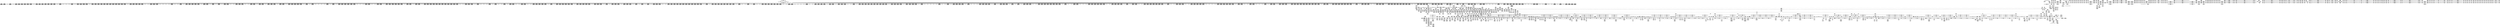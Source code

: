 digraph {
	CE0x3e9faa0 [shape=record,shape=Mrecord,label="{CE0x3e9faa0|void_(i32*,_i32,_i32*)*_asm_addl_$1,_%gs:$0_,_*m,ri,*m,_dirflag_,_fpsr_,_flags_}"]
	CE0x3e45bd0 [shape=record,shape=Mrecord,label="{CE0x3e45bd0|2472:_%struct.cred*,_:_CRE_2962,2963_}"]
	CE0x3e39b40 [shape=record,shape=Mrecord,label="{CE0x3e39b40|2472:_%struct.cred*,_:_CRE_2528,2529_}"]
	CE0x3e7b920 [shape=record,shape=Mrecord,label="{CE0x3e7b920|__rcu_read_lock:bb|*SummSink*}"]
	CE0x3ea52b0 [shape=record,shape=Mrecord,label="{CE0x3ea52b0|i64*_getelementptr_inbounds_(_4_x_i64_,_4_x_i64_*___llvm_gcov_ctr129,_i64_0,_i64_3)|*Constant*|*SummSource*}"]
	"CONST[source:0(mediator),value:2(dynamic)][purpose:{subject}][SrcIdx:5]"
	CE0x3dcf320 [shape=record,shape=Mrecord,label="{CE0x3dcf320|i64_5|*Constant*|*SummSource*}"]
	CE0x3e199f0 [shape=record,shape=Mrecord,label="{CE0x3e199f0|i64*_getelementptr_inbounds_(_11_x_i64_,_11_x_i64_*___llvm_gcov_ctr127,_i64_0,_i64_0)|*Constant*|*SummSink*}"]
	CE0x3e60290 [shape=record,shape=Mrecord,label="{CE0x3e60290|task_sid:tmp10|security/selinux/hooks.c,208|*SummSink*}"]
	CE0x3ea6b80 [shape=record,shape=Mrecord,label="{CE0x3ea6b80|rcu_read_unlock:tmp3|*SummSink*}"]
	CE0x3eb63d0 [shape=record,shape=Mrecord,label="{CE0x3eb63d0|rcu_read_unlock:tmp|*SummSource*}"]
	CE0x3e51c60 [shape=record,shape=Mrecord,label="{CE0x3e51c60|2472:_%struct.cred*,_:_CRE_6300,6301_}"]
	CE0x3e32c30 [shape=record,shape=Mrecord,label="{CE0x3e32c30|2472:_%struct.cred*,_:_CRE_2080,2088_|*MultipleSource*|Function::task_sid&Arg::task::|Function::current_has_perm&Arg::tsk::|Function::selinux_task_getsid&Arg::p::|security/selinux/hooks.c,208}"]
	CE0x3e0e710 [shape=record,shape=Mrecord,label="{CE0x3e0e710|rcu_read_lock:tmp6|include/linux/rcupdate.h,882}"]
	CE0x5014fb0 [shape=record,shape=Mrecord,label="{CE0x5014fb0|current_has_perm:tsk|Function::current_has_perm&Arg::tsk::}"]
	CE0x3dd9ee0 [shape=record,shape=Mrecord,label="{CE0x3dd9ee0|task_sid:land.lhs.true2}"]
	CE0x3e448d0 [shape=record,shape=Mrecord,label="{CE0x3e448d0|2472:_%struct.cred*,_:_CRE_2946,2947_}"]
	CE0x3edae50 [shape=record,shape=Mrecord,label="{CE0x3edae50|i64*_getelementptr_inbounds_(_4_x_i64_,_4_x_i64_*___llvm_gcov_ctr133,_i64_0,_i64_0)|*Constant*}"]
	CE0x3dc0130 [shape=record,shape=Mrecord,label="{CE0x3dc0130|current_sid:tmp6|security/selinux/hooks.c,218|*SummSource*}"]
	CE0x3ddde50 [shape=record,shape=Mrecord,label="{CE0x3ddde50|_call_void_mcount()_#3|*SummSource*}"]
	CE0x3e7bb60 [shape=record,shape=Mrecord,label="{CE0x3e7bb60|__rcu_read_lock:tmp1}"]
	CE0x3e31700 [shape=record,shape=Mrecord,label="{CE0x3e31700|2472:_%struct.cred*,_:_CRE_2036,2040_|*MultipleSource*|Function::task_sid&Arg::task::|Function::current_has_perm&Arg::tsk::|Function::selinux_task_getsid&Arg::p::|security/selinux/hooks.c,208}"]
	CE0x3e57e50 [shape=record,shape=Mrecord,label="{CE0x3e57e50|2472:_%struct.cred*,_:_CRE_6464,6472_|*MultipleSource*|Function::task_sid&Arg::task::|Function::current_has_perm&Arg::tsk::|Function::selinux_task_getsid&Arg::p::|security/selinux/hooks.c,208}"]
	CE0x3e59810 [shape=record,shape=Mrecord,label="{CE0x3e59810|2472:_%struct.cred*,_:_CRE_6528,6536_|*MultipleSource*|Function::task_sid&Arg::task::|Function::current_has_perm&Arg::tsk::|Function::selinux_task_getsid&Arg::p::|security/selinux/hooks.c,208}"]
	CE0x3eab060 [shape=record,shape=Mrecord,label="{CE0x3eab060|rcu_read_unlock:call3|include/linux/rcupdate.h,933|*SummSource*}"]
	CE0x3e15490 [shape=record,shape=Mrecord,label="{CE0x3e15490|_ret_void,_!dbg_!27717|include/linux/rcupdate.h,240}"]
	CE0x3e3fb30 [shape=record,shape=Mrecord,label="{CE0x3e3fb30|2472:_%struct.cred*,_:_CRE_2832,2840_|*MultipleSource*|Function::task_sid&Arg::task::|Function::current_has_perm&Arg::tsk::|Function::selinux_task_getsid&Arg::p::|security/selinux/hooks.c,208}"]
	"CONST[source:0(mediator),value:0(static)][purpose:{operation}][SnkIdx:3]"
	CE0x3e5fc60 [shape=record,shape=Mrecord,label="{CE0x3e5fc60|task_sid:tobool1|security/selinux/hooks.c,208|*SummSink*}"]
	CE0x3e401f0 [shape=record,shape=Mrecord,label="{CE0x3e401f0|2472:_%struct.cred*,_:_CRE_2856,2864_|*MultipleSource*|Function::task_sid&Arg::task::|Function::current_has_perm&Arg::tsk::|Function::selinux_task_getsid&Arg::p::|security/selinux/hooks.c,208}"]
	CE0x3e40450 [shape=record,shape=Mrecord,label="{CE0x3e40450|2472:_%struct.cred*,_:_CRE_2864,2872_|*MultipleSource*|Function::task_sid&Arg::task::|Function::current_has_perm&Arg::tsk::|Function::selinux_task_getsid&Arg::p::|security/selinux/hooks.c,208}"]
	CE0x3db41f0 [shape=record,shape=Mrecord,label="{CE0x3db41f0|current_sid:tmp15|security/selinux/hooks.c,218|*SummSink*}"]
	CE0x3eb7c10 [shape=record,shape=Mrecord,label="{CE0x3eb7c10|rcu_lock_release:entry|*SummSource*}"]
	CE0x3e330f0 [shape=record,shape=Mrecord,label="{CE0x3e330f0|2472:_%struct.cred*,_:_CRE_2096,2104_|*MultipleSource*|Function::task_sid&Arg::task::|Function::current_has_perm&Arg::tsk::|Function::selinux_task_getsid&Arg::p::|security/selinux/hooks.c,208}"]
	CE0x3e159a0 [shape=record,shape=Mrecord,label="{CE0x3e159a0|rcu_read_lock:tmp8|include/linux/rcupdate.h,882|*SummSource*}"]
	CE0x3ea8820 [shape=record,shape=Mrecord,label="{CE0x3ea8820|rcu_read_unlock:tmp|*SummSink*}"]
	CE0x3e52120 [shape=record,shape=Mrecord,label="{CE0x3e52120|2472:_%struct.cred*,_:_CRE_6304,6305_}"]
	CE0x3e74e90 [shape=record,shape=Mrecord,label="{CE0x3e74e90|task_sid:tmp27|security/selinux/hooks.c,208}"]
	CE0x3e840a0 [shape=record,shape=Mrecord,label="{CE0x3e840a0|__rcu_read_lock:tmp3|*SummSource*}"]
	CE0x3e88bb0 [shape=record,shape=Mrecord,label="{CE0x3e88bb0|__rcu_read_unlock:do.end|*SummSink*}"]
	CE0x3dd5ef0 [shape=record,shape=Mrecord,label="{CE0x3dd5ef0|i64_1|*Constant*}"]
	CE0x3ef4330 [shape=record,shape=Mrecord,label="{CE0x3ef4330|__rcu_read_unlock:tmp3}"]
	CE0x3e13ef0 [shape=record,shape=Mrecord,label="{CE0x3e13ef0|GLOBAL:current_task|Global_var:current_task}"]
	CE0x3e15180 [shape=record,shape=Mrecord,label="{CE0x3e15180|__rcu_read_lock:entry|*SummSink*}"]
	CE0x3e43830 [shape=record,shape=Mrecord,label="{CE0x3e43830|2472:_%struct.cred*,_:_CRE_2932,2933_}"]
	CE0x3db7e70 [shape=record,shape=Mrecord,label="{CE0x3db7e70|avc_has_perm:entry|*SummSink*}"]
	CE0x3dce410 [shape=record,shape=Mrecord,label="{CE0x3dce410|i8_1|*Constant*}"]
	CE0x3ea4c30 [shape=record,shape=Mrecord,label="{CE0x3ea4c30|rcu_read_unlock:tmp15|include/linux/rcupdate.h,933}"]
	CE0x3e84290 [shape=record,shape=Mrecord,label="{CE0x3e84290|__preempt_count_add:do.body|*SummSink*}"]
	CE0x3dbef40 [shape=record,shape=Mrecord,label="{CE0x3dbef40|COLLAPSED:_GCMRE___llvm_gcov_ctr281_internal_global_2_x_i64_zeroinitializer:_elem_0:default:}"]
	CE0x3eb4f80 [shape=record,shape=Mrecord,label="{CE0x3eb4f80|rcu_read_unlock:if.then}"]
	CE0x3e2b810 [shape=record,shape=Mrecord,label="{CE0x3e2b810|2472:_%struct.cred*,_:_CRE_698,699_}"]
	CE0x3eb3d60 [shape=record,shape=Mrecord,label="{CE0x3eb3d60|rcu_read_unlock:tmp19|include/linux/rcupdate.h,933|*SummSource*}"]
	CE0x3eb5a20 [shape=record,shape=Mrecord,label="{CE0x3eb5a20|rcu_read_unlock:do.body|*SummSink*}"]
	CE0x3de2700 [shape=record,shape=Mrecord,label="{CE0x3de2700|2472:_%struct.cred*,_:_CRE_488,496_|*MultipleSource*|Function::task_sid&Arg::task::|Function::current_has_perm&Arg::tsk::|Function::selinux_task_getsid&Arg::p::|security/selinux/hooks.c,208}"]
	CE0x3e18340 [shape=record,shape=Mrecord,label="{CE0x3e18340|2472:_%struct.cred*,_:_CRE_328,336_|*MultipleSource*|Function::task_sid&Arg::task::|Function::current_has_perm&Arg::tsk::|Function::selinux_task_getsid&Arg::p::|security/selinux/hooks.c,208}"]
	CE0x3e51570 [shape=record,shape=Mrecord,label="{CE0x3e51570|2472:_%struct.cred*,_:_CRE_6294,6295_}"]
	CE0x3df7490 [shape=record,shape=Mrecord,label="{CE0x3df7490|current_sid:tmp21|security/selinux/hooks.c,218|*SummSource*}"]
	CE0x3e19a90 [shape=record,shape=Mrecord,label="{CE0x3e19a90|rcu_read_lock:tmp}"]
	CE0x3eb53b0 [shape=record,shape=Mrecord,label="{CE0x3eb53b0|rcu_read_unlock:land.lhs.true2|*SummSink*}"]
	CE0x3ef65c0 [shape=record,shape=Mrecord,label="{CE0x3ef65c0|__preempt_count_sub:entry|*SummSink*}"]
	CE0x3e43110 [shape=record,shape=Mrecord,label="{CE0x3e43110|2472:_%struct.cred*,_:_CRE_2926,2927_}"]
	CE0x3e9ffd0 [shape=record,shape=Mrecord,label="{CE0x3e9ffd0|cred_sid:bb|*SummSource*}"]
	CE0x3e56b50 [shape=record,shape=Mrecord,label="{CE0x3e56b50|2472:_%struct.cred*,_:_CRE_6392,6400_|*MultipleSource*|Function::task_sid&Arg::task::|Function::current_has_perm&Arg::tsk::|Function::selinux_task_getsid&Arg::p::|security/selinux/hooks.c,208}"]
	CE0x3ea6700 [shape=record,shape=Mrecord,label="{CE0x3ea6700|_call_void___preempt_count_sub(i32_1)_#10,_!dbg_!27715|include/linux/rcupdate.h,244}"]
	CE0x3e26340 [shape=record,shape=Mrecord,label="{CE0x3e26340|cred_sid:tmp6|security/selinux/hooks.c,197|*SummSink*}"]
	CE0x3e14560 [shape=record,shape=Mrecord,label="{CE0x3e14560|rcu_read_lock:tmp11|include/linux/rcupdate.h,882|*SummSink*}"]
	CE0x3e43e20 [shape=record,shape=Mrecord,label="{CE0x3e43e20|2472:_%struct.cred*,_:_CRE_2937,2938_}"]
	CE0x3e27060 [shape=record,shape=Mrecord,label="{CE0x3e27060|_call_void_mcount()_#3|*SummSink*}"]
	CE0x3df6c70 [shape=record,shape=Mrecord,label="{CE0x3df6c70|i32_78|*Constant*|*SummSource*}"]
	CE0x3dd22a0 [shape=record,shape=Mrecord,label="{CE0x3dd22a0|GLOBAL:current_has_perm|*Constant*}"]
	CE0x3e66320 [shape=record,shape=Mrecord,label="{CE0x3e66320|i64*_getelementptr_inbounds_(_13_x_i64_,_13_x_i64_*___llvm_gcov_ctr126,_i64_0,_i64_9)|*Constant*|*SummSink*}"]
	CE0x3eb0ca0 [shape=record,shape=Mrecord,label="{CE0x3eb0ca0|i64*_getelementptr_inbounds_(_4_x_i64_,_4_x_i64_*___llvm_gcov_ctr130,_i64_0,_i64_1)|*Constant*}"]
	CE0x3ef01b0 [shape=record,shape=Mrecord,label="{CE0x3ef01b0|rcu_lock_release:tmp6|*SummSink*}"]
	CE0x3e46b40 [shape=record,shape=Mrecord,label="{CE0x3e46b40|2472:_%struct.cred*,_:_CRE_2975,2976_}"]
	CE0x3dd2dd0 [shape=record,shape=Mrecord,label="{CE0x3dd2dd0|selinux_task_getsid:call|security/selinux/hooks.c,3584|*SummSink*}"]
	CE0x3dfc3a0 [shape=record,shape=Mrecord,label="{CE0x3dfc3a0|i64*_getelementptr_inbounds_(_2_x_i64_,_2_x_i64_*___llvm_gcov_ctr98,_i64_0,_i64_1)|*Constant*|*SummSource*}"]
	CE0x3e10b80 [shape=record,shape=Mrecord,label="{CE0x3e10b80|rcu_read_lock:tmp21|include/linux/rcupdate.h,884}"]
	CE0x3dd96d0 [shape=record,shape=Mrecord,label="{CE0x3dd96d0|2472:_%struct.cred*,_:_CRE_8,16_|*MultipleSource*|Function::task_sid&Arg::task::|Function::current_has_perm&Arg::tsk::|Function::selinux_task_getsid&Arg::p::|security/selinux/hooks.c,208}"]
	CE0x3df85b0 [shape=record,shape=Mrecord,label="{CE0x3df85b0|current_sid:tmp22|security/selinux/hooks.c,218|*SummSink*}"]
	CE0x3e46550 [shape=record,shape=Mrecord,label="{CE0x3e46550|2472:_%struct.cred*,_:_CRE_2970,2971_}"]
	CE0x3e25120 [shape=record,shape=Mrecord,label="{CE0x3e25120|cred_sid:sid|security/selinux/hooks.c,197}"]
	CE0x3ddfac0 [shape=record,shape=Mrecord,label="{CE0x3ddfac0|task_sid:tmp|*SummSink*}"]
	CE0x3eb8ff0 [shape=record,shape=Mrecord,label="{CE0x3eb8ff0|__rcu_read_unlock:entry|*SummSource*}"]
	CE0x3e17140 [shape=record,shape=Mrecord,label="{CE0x3e17140|rcu_read_lock:tmp2}"]
	CE0x3e99ed0 [shape=record,shape=Mrecord,label="{CE0x3e99ed0|rcu_read_lock:tmp13|include/linux/rcupdate.h,882|*SummSink*}"]
	CE0x3e99420 [shape=record,shape=Mrecord,label="{CE0x3e99420|_ret_void,_!dbg_!27719|./arch/x86/include/asm/preempt.h,73}"]
	CE0x3ef6db0 [shape=record,shape=Mrecord,label="{CE0x3ef6db0|_ret_void,_!dbg_!27720|./arch/x86/include/asm/preempt.h,78|*SummSource*}"]
	CE0x3db1c00 [shape=record,shape=Mrecord,label="{CE0x3db1c00|i64*_getelementptr_inbounds_(_11_x_i64_,_11_x_i64_*___llvm_gcov_ctr125,_i64_0,_i64_9)|*Constant*|*SummSink*}"]
	CE0x3e245c0 [shape=record,shape=Mrecord,label="{CE0x3e245c0|2472:_%struct.cred*,_:_CRE_576,584_|*MultipleSource*|Function::task_sid&Arg::task::|Function::current_has_perm&Arg::tsk::|Function::selinux_task_getsid&Arg::p::|security/selinux/hooks.c,208}"]
	CE0x3eed100 [shape=record,shape=Mrecord,label="{CE0x3eed100|rcu_lock_release:tmp3|*SummSource*}"]
	CE0x3e81c60 [shape=record,shape=Mrecord,label="{CE0x3e81c60|i32_1|*Constant*}"]
	CE0x3de1ec0 [shape=record,shape=Mrecord,label="{CE0x3de1ec0|current_sid:tmp1|*SummSource*}"]
	CE0x3e53ed0 [shape=record,shape=Mrecord,label="{CE0x3e53ed0|2472:_%struct.cred*,_:_CRE_6329,6330_}"]
	CE0x3e20400 [shape=record,shape=Mrecord,label="{CE0x3e20400|task_sid:land.lhs.true|*SummSource*}"]
	CE0x3db61e0 [shape=record,shape=Mrecord,label="{CE0x3db61e0|i64_3|*Constant*|*SummSource*}"]
	CE0x3e79430 [shape=record,shape=Mrecord,label="{CE0x3e79430|task_sid:tmp5|security/selinux/hooks.c,208}"]
	CE0x3e21010 [shape=record,shape=Mrecord,label="{CE0x3e21010|__rcu_read_lock:tmp5|include/linux/rcupdate.h,239}"]
	CE0x3ddf850 [shape=record,shape=Mrecord,label="{CE0x3ddf850|current_sid:tmp2|*SummSource*}"]
	CE0x3db7160 [shape=record,shape=Mrecord,label="{CE0x3db7160|current_has_perm:call1|security/selinux/hooks.c,1543|*SummSource*}"]
	CE0x3e76be0 [shape=record,shape=Mrecord,label="{CE0x3e76be0|_ret_i32_%tmp6,_!dbg_!27716|security/selinux/hooks.c,197}"]
	CE0x3ef5ca0 [shape=record,shape=Mrecord,label="{CE0x3ef5ca0|__rcu_read_unlock:tmp5|include/linux/rcupdate.h,244|*SummSink*}"]
	CE0x3e33f60 [shape=record,shape=Mrecord,label="{CE0x3e33f60|2472:_%struct.cred*,_:_CRE_2144,2152_|*MultipleSource*|Function::task_sid&Arg::task::|Function::current_has_perm&Arg::tsk::|Function::selinux_task_getsid&Arg::p::|security/selinux/hooks.c,208}"]
	CE0x3df84b0 [shape=record,shape=Mrecord,label="{CE0x3df84b0|current_sid:tmp23|security/selinux/hooks.c,218}"]
	CE0x3e5fcf0 [shape=record,shape=Mrecord,label="{CE0x3e5fcf0|task_sid:tmp10|security/selinux/hooks.c,208}"]
	CE0x3e76aa0 [shape=record,shape=Mrecord,label="{CE0x3e76aa0|cred_sid:cred|Function::cred_sid&Arg::cred::|*SummSource*}"]
	CE0x3eec770 [shape=record,shape=Mrecord,label="{CE0x3eec770|__preempt_count_add:tmp7|./arch/x86/include/asm/preempt.h,73|*SummSource*}"]
	CE0x3e21ee0 [shape=record,shape=Mrecord,label="{CE0x3e21ee0|2472:_%struct.cred*,_:_CRE_208,216_|*MultipleSource*|Function::task_sid&Arg::task::|Function::current_has_perm&Arg::tsk::|Function::selinux_task_getsid&Arg::p::|security/selinux/hooks.c,208}"]
	CE0x3e806a0 [shape=record,shape=Mrecord,label="{CE0x3e806a0|__preempt_count_add:tmp}"]
	CE0x3e17590 [shape=record,shape=Mrecord,label="{CE0x3e17590|2472:_%struct.cred*,_:_CRE_80,84_|*MultipleSource*|Function::task_sid&Arg::task::|Function::current_has_perm&Arg::tsk::|Function::selinux_task_getsid&Arg::p::|security/selinux/hooks.c,208}"]
	CE0x3e4b1b0 [shape=record,shape=Mrecord,label="{CE0x3e4b1b0|2472:_%struct.cred*,_:_CRE_5856,5860_|*MultipleSource*|Function::task_sid&Arg::task::|Function::current_has_perm&Arg::tsk::|Function::selinux_task_getsid&Arg::p::|security/selinux/hooks.c,208}"]
	CE0x3e3e0e0 [shape=record,shape=Mrecord,label="{CE0x3e3e0e0|2472:_%struct.cred*,_:_CRE_2744,2752_|*MultipleSource*|Function::task_sid&Arg::task::|Function::current_has_perm&Arg::tsk::|Function::selinux_task_getsid&Arg::p::|security/selinux/hooks.c,208}"]
	CE0x3e764d0 [shape=record,shape=Mrecord,label="{CE0x3e764d0|GLOBAL:cred_sid|*Constant*|*SummSink*}"]
	CE0x3ee1e30 [shape=record,shape=Mrecord,label="{CE0x3ee1e30|_call_void_asm_sideeffect_,_memory_,_dirflag_,_fpsr_,_flags_()_#3,_!dbg_!27711,_!srcloc_!27714|include/linux/rcupdate.h,244|*SummSink*}"]
	CE0x3e5c0a0 [shape=record,shape=Mrecord,label="{CE0x3e5c0a0|2472:_%struct.cred*,_:_CRE_6660,6664_|*MultipleSource*|Function::task_sid&Arg::task::|Function::current_has_perm&Arg::tsk::|Function::selinux_task_getsid&Arg::p::|security/selinux/hooks.c,208}"]
	CE0x3db5020 [shape=record,shape=Mrecord,label="{CE0x3db5020|avc_has_perm:auditdata|Function::avc_has_perm&Arg::auditdata::|*SummSink*}"]
	CE0x3dd3c90 [shape=record,shape=Mrecord,label="{CE0x3dd3c90|i64*_getelementptr_inbounds_(_2_x_i64_,_2_x_i64_*___llvm_gcov_ctr136,_i64_0,_i64_1)|*Constant*|*SummSink*}"]
	CE0x3eb8760 [shape=record,shape=Mrecord,label="{CE0x3eb8760|_call_void___rcu_read_unlock()_#10,_!dbg_!27734|include/linux/rcupdate.h,937}"]
	CE0x3e1b340 [shape=record,shape=Mrecord,label="{CE0x3e1b340|GLOBAL:rcu_lock_acquire|*Constant*|*SummSink*}"]
	CE0x3ee1f90 [shape=record,shape=Mrecord,label="{CE0x3ee1f90|__rcu_read_unlock:do.body|*SummSource*}"]
	CE0x3e39ed0 [shape=record,shape=Mrecord,label="{CE0x3e39ed0|2472:_%struct.cred*,_:_CRE_2531,2532_}"]
	CE0x3dfd190 [shape=record,shape=Mrecord,label="{CE0x3dfd190|GLOBAL:rcu_read_lock|*Constant*|*SummSource*}"]
	CE0x3f2c190 [shape=record,shape=Mrecord,label="{CE0x3f2c190|__preempt_count_sub:do.end|*SummSource*}"]
	CE0x3eb4100 [shape=record,shape=Mrecord,label="{CE0x3eb4100|rcu_read_unlock:tmp20|include/linux/rcupdate.h,933|*SummSource*}"]
	CE0x3e7d2f0 [shape=record,shape=Mrecord,label="{CE0x3e7d2f0|rcu_lock_acquire:tmp1}"]
	CE0x3e2d250 [shape=record,shape=Mrecord,label="{CE0x3e2d250|2472:_%struct.cred*,_:_CRE_776,780_|*MultipleSource*|Function::task_sid&Arg::task::|Function::current_has_perm&Arg::tsk::|Function::selinux_task_getsid&Arg::p::|security/selinux/hooks.c,208}"]
	CE0x3e55a20 [shape=record,shape=Mrecord,label="{CE0x3e55a20|2472:_%struct.cred*,_:_CRE_6352,6353_}"]
	CE0x3e2eea0 [shape=record,shape=Mrecord,label="{CE0x3e2eea0|2472:_%struct.cred*,_:_CRE_1888,1896_|*MultipleSource*|Function::task_sid&Arg::task::|Function::current_has_perm&Arg::tsk::|Function::selinux_task_getsid&Arg::p::|security/selinux/hooks.c,208}"]
	CE0x3dde430 [shape=record,shape=Mrecord,label="{CE0x3dde430|2472:_%struct.cred*,_:_CRE_176,184_|*MultipleSource*|Function::task_sid&Arg::task::|Function::current_has_perm&Arg::tsk::|Function::selinux_task_getsid&Arg::p::|security/selinux/hooks.c,208}"]
	CE0x3e406b0 [shape=record,shape=Mrecord,label="{CE0x3e406b0|2472:_%struct.cred*,_:_CRE_2872,2876_|*MultipleSource*|Function::task_sid&Arg::task::|Function::current_has_perm&Arg::tsk::|Function::selinux_task_getsid&Arg::p::|security/selinux/hooks.c,208}"]
	CE0x3ed9d40 [shape=record,shape=Mrecord,label="{CE0x3ed9d40|__rcu_read_unlock:tmp6|include/linux/rcupdate.h,245}"]
	CE0x3db3ae0 [shape=record,shape=Mrecord,label="{CE0x3db3ae0|i16_2|*Constant*|*SummSource*}"]
	CE0x3e61c10 [shape=record,shape=Mrecord,label="{CE0x3e61c10|i64_6|*Constant*|*SummSource*}"]
	CE0x3eda820 [shape=record,shape=Mrecord,label="{CE0x3eda820|i64*_getelementptr_inbounds_(_4_x_i64_,_4_x_i64_*___llvm_gcov_ctr135,_i64_0,_i64_2)|*Constant*|*SummSource*}"]
	CE0x3db4e60 [shape=record,shape=Mrecord,label="{CE0x3db4e60|%struct.common_audit_data*_null|*Constant*|*SummSource*}"]
	CE0x3eb6550 [shape=record,shape=Mrecord,label="{CE0x3eb6550|rcu_read_unlock:tmp21|include/linux/rcupdate.h,935|*SummSink*}"]
	CE0x3e56db0 [shape=record,shape=Mrecord,label="{CE0x3e56db0|2472:_%struct.cred*,_:_CRE_6400,6408_|*MultipleSource*|Function::task_sid&Arg::task::|Function::current_has_perm&Arg::tsk::|Function::selinux_task_getsid&Arg::p::|security/selinux/hooks.c,208}"]
	CE0x3e582e0 [shape=record,shape=Mrecord,label="{CE0x3e582e0|2472:_%struct.cred*,_:_CRE_6474,6476_|*MultipleSource*|Function::task_sid&Arg::task::|Function::current_has_perm&Arg::tsk::|Function::selinux_task_getsid&Arg::p::|security/selinux/hooks.c,208}"]
	CE0x3e5c9f0 [shape=record,shape=Mrecord,label="{CE0x3e5c9f0|2472:_%struct.cred*,_:_CRE_6688,10528_|*MultipleSource*|Function::task_sid&Arg::task::|Function::current_has_perm&Arg::tsk::|Function::selinux_task_getsid&Arg::p::|security/selinux/hooks.c,208}"]
	CE0x3ea1d70 [shape=record,shape=Mrecord,label="{CE0x3ea1d70|rcu_read_unlock:tmp14|include/linux/rcupdate.h,933}"]
	CE0x3e84110 [shape=record,shape=Mrecord,label="{CE0x3e84110|__rcu_read_lock:tmp3|*SummSink*}"]
	CE0x3e1d8b0 [shape=record,shape=Mrecord,label="{CE0x3e1d8b0|task_sid:do.end6|*SummSink*}"]
	CE0x3e95680 [shape=record,shape=Mrecord,label="{CE0x3e95680|i64*_getelementptr_inbounds_(_11_x_i64_,_11_x_i64_*___llvm_gcov_ctr127,_i64_0,_i64_8)|*Constant*|*SummSink*}"]
	CE0x3db72f0 [shape=record,shape=Mrecord,label="{CE0x3db72f0|GLOBAL:task_sid|*Constant*|*SummSource*}"]
	CE0x3dfa770 [shape=record,shape=Mrecord,label="{CE0x3dfa770|i64*_getelementptr_inbounds_(_11_x_i64_,_11_x_i64_*___llvm_gcov_ctr127,_i64_0,_i64_8)|*Constant*}"]
	CE0x3dc3340 [shape=record,shape=Mrecord,label="{CE0x3dc3340|current_has_perm:call2|security/selinux/hooks.c,1544}"]
	CE0x3e44ff0 [shape=record,shape=Mrecord,label="{CE0x3e44ff0|2472:_%struct.cred*,_:_CRE_2952,2953_}"]
	CE0x3e87ff0 [shape=record,shape=Mrecord,label="{CE0x3e87ff0|rcu_lock_acquire:__here|*SummSource*}"]
	CE0x3e14190 [shape=record,shape=Mrecord,label="{CE0x3e14190|COLLAPSED:_GCMRE___llvm_gcov_ctr98_internal_global_2_x_i64_zeroinitializer:_elem_0:default:}"]
	CE0x3dbadf0 [shape=record,shape=Mrecord,label="{CE0x3dbadf0|current_sid:entry|*SummSource*}"]
	CE0x3dcc070 [shape=record,shape=Mrecord,label="{CE0x3dcc070|2472:_%struct.cred*,_:_CRE_400,408_|*MultipleSource*|Function::task_sid&Arg::task::|Function::current_has_perm&Arg::tsk::|Function::selinux_task_getsid&Arg::p::|security/selinux/hooks.c,208}"]
	CE0x3dfdd00 [shape=record,shape=Mrecord,label="{CE0x3dfdd00|2472:_%struct.cred*,_:_CRE_376,384_|*MultipleSource*|Function::task_sid&Arg::task::|Function::current_has_perm&Arg::tsk::|Function::selinux_task_getsid&Arg::p::|security/selinux/hooks.c,208}"]
	CE0x3e30b20 [shape=record,shape=Mrecord,label="{CE0x3e30b20|2472:_%struct.cred*,_:_CRE_1980,1984_|*MultipleSource*|Function::task_sid&Arg::task::|Function::current_has_perm&Arg::tsk::|Function::selinux_task_getsid&Arg::p::|security/selinux/hooks.c,208}"]
	CE0x3e14a00 [shape=record,shape=Mrecord,label="{CE0x3e14a00|rcu_read_lock:tmp12|include/linux/rcupdate.h,882|*SummSink*}"]
	CE0x3eabb80 [shape=record,shape=Mrecord,label="{CE0x3eabb80|__rcu_read_lock:tmp2}"]
	CE0x3dc5130 [shape=record,shape=Mrecord,label="{CE0x3dc5130|__preempt_count_sub:bb}"]
	CE0x3dc5c20 [shape=record,shape=Mrecord,label="{CE0x3dc5c20|__preempt_count_sub:tmp2}"]
	CE0x3e16900 [shape=record,shape=Mrecord,label="{CE0x3e16900|rcu_read_lock:tmp1|*SummSource*}"]
	CE0x3f068c0 [shape=record,shape=Mrecord,label="{CE0x3f068c0|i64*_getelementptr_inbounds_(_4_x_i64_,_4_x_i64_*___llvm_gcov_ctr135,_i64_0,_i64_2)|*Constant*}"]
	CE0x3ddada0 [shape=record,shape=Mrecord,label="{CE0x3ddada0|i8*_getelementptr_inbounds_(_25_x_i8_,_25_x_i8_*_.str3,_i32_0,_i32_0)|*Constant*}"]
	CE0x3ef0f70 [shape=record,shape=Mrecord,label="{CE0x3ef0f70|rcu_lock_acquire:tmp|*SummSource*}"]
	CE0x3e369f0 [shape=record,shape=Mrecord,label="{CE0x3e369f0|2472:_%struct.cred*,_:_CRE_2352,2360_|*MultipleSource*|Function::task_sid&Arg::task::|Function::current_has_perm&Arg::tsk::|Function::selinux_task_getsid&Arg::p::|security/selinux/hooks.c,208}"]
	CE0x3e143e0 [shape=record,shape=Mrecord,label="{CE0x3e143e0|rcu_read_lock:tmp11|include/linux/rcupdate.h,882|*SummSource*}"]
	CE0x3eabd30 [shape=record,shape=Mrecord,label="{CE0x3eabd30|rcu_read_unlock:tmp16|include/linux/rcupdate.h,933|*SummSource*}"]
	CE0x3eb5650 [shape=record,shape=Mrecord,label="{CE0x3eb5650|rcu_read_unlock:do.end|*SummSource*}"]
	CE0x3e11680 [shape=record,shape=Mrecord,label="{CE0x3e11680|rcu_read_lock:tmp22|include/linux/rcupdate.h,884}"]
	CE0x3e48750 [shape=record,shape=Mrecord,label="{CE0x3e48750|2472:_%struct.cred*,_:_CRE_3072,3080_|*MultipleSource*|Function::task_sid&Arg::task::|Function::current_has_perm&Arg::tsk::|Function::selinux_task_getsid&Arg::p::|security/selinux/hooks.c,208}"]
	CE0x3e50760 [shape=record,shape=Mrecord,label="{CE0x3e50760|2472:_%struct.cred*,_:_CRE_6264,6280_|*MultipleSource*|Function::task_sid&Arg::task::|Function::current_has_perm&Arg::tsk::|Function::selinux_task_getsid&Arg::p::|security/selinux/hooks.c,208}"]
	CE0x3e36070 [shape=record,shape=Mrecord,label="{CE0x3e36070|2472:_%struct.cred*,_:_CRE_2320,2328_|*MultipleSource*|Function::task_sid&Arg::task::|Function::current_has_perm&Arg::tsk::|Function::selinux_task_getsid&Arg::p::|security/selinux/hooks.c,208}"]
	CE0x3dfb720 [shape=record,shape=Mrecord,label="{CE0x3dfb720|task_sid:if.then|*SummSink*}"]
	CE0x3e42400 [shape=record,shape=Mrecord,label="{CE0x3e42400|2472:_%struct.cred*,_:_CRE_2915,2916_}"]
	CE0x3e5a8e0 [shape=record,shape=Mrecord,label="{CE0x3e5a8e0|2472:_%struct.cred*,_:_CRE_6584,6600_|*MultipleSource*|Function::task_sid&Arg::task::|Function::current_has_perm&Arg::tsk::|Function::selinux_task_getsid&Arg::p::|security/selinux/hooks.c,208}"]
	CE0x3e45120 [shape=record,shape=Mrecord,label="{CE0x3e45120|2472:_%struct.cred*,_:_CRE_2953,2954_}"]
	CE0x3e54390 [shape=record,shape=Mrecord,label="{CE0x3e54390|2472:_%struct.cred*,_:_CRE_6333,6334_}"]
	CE0x3e52d00 [shape=record,shape=Mrecord,label="{CE0x3e52d00|2472:_%struct.cred*,_:_CRE_6314,6315_}"]
	CE0x3e7a540 [shape=record,shape=Mrecord,label="{CE0x3e7a540|task_sid:tmp8|security/selinux/hooks.c,208}"]
	CE0x3e62320 [shape=record,shape=Mrecord,label="{CE0x3e62320|i64_7|*Constant*|*SummSink*}"]
	CE0x3eb06d0 [shape=record,shape=Mrecord,label="{CE0x3eb06d0|rcu_lock_acquire:indirectgoto|*SummSink*}"]
	CE0x3e20ea0 [shape=record,shape=Mrecord,label="{CE0x3e20ea0|2472:_%struct.cred*,_:_CRE_152,160_|*MultipleSource*|Function::task_sid&Arg::task::|Function::current_has_perm&Arg::tsk::|Function::selinux_task_getsid&Arg::p::|security/selinux/hooks.c,208}"]
	CE0x3e43cf0 [shape=record,shape=Mrecord,label="{CE0x3e43cf0|2472:_%struct.cred*,_:_CRE_2936,2937_}"]
	CE0x3df7a30 [shape=record,shape=Mrecord,label="{CE0x3df7a30|i32_22|*Constant*|*SummSink*}"]
	CE0x3e34680 [shape=record,shape=Mrecord,label="{CE0x3e34680|2472:_%struct.cred*,_:_CRE_2168,2240_|*MultipleSource*|Function::task_sid&Arg::task::|Function::current_has_perm&Arg::tsk::|Function::selinux_task_getsid&Arg::p::|security/selinux/hooks.c,208}"]
	CE0x3e6eb50 [shape=record,shape=Mrecord,label="{CE0x3e6eb50|__preempt_count_sub:entry|*SummSource*}"]
	CE0x3ee0d90 [shape=record,shape=Mrecord,label="{CE0x3ee0d90|__rcu_read_unlock:tmp7|include/linux/rcupdate.h,245}"]
	CE0x3e4a110 [shape=record,shape=Mrecord,label="{CE0x3e4a110|2472:_%struct.cred*,_:_CRE_3140,3144_|*MultipleSource*|Function::task_sid&Arg::task::|Function::current_has_perm&Arg::tsk::|Function::selinux_task_getsid&Arg::p::|security/selinux/hooks.c,208}"]
	CE0x3e1d980 [shape=record,shape=Mrecord,label="{CE0x3e1d980|task_sid:if.end|*SummSink*}"]
	CE0x3dfcba0 [shape=record,shape=Mrecord,label="{CE0x3dfcba0|rcu_read_lock:tmp4|include/linux/rcupdate.h,882}"]
	CE0x3eb84b0 [shape=record,shape=Mrecord,label="{CE0x3eb84b0|_ret_void,_!dbg_!27717|include/linux/rcupdate.h,424|*SummSource*}"]
	CE0x3eadfe0 [shape=record,shape=Mrecord,label="{CE0x3eadfe0|i64*_getelementptr_inbounds_(_11_x_i64_,_11_x_i64_*___llvm_gcov_ctr132,_i64_0,_i64_8)|*Constant*|*SummSource*}"]
	CE0x3ea4ae0 [shape=record,shape=Mrecord,label="{CE0x3ea4ae0|_call_void_mcount()_#3}"]
	CE0x3ea31e0 [shape=record,shape=Mrecord,label="{CE0x3ea31e0|i64*_getelementptr_inbounds_(_4_x_i64_,_4_x_i64_*___llvm_gcov_ctr128,_i64_0,_i64_2)|*Constant*|*SummSink*}"]
	CE0x3db3f70 [shape=record,shape=Mrecord,label="{CE0x3db3f70|avc_has_perm:tclass|Function::avc_has_perm&Arg::tclass::|*SummSink*}"]
	CE0x3dccff0 [shape=record,shape=Mrecord,label="{CE0x3dccff0|_ret_i32_%call,_!dbg_!27713|security/selinux/hooks.c,3584|*SummSink*}"]
	CE0x3df3c30 [shape=record,shape=Mrecord,label="{CE0x3df3c30|__rcu_read_lock:tmp1|*SummSink*}"]
	CE0x3dc51a0 [shape=record,shape=Mrecord,label="{CE0x3dc51a0|__preempt_count_sub:bb|*SummSource*}"]
	CE0x3dc7b70 [shape=record,shape=Mrecord,label="{CE0x3dc7b70|__preempt_count_sub:tmp5|./arch/x86/include/asm/preempt.h,77}"]
	CE0x3eefd70 [shape=record,shape=Mrecord,label="{CE0x3eefd70|i64*_getelementptr_inbounds_(_4_x_i64_,_4_x_i64_*___llvm_gcov_ctr133,_i64_0,_i64_3)|*Constant*|*SummSource*}"]
	CE0x3e47b70 [shape=record,shape=Mrecord,label="{CE0x3e47b70|2472:_%struct.cred*,_:_CRE_3032,3036_|*MultipleSource*|Function::task_sid&Arg::task::|Function::current_has_perm&Arg::tsk::|Function::selinux_task_getsid&Arg::p::|security/selinux/hooks.c,208}"]
	CE0x3dcf680 [shape=record,shape=Mrecord,label="{CE0x3dcf680|current_has_perm:perms|Function::current_has_perm&Arg::perms::}"]
	CE0x3e16ef0 [shape=record,shape=Mrecord,label="{CE0x3e16ef0|2472:_%struct.cred*,_:_CRE_20,24_|*MultipleSource*|Function::task_sid&Arg::task::|Function::current_has_perm&Arg::tsk::|Function::selinux_task_getsid&Arg::p::|security/selinux/hooks.c,208}"]
	CE0x3e09c30 [shape=record,shape=Mrecord,label="{CE0x3e09c30|task_sid:tmp2}"]
	CE0x3e206f0 [shape=record,shape=Mrecord,label="{CE0x3e206f0|_call_void___rcu_read_lock()_#10,_!dbg_!27710|include/linux/rcupdate.h,879|*SummSource*}"]
	CE0x3e64390 [shape=record,shape=Mrecord,label="{CE0x3e64390|i64*_getelementptr_inbounds_(_13_x_i64_,_13_x_i64_*___llvm_gcov_ctr126,_i64_0,_i64_10)|*Constant*|*SummSink*}"]
	CE0x3ea5320 [shape=record,shape=Mrecord,label="{CE0x3ea5320|i64*_getelementptr_inbounds_(_4_x_i64_,_4_x_i64_*___llvm_gcov_ctr129,_i64_0,_i64_3)|*Constant*}"]
	CE0x3df6f00 [shape=record,shape=Mrecord,label="{CE0x3df6f00|current_sid:cred|security/selinux/hooks.c,218|*SummSource*}"]
	CE0x3e649e0 [shape=record,shape=Mrecord,label="{CE0x3e649e0|task_sid:tmp23|security/selinux/hooks.c,208|*SummSink*}"]
	CE0x3e44a00 [shape=record,shape=Mrecord,label="{CE0x3e44a00|2472:_%struct.cred*,_:_CRE_2947,2948_}"]
	CE0x3e96b80 [shape=record,shape=Mrecord,label="{CE0x3e96b80|_call_void_lockdep_rcu_suspicious(i8*_getelementptr_inbounds_(_25_x_i8_,_25_x_i8_*_.str45,_i32_0,_i32_0),_i32_883,_i8*_getelementptr_inbounds_(_42_x_i8_,_42_x_i8_*_.str46,_i32_0,_i32_0))_#10,_!dbg_!27728|include/linux/rcupdate.h,882|*SummSink*}"]
	CE0x3db24f0 [shape=record,shape=Mrecord,label="{CE0x3db24f0|current_sid:tmp13|security/selinux/hooks.c,218|*SummSource*}"]
	CE0x3e187c0 [shape=record,shape=Mrecord,label="{CE0x3e187c0|_ret_void,_!dbg_!27717|include/linux/rcupdate.h,419|*SummSink*}"]
	CE0x3e7ab70 [shape=record,shape=Mrecord,label="{CE0x3e7ab70|GLOBAL:task_sid.__warned|Global_var:task_sid.__warned}"]
	CE0x3e57bf0 [shape=record,shape=Mrecord,label="{CE0x3e57bf0|2472:_%struct.cred*,_:_CRE_6456,6464_|*MultipleSource*|Function::task_sid&Arg::task::|Function::current_has_perm&Arg::tsk::|Function::selinux_task_getsid&Arg::p::|security/selinux/hooks.c,208}"]
	CE0x3ddbaf0 [shape=record,shape=Mrecord,label="{CE0x3ddbaf0|i64*_getelementptr_inbounds_(_11_x_i64_,_11_x_i64_*___llvm_gcov_ctr125,_i64_0,_i64_0)|*Constant*|*SummSource*}"]
	CE0x3e589d0 [shape=record,shape=Mrecord,label="{CE0x3e589d0|2472:_%struct.cred*,_:_CRE_6484,6488_|*MultipleSource*|Function::task_sid&Arg::task::|Function::current_has_perm&Arg::tsk::|Function::selinux_task_getsid&Arg::p::|security/selinux/hooks.c,208}"]
	CE0x3ddbdf0 [shape=record,shape=Mrecord,label="{CE0x3ddbdf0|current_sid:tmp6|security/selinux/hooks.c,218|*SummSink*}"]
	CE0x3ead990 [shape=record,shape=Mrecord,label="{CE0x3ead990|rcu_read_unlock:tmp2|*SummSource*}"]
	CE0x3eb7ce0 [shape=record,shape=Mrecord,label="{CE0x3eb7ce0|rcu_lock_release:entry|*SummSink*}"]
	CE0x3eefe90 [shape=record,shape=Mrecord,label="{CE0x3eefe90|rcu_lock_release:tmp6}"]
	CE0x3e95fc0 [shape=record,shape=Mrecord,label="{CE0x3e95fc0|rcu_read_lock:tmp18|include/linux/rcupdate.h,882|*SummSource*}"]
	CE0x3f04960 [shape=record,shape=Mrecord,label="{CE0x3f04960|i64_1|*Constant*}"]
	CE0x3ee6020 [shape=record,shape=Mrecord,label="{CE0x3ee6020|__preempt_count_sub:tmp7|./arch/x86/include/asm/preempt.h,78|*SummSink*}"]
	CE0x3e49c50 [shape=record,shape=Mrecord,label="{CE0x3e49c50|2472:_%struct.cred*,_:_CRE_3128,3136_|*MultipleSource*|Function::task_sid&Arg::task::|Function::current_has_perm&Arg::tsk::|Function::selinux_task_getsid&Arg::p::|security/selinux/hooks.c,208}"]
	CE0x3e46c70 [shape=record,shape=Mrecord,label="{CE0x3e46c70|2472:_%struct.cred*,_:_CRE_2976,2980_|*MultipleSource*|Function::task_sid&Arg::task::|Function::current_has_perm&Arg::tsk::|Function::selinux_task_getsid&Arg::p::|security/selinux/hooks.c,208}"]
	CE0x3e0b310 [shape=record,shape=Mrecord,label="{CE0x3e0b310|2472:_%struct.cred*,_:_CRE_304,312_|*MultipleSource*|Function::task_sid&Arg::task::|Function::current_has_perm&Arg::tsk::|Function::selinux_task_getsid&Arg::p::|security/selinux/hooks.c,208}"]
	CE0x3ea1160 [shape=record,shape=Mrecord,label="{CE0x3ea1160|rcu_lock_acquire:tmp6}"]
	CE0x3eb6740 [shape=record,shape=Mrecord,label="{CE0x3eb6740|rcu_read_unlock:tmp22|include/linux/rcupdate.h,935}"]
	CE0x3eb8070 [shape=record,shape=Mrecord,label="{CE0x3eb8070|rcu_lock_release:map|Function::rcu_lock_release&Arg::map::|*SummSink*}"]
	CE0x3e0d3e0 [shape=record,shape=Mrecord,label="{CE0x3e0d3e0|rcu_read_lock:tmp10|include/linux/rcupdate.h,882|*SummSource*}"]
	CE0x3e26be0 [shape=record,shape=Mrecord,label="{CE0x3e26be0|rcu_read_unlock:tmp4|include/linux/rcupdate.h,933|*SummSource*}"]
	CE0x3e3b3c0 [shape=record,shape=Mrecord,label="{CE0x3e3b3c0|2472:_%struct.cred*,_:_CRE_2596,2598_|*MultipleSource*|Function::task_sid&Arg::task::|Function::current_has_perm&Arg::tsk::|Function::selinux_task_getsid&Arg::p::|security/selinux/hooks.c,208}"]
	CE0x3dd5880 [shape=record,shape=Mrecord,label="{CE0x3dd5880|_call_void_mcount()_#3}"]
	CE0x3dbeed0 [shape=record,shape=Mrecord,label="{CE0x3dbeed0|selinux_task_getsid:tmp}"]
	CE0x3ea81a0 [shape=record,shape=Mrecord,label="{CE0x3ea81a0|GLOBAL:lock_acquire|*Constant*}"]
	CE0x3e4f230 [shape=record,shape=Mrecord,label="{CE0x3e4f230|2472:_%struct.cred*,_:_CRE_6196,6200_|*MultipleSource*|Function::task_sid&Arg::task::|Function::current_has_perm&Arg::tsk::|Function::selinux_task_getsid&Arg::p::|security/selinux/hooks.c,208}"]
	CE0x3e2a390 [shape=record,shape=Mrecord,label="{CE0x3e2a390|task_sid:tmp19|security/selinux/hooks.c,208}"]
	CE0x3e62270 [shape=record,shape=Mrecord,label="{CE0x3e62270|i64_7|*Constant*|*SummSource*}"]
	CE0x3e301d0 [shape=record,shape=Mrecord,label="{CE0x3e301d0|2472:_%struct.cred*,_:_CRE_1952,1960_|*MultipleSource*|Function::task_sid&Arg::task::|Function::current_has_perm&Arg::tsk::|Function::selinux_task_getsid&Arg::p::|security/selinux/hooks.c,208}"]
	CE0x3ef0140 [shape=record,shape=Mrecord,label="{CE0x3ef0140|rcu_lock_release:tmp6|*SummSource*}"]
	CE0x3ddeda0 [shape=record,shape=Mrecord,label="{CE0x3ddeda0|2472:_%struct.cred*,_:_CRE_256,264_|*MultipleSource*|Function::task_sid&Arg::task::|Function::current_has_perm&Arg::tsk::|Function::selinux_task_getsid&Arg::p::|security/selinux/hooks.c,208}"]
	CE0x3ddc8b0 [shape=record,shape=Mrecord,label="{CE0x3ddc8b0|i32_218|*Constant*}"]
	CE0x3e31df0 [shape=record,shape=Mrecord,label="{CE0x3e31df0|2472:_%struct.cred*,_:_CRE_2048,2052_|*MultipleSource*|Function::task_sid&Arg::task::|Function::current_has_perm&Arg::tsk::|Function::selinux_task_getsid&Arg::p::|security/selinux/hooks.c,208}"]
	CE0x3df61b0 [shape=record,shape=Mrecord,label="{CE0x3df61b0|2472:_%struct.cred*,_:_CRE_608,616_|*MultipleSource*|Function::task_sid&Arg::task::|Function::current_has_perm&Arg::tsk::|Function::selinux_task_getsid&Arg::p::|security/selinux/hooks.c,208}"]
	CE0x3da3d40 [shape=record,shape=Mrecord,label="{CE0x3da3d40|cred_sid:security|security/selinux/hooks.c,196}"]
	CE0x3df7c20 [shape=record,shape=Mrecord,label="{CE0x3df7c20|COLLAPSED:_CMRE:_elem_0::|security/selinux/hooks.c,218}"]
	CE0x3dcc600 [shape=record,shape=Mrecord,label="{CE0x3dcc600|COLLAPSED:_GCMRE___llvm_gcov_ctr131_internal_global_2_x_i64_zeroinitializer:_elem_0:default:}"]
	CE0x3e77200 [shape=record,shape=Mrecord,label="{CE0x3e77200|GLOBAL:rcu_read_unlock|*Constant*}"]
	CE0x3529140 [shape=record,shape=Mrecord,label="{CE0x3529140|current_has_perm:entry|*SummSource*}"]
	CE0x3ea7970 [shape=record,shape=Mrecord,label="{CE0x3ea7970|rcu_lock_acquire:tmp4|include/linux/rcupdate.h,418|*SummSink*}"]
	CE0x3ef6b00 [shape=record,shape=Mrecord,label="{CE0x3ef6b00|__preempt_count_sub:val|Function::__preempt_count_sub&Arg::val::|*SummSink*}"]
	CE0x3e4da40 [shape=record,shape=Mrecord,label="{CE0x3e4da40|2472:_%struct.cred*,_:_CRE_5992,6000_|*MultipleSource*|Function::task_sid&Arg::task::|Function::current_has_perm&Arg::tsk::|Function::selinux_task_getsid&Arg::p::|security/selinux/hooks.c,208}"]
	CE0x3e52380 [shape=record,shape=Mrecord,label="{CE0x3e52380|2472:_%struct.cred*,_:_CRE_6306,6307_}"]
	CE0x3ee8370 [shape=record,shape=Mrecord,label="{CE0x3ee8370|_call_void_mcount()_#3|*SummSource*}"]
	CE0x3dc6c90 [shape=record,shape=Mrecord,label="{CE0x3dc6c90|__preempt_count_sub:tmp1}"]
	CE0x3dc7680 [shape=record,shape=Mrecord,label="{CE0x3dc7680|_ret_void,_!dbg_!27717|include/linux/rcupdate.h,240|*SummSink*}"]
	CE0x3da3890 [shape=record,shape=Mrecord,label="{CE0x3da3890|current_sid:do.end|*SummSource*}"]
	CE0x3efd450 [shape=record,shape=Mrecord,label="{CE0x3efd450|i64*_getelementptr_inbounds_(_4_x_i64_,_4_x_i64_*___llvm_gcov_ctr135,_i64_0,_i64_3)|*Constant*|*SummSink*}"]
	CE0x3e77c20 [shape=record,shape=Mrecord,label="{CE0x3e77c20|rcu_read_unlock:entry|*SummSink*}"]
	CE0x3ddd510 [shape=record,shape=Mrecord,label="{CE0x3ddd510|2472:_%struct.cred*,_:_CRE_448,456_|*MultipleSource*|Function::task_sid&Arg::task::|Function::current_has_perm&Arg::tsk::|Function::selinux_task_getsid&Arg::p::|security/selinux/hooks.c,208}"]
	CE0x3e0f0f0 [shape=record,shape=Mrecord,label="{CE0x3e0f0f0|rcu_read_lock:if.end}"]
	CE0x3dfc970 [shape=record,shape=Mrecord,label="{CE0x3dfc970|_ret_void,_!dbg_!27735|include/linux/rcupdate.h,884|*SummSink*}"]
	CE0x3df5b50 [shape=record,shape=Mrecord,label="{CE0x3df5b50|2472:_%struct.cred*,_:_CRE_584,592_|*MultipleSource*|Function::task_sid&Arg::task::|Function::current_has_perm&Arg::tsk::|Function::selinux_task_getsid&Arg::p::|security/selinux/hooks.c,208}"]
	CE0x3e64400 [shape=record,shape=Mrecord,label="{CE0x3e64400|task_sid:tmp22|security/selinux/hooks.c,208|*SummSource*}"]
	CE0x3e6ee30 [shape=record,shape=Mrecord,label="{CE0x3e6ee30|_call_void_asm_sideeffect_,_memory_,_dirflag_,_fpsr_,_flags_()_#3,_!dbg_!27714,_!srcloc_!27715|include/linux/rcupdate.h,239|*SummSink*}"]
	CE0x3dd09b0 [shape=record,shape=Mrecord,label="{CE0x3dd09b0|current_has_perm:call|security/selinux/hooks.c,1542}"]
	CE0x3e1b5b0 [shape=record,shape=Mrecord,label="{CE0x3e1b5b0|GLOBAL:current_task|Global_var:current_task|*SummSource*}"]
	CE0x3e105a0 [shape=record,shape=Mrecord,label="{CE0x3e105a0|rcu_read_lock:tmp19|include/linux/rcupdate.h,882|*SummSource*}"]
	CE0x3e362d0 [shape=record,shape=Mrecord,label="{CE0x3e362d0|2472:_%struct.cred*,_:_CRE_2328,2336_|*MultipleSource*|Function::task_sid&Arg::task::|Function::current_has_perm&Arg::tsk::|Function::selinux_task_getsid&Arg::p::|security/selinux/hooks.c,208}"]
	CE0x3e214a0 [shape=record,shape=Mrecord,label="{CE0x3e214a0|2472:_%struct.cred*,_:_CRE_112,116_|*MultipleSource*|Function::task_sid&Arg::task::|Function::current_has_perm&Arg::tsk::|Function::selinux_task_getsid&Arg::p::|security/selinux/hooks.c,208}"]
	CE0x3e795b0 [shape=record,shape=Mrecord,label="{CE0x3e795b0|task_sid:tmp5|security/selinux/hooks.c,208|*SummSource*}"]
	CE0x3dc86c0 [shape=record,shape=Mrecord,label="{CE0x3dc86c0|rcu_read_lock:if.then|*SummSource*}"]
	CE0x3e78400 [shape=record,shape=Mrecord,label="{CE0x3e78400|get_current:bb|*SummSink*}"]
	CE0x3e1fe60 [shape=record,shape=Mrecord,label="{CE0x3e1fe60|2472:_%struct.cred*,_:_CRE_104,112_|*MultipleSource*|Function::task_sid&Arg::task::|Function::current_has_perm&Arg::tsk::|Function::selinux_task_getsid&Arg::p::|security/selinux/hooks.c,208}"]
	CE0x3e38ff0 [shape=record,shape=Mrecord,label="{CE0x3e38ff0|2472:_%struct.cred*,_:_CRE_2520,2521_}"]
	CE0x3e43370 [shape=record,shape=Mrecord,label="{CE0x3e43370|2472:_%struct.cred*,_:_CRE_2928,2929_}"]
	CE0x3dda000 [shape=record,shape=Mrecord,label="{CE0x3dda000|task_sid:land.lhs.true2|*SummSource*}"]
	CE0x3e492d0 [shape=record,shape=Mrecord,label="{CE0x3e492d0|2472:_%struct.cred*,_:_CRE_3108,3112_|*MultipleSource*|Function::task_sid&Arg::task::|Function::current_has_perm&Arg::tsk::|Function::selinux_task_getsid&Arg::p::|security/selinux/hooks.c,208}"]
	"CONST[source:2(external),value:2(dynamic)][purpose:{subject}][SrcIdx:4]"
	CE0x3dcfd80 [shape=record,shape=Mrecord,label="{CE0x3dcfd80|current_has_perm:call2|security/selinux/hooks.c,1544|*SummSink*}"]
	CE0x3e40b70 [shape=record,shape=Mrecord,label="{CE0x3e40b70|2472:_%struct.cred*,_:_CRE_2880,2884_|*MultipleSource*|Function::task_sid&Arg::task::|Function::current_has_perm&Arg::tsk::|Function::selinux_task_getsid&Arg::p::|security/selinux/hooks.c,208}"]
	CE0x3e11370 [shape=record,shape=Mrecord,label="{CE0x3e11370|i64*_getelementptr_inbounds_(_11_x_i64_,_11_x_i64_*___llvm_gcov_ctr127,_i64_0,_i64_10)|*Constant*|*SummSource*}"]
	CE0x3e6ea80 [shape=record,shape=Mrecord,label="{CE0x3e6ea80|GLOBAL:__preempt_count_sub|*Constant*|*SummSource*}"]
	CE0x3dc4590 [shape=record,shape=Mrecord,label="{CE0x3dc4590|i64_2|*Constant*|*SummSource*}"]
	CE0x3e5e320 [shape=record,shape=Mrecord,label="{CE0x3e5e320|2472:_%struct.cred*,_:_CRE_10592,10600_|*MultipleSource*|Function::task_sid&Arg::task::|Function::current_has_perm&Arg::tsk::|Function::selinux_task_getsid&Arg::p::|security/selinux/hooks.c,208}"]
	CE0x3e41520 [shape=record,shape=Mrecord,label="{CE0x3e41520|2472:_%struct.cred*,_:_CRE_2904,2905_}"]
	CE0x3e3a390 [shape=record,shape=Mrecord,label="{CE0x3e3a390|2472:_%struct.cred*,_:_CRE_2535,2536_}"]
	CE0x3dc7330 [shape=record,shape=Mrecord,label="{CE0x3dc7330|rcu_read_unlock:tmp5|include/linux/rcupdate.h,933|*SummSink*}"]
	CE0x3ea3770 [shape=record,shape=Mrecord,label="{CE0x3ea3770|rcu_read_unlock:call|include/linux/rcupdate.h,933|*SummSource*}"]
	CE0x3e61ad0 [shape=record,shape=Mrecord,label="{CE0x3e61ad0|task_sid:tobool4|security/selinux/hooks.c,208|*SummSink*}"]
	CE0x3e46420 [shape=record,shape=Mrecord,label="{CE0x3e46420|2472:_%struct.cred*,_:_CRE_2969,2970_}"]
	CE0x3dcec10 [shape=record,shape=Mrecord,label="{CE0x3dcec10|_call_void_lockdep_rcu_suspicious(i8*_getelementptr_inbounds_(_25_x_i8_,_25_x_i8_*_.str3,_i32_0,_i32_0),_i32_218,_i8*_getelementptr_inbounds_(_45_x_i8_,_45_x_i8_*_.str12,_i32_0,_i32_0))_#10,_!dbg_!27727|security/selinux/hooks.c,218|*SummSource*}"]
	CE0x3de0b90 [shape=record,shape=Mrecord,label="{CE0x3de0b90|i64*_getelementptr_inbounds_(_11_x_i64_,_11_x_i64_*___llvm_gcov_ctr125,_i64_0,_i64_8)|*Constant*|*SummSource*}"]
	CE0x3e545f0 [shape=record,shape=Mrecord,label="{CE0x3e545f0|2472:_%struct.cred*,_:_CRE_6335,6336_}"]
	CE0x3e96140 [shape=record,shape=Mrecord,label="{CE0x3e96140|rcu_read_lock:tmp18|include/linux/rcupdate.h,882|*SummSink*}"]
	CE0x3db1560 [shape=record,shape=Mrecord,label="{CE0x3db1560|i8*_getelementptr_inbounds_(_45_x_i8_,_45_x_i8_*_.str12,_i32_0,_i32_0)|*Constant*|*SummSource*}"]
	CE0x3e79ab0 [shape=record,shape=Mrecord,label="{CE0x3e79ab0|GLOBAL:__llvm_gcov_ctr126|Global_var:__llvm_gcov_ctr126}"]
	CE0x3e37f80 [shape=record,shape=Mrecord,label="{CE0x3e37f80|2472:_%struct.cred*,_:_CRE_2424,2472_|*MultipleSource*|Function::task_sid&Arg::task::|Function::current_has_perm&Arg::tsk::|Function::selinux_task_getsid&Arg::p::|security/selinux/hooks.c,208}"]
	CE0x3e54260 [shape=record,shape=Mrecord,label="{CE0x3e54260|2472:_%struct.cred*,_:_CRE_6332,6333_}"]
	CE0x3da4ec0 [shape=record,shape=Mrecord,label="{CE0x3da4ec0|current_sid:tmp14|security/selinux/hooks.c,218|*SummSink*}"]
	CE0x3eb3f20 [shape=record,shape=Mrecord,label="{CE0x3eb3f20|rcu_read_unlock:tmp20|include/linux/rcupdate.h,933}"]
	CE0x3e43960 [shape=record,shape=Mrecord,label="{CE0x3e43960|2472:_%struct.cred*,_:_CRE_2933,2934_}"]
	CE0x3ea4f10 [shape=record,shape=Mrecord,label="{CE0x3ea4f10|rcu_read_unlock:tmp15|include/linux/rcupdate.h,933|*SummSource*}"]
	CE0x3ee1dc0 [shape=record,shape=Mrecord,label="{CE0x3ee1dc0|_call_void_asm_sideeffect_,_memory_,_dirflag_,_fpsr_,_flags_()_#3,_!dbg_!27711,_!srcloc_!27714|include/linux/rcupdate.h,244|*SummSource*}"]
	CE0x3edc0a0 [shape=record,shape=Mrecord,label="{CE0x3edc0a0|rcu_lock_release:tmp}"]
	CE0x3ddc7b0 [shape=record,shape=Mrecord,label="{CE0x3ddc7b0|GLOBAL:lockdep_rcu_suspicious|*Constant*|*SummSink*}"]
	CE0x3db1220 [shape=record,shape=Mrecord,label="{CE0x3db1220|2472:_%struct.cred*,_:_CRE_224,232_|*MultipleSource*|Function::task_sid&Arg::task::|Function::current_has_perm&Arg::tsk::|Function::selinux_task_getsid&Arg::p::|security/selinux/hooks.c,208}"]
	CE0x3e60700 [shape=record,shape=Mrecord,label="{CE0x3e60700|task_sid:tmp11|security/selinux/hooks.c,208|*SummSink*}"]
	CE0x3edd340 [shape=record,shape=Mrecord,label="{CE0x3edd340|i64*_getelementptr_inbounds_(_4_x_i64_,_4_x_i64_*___llvm_gcov_ctr130,_i64_0,_i64_0)|*Constant*|*SummSink*}"]
	CE0x3e429f0 [shape=record,shape=Mrecord,label="{CE0x3e429f0|2472:_%struct.cred*,_:_CRE_2920,2921_}"]
	CE0x3e69a60 [shape=record,shape=Mrecord,label="{CE0x3e69a60|rcu_read_lock:tmp5|include/linux/rcupdate.h,882|*SummSink*}"]
	CE0x3ead920 [shape=record,shape=Mrecord,label="{CE0x3ead920|rcu_read_unlock:tmp2}"]
	CE0x3e2dba0 [shape=record,shape=Mrecord,label="{CE0x3e2dba0|2472:_%struct.cred*,_:_CRE_1824,1832_|*MultipleSource*|Function::task_sid&Arg::task::|Function::current_has_perm&Arg::tsk::|Function::selinux_task_getsid&Arg::p::|security/selinux/hooks.c,208}"]
	CE0x5babac0 [shape=record,shape=Mrecord,label="{CE0x5babac0|current_has_perm:tsk|Function::current_has_perm&Arg::tsk::|*SummSink*}"]
	CE0x3e61000 [shape=record,shape=Mrecord,label="{CE0x3e61000|task_sid:tobool4|security/selinux/hooks.c,208}"]
	CE0x3e6e040 [shape=record,shape=Mrecord,label="{CE0x3e6e040|rcu_read_unlock:tmp10|include/linux/rcupdate.h,933|*SummSink*}"]
	CE0x3e14aa0 [shape=record,shape=Mrecord,label="{CE0x3e14aa0|rcu_read_lock:do.end|*SummSource*}"]
	CE0x3e36ee0 [shape=record,shape=Mrecord,label="{CE0x3e36ee0|2472:_%struct.cred*,_:_CRE_2368,2376_|*MultipleSource*|Function::task_sid&Arg::task::|Function::current_has_perm&Arg::tsk::|Function::selinux_task_getsid&Arg::p::|security/selinux/hooks.c,208}"]
	CE0x3e8b1a0 [shape=record,shape=Mrecord,label="{CE0x3e8b1a0|__rcu_read_unlock:tmp4|include/linux/rcupdate.h,244}"]
	CE0x3ee79c0 [shape=record,shape=Mrecord,label="{CE0x3ee79c0|__rcu_read_unlock:tmp1|*SummSink*}"]
	CE0x3dbce50 [shape=record,shape=Mrecord,label="{CE0x3dbce50|selinux_task_getsid:tmp2|*SummSink*}"]
	CE0x3e4c710 [shape=record,shape=Mrecord,label="{CE0x3e4c710|2472:_%struct.cred*,_:_CRE_5928,5936_|*MultipleSource*|Function::task_sid&Arg::task::|Function::current_has_perm&Arg::tsk::|Function::selinux_task_getsid&Arg::p::|security/selinux/hooks.c,208}"]
	CE0x3f079b0 [shape=record,shape=Mrecord,label="{CE0x3f079b0|__preempt_count_sub:tmp6|./arch/x86/include/asm/preempt.h,78|*SummSink*}"]
	CE0x3e30660 [shape=record,shape=Mrecord,label="{CE0x3e30660|2472:_%struct.cred*,_:_CRE_1968,1976_|*MultipleSource*|Function::task_sid&Arg::task::|Function::current_has_perm&Arg::tsk::|Function::selinux_task_getsid&Arg::p::|security/selinux/hooks.c,208}"]
	CE0x3e4ce60 [shape=record,shape=Mrecord,label="{CE0x3e4ce60|2472:_%struct.cred*,_:_CRE_5952,5960_|*MultipleSource*|Function::task_sid&Arg::task::|Function::current_has_perm&Arg::tsk::|Function::selinux_task_getsid&Arg::p::|security/selinux/hooks.c,208}"]
	CE0x3e79840 [shape=record,shape=Mrecord,label="{CE0x3e79840|task_sid:tmp6|security/selinux/hooks.c,208}"]
	CE0x3e454b0 [shape=record,shape=Mrecord,label="{CE0x3e454b0|2472:_%struct.cred*,_:_CRE_2956,2957_}"]
	CE0x3e23f60 [shape=record,shape=Mrecord,label="{CE0x3e23f60|2472:_%struct.cred*,_:_CRE_552,560_|*MultipleSource*|Function::task_sid&Arg::task::|Function::current_has_perm&Arg::tsk::|Function::selinux_task_getsid&Arg::p::|security/selinux/hooks.c,208}"]
	CE0x3e568f0 [shape=record,shape=Mrecord,label="{CE0x3e568f0|2472:_%struct.cred*,_:_CRE_6384,6392_|*MultipleSource*|Function::task_sid&Arg::task::|Function::current_has_perm&Arg::tsk::|Function::selinux_task_getsid&Arg::p::|security/selinux/hooks.c,208}"]
	CE0x3dbe1b0 [shape=record,shape=Mrecord,label="{CE0x3dbe1b0|selinux_task_getsid:tmp2|*SummSource*}"]
	CE0x3dd06a0 [shape=record,shape=Mrecord,label="{CE0x3dd06a0|current_has_perm:tmp3|*SummSource*}"]
	CE0x3e63410 [shape=record,shape=Mrecord,label="{CE0x3e63410|i32_208|*Constant*|*SummSource*}"]
	CE0x3e45aa0 [shape=record,shape=Mrecord,label="{CE0x3e45aa0|2472:_%struct.cred*,_:_CRE_2961,2962_}"]
	CE0x3ee2990 [shape=record,shape=Mrecord,label="{CE0x3ee2990|i64*_getelementptr_inbounds_(_4_x_i64_,_4_x_i64_*___llvm_gcov_ctr135,_i64_0,_i64_0)|*Constant*}"]
	CE0x3e62fd0 [shape=record,shape=Mrecord,label="{CE0x3e62fd0|task_sid:tmp16|security/selinux/hooks.c,208|*SummSource*}"]
	CE0x3de54e0 [shape=record,shape=Mrecord,label="{CE0x3de54e0|i64_5|*Constant*}"]
	CE0x3e09920 [shape=record,shape=Mrecord,label="{CE0x3e09920|cred_sid:tmp3|*SummSink*}"]
	CE0x3e0ee00 [shape=record,shape=Mrecord,label="{CE0x3e0ee00|rcu_read_unlock:tmp6|include/linux/rcupdate.h,933|*SummSource*}"]
	CE0x3e1ac30 [shape=record,shape=Mrecord,label="{CE0x3e1ac30|2472:_%struct.cred*,_:_CRE_520,524_|*MultipleSource*|Function::task_sid&Arg::task::|Function::current_has_perm&Arg::tsk::|Function::selinux_task_getsid&Arg::p::|security/selinux/hooks.c,208}"]
	CE0x3ddc1c0 [shape=record,shape=Mrecord,label="{CE0x3ddc1c0|get_current:tmp2}"]
	CE0x3ea68c0 [shape=record,shape=Mrecord,label="{CE0x3ea68c0|_call_void___preempt_count_sub(i32_1)_#10,_!dbg_!27715|include/linux/rcupdate.h,244|*SummSource*}"]
	CE0x3db90e0 [shape=record,shape=Mrecord,label="{CE0x3db90e0|GLOBAL:__llvm_gcov_ctr125|Global_var:__llvm_gcov_ctr125|*SummSource*}"]
	CE0x3ea4360 [shape=record,shape=Mrecord,label="{CE0x3ea4360|i64*_getelementptr_inbounds_(_4_x_i64_,_4_x_i64_*___llvm_gcov_ctr133,_i64_0,_i64_0)|*Constant*|*SummSink*}"]
	CE0x3e2a840 [shape=record,shape=Mrecord,label="{CE0x3e2a840|_call_void_lockdep_rcu_suspicious(i8*_getelementptr_inbounds_(_25_x_i8_,_25_x_i8_*_.str3,_i32_0,_i32_0),_i32_208,_i8*_getelementptr_inbounds_(_41_x_i8_,_41_x_i8_*_.str44,_i32_0,_i32_0))_#10,_!dbg_!27732|security/selinux/hooks.c,208}"]
	CE0x3e23950 [shape=record,shape=Mrecord,label="{CE0x3e23950|i64*_getelementptr_inbounds_(_2_x_i64_,_2_x_i64_*___llvm_gcov_ctr131,_i64_0,_i64_0)|*Constant*|*SummSource*}"]
	CE0x3e42530 [shape=record,shape=Mrecord,label="{CE0x3e42530|2472:_%struct.cred*,_:_CRE_2916,2917_}"]
	CE0x3e6cdf0 [shape=record,shape=Mrecord,label="{CE0x3e6cdf0|rcu_read_lock:tmp|*SummSink*}"]
	CE0x3e756c0 [shape=record,shape=Mrecord,label="{CE0x3e756c0|task_sid:tmp27|security/selinux/hooks.c,208|*SummSource*}"]
	CE0x3ea3a00 [shape=record,shape=Mrecord,label="{CE0x3ea3a00|i64*_getelementptr_inbounds_(_4_x_i64_,_4_x_i64_*___llvm_gcov_ctr133,_i64_0,_i64_2)|*Constant*}"]
	CE0x3e59f60 [shape=record,shape=Mrecord,label="{CE0x3e59f60|2472:_%struct.cred*,_:_CRE_6552,6560_|*MultipleSource*|Function::task_sid&Arg::task::|Function::current_has_perm&Arg::tsk::|Function::selinux_task_getsid&Arg::p::|security/selinux/hooks.c,208}"]
	CE0x3e26e80 [shape=record,shape=Mrecord,label="{CE0x3e26e80|GLOBAL:__llvm_gcov_ctr132|Global_var:__llvm_gcov_ctr132}"]
	CE0x3df6e00 [shape=record,shape=Mrecord,label="{CE0x3df6e00|COLLAPSED:_GCMRE_current_task_external_global_%struct.task_struct*:_elem_0::|security/selinux/hooks.c,218}"]
	CE0x3e51110 [shape=record,shape=Mrecord,label="{CE0x3e51110|2472:_%struct.cred*,_:_CRE_6290,6291_}"]
	CE0x3e2aa10 [shape=record,shape=Mrecord,label="{CE0x3e2aa10|task_sid:tmp19|security/selinux/hooks.c,208|*SummSink*}"]
	CE0x3e3d790 [shape=record,shape=Mrecord,label="{CE0x3e3d790|2472:_%struct.cred*,_:_CRE_2720,2724_|*MultipleSource*|Function::task_sid&Arg::task::|Function::current_has_perm&Arg::tsk::|Function::selinux_task_getsid&Arg::p::|security/selinux/hooks.c,208}"]
	CE0x3e177b0 [shape=record,shape=Mrecord,label="{CE0x3e177b0|2472:_%struct.cred*,_:_CRE_84,88_|*MultipleSource*|Function::task_sid&Arg::task::|Function::current_has_perm&Arg::tsk::|Function::selinux_task_getsid&Arg::p::|security/selinux/hooks.c,208}"]
	CE0x3e45840 [shape=record,shape=Mrecord,label="{CE0x3e45840|2472:_%struct.cred*,_:_CRE_2959,2960_}"]
	CE0x3e99e00 [shape=record,shape=Mrecord,label="{CE0x3e99e00|rcu_read_lock:tmp13|include/linux/rcupdate.h,882|*SummSource*}"]
	CE0x3e9ede0 [shape=record,shape=Mrecord,label="{CE0x3e9ede0|void_(i32*,_i32,_i32*)*_asm_addl_$1,_%gs:$0_,_*m,ri,*m,_dirflag_,_fpsr_,_flags_}"]
	CE0x3e55ee0 [shape=record,shape=Mrecord,label="{CE0x3e55ee0|2472:_%struct.cred*,_:_CRE_6356,6357_}"]
	CE0x3f04dc0 [shape=record,shape=Mrecord,label="{CE0x3f04dc0|__rcu_read_unlock:bb|*SummSink*}"]
	CE0x3edcc40 [shape=record,shape=Mrecord,label="{CE0x3edcc40|__preempt_count_add:tmp4|./arch/x86/include/asm/preempt.h,72|*SummSource*}"]
	CE0x3e146d0 [shape=record,shape=Mrecord,label="{CE0x3e146d0|rcu_read_lock:tmp12|include/linux/rcupdate.h,882}"]
	CE0x3e787a0 [shape=record,shape=Mrecord,label="{CE0x3e787a0|i64*_getelementptr_inbounds_(_2_x_i64_,_2_x_i64_*___llvm_gcov_ctr98,_i64_0,_i64_0)|*Constant*|*SummSource*}"]
	CE0x3e6d830 [shape=record,shape=Mrecord,label="{CE0x3e6d830|cred_sid:tmp4|*LoadInst*|security/selinux/hooks.c,196|*SummSink*}"]
	CE0x3e37140 [shape=record,shape=Mrecord,label="{CE0x3e37140|2472:_%struct.cred*,_:_CRE_2376,2384_|*MultipleSource*|Function::task_sid&Arg::task::|Function::current_has_perm&Arg::tsk::|Function::selinux_task_getsid&Arg::p::|security/selinux/hooks.c,208}"]
	CE0x3e37830 [shape=record,shape=Mrecord,label="{CE0x3e37830|2472:_%struct.cred*,_:_CRE_2400,2408_|*MultipleSource*|Function::task_sid&Arg::task::|Function::current_has_perm&Arg::tsk::|Function::selinux_task_getsid&Arg::p::|security/selinux/hooks.c,208}"]
	CE0x3da4900 [shape=record,shape=Mrecord,label="{CE0x3da4900|current_sid:tmp13|security/selinux/hooks.c,218|*SummSink*}"]
	CE0x3dd9660 [shape=record,shape=Mrecord,label="{CE0x3dd9660|2472:_%struct.cred*,_:_CRE_0,8_|*MultipleSource*|Function::task_sid&Arg::task::|Function::current_has_perm&Arg::tsk::|Function::selinux_task_getsid&Arg::p::|security/selinux/hooks.c,208}"]
	CE0x3e6fd40 [shape=record,shape=Mrecord,label="{CE0x3e6fd40|rcu_read_lock:tmp14|include/linux/rcupdate.h,882|*SummSink*}"]
	CE0x3df7d90 [shape=record,shape=Mrecord,label="{CE0x3df7d90|current_sid:security|security/selinux/hooks.c,218}"]
	CE0x3e205a0 [shape=record,shape=Mrecord,label="{CE0x3e205a0|task_sid:do.body}"]
	CE0x3db2aa0 [shape=record,shape=Mrecord,label="{CE0x3db2aa0|current_sid:tmp11|security/selinux/hooks.c,218|*SummSink*}"]
	CE0x3db1c70 [shape=record,shape=Mrecord,label="{CE0x3db1c70|current_sid:tmp17|security/selinux/hooks.c,218}"]
	CE0x3dd3610 [shape=record,shape=Mrecord,label="{CE0x3dd3610|GLOBAL:get_current|*Constant*|*SummSink*}"]
	CE0x3e44d90 [shape=record,shape=Mrecord,label="{CE0x3e44d90|2472:_%struct.cred*,_:_CRE_2950,2951_}"]
	CE0x3e42d80 [shape=record,shape=Mrecord,label="{CE0x3e42d80|2472:_%struct.cred*,_:_CRE_2923,2924_}"]
	CE0x3eb4d60 [shape=record,shape=Mrecord,label="{CE0x3eb4d60|i64*_getelementptr_inbounds_(_11_x_i64_,_11_x_i64_*___llvm_gcov_ctr132,_i64_0,_i64_10)|*Constant*|*SummSink*}"]
	CE0x3de4580 [shape=record,shape=Mrecord,label="{CE0x3de4580|current_sid:call4|security/selinux/hooks.c,218|*SummSink*}"]
	CE0x3e88890 [shape=record,shape=Mrecord,label="{CE0x3e88890|__rcu_read_lock:do.end}"]
	CE0x3e7cc20 [shape=record,shape=Mrecord,label="{CE0x3e7cc20|i64*_getelementptr_inbounds_(_4_x_i64_,_4_x_i64_*___llvm_gcov_ctr130,_i64_0,_i64_2)|*Constant*|*SummSink*}"]
	CE0x3dc8b50 [shape=record,shape=Mrecord,label="{CE0x3dc8b50|current_sid:tmp20|security/selinux/hooks.c,218}"]
	CE0x3e64470 [shape=record,shape=Mrecord,label="{CE0x3e64470|task_sid:tmp22|security/selinux/hooks.c,208|*SummSink*}"]
	CE0x3dbb150 [shape=record,shape=Mrecord,label="{CE0x3dbb150|_ret_i32_%tmp24,_!dbg_!27742|security/selinux/hooks.c,220|*SummSource*}"]
	CE0x3e11420 [shape=record,shape=Mrecord,label="{CE0x3e11420|i64*_getelementptr_inbounds_(_11_x_i64_,_11_x_i64_*___llvm_gcov_ctr127,_i64_0,_i64_10)|*Constant*|*SummSink*}"]
	CE0x3e6f2d0 [shape=record,shape=Mrecord,label="{CE0x3e6f2d0|rcu_read_unlock:tmp17|include/linux/rcupdate.h,933|*SummSink*}"]
	CE0x3e243a0 [shape=record,shape=Mrecord,label="{CE0x3e243a0|2472:_%struct.cred*,_:_CRE_568,576_|*MultipleSource*|Function::task_sid&Arg::task::|Function::current_has_perm&Arg::tsk::|Function::selinux_task_getsid&Arg::p::|security/selinux/hooks.c,208}"]
	CE0x3eaee00 [shape=record,shape=Mrecord,label="{CE0x3eaee00|i32_2|*Constant*|*SummSource*}"]
	CE0x3e2ec40 [shape=record,shape=Mrecord,label="{CE0x3e2ec40|2472:_%struct.cred*,_:_CRE_1880,1888_|*MultipleSource*|Function::task_sid&Arg::task::|Function::current_has_perm&Arg::tsk::|Function::selinux_task_getsid&Arg::p::|security/selinux/hooks.c,208}"]
	CE0x3de5950 [shape=record,shape=Mrecord,label="{CE0x3de5950|rcu_read_lock:tmp9|include/linux/rcupdate.h,882|*SummSource*}"]
	CE0x3dd3a80 [shape=record,shape=Mrecord,label="{CE0x3dd3a80|current_has_perm:tmp1|*SummSink*}"]
	CE0x3e6f7b0 [shape=record,shape=Mrecord,label="{CE0x3e6f7b0|rcu_read_unlock:tmp18|include/linux/rcupdate.h,933|*SummSink*}"]
	CE0x3dc2bb0 [shape=record,shape=Mrecord,label="{CE0x3dc2bb0|2472:_%struct.cred*,_:_CRE_693,694_}"]
	CE0x3ef7450 [shape=record,shape=Mrecord,label="{CE0x3ef7450|__rcu_read_unlock:tmp1}"]
	CE0x3dc6930 [shape=record,shape=Mrecord,label="{CE0x3dc6930|i64*_getelementptr_inbounds_(_4_x_i64_,_4_x_i64_*___llvm_gcov_ctr129,_i64_0,_i64_0)|*Constant*|*SummSource*}"]
	CE0x3e0f800 [shape=record,shape=Mrecord,label="{CE0x3e0f800|i8*_getelementptr_inbounds_(_25_x_i8_,_25_x_i8_*_.str45,_i32_0,_i32_0)|*Constant*}"]
	CE0x3e0a590 [shape=record,shape=Mrecord,label="{CE0x3e0a590|2472:_%struct.cred*,_:_CRE_64,72_|*MultipleSource*|Function::task_sid&Arg::task::|Function::current_has_perm&Arg::tsk::|Function::selinux_task_getsid&Arg::p::|security/selinux/hooks.c,208}"]
	CE0x3dce080 [shape=record,shape=Mrecord,label="{CE0x3dce080|i32_0|*Constant*|*SummSink*}"]
	CE0x3e16180 [shape=record,shape=Mrecord,label="{CE0x3e16180|_call_void_rcu_read_lock()_#10,_!dbg_!27712|security/selinux/hooks.c,207|*SummSink*}"]
	CE0x3e63ca0 [shape=record,shape=Mrecord,label="{CE0x3e63ca0|i8*_getelementptr_inbounds_(_41_x_i8_,_41_x_i8_*_.str44,_i32_0,_i32_0)|*Constant*|*SummSink*}"]
	CE0x3ea8e10 [shape=record,shape=Mrecord,label="{CE0x3ea8e10|rcu_read_unlock:tmp7|include/linux/rcupdate.h,933|*SummSink*}"]
	CE0x3e9ab60 [shape=record,shape=Mrecord,label="{CE0x3e9ab60|rcu_read_lock:bb|*SummSource*}"]
	CE0x3e1ae50 [shape=record,shape=Mrecord,label="{CE0x3e1ae50|2472:_%struct.cred*,_:_CRE_528,536_|*MultipleSource*|Function::task_sid&Arg::task::|Function::current_has_perm&Arg::tsk::|Function::selinux_task_getsid&Arg::p::|security/selinux/hooks.c,208}"]
	CE0x3dd3950 [shape=record,shape=Mrecord,label="{CE0x3dd3950|i64*_getelementptr_inbounds_(_2_x_i64_,_2_x_i64_*___llvm_gcov_ctr136,_i64_0,_i64_1)|*Constant*}"]
	CE0x3ea6cb0 [shape=record,shape=Mrecord,label="{CE0x3ea6cb0|_call_void_mcount()_#3}"]
	CE0x3edabb0 [shape=record,shape=Mrecord,label="{CE0x3edabb0|rcu_lock_release:tmp3}"]
	CE0x3ee8400 [shape=record,shape=Mrecord,label="{CE0x3ee8400|_call_void_mcount()_#3|*SummSink*}"]
	CE0x3eb6240 [shape=record,shape=Mrecord,label="{CE0x3eb6240|i64*_getelementptr_inbounds_(_11_x_i64_,_11_x_i64_*___llvm_gcov_ctr132,_i64_0,_i64_0)|*Constant*|*SummSink*}"]
	CE0x3dd3f90 [shape=record,shape=Mrecord,label="{CE0x3dd3f90|current_has_perm:tmp2|*SummSink*}"]
	CE0x3de1380 [shape=record,shape=Mrecord,label="{CE0x3de1380|current_sid:sid|security/selinux/hooks.c,220}"]
	CE0x3e08d50 [shape=record,shape=Mrecord,label="{CE0x3e08d50|i64*_getelementptr_inbounds_(_13_x_i64_,_13_x_i64_*___llvm_gcov_ctr126,_i64_0,_i64_1)|*Constant*|*SummSource*}"]
	CE0x3e70300 [shape=record,shape=Mrecord,label="{CE0x3e70300|i64_1|*Constant*}"]
	CE0x3eab440 [shape=record,shape=Mrecord,label="{CE0x3eab440|COLLAPSED:_GCMRE___llvm_gcov_ctr134_internal_global_4_x_i64_zeroinitializer:_elem_0:default:}"]
	CE0x3dd4000 [shape=record,shape=Mrecord,label="{CE0x3dd4000|current_sid:tmp7|security/selinux/hooks.c,218|*SummSink*}"]
	CE0x3e66e20 [shape=record,shape=Mrecord,label="{CE0x3e66e20|task_sid:tmp21|security/selinux/hooks.c,208|*SummSink*}"]
	CE0x3e551d0 [shape=record,shape=Mrecord,label="{CE0x3e551d0|2472:_%struct.cred*,_:_CRE_6345,6346_}"]
	CE0x3e82010 [shape=record,shape=Mrecord,label="{CE0x3e82010|GLOBAL:lock_release|*Constant*|*SummSource*}"]
	CE0x3e57730 [shape=record,shape=Mrecord,label="{CE0x3e57730|2472:_%struct.cred*,_:_CRE_6440,6448_|*MultipleSource*|Function::task_sid&Arg::task::|Function::current_has_perm&Arg::tsk::|Function::selinux_task_getsid&Arg::p::|security/selinux/hooks.c,208}"]
	CE0x3e5f910 [shape=record,shape=Mrecord,label="{CE0x3e5f910|task_sid:tmp4|*LoadInst*|security/selinux/hooks.c,208|*SummSource*}"]
	CE0x3e6cbf0 [shape=record,shape=Mrecord,label="{CE0x3e6cbf0|rcu_read_lock:do.end|*SummSink*}"]
	CE0x3dd1a70 [shape=record,shape=Mrecord,label="{CE0x3dd1a70|current_sid:tmp4|security/selinux/hooks.c,218|*SummSink*}"]
	CE0x3e46da0 [shape=record,shape=Mrecord,label="{CE0x3e46da0|2472:_%struct.cred*,_:_CRE_2980,2984_|*MultipleSource*|Function::task_sid&Arg::task::|Function::current_has_perm&Arg::tsk::|Function::selinux_task_getsid&Arg::p::|security/selinux/hooks.c,208}"]
	CE0x3ddc610 [shape=record,shape=Mrecord,label="{CE0x3ddc610|GLOBAL:lockdep_rcu_suspicious|*Constant*}"]
	CE0x3e3b160 [shape=record,shape=Mrecord,label="{CE0x3e3b160|2472:_%struct.cred*,_:_CRE_2594,2596_|*MultipleSource*|Function::task_sid&Arg::task::|Function::current_has_perm&Arg::tsk::|Function::selinux_task_getsid&Arg::p::|security/selinux/hooks.c,208}"]
	CE0x3e44b30 [shape=record,shape=Mrecord,label="{CE0x3e44b30|2472:_%struct.cred*,_:_CRE_2948,2949_}"]
	CE0x3e2a610 [shape=record,shape=Mrecord,label="{CE0x3e2a610|task_sid:tmp18|security/selinux/hooks.c,208|*SummSink*}"]
	CE0x3e9ac00 [shape=record,shape=Mrecord,label="{CE0x3e9ac00|rcu_read_lock:bb|*SummSink*}"]
	CE0x3e75520 [shape=record,shape=Mrecord,label="{CE0x3e75520|task_sid:call7|security/selinux/hooks.c,208}"]
	CE0x3e1f910 [shape=record,shape=Mrecord,label="{CE0x3e1f910|rcu_read_lock:tmp7|include/linux/rcupdate.h,882|*SummSink*}"]
	CE0x3e69c10 [shape=record,shape=Mrecord,label="{CE0x3e69c10|i64*_getelementptr_inbounds_(_11_x_i64_,_11_x_i64_*___llvm_gcov_ctr132,_i64_0,_i64_1)|*Constant*}"]
	CE0x3e0e060 [shape=record,shape=Mrecord,label="{CE0x3e0e060|i64*_getelementptr_inbounds_(_11_x_i64_,_11_x_i64_*___llvm_gcov_ctr127,_i64_0,_i64_0)|*Constant*}"]
	CE0x3db3440 [shape=record,shape=Mrecord,label="{CE0x3db3440|%struct.lockdep_map*_null|*Constant*|*SummSink*}"]
	CE0x3e7ce30 [shape=record,shape=Mrecord,label="{CE0x3e7ce30|i64*_getelementptr_inbounds_(_4_x_i64_,_4_x_i64_*___llvm_gcov_ctr130,_i64_0,_i64_2)|*Constant*|*SummSource*}"]
	CE0x3df76b0 [shape=record,shape=Mrecord,label="{CE0x3df76b0|current_sid:tmp21|security/selinux/hooks.c,218|*SummSink*}"]
	CE0x3de2ef0 [shape=record,shape=Mrecord,label="{CE0x3de2ef0|task_sid:do.body|*SummSink*}"]
	CE0x3eb5b30 [shape=record,shape=Mrecord,label="{CE0x3eb5b30|rcu_read_unlock:land.lhs.true}"]
	CE0x3e59cd0 [shape=record,shape=Mrecord,label="{CE0x3e59cd0|2472:_%struct.cred*,_:_CRE_6544,6552_|*MultipleSource*|Function::task_sid&Arg::task::|Function::current_has_perm&Arg::tsk::|Function::selinux_task_getsid&Arg::p::|security/selinux/hooks.c,208}"]
	CE0x3e0c5a0 [shape=record,shape=Mrecord,label="{CE0x3e0c5a0|2472:_%struct.cred*,_:_CRE_352,360_|*MultipleSource*|Function::task_sid&Arg::task::|Function::current_has_perm&Arg::tsk::|Function::selinux_task_getsid&Arg::p::|security/selinux/hooks.c,208}"]
	CE0x3eda2a0 [shape=record,shape=Mrecord,label="{CE0x3eda2a0|rcu_lock_acquire:__here}"]
	CE0x3e93520 [shape=record,shape=Mrecord,label="{CE0x3e93520|i64*_getelementptr_inbounds_(_4_x_i64_,_4_x_i64_*___llvm_gcov_ctr129,_i64_0,_i64_1)|*Constant*}"]
	CE0x3ea19d0 [shape=record,shape=Mrecord,label="{CE0x3ea19d0|_call_void_asm_sideeffect_,_memory_,_dirflag_,_fpsr_,_flags_()_#3,_!dbg_!27714,_!srcloc_!27715|include/linux/rcupdate.h,239}"]
	CE0x3eeb5d0 [shape=record,shape=Mrecord,label="{CE0x3eeb5d0|i8*_undef|*Constant*|*SummSource*}"]
	CE0x3e54d10 [shape=record,shape=Mrecord,label="{CE0x3e54d10|2472:_%struct.cred*,_:_CRE_6341,6342_}"]
	CE0x5014ed0 [shape=record,shape=Mrecord,label="{CE0x5014ed0|current_has_perm:entry|*SummSink*}"]
	CE0x3e47220 [shape=record,shape=Mrecord,label="{CE0x3e47220|2472:_%struct.cred*,_:_CRE_2992,3000_|*MultipleSource*|Function::task_sid&Arg::task::|Function::current_has_perm&Arg::tsk::|Function::selinux_task_getsid&Arg::p::|security/selinux/hooks.c,208}"]
	CE0x3df6fd0 [shape=record,shape=Mrecord,label="{CE0x3df6fd0|current_sid:cred|security/selinux/hooks.c,218|*SummSink*}"]
	CE0x3e48980 [shape=record,shape=Mrecord,label="{CE0x3e48980|2472:_%struct.cred*,_:_CRE_3080,3084_|*MultipleSource*|Function::task_sid&Arg::task::|Function::current_has_perm&Arg::tsk::|Function::selinux_task_getsid&Arg::p::|security/selinux/hooks.c,208}"]
	CE0x3de4170 [shape=record,shape=Mrecord,label="{CE0x3de4170|current_sid:call4|security/selinux/hooks.c,218}"]
	CE0x3efd010 [shape=record,shape=Mrecord,label="{CE0x3efd010|__preempt_count_sub:do.end|*SummSink*}"]
	CE0x3e66c50 [shape=record,shape=Mrecord,label="{CE0x3e66c50|task_sid:tmp22|security/selinux/hooks.c,208}"]
	CE0x3dcf3f0 [shape=record,shape=Mrecord,label="{CE0x3dcf3f0|i64_5|*Constant*|*SummSink*}"]
	CE0x3dde960 [shape=record,shape=Mrecord,label="{CE0x3dde960|2472:_%struct.cred*,_:_CRE_240,248_|*MultipleSource*|Function::task_sid&Arg::task::|Function::current_has_perm&Arg::tsk::|Function::selinux_task_getsid&Arg::p::|security/selinux/hooks.c,208}"]
	CE0x3e3cde0 [shape=record,shape=Mrecord,label="{CE0x3e3cde0|2472:_%struct.cred*,_:_CRE_2692,2696_|*MultipleSource*|Function::task_sid&Arg::task::|Function::current_has_perm&Arg::tsk::|Function::selinux_task_getsid&Arg::p::|security/selinux/hooks.c,208}"]
	CE0x3e595b0 [shape=record,shape=Mrecord,label="{CE0x3e595b0|2472:_%struct.cred*,_:_CRE_6520,6528_|*MultipleSource*|Function::task_sid&Arg::task::|Function::current_has_perm&Arg::tsk::|Function::selinux_task_getsid&Arg::p::|security/selinux/hooks.c,208}"]
	CE0x3daed60 [shape=record,shape=Mrecord,label="{CE0x3daed60|i64*_getelementptr_inbounds_(_2_x_i64_,_2_x_i64_*___llvm_gcov_ctr281,_i64_0,_i64_0)|*Constant*|*SummSource*}"]
	CE0x3eec3d0 [shape=record,shape=Mrecord,label="{CE0x3eec3d0|rcu_lock_release:bb|*SummSink*}"]
	CE0x3da3a10 [shape=record,shape=Mrecord,label="{CE0x3da3a10|current_sid:do.end|*SummSink*}"]
	CE0x3e6ce60 [shape=record,shape=Mrecord,label="{CE0x3e6ce60|i64_1|*Constant*}"]
	CE0x3e7a8f0 [shape=record,shape=Mrecord,label="{CE0x3e7a8f0|task_sid:tmp9|security/selinux/hooks.c,208}"]
	CE0x3e80dd0 [shape=record,shape=Mrecord,label="{CE0x3e80dd0|rcu_lock_release:tmp4|include/linux/rcupdate.h,423|*SummSink*}"]
	CE0x3e79710 [shape=record,shape=Mrecord,label="{CE0x3e79710|task_sid:tmp5|security/selinux/hooks.c,208|*SummSink*}"]
	CE0x3f095e0 [shape=record,shape=Mrecord,label="{CE0x3f095e0|__preempt_count_sub:sub|./arch/x86/include/asm/preempt.h,77|*SummSource*}"]
	CE0x3e53c70 [shape=record,shape=Mrecord,label="{CE0x3e53c70|2472:_%struct.cred*,_:_CRE_6327,6328_}"]
	CE0x3de57d0 [shape=record,shape=Mrecord,label="{CE0x3de57d0|rcu_read_lock:tmp10|include/linux/rcupdate.h,882}"]
	CE0x3e0b1c0 [shape=record,shape=Mrecord,label="{CE0x3e0b1c0|2472:_%struct.cred*,_:_CRE_76,80_|*MultipleSource*|Function::task_sid&Arg::task::|Function::current_has_perm&Arg::tsk::|Function::selinux_task_getsid&Arg::p::|security/selinux/hooks.c,208}"]
	CE0x3e75f30 [shape=record,shape=Mrecord,label="{CE0x3e75f30|task_sid:call7|security/selinux/hooks.c,208|*SummSource*}"]
	CE0x3e60ec0 [shape=record,shape=Mrecord,label="{CE0x3e60ec0|task_sid:tmp13|security/selinux/hooks.c,208|*SummSource*}"]
	CE0x3e43a90 [shape=record,shape=Mrecord,label="{CE0x3e43a90|2472:_%struct.cred*,_:_CRE_2934,2935_}"]
	CE0x3de05d0 [shape=record,shape=Mrecord,label="{CE0x3de05d0|i1_true|*Constant*|*SummSource*}"]
	CE0x3ea2c20 [shape=record,shape=Mrecord,label="{CE0x3ea2c20|__rcu_read_lock:tmp2|*SummSink*}"]
	CE0x3e88470 [shape=record,shape=Mrecord,label="{CE0x3e88470|_call_void_lock_acquire(%struct.lockdep_map*_%map,_i32_0,_i32_0,_i32_2,_i32_0,_%struct.lockdep_map*_null,_i64_ptrtoint_(i8*_blockaddress(_rcu_lock_acquire,_%__here)_to_i64))_#10,_!dbg_!27716|include/linux/rcupdate.h,418|*SummSource*}"]
	CE0x3e4b8d0 [shape=record,shape=Mrecord,label="{CE0x3e4b8d0|2472:_%struct.cred*,_:_CRE_5880,5888_|*MultipleSource*|Function::task_sid&Arg::task::|Function::current_has_perm&Arg::tsk::|Function::selinux_task_getsid&Arg::p::|security/selinux/hooks.c,208}"]
	CE0x3e53da0 [shape=record,shape=Mrecord,label="{CE0x3e53da0|2472:_%struct.cred*,_:_CRE_6328,6329_}"]
	CE0x3ef0d60 [shape=record,shape=Mrecord,label="{CE0x3ef0d60|rcu_lock_acquire:tmp|*SummSink*}"]
	CE0x3e98210 [shape=record,shape=Mrecord,label="{CE0x3e98210|rcu_read_unlock:tmp9|include/linux/rcupdate.h,933|*SummSource*}"]
	CE0x3eb43f0 [shape=record,shape=Mrecord,label="{CE0x3eb43f0|rcu_read_unlock:tmp21|include/linux/rcupdate.h,935}"]
	CE0x3db5d00 [shape=record,shape=Mrecord,label="{CE0x3db5d00|i64*_getelementptr_inbounds_(_2_x_i64_,_2_x_i64_*___llvm_gcov_ctr281,_i64_0,_i64_1)|*Constant*}"]
	CE0x3e52970 [shape=record,shape=Mrecord,label="{CE0x3e52970|2472:_%struct.cred*,_:_CRE_6311,6312_}"]
	CE0x3e52e30 [shape=record,shape=Mrecord,label="{CE0x3e52e30|2472:_%struct.cred*,_:_CRE_6315,6316_}"]
	CE0x3edaf00 [shape=record,shape=Mrecord,label="{CE0x3edaf00|rcu_lock_release:__here}"]
	CE0x3eb5740 [shape=record,shape=Mrecord,label="{CE0x3eb5740|rcu_read_unlock:do.end|*SummSink*}"]
	CE0x3eb8180 [shape=record,shape=Mrecord,label="{CE0x3eb8180|GLOBAL:__rcu_read_unlock|*Constant*}"]
	CE0x3e531c0 [shape=record,shape=Mrecord,label="{CE0x3e531c0|2472:_%struct.cred*,_:_CRE_6318,6319_}"]
	CE0x3e32050 [shape=record,shape=Mrecord,label="{CE0x3e32050|2472:_%struct.cred*,_:_CRE_2052,2056_|*MultipleSource*|Function::task_sid&Arg::task::|Function::current_has_perm&Arg::tsk::|Function::selinux_task_getsid&Arg::p::|security/selinux/hooks.c,208}"]
	CE0x3e42070 [shape=record,shape=Mrecord,label="{CE0x3e42070|2472:_%struct.cred*,_:_CRE_2912,2913_}"]
	CE0x3db0a10 [shape=record,shape=Mrecord,label="{CE0x3db0a10|get_current:tmp}"]
	CE0x3dba7f0 [shape=record,shape=Mrecord,label="{CE0x3dba7f0|current_has_perm:call|security/selinux/hooks.c,1542|*SummSink*}"]
	CE0x3f05bd0 [shape=record,shape=Mrecord,label="{CE0x3f05bd0|__preempt_count_sub:tmp3}"]
	CE0x3e966e0 [shape=record,shape=Mrecord,label="{CE0x3e966e0|_call_void_lockdep_rcu_suspicious(i8*_getelementptr_inbounds_(_25_x_i8_,_25_x_i8_*_.str45,_i32_0,_i32_0),_i32_883,_i8*_getelementptr_inbounds_(_42_x_i8_,_42_x_i8_*_.str46,_i32_0,_i32_0))_#10,_!dbg_!27728|include/linux/rcupdate.h,882|*SummSource*}"]
	CE0x3eedbb0 [shape=record,shape=Mrecord,label="{CE0x3eedbb0|i64*_getelementptr_inbounds_(_4_x_i64_,_4_x_i64_*___llvm_gcov_ctr134,_i64_0,_i64_2)|*Constant*|*SummSource*}"]
	CE0x3e28800 [shape=record,shape=Mrecord,label="{CE0x3e28800|i64*_getelementptr_inbounds_(_4_x_i64_,_4_x_i64_*___llvm_gcov_ctr128,_i64_0,_i64_3)|*Constant*|*SummSource*}"]
	CE0x3f04660 [shape=record,shape=Mrecord,label="{CE0x3f04660|__preempt_count_add:tmp1}"]
	CE0x3db7490 [shape=record,shape=Mrecord,label="{CE0x3db7490|task_sid:entry}"]
	CE0x3e4b670 [shape=record,shape=Mrecord,label="{CE0x3e4b670|2472:_%struct.cred*,_:_CRE_5872,5880_|*MultipleSource*|Function::task_sid&Arg::task::|Function::current_has_perm&Arg::tsk::|Function::selinux_task_getsid&Arg::p::|security/selinux/hooks.c,208}"]
	CE0x3ef5d70 [shape=record,shape=Mrecord,label="{CE0x3ef5d70|__preempt_count_add:tmp3|*SummSink*}"]
	CE0x3e7d040 [shape=record,shape=Mrecord,label="{CE0x3e7d040|GLOBAL:__preempt_count_sub|*Constant*}"]
	CE0x3e43bc0 [shape=record,shape=Mrecord,label="{CE0x3e43bc0|2472:_%struct.cred*,_:_CRE_2935,2936_}"]
	CE0x3db7bf0 [shape=record,shape=Mrecord,label="{CE0x3db7bf0|_ret_i32_%call7,_!dbg_!27749|security/selinux/hooks.c,210}"]
	CE0x3e1cce0 [shape=record,shape=Mrecord,label="{CE0x3e1cce0|GLOBAL:rcu_lock_map|Global_var:rcu_lock_map|*SummSource*}"]
	CE0x3e31470 [shape=record,shape=Mrecord,label="{CE0x3e31470|2472:_%struct.cred*,_:_CRE_2032,2036_|*MultipleSource*|Function::task_sid&Arg::task::|Function::current_has_perm&Arg::tsk::|Function::selinux_task_getsid&Arg::p::|security/selinux/hooks.c,208}"]
	CE0x3ea08b0 [shape=record,shape=Mrecord,label="{CE0x3ea08b0|i64_ptrtoint_(i8*_blockaddress(_rcu_lock_acquire,_%__here)_to_i64)|*Constant*|*SummSource*}"]
	CE0x3de5d40 [shape=record,shape=Mrecord,label="{CE0x3de5d40|i64*_getelementptr_inbounds_(_11_x_i64_,_11_x_i64_*___llvm_gcov_ctr125,_i64_0,_i64_10)|*Constant*}"]
	CE0x3e4ed70 [shape=record,shape=Mrecord,label="{CE0x3e4ed70|2472:_%struct.cred*,_:_CRE_6184,6192_|*MultipleSource*|Function::task_sid&Arg::task::|Function::current_has_perm&Arg::tsk::|Function::selinux_task_getsid&Arg::p::|security/selinux/hooks.c,208}"]
	CE0x3dbaa50 [shape=record,shape=Mrecord,label="{CE0x3dbaa50|GLOBAL:current_sid|*Constant*|*SummSource*}"]
	CE0x3e62550 [shape=record,shape=Mrecord,label="{CE0x3e62550|task_sid:tmp15|security/selinux/hooks.c,208}"]
	CE0x3e5ece0 [shape=record,shape=Mrecord,label="{CE0x3e5ece0|2472:_%struct.cred*,_:_CRE_10616,10624_|*MultipleSource*|Function::task_sid&Arg::task::|Function::current_has_perm&Arg::tsk::|Function::selinux_task_getsid&Arg::p::|security/selinux/hooks.c,208}"]
	CE0x3dccd70 [shape=record,shape=Mrecord,label="{CE0x3dccd70|_call_void_mcount()_#3|*SummSource*}"]
	CE0x3e2e780 [shape=record,shape=Mrecord,label="{CE0x3e2e780|2472:_%struct.cred*,_:_CRE_1864,1872_|*MultipleSource*|Function::task_sid&Arg::task::|Function::current_has_perm&Arg::tsk::|Function::selinux_task_getsid&Arg::p::|security/selinux/hooks.c,208}"]
	CE0x3df8eb0 [shape=record,shape=Mrecord,label="{CE0x3df8eb0|get_current:tmp3|*SummSource*}"]
	CE0x3e5dbd0 [shape=record,shape=Mrecord,label="{CE0x3e5dbd0|2472:_%struct.cred*,_:_CRE_10572,10576_|*MultipleSource*|Function::task_sid&Arg::task::|Function::current_has_perm&Arg::tsk::|Function::selinux_task_getsid&Arg::p::|security/selinux/hooks.c,208}"]
	CE0x3db4180 [shape=record,shape=Mrecord,label="{CE0x3db4180|current_sid:tmp15|security/selinux/hooks.c,218|*SummSource*}"]
	CE0x3da4230 [shape=record,shape=Mrecord,label="{CE0x3da4230|rcu_read_unlock:tmp4|include/linux/rcupdate.h,933}"]
	CE0x3e31bc0 [shape=record,shape=Mrecord,label="{CE0x3e31bc0|2472:_%struct.cred*,_:_CRE_2044,2048_|*MultipleSource*|Function::task_sid&Arg::task::|Function::current_has_perm&Arg::tsk::|Function::selinux_task_getsid&Arg::p::|security/selinux/hooks.c,208}"]
	CE0x3e462f0 [shape=record,shape=Mrecord,label="{CE0x3e462f0|2472:_%struct.cred*,_:_CRE_2968,2969_}"]
	CE0x3e994f0 [shape=record,shape=Mrecord,label="{CE0x3e994f0|__preempt_count_add:val|Function::__preempt_count_add&Arg::val::}"]
	CE0x3e95d70 [shape=record,shape=Mrecord,label="{CE0x3e95d70|rcu_read_lock:tmp18|include/linux/rcupdate.h,882}"]
	CE0x3e9fc90 [shape=record,shape=Mrecord,label="{CE0x3e9fc90|GLOBAL:__preempt_count|Global_var:__preempt_count}"]
	CE0x3dd0ea0 [shape=record,shape=Mrecord,label="{CE0x3dd0ea0|_call_void_mcount()_#3}"]
	CE0x3e441b0 [shape=record,shape=Mrecord,label="{CE0x3e441b0|2472:_%struct.cred*,_:_CRE_2940,2941_}"]
	CE0x3de1e50 [shape=record,shape=Mrecord,label="{CE0x3de1e50|current_sid:tmp1}"]
	CE0x3dfd2e0 [shape=record,shape=Mrecord,label="{CE0x3dfd2e0|rcu_read_lock:entry|*SummSource*}"]
	CE0x3e51d90 [shape=record,shape=Mrecord,label="{CE0x3e51d90|2472:_%struct.cred*,_:_CRE_6301,6302_}"]
	CE0x3e21cc0 [shape=record,shape=Mrecord,label="{CE0x3e21cc0|2472:_%struct.cred*,_:_CRE_200,208_|*MultipleSource*|Function::task_sid&Arg::task::|Function::current_has_perm&Arg::tsk::|Function::selinux_task_getsid&Arg::p::|security/selinux/hooks.c,208}"]
	CE0x3eb6d40 [shape=record,shape=Mrecord,label="{CE0x3eb6d40|rcu_read_unlock:tmp22|include/linux/rcupdate.h,935|*SummSink*}"]
	CE0x3e4e880 [shape=record,shape=Mrecord,label="{CE0x3e4e880|2472:_%struct.cred*,_:_CRE_6168,6176_|*MultipleSource*|Function::task_sid&Arg::task::|Function::current_has_perm&Arg::tsk::|Function::selinux_task_getsid&Arg::p::|security/selinux/hooks.c,208}"]
	CE0x3e70000 [shape=record,shape=Mrecord,label="{CE0x3e70000|_call_void_mcount()_#3|*SummSink*}"]
	CE0x3e54f70 [shape=record,shape=Mrecord,label="{CE0x3e54f70|2472:_%struct.cred*,_:_CRE_6343,6344_}"]
	CE0x3e0d680 [shape=record,shape=Mrecord,label="{CE0x3e0d680|rcu_read_lock:tmp11|include/linux/rcupdate.h,882}"]
	CE0x3e544c0 [shape=record,shape=Mrecord,label="{CE0x3e544c0|2472:_%struct.cred*,_:_CRE_6334,6335_}"]
	CE0x3ddf6a0 [shape=record,shape=Mrecord,label="{CE0x3ddf6a0|i64*_getelementptr_inbounds_(_11_x_i64_,_11_x_i64_*___llvm_gcov_ctr125,_i64_0,_i64_1)|*Constant*|*SummSink*}"]
	CE0x3e4d580 [shape=record,shape=Mrecord,label="{CE0x3e4d580|2472:_%struct.cred*,_:_CRE_5976,5984_|*MultipleSource*|Function::task_sid&Arg::task::|Function::current_has_perm&Arg::tsk::|Function::selinux_task_getsid&Arg::p::|security/selinux/hooks.c,208}"]
	CE0x3da3730 [shape=record,shape=Mrecord,label="{CE0x3da3730|current_sid:do.end}"]
	CE0x3eb4860 [shape=record,shape=Mrecord,label="{CE0x3eb4860|i64*_getelementptr_inbounds_(_11_x_i64_,_11_x_i64_*___llvm_gcov_ctr132,_i64_0,_i64_10)|*Constant*}"]
	CE0x3eaf150 [shape=record,shape=Mrecord,label="{CE0x3eaf150|__rcu_read_lock:tmp4|include/linux/rcupdate.h,239|*SummSink*}"]
	CE0x3e78b10 [shape=record,shape=Mrecord,label="{CE0x3e78b10|get_current:tmp3}"]
	CE0x3dc35e0 [shape=record,shape=Mrecord,label="{CE0x3dc35e0|i32_(i32,_i32,_i16,_i32,_%struct.common_audit_data*)*_bitcast_(i32_(i32,_i32,_i16,_i32,_%struct.common_audit_data.495*)*_avc_has_perm_to_i32_(i32,_i32,_i16,_i32,_%struct.common_audit_data*)*)|*Constant*|*SummSource*}"]
	CE0x3e78670 [shape=record,shape=Mrecord,label="{CE0x3e78670|i64*_getelementptr_inbounds_(_2_x_i64_,_2_x_i64_*___llvm_gcov_ctr98,_i64_0,_i64_0)|*Constant*}"]
	CE0x3dcb490 [shape=record,shape=Mrecord,label="{CE0x3dcb490|selinux_task_getsid:call|security/selinux/hooks.c,3584|*SummSource*}"]
	CE0x3ea21d0 [shape=record,shape=Mrecord,label="{CE0x3ea21d0|rcu_read_unlock:tmp14|include/linux/rcupdate.h,933|*SummSink*}"]
	CE0x3ef24a0 [shape=record,shape=Mrecord,label="{CE0x3ef24a0|__preempt_count_sub:sub|./arch/x86/include/asm/preempt.h,77|*SummSink*}"]
	CE0x3db2480 [shape=record,shape=Mrecord,label="{CE0x3db2480|current_sid:tmp13|security/selinux/hooks.c,218}"]
	CE0x3ea4500 [shape=record,shape=Mrecord,label="{CE0x3ea4500|_call_void_mcount()_#3|*SummSink*}"]
	CE0x3e7a6a0 [shape=record,shape=Mrecord,label="{CE0x3e7a6a0|task_sid:tmp8|security/selinux/hooks.c,208|*SummSource*}"]
	CE0x3e4bff0 [shape=record,shape=Mrecord,label="{CE0x3e4bff0|2472:_%struct.cred*,_:_CRE_5904,5912_|*MultipleSource*|Function::task_sid&Arg::task::|Function::current_has_perm&Arg::tsk::|Function::selinux_task_getsid&Arg::p::|security/selinux/hooks.c,208}"]
	CE0x3e121b0 [shape=record,shape=Mrecord,label="{CE0x3e121b0|i32_883|*Constant*}"]
	CE0x3e6e1a0 [shape=record,shape=Mrecord,label="{CE0x3e6e1a0|rcu_read_lock:call|include/linux/rcupdate.h,882|*SummSource*}"]
	CE0x3e50c20 [shape=record,shape=Mrecord,label="{CE0x3e50c20|2472:_%struct.cred*,_:_CRE_6288,6289_}"]
	CE0x3e3bae0 [shape=record,shape=Mrecord,label="{CE0x3e3bae0|2472:_%struct.cred*,_:_CRE_2608,2616_|*MultipleSource*|Function::task_sid&Arg::task::|Function::current_has_perm&Arg::tsk::|Function::selinux_task_getsid&Arg::p::|security/selinux/hooks.c,208}"]
	CE0x3e5e0b0 [shape=record,shape=Mrecord,label="{CE0x3e5e0b0|2472:_%struct.cred*,_:_CRE_10584,10592_|*MultipleSource*|Function::task_sid&Arg::task::|Function::current_has_perm&Arg::tsk::|Function::selinux_task_getsid&Arg::p::|security/selinux/hooks.c,208}"]
	CE0x3ef27b0 [shape=record,shape=Mrecord,label="{CE0x3ef27b0|_call_void_asm_addl_$1,_%gs:$0_,_*m,ri,*m,_dirflag_,_fpsr_,_flags_(i32*___preempt_count,_i32_%sub,_i32*___preempt_count)_#3,_!dbg_!27717,_!srcloc_!27718|./arch/x86/include/asm/preempt.h,77|*SummSink*}"]
	CE0x3e09fe0 [shape=record,shape=Mrecord,label="{CE0x3e09fe0|_call_void___rcu_read_lock()_#10,_!dbg_!27710|include/linux/rcupdate.h,879}"]
	CE0x3e3ec90 [shape=record,shape=Mrecord,label="{CE0x3e3ec90|2472:_%struct.cred*,_:_CRE_2784,2792_|*MultipleSource*|Function::task_sid&Arg::task::|Function::current_has_perm&Arg::tsk::|Function::selinux_task_getsid&Arg::p::|security/selinux/hooks.c,208}"]
	CE0x3e33d00 [shape=record,shape=Mrecord,label="{CE0x3e33d00|2472:_%struct.cred*,_:_CRE_2136,2144_|*MultipleSource*|Function::task_sid&Arg::task::|Function::current_has_perm&Arg::tsk::|Function::selinux_task_getsid&Arg::p::|security/selinux/hooks.c,208}"]
	CE0x3e22ae0 [shape=record,shape=Mrecord,label="{CE0x3e22ae0|_call_void_rcu_lock_acquire(%struct.lockdep_map*_rcu_lock_map)_#10,_!dbg_!27711|include/linux/rcupdate.h,881|*SummSource*}"]
	CE0x3dd6db0 [shape=record,shape=Mrecord,label="{CE0x3dd6db0|current_sid:tobool1|security/selinux/hooks.c,218|*SummSource*}"]
	CE0x3e84860 [shape=record,shape=Mrecord,label="{CE0x3e84860|__preempt_count_sub:tmp4|./arch/x86/include/asm/preempt.h,77}"]
	CE0x3ddc230 [shape=record,shape=Mrecord,label="{CE0x3ddc230|get_current:tmp2|*SummSource*}"]
	CE0x3dd71c0 [shape=record,shape=Mrecord,label="{CE0x3dd71c0|2472:_%struct.cred*,_:_CRE_232,240_|*MultipleSource*|Function::task_sid&Arg::task::|Function::current_has_perm&Arg::tsk::|Function::selinux_task_getsid&Arg::p::|security/selinux/hooks.c,208}"]
	CE0x3e3c920 [shape=record,shape=Mrecord,label="{CE0x3e3c920|2472:_%struct.cred*,_:_CRE_2680,2688_|*MultipleSource*|Function::task_sid&Arg::task::|Function::current_has_perm&Arg::tsk::|Function::selinux_task_getsid&Arg::p::|security/selinux/hooks.c,208}"]
	CE0x3e55300 [shape=record,shape=Mrecord,label="{CE0x3e55300|2472:_%struct.cred*,_:_CRE_6346,6347_}"]
	CE0x3da43b0 [shape=record,shape=Mrecord,label="{CE0x3da43b0|rcu_read_unlock:tobool|include/linux/rcupdate.h,933}"]
	CE0x3e0b830 [shape=record,shape=Mrecord,label="{CE0x3e0b830|task_sid:tmp1|*SummSource*}"]
	CE0x3e23ab0 [shape=record,shape=Mrecord,label="{CE0x3e23ab0|i64*_getelementptr_inbounds_(_2_x_i64_,_2_x_i64_*___llvm_gcov_ctr131,_i64_0,_i64_0)|*Constant*|*SummSink*}"]
	CE0x3e29540 [shape=record,shape=Mrecord,label="{CE0x3e29540|2472:_%struct.cred*,_:_CRE_664,672_|*MultipleSource*|Function::task_sid&Arg::task::|Function::current_has_perm&Arg::tsk::|Function::selinux_task_getsid&Arg::p::|security/selinux/hooks.c,208}"]
	CE0x3dddef0 [shape=record,shape=Mrecord,label="{CE0x3dddef0|_call_void_mcount()_#3|*SummSink*}"]
	CE0x3dd0ac0 [shape=record,shape=Mrecord,label="{CE0x3dd0ac0|current_has_perm:call|security/selinux/hooks.c,1542|*SummSource*}"]
	CE0x3ef4260 [shape=record,shape=Mrecord,label="{CE0x3ef4260|__rcu_read_unlock:tmp2|*SummSink*}"]
	CE0x3e25790 [shape=record,shape=Mrecord,label="{CE0x3e25790|rcu_read_unlock:if.end}"]
	CE0x3e1b4a0 [shape=record,shape=Mrecord,label="{CE0x3e1b4a0|GLOBAL:rcu_lock_acquire|*Constant*|*SummSource*}"]
	CE0x3dd9210 [shape=record,shape=Mrecord,label="{CE0x3dd9210|current_sid:land.lhs.true|*SummSink*}"]
	CE0x3dcce70 [shape=record,shape=Mrecord,label="{CE0x3dcce70|_call_void_mcount()_#3|*SummSink*}"]
	CE0x3de2920 [shape=record,shape=Mrecord,label="{CE0x3de2920|2472:_%struct.cred*,_:_CRE_496,504_|*MultipleSource*|Function::task_sid&Arg::task::|Function::current_has_perm&Arg::tsk::|Function::selinux_task_getsid&Arg::p::|security/selinux/hooks.c,208}"]
	CE0x3dd9e40 [shape=record,shape=Mrecord,label="{CE0x3dd9e40|task_sid:do.body5|*SummSink*}"]
	CE0x3ea2bb0 [shape=record,shape=Mrecord,label="{CE0x3ea2bb0|__rcu_read_lock:tmp2|*SummSource*}"]
	CE0x3e44c60 [shape=record,shape=Mrecord,label="{CE0x3e44c60|2472:_%struct.cred*,_:_CRE_2949,2950_}"]
	CE0x3eb5d50 [shape=record,shape=Mrecord,label="{CE0x3eb5d50|rcu_read_unlock:land.lhs.true|*SummSink*}"]
	CE0x3eb3c40 [shape=record,shape=Mrecord,label="{CE0x3eb3c40|rcu_read_unlock:tmp19|include/linux/rcupdate.h,933}"]
	CE0x3e0b8a0 [shape=record,shape=Mrecord,label="{CE0x3e0b8a0|task_sid:tmp1|*SummSink*}"]
	CE0x3f09d20 [shape=record,shape=Mrecord,label="{CE0x3f09d20|i64*_getelementptr_inbounds_(_4_x_i64_,_4_x_i64_*___llvm_gcov_ctr129,_i64_0,_i64_2)|*Constant*|*SummSink*}"]
	CE0x3e090f0 [shape=record,shape=Mrecord,label="{CE0x3e090f0|_call_void_mcount()_#3|*SummSource*}"]
	CE0x3e4bd90 [shape=record,shape=Mrecord,label="{CE0x3e4bd90|2472:_%struct.cred*,_:_CRE_5896,5904_|*MultipleSource*|Function::task_sid&Arg::task::|Function::current_has_perm&Arg::tsk::|Function::selinux_task_getsid&Arg::p::|security/selinux/hooks.c,208}"]
	CE0x3e95ae0 [shape=record,shape=Mrecord,label="{CE0x3e95ae0|rcu_read_lock:tmp17|include/linux/rcupdate.h,882|*SummSink*}"]
	CE0x3dc8a70 [shape=record,shape=Mrecord,label="{CE0x3dc8a70|i64*_getelementptr_inbounds_(_11_x_i64_,_11_x_i64_*___llvm_gcov_ctr125,_i64_0,_i64_10)|*Constant*|*SummSink*}"]
	CE0x3eda920 [shape=record,shape=Mrecord,label="{CE0x3eda920|rcu_lock_release:tmp2|*SummSink*}"]
	CE0x3e76070 [shape=record,shape=Mrecord,label="{CE0x3e76070|GLOBAL:cred_sid|*Constant*|*SummSource*}"]
	CE0x3e0afa0 [shape=record,shape=Mrecord,label="{CE0x3e0afa0|2472:_%struct.cred*,_:_CRE_72,76_|*MultipleSource*|Function::task_sid&Arg::task::|Function::current_has_perm&Arg::tsk::|Function::selinux_task_getsid&Arg::p::|security/selinux/hooks.c,208}"]
	CE0x3ed9f30 [shape=record,shape=Mrecord,label="{CE0x3ed9f30|__rcu_read_unlock:tmp6|include/linux/rcupdate.h,245|*SummSink*}"]
	CE0x3e0fea0 [shape=record,shape=Mrecord,label="{CE0x3e0fea0|i64*_getelementptr_inbounds_(_11_x_i64_,_11_x_i64_*___llvm_gcov_ctr127,_i64_0,_i64_9)|*Constant*|*SummSink*}"]
	CE0x3e53090 [shape=record,shape=Mrecord,label="{CE0x3e53090|2472:_%struct.cred*,_:_CRE_6317,6318_}"]
	CE0x3e5fb80 [shape=record,shape=Mrecord,label="{CE0x3e5fb80|task_sid:tmp4|*LoadInst*|security/selinux/hooks.c,208|*SummSink*}"]
	CE0x3e1d5a0 [shape=record,shape=Mrecord,label="{CE0x3e1d5a0|2472:_%struct.cred*,_:_CRE_440,448_|*MultipleSource*|Function::task_sid&Arg::task::|Function::current_has_perm&Arg::tsk::|Function::selinux_task_getsid&Arg::p::|security/selinux/hooks.c,208}"]
	CE0x3e335b0 [shape=record,shape=Mrecord,label="{CE0x3e335b0|2472:_%struct.cred*,_:_CRE_2112,2120_|*MultipleSource*|Function::task_sid&Arg::task::|Function::current_has_perm&Arg::tsk::|Function::selinux_task_getsid&Arg::p::|security/selinux/hooks.c,208}"]
	CE0x3db55b0 [shape=record,shape=Mrecord,label="{CE0x3db55b0|_ret_i32_%retval.0,_!dbg_!27728|security/selinux/avc.c,775|*SummSource*}"]
	CE0x3e341c0 [shape=record,shape=Mrecord,label="{CE0x3e341c0|2472:_%struct.cred*,_:_CRE_2152,2160_|*MultipleSource*|Function::task_sid&Arg::task::|Function::current_has_perm&Arg::tsk::|Function::selinux_task_getsid&Arg::p::|security/selinux/hooks.c,208}"]
	CE0x3e41060 [shape=record,shape=Mrecord,label="{CE0x3e41060|2472:_%struct.cred*,_:_CRE_2896,2900_|*MultipleSource*|Function::task_sid&Arg::task::|Function::current_has_perm&Arg::tsk::|Function::selinux_task_getsid&Arg::p::|security/selinux/hooks.c,208}"]
	CE0x3e1a7f0 [shape=record,shape=Mrecord,label="{CE0x3e1a7f0|2472:_%struct.cred*,_:_CRE_504,512_|*MultipleSource*|Function::task_sid&Arg::task::|Function::current_has_perm&Arg::tsk::|Function::selinux_task_getsid&Arg::p::|security/selinux/hooks.c,208}"]
	CE0x3de2fb0 [shape=record,shape=Mrecord,label="{CE0x3de2fb0|i64*_getelementptr_inbounds_(_13_x_i64_,_13_x_i64_*___llvm_gcov_ctr126,_i64_0,_i64_0)|*Constant*}"]
	CE0x3e83e00 [shape=record,shape=Mrecord,label="{CE0x3e83e00|i64*_getelementptr_inbounds_(_4_x_i64_,_4_x_i64_*___llvm_gcov_ctr130,_i64_0,_i64_0)|*Constant*|*SummSource*}"]
	CE0x3e16d10 [shape=record,shape=Mrecord,label="{CE0x3e16d10|2472:_%struct.cred*,_:_CRE_56,64_|*MultipleSource*|Function::task_sid&Arg::task::|Function::current_has_perm&Arg::tsk::|Function::selinux_task_getsid&Arg::p::|security/selinux/hooks.c,208}"]
	CE0x3e3a4c0 [shape=record,shape=Mrecord,label="{CE0x3e3a4c0|2472:_%struct.cred*,_:_CRE_2536,2544_|*MultipleSource*|Function::task_sid&Arg::task::|Function::current_has_perm&Arg::tsk::|Function::selinux_task_getsid&Arg::p::|security/selinux/hooks.c,208}"]
	CE0x3e88f20 [shape=record,shape=Mrecord,label="{CE0x3e88f20|__rcu_read_unlock:do.end|*SummSource*}"]
	CE0x3da4ff0 [shape=record,shape=Mrecord,label="{CE0x3da4ff0|i1_true|*Constant*}"]
	CE0x3eb7d50 [shape=record,shape=Mrecord,label="{CE0x3eb7d50|rcu_lock_release:map|Function::rcu_lock_release&Arg::map::}"]
	CE0x3eb95e0 [shape=record,shape=Mrecord,label="{CE0x3eb95e0|_ret_void,_!dbg_!27717|include/linux/rcupdate.h,245|*SummSource*}"]
	CE0x3dd4110 [shape=record,shape=Mrecord,label="{CE0x3dd4110|GLOBAL:current_sid.__warned|Global_var:current_sid.__warned}"]
	CE0x3e34420 [shape=record,shape=Mrecord,label="{CE0x3e34420|2472:_%struct.cred*,_:_CRE_2160,2168_|*MultipleSource*|Function::task_sid&Arg::task::|Function::current_has_perm&Arg::tsk::|Function::selinux_task_getsid&Arg::p::|security/selinux/hooks.c,208}"]
	CE0x3e61fc0 [shape=record,shape=Mrecord,label="{CE0x3e61fc0|i64_6|*Constant*|*SummSink*}"]
	CE0x3e81580 [shape=record,shape=Mrecord,label="{CE0x3e81580|rcu_lock_release:tmp5|include/linux/rcupdate.h,423|*SummSink*}"]
	CE0x3ddf370 [shape=record,shape=Mrecord,label="{CE0x3ddf370|task_sid:bb}"]
	CE0x3e60580 [shape=record,shape=Mrecord,label="{CE0x3e60580|task_sid:tmp12|security/selinux/hooks.c,208}"]
	CE0x3ea8af0 [shape=record,shape=Mrecord,label="{CE0x3ea8af0|_ret_void,_!dbg_!27719|./arch/x86/include/asm/preempt.h,73|*SummSource*}"]
	CE0x3db0470 [shape=record,shape=Mrecord,label="{CE0x3db0470|0:_i8,_:_GCMR_current_sid.__warned_internal_global_i8_0,_section_.data.unlikely_,_align_1:_elem_0:default:}"]
	CE0x3e7b180 [shape=record,shape=Mrecord,label="{CE0x3e7b180|task_sid:tmp9|security/selinux/hooks.c,208|*SummSource*}"]
	CE0x3edb770 [shape=record,shape=Mrecord,label="{CE0x3edb770|__preempt_count_add:tmp7|./arch/x86/include/asm/preempt.h,73}"]
	CE0x3e83f80 [shape=record,shape=Mrecord,label="{CE0x3e83f80|__rcu_read_lock:tmp3}"]
	CE0x3e7b110 [shape=record,shape=Mrecord,label="{CE0x3e7b110|0:_i8,_:_GCMR_task_sid.__warned_internal_global_i8_0,_section_.data.unlikely_,_align_1:_elem_0:default:}"]
	CE0x3df9c80 [shape=record,shape=Mrecord,label="{CE0x3df9c80|i32_1|*Constant*|*SummSink*}"]
	CE0x3e65600 [shape=record,shape=Mrecord,label="{CE0x3e65600|task_sid:tmp26|security/selinux/hooks.c,208}"]
	CE0x3dcad40 [shape=record,shape=Mrecord,label="{CE0x3dcad40|current_sid:tmp12|security/selinux/hooks.c,218|*SummSource*}"]
	CE0x3e97710 [shape=record,shape=Mrecord,label="{CE0x3e97710|rcu_read_lock:tmp4|include/linux/rcupdate.h,882|*SummSink*}"]
	CE0x3e1d190 [shape=record,shape=Mrecord,label="{CE0x3e1d190|2472:_%struct.cred*,_:_CRE_424,428_|*MultipleSource*|Function::task_sid&Arg::task::|Function::current_has_perm&Arg::tsk::|Function::selinux_task_getsid&Arg::p::|security/selinux/hooks.c,208}"]
	CE0x3eb7420 [shape=record,shape=Mrecord,label="{CE0x3eb7420|rcu_lock_release:entry}"]
	CE0x3dcf490 [shape=record,shape=Mrecord,label="{CE0x3dcf490|current_sid:tmp9|security/selinux/hooks.c,218}"]
	CE0x3e48030 [shape=record,shape=Mrecord,label="{CE0x3e48030|2472:_%struct.cred*,_:_CRE_3048,3056_|*MultipleSource*|Function::task_sid&Arg::task::|Function::current_has_perm&Arg::tsk::|Function::selinux_task_getsid&Arg::p::|security/selinux/hooks.c,208}"]
	CE0x3e4df00 [shape=record,shape=Mrecord,label="{CE0x3e4df00|2472:_%struct.cred*,_:_CRE_6008,6136_|*MultipleSource*|Function::task_sid&Arg::task::|Function::current_has_perm&Arg::tsk::|Function::selinux_task_getsid&Arg::p::|security/selinux/hooks.c,208}"]
	CE0x3ddfec0 [shape=record,shape=Mrecord,label="{CE0x3ddfec0|GLOBAL:current_sid.__warned|Global_var:current_sid.__warned|*SummSink*}"]
	CE0x3df96f0 [shape=record,shape=Mrecord,label="{CE0x3df96f0|current_sid:tmp23|security/selinux/hooks.c,218|*SummSink*}"]
	CE0x3dc3cf0 [shape=record,shape=Mrecord,label="{CE0x3dc3cf0|i16_2|*Constant*}"]
	CE0x3e4f490 [shape=record,shape=Mrecord,label="{CE0x3e4f490|2472:_%struct.cred*,_:_CRE_6200,6208_|*MultipleSource*|Function::task_sid&Arg::task::|Function::current_has_perm&Arg::tsk::|Function::selinux_task_getsid&Arg::p::|security/selinux/hooks.c,208}"]
	CE0x3e53680 [shape=record,shape=Mrecord,label="{CE0x3e53680|2472:_%struct.cred*,_:_CRE_6322,6323_}"]
	CE0x3e41780 [shape=record,shape=Mrecord,label="{CE0x3e41780|2472:_%struct.cred*,_:_CRE_2905,2906_}"]
	CE0x3de1d40 [shape=record,shape=Mrecord,label="{CE0x3de1d40|i64*_getelementptr_inbounds_(_2_x_i64_,_2_x_i64_*___llvm_gcov_ctr98,_i64_0,_i64_0)|*Constant*|*SummSink*}"]
	CE0x3e27c20 [shape=record,shape=Mrecord,label="{CE0x3e27c20|__rcu_read_lock:tmp6|include/linux/rcupdate.h,240|*SummSink*}"]
	CE0x3df3a90 [shape=record,shape=Mrecord,label="{CE0x3df3a90|i64*_getelementptr_inbounds_(_4_x_i64_,_4_x_i64_*___llvm_gcov_ctr128,_i64_0,_i64_1)|*Constant*}"]
	CE0x3ef73e0 [shape=record,shape=Mrecord,label="{CE0x3ef73e0|__rcu_read_unlock:tmp|*SummSink*}"]
	CE0x3e375d0 [shape=record,shape=Mrecord,label="{CE0x3e375d0|2472:_%struct.cred*,_:_CRE_2392,2400_|*MultipleSource*|Function::task_sid&Arg::task::|Function::current_has_perm&Arg::tsk::|Function::selinux_task_getsid&Arg::p::|security/selinux/hooks.c,208}"]
	CE0x3eab5e0 [shape=record,shape=Mrecord,label="{CE0x3eab5e0|i64*_getelementptr_inbounds_(_4_x_i64_,_4_x_i64_*___llvm_gcov_ctr134,_i64_0,_i64_0)|*Constant*|*SummSource*}"]
	CE0x3e18120 [shape=record,shape=Mrecord,label="{CE0x3e18120|2472:_%struct.cred*,_:_CRE_320,328_|*MultipleSource*|Function::task_sid&Arg::task::|Function::current_has_perm&Arg::tsk::|Function::selinux_task_getsid&Arg::p::|security/selinux/hooks.c,208}"]
	CE0x3db14a0 [shape=record,shape=Mrecord,label="{CE0x3db14a0|i8*_getelementptr_inbounds_(_45_x_i8_,_45_x_i8_*_.str12,_i32_0,_i32_0)|*Constant*}"]
	CE0x3e167d0 [shape=record,shape=Mrecord,label="{CE0x3e167d0|128:_i8*,_:_CRE_128,136_|*MultipleSource*|Function::cred_sid&Arg::cred::|*LoadInst*|security/selinux/hooks.c,208|security/selinux/hooks.c,196}"]
	CE0x3eb3550 [shape=record,shape=Mrecord,label="{CE0x3eb3550|i64*_getelementptr_inbounds_(_11_x_i64_,_11_x_i64_*___llvm_gcov_ctr132,_i64_0,_i64_9)|*Constant*|*SummSource*}"]
	CE0x3e1ec30 [shape=record,shape=Mrecord,label="{CE0x3e1ec30|task_sid:tmp}"]
	CE0x3e66100 [shape=record,shape=Mrecord,label="{CE0x3e66100|i64*_getelementptr_inbounds_(_13_x_i64_,_13_x_i64_*___llvm_gcov_ctr126,_i64_0,_i64_9)|*Constant*|*SummSource*}"]
	CE0x3e5d480 [shape=record,shape=Mrecord,label="{CE0x3e5d480|2472:_%struct.cred*,_:_CRE_10552,10560_|*MultipleSource*|Function::task_sid&Arg::task::|Function::current_has_perm&Arg::tsk::|Function::selinux_task_getsid&Arg::p::|security/selinux/hooks.c,208}"]
	CE0x3db25d0 [shape=record,shape=Mrecord,label="{CE0x3db25d0|current_sid:if.end|*SummSource*}"]
	CE0x3e39940 [shape=record,shape=Mrecord,label="{CE0x3e39940|2472:_%struct.cred*,_:_CRE_2526,2527_}"]
	CE0x3dc7570 [shape=record,shape=Mrecord,label="{CE0x3dc7570|_ret_void,_!dbg_!27717|include/linux/rcupdate.h,240|*SummSource*}"]
	CE0x3ef1ad0 [shape=record,shape=Mrecord,label="{CE0x3ef1ad0|i64*_getelementptr_inbounds_(_4_x_i64_,_4_x_i64_*___llvm_gcov_ctr135,_i64_0,_i64_1)|*Constant*|*SummSource*}"]
	CE0x3e1c500 [shape=record,shape=Mrecord,label="{CE0x3e1c500|task_sid:do.end6}"]
	CE0x3eaf930 [shape=record,shape=Mrecord,label="{CE0x3eaf930|i32_934|*Constant*}"]
	CE0x3e4a830 [shape=record,shape=Mrecord,label="{CE0x3e4a830|2472:_%struct.cred*,_:_CRE_3152,3160_|*MultipleSource*|Function::task_sid&Arg::task::|Function::current_has_perm&Arg::tsk::|Function::selinux_task_getsid&Arg::p::|security/selinux/hooks.c,208}"]
	CE0x3dc6a80 [shape=record,shape=Mrecord,label="{CE0x3dc6a80|i64*_getelementptr_inbounds_(_4_x_i64_,_4_x_i64_*___llvm_gcov_ctr135,_i64_0,_i64_1)|*Constant*}"]
	CE0x3dc0590 [shape=record,shape=Mrecord,label="{CE0x3dc0590|current_sid:do.body|*SummSink*}"]
	CE0x3e39690 [shape=record,shape=Mrecord,label="{CE0x3e39690|2472:_%struct.cred*,_:_CRE_2523,2524_}"]
	CE0x3dbb1f0 [shape=record,shape=Mrecord,label="{CE0x3dbb1f0|_ret_i32_%tmp24,_!dbg_!27742|security/selinux/hooks.c,220|*SummSink*}"]
	CE0x3ee3ae0 [shape=record,shape=Mrecord,label="{CE0x3ee3ae0|i64*_getelementptr_inbounds_(_4_x_i64_,_4_x_i64_*___llvm_gcov_ctr129,_i64_0,_i64_1)|*Constant*|*SummSink*}"]
	CE0x3db9690 [shape=record,shape=Mrecord,label="{CE0x3db9690|i64*_getelementptr_inbounds_(_2_x_i64_,_2_x_i64_*___llvm_gcov_ctr136,_i64_0,_i64_0)|*Constant*|*SummSink*}"]
	CE0x3e19b00 [shape=record,shape=Mrecord,label="{CE0x3e19b00|COLLAPSED:_GCMRE___llvm_gcov_ctr127_internal_global_11_x_i64_zeroinitializer:_elem_0:default:}"]
	CE0x3e55db0 [shape=record,shape=Mrecord,label="{CE0x3e55db0|2472:_%struct.cred*,_:_CRE_6355,6356_}"]
	CE0x3edc3e0 [shape=record,shape=Mrecord,label="{CE0x3edc3e0|rcu_lock_release:tmp|*SummSink*}"]
	CE0x3eb7a70 [shape=record,shape=Mrecord,label="{CE0x3eb7a70|GLOBAL:rcu_lock_release|*Constant*|*SummSource*}"]
	CE0x3e56270 [shape=record,shape=Mrecord,label="{CE0x3e56270|2472:_%struct.cred*,_:_CRE_6359,6360_}"]
	CE0x3e1ceb0 [shape=record,shape=Mrecord,label="{CE0x3e1ceb0|rcu_lock_acquire:map|Function::rcu_lock_acquire&Arg::map::}"]
	CE0x3eb68e0 [shape=record,shape=Mrecord,label="{CE0x3eb68e0|rcu_read_unlock:tmp22|include/linux/rcupdate.h,935|*SummSource*}"]
	CE0x3edba10 [shape=record,shape=Mrecord,label="{CE0x3edba10|rcu_lock_release:tmp4|include/linux/rcupdate.h,423}"]
	CE0x3e412c0 [shape=record,shape=Mrecord,label="{CE0x3e412c0|2472:_%struct.cred*,_:_CRE_2900,2904_|*MultipleSource*|Function::task_sid&Arg::task::|Function::current_has_perm&Arg::tsk::|Function::selinux_task_getsid&Arg::p::|security/selinux/hooks.c,208}"]
	CE0x3e51670 [shape=record,shape=Mrecord,label="{CE0x3e51670|2472:_%struct.cred*,_:_CRE_6295,6296_}"]
	CE0x3e0d010 [shape=record,shape=Mrecord,label="{CE0x3e0d010|rcu_read_lock:tmp9|include/linux/rcupdate.h,882|*SummSink*}"]
	CE0x3e0ece0 [shape=record,shape=Mrecord,label="{CE0x3e0ece0|rcu_read_unlock:tmp6|include/linux/rcupdate.h,933}"]
	CE0x3e63040 [shape=record,shape=Mrecord,label="{CE0x3e63040|task_sid:tmp16|security/selinux/hooks.c,208|*SummSink*}"]
	CE0x3e66db0 [shape=record,shape=Mrecord,label="{CE0x3e66db0|task_sid:tmp21|security/selinux/hooks.c,208|*SummSource*}"]
	CE0x3dc72c0 [shape=record,shape=Mrecord,label="{CE0x3dc72c0|rcu_read_unlock:tmp5|include/linux/rcupdate.h,933|*SummSource*}"]
	CE0x3eb54c0 [shape=record,shape=Mrecord,label="{CE0x3eb54c0|rcu_read_unlock:do.end}"]
	CE0x3ea9df0 [shape=record,shape=Mrecord,label="{CE0x3ea9df0|i64*_getelementptr_inbounds_(_4_x_i64_,_4_x_i64_*___llvm_gcov_ctr130,_i64_0,_i64_1)|*Constant*|*SummSink*}"]
	CE0x3eb0aa0 [shape=record,shape=Mrecord,label="{CE0x3eb0aa0|rcu_read_unlock:tmp12|include/linux/rcupdate.h,933}"]
	CE0x3ef52d0 [shape=record,shape=Mrecord,label="{CE0x3ef52d0|__preempt_count_add:tmp6|./arch/x86/include/asm/preempt.h,73|*SummSource*}"]
	CE0x3dd6320 [shape=record,shape=Mrecord,label="{CE0x3dd6320|i64*_getelementptr_inbounds_(_2_x_i64_,_2_x_i64_*___llvm_gcov_ctr281,_i64_0,_i64_0)|*Constant*}"]
	CE0x3dcecd0 [shape=record,shape=Mrecord,label="{CE0x3dcecd0|i64_4|*Constant*}"]
	CE0x3e574d0 [shape=record,shape=Mrecord,label="{CE0x3e574d0|2472:_%struct.cred*,_:_CRE_6432,6436_|*MultipleSource*|Function::task_sid&Arg::task::|Function::current_has_perm&Arg::tsk::|Function::selinux_task_getsid&Arg::p::|security/selinux/hooks.c,208}"]
	CE0x3eed7a0 [shape=record,shape=Mrecord,label="{CE0x3eed7a0|rcu_lock_acquire:tmp5|include/linux/rcupdate.h,418}"]
	CE0x3e52250 [shape=record,shape=Mrecord,label="{CE0x3e52250|2472:_%struct.cred*,_:_CRE_6305,6306_}"]
	CE0x3ea6f20 [shape=record,shape=Mrecord,label="{CE0x3ea6f20|__preempt_count_add:entry}"]
	CE0x3db2bd0 [shape=record,shape=Mrecord,label="{CE0x3db2bd0|current_sid:tmp12|security/selinux/hooks.c,218}"]
	CE0x3e251b0 [shape=record,shape=Mrecord,label="{CE0x3e251b0|cred_sid:sid|security/selinux/hooks.c,197|*SummSink*}"]
	CE0x3e537b0 [shape=record,shape=Mrecord,label="{CE0x3e537b0|2472:_%struct.cred*,_:_CRE_6323,6324_}"]
	CE0x3e8b3d0 [shape=record,shape=Mrecord,label="{CE0x3e8b3d0|rcu_lock_release:bb}"]
	CE0x3e0cba0 [shape=record,shape=Mrecord,label="{CE0x3e0cba0|i32_77|*Constant*|*SummSink*}"]
	CE0x3e4eb10 [shape=record,shape=Mrecord,label="{CE0x3e4eb10|2472:_%struct.cred*,_:_CRE_6176,6180_|*MultipleSource*|Function::task_sid&Arg::task::|Function::current_has_perm&Arg::tsk::|Function::selinux_task_getsid&Arg::p::|security/selinux/hooks.c,208}"]
	CE0x3e1eb90 [shape=record,shape=Mrecord,label="{CE0x3e1eb90|i64*_getelementptr_inbounds_(_13_x_i64_,_13_x_i64_*___llvm_gcov_ctr126,_i64_0,_i64_0)|*Constant*|*SummSink*}"]
	CE0x3e55c80 [shape=record,shape=Mrecord,label="{CE0x3e55c80|2472:_%struct.cred*,_:_CRE_6354,6355_}"]
	CE0x3eed170 [shape=record,shape=Mrecord,label="{CE0x3eed170|rcu_lock_release:tmp3|*SummSink*}"]
	CE0x3dfd8c0 [shape=record,shape=Mrecord,label="{CE0x3dfd8c0|2472:_%struct.cred*,_:_CRE_360,368_|*MultipleSource*|Function::task_sid&Arg::task::|Function::current_has_perm&Arg::tsk::|Function::selinux_task_getsid&Arg::p::|security/selinux/hooks.c,208}"]
	CE0x3e26d10 [shape=record,shape=Mrecord,label="{CE0x3e26d10|rcu_read_unlock:tmp5|include/linux/rcupdate.h,933}"]
	CE0x3e24180 [shape=record,shape=Mrecord,label="{CE0x3e24180|2472:_%struct.cred*,_:_CRE_560,568_|*MultipleSource*|Function::task_sid&Arg::task::|Function::current_has_perm&Arg::tsk::|Function::selinux_task_getsid&Arg::p::|security/selinux/hooks.c,208}"]
	CE0x3dba900 [shape=record,shape=Mrecord,label="{CE0x3dba900|GLOBAL:current_sid|*Constant*}"]
	CE0x3dcfaf0 [shape=record,shape=Mrecord,label="{CE0x3dcfaf0|_ret_i32_%call7,_!dbg_!27749|security/selinux/hooks.c,210|*SummSource*}"]
	CE0x3de5fa0 [shape=record,shape=Mrecord,label="{CE0x3de5fa0|current_sid:tmp17|security/selinux/hooks.c,218|*SummSink*}"]
	CE0x3e62ad0 [shape=record,shape=Mrecord,label="{CE0x3e62ad0|task_sid:tmp15|security/selinux/hooks.c,208|*SummSource*}"]
	CE0x3ea9290 [shape=record,shape=Mrecord,label="{CE0x3ea9290|__rcu_read_lock:tmp7|include/linux/rcupdate.h,240|*SummSink*}"]
	CE0x3e3a260 [shape=record,shape=Mrecord,label="{CE0x3e3a260|2472:_%struct.cred*,_:_CRE_2534,2535_}"]
	CE0x3dc08b0 [shape=record,shape=Mrecord,label="{CE0x3dc08b0|selinux_task_getsid:tmp1|*SummSink*}"]
	CE0x3f2dd30 [shape=record,shape=Mrecord,label="{CE0x3f2dd30|_call_void_asm_addl_$1,_%gs:$0_,_*m,ri,*m,_dirflag_,_fpsr_,_flags_(i32*___preempt_count,_i32_%val,_i32*___preempt_count)_#3,_!dbg_!27714,_!srcloc_!27717|./arch/x86/include/asm/preempt.h,72}"]
	CE0x3ea6280 [shape=record,shape=Mrecord,label="{CE0x3ea6280|__rcu_read_lock:tmp6|include/linux/rcupdate.h,240|*SummSource*}"]
	CE0x3ef59b0 [shape=record,shape=Mrecord,label="{CE0x3ef59b0|__rcu_read_unlock:tmp5|include/linux/rcupdate.h,244}"]
	CE0x3e52aa0 [shape=record,shape=Mrecord,label="{CE0x3e52aa0|2472:_%struct.cred*,_:_CRE_6312,6313_}"]
	CE0x3e699f0 [shape=record,shape=Mrecord,label="{CE0x3e699f0|rcu_read_lock:tmp5|include/linux/rcupdate.h,882|*SummSource*}"]
	CE0x3ddcad0 [shape=record,shape=Mrecord,label="{CE0x3ddcad0|i32_218|*Constant*|*SummSource*}"]
	CE0x3ea5490 [shape=record,shape=Mrecord,label="{CE0x3ea5490|i64*_getelementptr_inbounds_(_4_x_i64_,_4_x_i64_*___llvm_gcov_ctr129,_i64_0,_i64_3)|*Constant*|*SummSink*}"]
	CE0x3e96850 [shape=record,shape=Mrecord,label="{CE0x3e96850|i8*_getelementptr_inbounds_(_25_x_i8_,_25_x_i8_*_.str45,_i32_0,_i32_0)|*Constant*|*SummSink*}"]
	CE0x3ddf2b0 [shape=record,shape=Mrecord,label="{CE0x3ddf2b0|task_sid:land.lhs.true2|*SummSink*}"]
	"CONST[source:1(input),value:2(dynamic)][purpose:{object}][SrcIdx:2]"
	CE0x3e1e3e0 [shape=record,shape=Mrecord,label="{CE0x3e1e3e0|2472:_%struct.cred*,_:_CRE_88,92_|*MultipleSource*|Function::task_sid&Arg::task::|Function::current_has_perm&Arg::tsk::|Function::selinux_task_getsid&Arg::p::|security/selinux/hooks.c,208}"]
	CE0x3dadd80 [shape=record,shape=Mrecord,label="{CE0x3dadd80|selinux_task_getsid:tmp3|*SummSink*}"]
	CE0x3dd8280 [shape=record,shape=Mrecord,label="{CE0x3dd8280|current_sid:bb|*SummSink*}"]
	CE0x3dfdf20 [shape=record,shape=Mrecord,label="{CE0x3dfdf20|2472:_%struct.cred*,_:_CRE_384,392_|*MultipleSource*|Function::task_sid&Arg::task::|Function::current_has_perm&Arg::tsk::|Function::selinux_task_getsid&Arg::p::|security/selinux/hooks.c,208}"]
	CE0x3e524b0 [shape=record,shape=Mrecord,label="{CE0x3e524b0|2472:_%struct.cred*,_:_CRE_6307,6308_}"]
	CE0x3e54ab0 [shape=record,shape=Mrecord,label="{CE0x3e54ab0|2472:_%struct.cred*,_:_CRE_6339,6340_}"]
	CE0x3e3c200 [shape=record,shape=Mrecord,label="{CE0x3e3c200|2472:_%struct.cred*,_:_CRE_2656,2664_|*MultipleSource*|Function::task_sid&Arg::task::|Function::current_has_perm&Arg::tsk::|Function::selinux_task_getsid&Arg::p::|security/selinux/hooks.c,208}"]
	CE0x3e6a7d0 [shape=record,shape=Mrecord,label="{CE0x3e6a7d0|rcu_read_lock:tmp8|include/linux/rcupdate.h,882}"]
	CE0x3ef6e20 [shape=record,shape=Mrecord,label="{CE0x3ef6e20|_ret_void,_!dbg_!27720|./arch/x86/include/asm/preempt.h,78|*SummSink*}"]
	CE0x3e098b0 [shape=record,shape=Mrecord,label="{CE0x3e098b0|cred_sid:tmp3|*SummSource*}"]
	CE0x3e224e0 [shape=record,shape=Mrecord,label="{CE0x3e224e0|2472:_%struct.cred*,_:_CRE_128,136_|*MultipleSource*|Function::task_sid&Arg::task::|Function::current_has_perm&Arg::tsk::|Function::selinux_task_getsid&Arg::p::|security/selinux/hooks.c,208}"]
	CE0x3db8750 [shape=record,shape=Mrecord,label="{CE0x3db8750|avc_has_perm:tsid|Function::avc_has_perm&Arg::tsid::|*SummSource*}"]
	CE0x3dc4ce0 [shape=record,shape=Mrecord,label="{CE0x3dc4ce0|i64*_getelementptr_inbounds_(_2_x_i64_,_2_x_i64_*___llvm_gcov_ctr281,_i64_0,_i64_1)|*Constant*|*SummSource*}"]
	CE0x3e40e00 [shape=record,shape=Mrecord,label="{CE0x3e40e00|2472:_%struct.cred*,_:_CRE_2888,2896_|*MultipleSource*|Function::task_sid&Arg::task::|Function::current_has_perm&Arg::tsk::|Function::selinux_task_getsid&Arg::p::|security/selinux/hooks.c,208}"]
	"CONST[source:0(mediator),value:2(dynamic)][purpose:{object}][SnkIdx:1]"
	CE0x3db2920 [shape=record,shape=Mrecord,label="{CE0x3db2920|current_sid:tmp11|security/selinux/hooks.c,218|*SummSource*}"]
	CE0x3eb0930 [shape=record,shape=Mrecord,label="{CE0x3eb0930|rcu_read_unlock:tmp11|include/linux/rcupdate.h,933|*SummSink*}"]
	CE0x3e46ed0 [shape=record,shape=Mrecord,label="{CE0x3e46ed0|2472:_%struct.cred*,_:_CRE_2984,2988_|*MultipleSource*|Function::task_sid&Arg::task::|Function::current_has_perm&Arg::tsk::|Function::selinux_task_getsid&Arg::p::|security/selinux/hooks.c,208}"]
	CE0x3e58e90 [shape=record,shape=Mrecord,label="{CE0x3e58e90|2472:_%struct.cred*,_:_CRE_6496,6504_|*MultipleSource*|Function::task_sid&Arg::task::|Function::current_has_perm&Arg::tsk::|Function::selinux_task_getsid&Arg::p::|security/selinux/hooks.c,208}"]
	CE0x3eaa9b0 [shape=record,shape=Mrecord,label="{CE0x3eaa9b0|rcu_read_unlock:tmp12|include/linux/rcupdate.h,933|*SummSource*}"]
	CE0x3e839a0 [shape=record,shape=Mrecord,label="{CE0x3e839a0|rcu_lock_release:tmp1|*SummSink*}"]
	CE0x3dcb1f0 [shape=record,shape=Mrecord,label="{CE0x3dcb1f0|i64*_getelementptr_inbounds_(_11_x_i64_,_11_x_i64_*___llvm_gcov_ctr125,_i64_0,_i64_6)|*Constant*|*SummSource*}"]
	CE0x3e51470 [shape=record,shape=Mrecord,label="{CE0x3e51470|2472:_%struct.cred*,_:_CRE_6293,6294_}"]
	CE0x3e4c250 [shape=record,shape=Mrecord,label="{CE0x3e4c250|2472:_%struct.cred*,_:_CRE_5912,5920_|*MultipleSource*|Function::task_sid&Arg::task::|Function::current_has_perm&Arg::tsk::|Function::selinux_task_getsid&Arg::p::|security/selinux/hooks.c,208}"]
	CE0x3dd3eb0 [shape=record,shape=Mrecord,label="{CE0x3dd3eb0|current_has_perm:tmp2}"]
	CE0x3e2bc60 [shape=record,shape=Mrecord,label="{CE0x3e2bc60|2472:_%struct.cred*,_:_CRE_702,703_}"]
	CE0x3ed9a90 [shape=record,shape=Mrecord,label="{CE0x3ed9a90|i64*_getelementptr_inbounds_(_4_x_i64_,_4_x_i64_*___llvm_gcov_ctr134,_i64_0,_i64_3)|*Constant*|*SummSink*}"]
	CE0x3e0dc90 [shape=record,shape=Mrecord,label="{CE0x3e0dc90|cred_sid:tmp2|*SummSource*}"]
	CE0x3e1e090 [shape=record,shape=Mrecord,label="{CE0x3e1e090|rcu_read_lock:tmp1|*SummSink*}"]
	CE0x3df81c0 [shape=record,shape=Mrecord,label="{CE0x3df81c0|current_sid:tmp22|security/selinux/hooks.c,218}"]
	CE0x3e59350 [shape=record,shape=Mrecord,label="{CE0x3e59350|2472:_%struct.cred*,_:_CRE_6512,6520_|*MultipleSource*|Function::task_sid&Arg::task::|Function::current_has_perm&Arg::tsk::|Function::selinux_task_getsid&Arg::p::|security/selinux/hooks.c,208}"]
	CE0x3eb4ea0 [shape=record,shape=Mrecord,label="{CE0x3eb4ea0|rcu_read_unlock:bb|*SummSource*}"]
	CE0x3e278b0 [shape=record,shape=Mrecord,label="{CE0x3e278b0|_call_void_lockdep_rcu_suspicious(i8*_getelementptr_inbounds_(_25_x_i8_,_25_x_i8_*_.str45,_i32_0,_i32_0),_i32_934,_i8*_getelementptr_inbounds_(_44_x_i8_,_44_x_i8_*_.str47,_i32_0,_i32_0))_#10,_!dbg_!27726|include/linux/rcupdate.h,933|*SummSource*}"]
	CE0x3ef5b30 [shape=record,shape=Mrecord,label="{CE0x3ef5b30|__rcu_read_unlock:tmp5|include/linux/rcupdate.h,244|*SummSource*}"]
	CE0x3eaf720 [shape=record,shape=Mrecord,label="{CE0x3eaf720|__rcu_read_lock:tmp|*SummSink*}"]
	CE0x3ef40e0 [shape=record,shape=Mrecord,label="{CE0x3ef40e0|i64*_getelementptr_inbounds_(_4_x_i64_,_4_x_i64_*___llvm_gcov_ctr134,_i64_0,_i64_1)|*Constant*}"]
	CE0x3e1de50 [shape=record,shape=Mrecord,label="{CE0x3e1de50|i64*_getelementptr_inbounds_(_11_x_i64_,_11_x_i64_*___llvm_gcov_ctr127,_i64_0,_i64_1)|*Constant*}"]
	CE0x3eef3c0 [shape=record,shape=Mrecord,label="{CE0x3eef3c0|i64_ptrtoint_(i8*_blockaddress(_rcu_lock_release,_%__here)_to_i64)|*Constant*|*SummSource*}"]
	CE0x3e38440 [shape=record,shape=Mrecord,label="{CE0x3e38440|2472:_%struct.cred*,_:_CRE_2480,2488_|*MultipleSource*|Function::task_sid&Arg::task::|Function::current_has_perm&Arg::tsk::|Function::selinux_task_getsid&Arg::p::|security/selinux/hooks.c,208}"]
	CE0x3dcc290 [shape=record,shape=Mrecord,label="{CE0x3dcc290|2472:_%struct.cred*,_:_CRE_408,416_|*MultipleSource*|Function::task_sid&Arg::task::|Function::current_has_perm&Arg::tsk::|Function::selinux_task_getsid&Arg::p::|security/selinux/hooks.c,208}"]
	CE0x3e4f920 [shape=record,shape=Mrecord,label="{CE0x3e4f920|2472:_%struct.cred*,_:_CRE_6216,6224_|*MultipleSource*|Function::task_sid&Arg::task::|Function::current_has_perm&Arg::tsk::|Function::selinux_task_getsid&Arg::p::|security/selinux/hooks.c,208}"]
	CE0x3e63b30 [shape=record,shape=Mrecord,label="{CE0x3e63b30|i8*_getelementptr_inbounds_(_41_x_i8_,_41_x_i8_*_.str44,_i32_0,_i32_0)|*Constant*}"]
	CE0x3e24d30 [shape=record,shape=Mrecord,label="{CE0x3e24d30|cred_sid:tmp5|security/selinux/hooks.c,196|*SummSource*}"]
	CE0x3e58770 [shape=record,shape=Mrecord,label="{CE0x3e58770|2472:_%struct.cred*,_:_CRE_6480,6484_|*MultipleSource*|Function::task_sid&Arg::task::|Function::current_has_perm&Arg::tsk::|Function::selinux_task_getsid&Arg::p::|security/selinux/hooks.c,208}"]
	CE0x3e61590 [shape=record,shape=Mrecord,label="{CE0x3e61590|task_sid:tobool4|security/selinux/hooks.c,208|*SummSource*}"]
	CE0x3e563a0 [shape=record,shape=Mrecord,label="{CE0x3e563a0|2472:_%struct.cred*,_:_CRE_6360,6368_|*MultipleSource*|Function::task_sid&Arg::task::|Function::current_has_perm&Arg::tsk::|Function::selinux_task_getsid&Arg::p::|security/selinux/hooks.c,208}"]
	CE0x3de3120 [shape=record,shape=Mrecord,label="{CE0x3de3120|i64*_getelementptr_inbounds_(_13_x_i64_,_13_x_i64_*___llvm_gcov_ctr126,_i64_0,_i64_0)|*Constant*|*SummSource*}"]
	CE0x3df8790 [shape=record,shape=Mrecord,label="{CE0x3df8790|0:_i32,_4:_i32,_8:_i32,_12:_i32,_:_CMRE_4,8_|*MultipleSource*|security/selinux/hooks.c,218|security/selinux/hooks.c,218|security/selinux/hooks.c,220}"]
	CE0x3eb50e0 [shape=record,shape=Mrecord,label="{CE0x3eb50e0|rcu_read_unlock:if.then|*SummSink*}"]
	CE0x3e63bf0 [shape=record,shape=Mrecord,label="{CE0x3e63bf0|i8*_getelementptr_inbounds_(_41_x_i8_,_41_x_i8_*_.str44,_i32_0,_i32_0)|*Constant*|*SummSource*}"]
	CE0x3e6e340 [shape=record,shape=Mrecord,label="{CE0x3e6e340|i32_0|*Constant*}"]
	CE0x3e69620 [shape=record,shape=Mrecord,label="{CE0x3e69620|GLOBAL:__llvm_gcov_ctr127|Global_var:__llvm_gcov_ctr127}"]
	CE0x3ea38b0 [shape=record,shape=Mrecord,label="{CE0x3ea38b0|_call_void_mcount()_#3|*SummSink*}"]
	CE0x3dc2ee0 [shape=record,shape=Mrecord,label="{CE0x3dc2ee0|2472:_%struct.cred*,_:_CRE_696,697_}"]
	CE0x3dce5e0 [shape=record,shape=Mrecord,label="{CE0x3dce5e0|i8_1|*Constant*|*SummSource*}"]
	CE0x3edb3f0 [shape=record,shape=Mrecord,label="{CE0x3edb3f0|__preempt_count_add:tmp6|./arch/x86/include/asm/preempt.h,73|*SummSink*}"]
	CE0x3e77f30 [shape=record,shape=Mrecord,label="{CE0x3e77f30|_ret_void,_!dbg_!27735|include/linux/rcupdate.h,938}"]
	CE0x3de2e20 [shape=record,shape=Mrecord,label="{CE0x3de2e20|task_sid:do.body|*SummSource*}"]
	CE0x3f27b50 [shape=record,shape=Mrecord,label="{CE0x3f27b50|i64*_getelementptr_inbounds_(_4_x_i64_,_4_x_i64_*___llvm_gcov_ctr135,_i64_0,_i64_1)|*Constant*|*SummSink*}"]
	CE0x3dc58e0 [shape=record,shape=Mrecord,label="{CE0x3dc58e0|__preempt_count_add:tmp5|./arch/x86/include/asm/preempt.h,72|*SummSource*}"]
	CE0x3ea4620 [shape=record,shape=Mrecord,label="{CE0x3ea4620|rcu_read_unlock:call|include/linux/rcupdate.h,933}"]
	CE0x3ef4bc0 [shape=record,shape=Mrecord,label="{CE0x3ef4bc0|void_(i32*,_i32,_i32*)*_asm_addl_$1,_%gs:$0_,_*m,ri,*m,_dirflag_,_fpsr_,_flags_|*SummSink*}"]
	CE0x3e08b10 [shape=record,shape=Mrecord,label="{CE0x3e08b10|i64*_getelementptr_inbounds_(_13_x_i64_,_13_x_i64_*___llvm_gcov_ctr126,_i64_0,_i64_1)|*Constant*}"]
	CE0x3e47dd0 [shape=record,shape=Mrecord,label="{CE0x3e47dd0|2472:_%struct.cred*,_:_CRE_3040,3048_|*MultipleSource*|Function::task_sid&Arg::task::|Function::current_has_perm&Arg::tsk::|Function::selinux_task_getsid&Arg::p::|security/selinux/hooks.c,208}"]
	CE0x3e4e390 [shape=record,shape=Mrecord,label="{CE0x3e4e390|2472:_%struct.cred*,_:_CRE_6144,6152_|*MultipleSource*|Function::task_sid&Arg::task::|Function::current_has_perm&Arg::tsk::|Function::selinux_task_getsid&Arg::p::|security/selinux/hooks.c,208}"]
	"CONST[source:0(mediator),value:2(dynamic)][purpose:{object}][SnkIdx:2]"
	CE0x3db49d0 [shape=record,shape=Mrecord,label="{CE0x3db49d0|avc_has_perm:requested|Function::avc_has_perm&Arg::requested::}"]
	CE0x3e0d510 [shape=record,shape=Mrecord,label="{CE0x3e0d510|rcu_read_lock:tmp10|include/linux/rcupdate.h,882|*SummSink*}"]
	CE0x3ddd700 [shape=record,shape=Mrecord,label="{CE0x3ddd700|2472:_%struct.cred*,_:_CRE_456,460_|*MultipleSource*|Function::task_sid&Arg::task::|Function::current_has_perm&Arg::tsk::|Function::selinux_task_getsid&Arg::p::|security/selinux/hooks.c,208}"]
	CE0x3e4e130 [shape=record,shape=Mrecord,label="{CE0x3e4e130|2472:_%struct.cred*,_:_CRE_6136,6140_|*MultipleSource*|Function::task_sid&Arg::task::|Function::current_has_perm&Arg::tsk::|Function::selinux_task_getsid&Arg::p::|security/selinux/hooks.c,208}"]
	CE0x3eb1510 [shape=record,shape=Mrecord,label="{CE0x3eb1510|_call_void___preempt_count_add(i32_1)_#10,_!dbg_!27711|include/linux/rcupdate.h,239|*SummSink*}"]
	CE0x3e820b0 [shape=record,shape=Mrecord,label="{CE0x3e820b0|i64*_getelementptr_inbounds_(_4_x_i64_,_4_x_i64_*___llvm_gcov_ctr128,_i64_0,_i64_1)|*Constant*|*SummSink*}"]
	CE0x3e6efa0 [shape=record,shape=Mrecord,label="{CE0x3e6efa0|i64*_getelementptr_inbounds_(_4_x_i64_,_4_x_i64_*___llvm_gcov_ctr128,_i64_0,_i64_3)|*Constant*}"]
	CE0x3db6060 [shape=record,shape=Mrecord,label="{CE0x3db6060|current_sid:tobool|security/selinux/hooks.c,218|*SummSink*}"]
	CE0x3e299e0 [shape=record,shape=Mrecord,label="{CE0x3e299e0|i64*_getelementptr_inbounds_(_13_x_i64_,_13_x_i64_*___llvm_gcov_ctr126,_i64_0,_i64_8)|*Constant*|*SummSource*}"]
	CE0x3f2d940 [shape=record,shape=Mrecord,label="{CE0x3f2d940|__preempt_count_add:tmp5|./arch/x86/include/asm/preempt.h,72}"]
	CE0x3e0b7c0 [shape=record,shape=Mrecord,label="{CE0x3e0b7c0|task_sid:tmp1}"]
	CE0x3e298a0 [shape=record,shape=Mrecord,label="{CE0x3e298a0|task_sid:tmp17|security/selinux/hooks.c,208|*SummSource*}"]
	CE0x3db46d0 [shape=record,shape=Mrecord,label="{CE0x3db46d0|current_sid:tmp16|security/selinux/hooks.c,218|*SummSource*}"]
	CE0x3e2c8d0 [shape=record,shape=Mrecord,label="{CE0x3e2c8d0|2472:_%struct.cred*,_:_CRE_744,760_|*MultipleSource*|Function::task_sid&Arg::task::|Function::current_has_perm&Arg::tsk::|Function::selinux_task_getsid&Arg::p::|security/selinux/hooks.c,208}"]
	CE0x3e42b20 [shape=record,shape=Mrecord,label="{CE0x3e42b20|2472:_%struct.cred*,_:_CRE_2921,2922_}"]
	CE0x3f04770 [shape=record,shape=Mrecord,label="{CE0x3f04770|__rcu_read_unlock:bb}"]
	CE0x3e49530 [shape=record,shape=Mrecord,label="{CE0x3e49530|2472:_%struct.cred*,_:_CRE_3112,3116_|*MultipleSource*|Function::task_sid&Arg::task::|Function::current_has_perm&Arg::tsk::|Function::selinux_task_getsid&Arg::p::|security/selinux/hooks.c,208}"]
	CE0x3e2a9a0 [shape=record,shape=Mrecord,label="{CE0x3e2a9a0|task_sid:tmp19|security/selinux/hooks.c,208|*SummSource*}"]
	CE0x3dcbe50 [shape=record,shape=Mrecord,label="{CE0x3dcbe50|2472:_%struct.cred*,_:_CRE_392,400_|*MultipleSource*|Function::task_sid&Arg::task::|Function::current_has_perm&Arg::tsk::|Function::selinux_task_getsid&Arg::p::|security/selinux/hooks.c,208}"]
	CE0x3dd9430 [shape=record,shape=Mrecord,label="{CE0x3dd9430|current_sid:do.body}"]
	CE0x3dc5210 [shape=record,shape=Mrecord,label="{CE0x3dc5210|__preempt_count_sub:do.body|*SummSource*}"]
	CE0x3e9a400 [shape=record,shape=Mrecord,label="{CE0x3e9a400|rcu_read_lock:do.body|*SummSink*}"]
	CE0x3e499f0 [shape=record,shape=Mrecord,label="{CE0x3e499f0|2472:_%struct.cred*,_:_CRE_3120,3128_|*MultipleSource*|Function::task_sid&Arg::task::|Function::current_has_perm&Arg::tsk::|Function::selinux_task_getsid&Arg::p::|security/selinux/hooks.c,208}"]
	CE0x3db9210 [shape=record,shape=Mrecord,label="{CE0x3db9210|GLOBAL:__llvm_gcov_ctr125|Global_var:__llvm_gcov_ctr125|*SummSink*}"]
	CE0x3edd420 [shape=record,shape=Mrecord,label="{CE0x3edd420|COLLAPSED:_GCMRE___llvm_gcov_ctr130_internal_global_4_x_i64_zeroinitializer:_elem_0:default:}"]
	CE0x3eef2b0 [shape=record,shape=Mrecord,label="{CE0x3eef2b0|i64_ptrtoint_(i8*_blockaddress(_rcu_lock_release,_%__here)_to_i64)|*Constant*}"]
	CE0x3e27120 [shape=record,shape=Mrecord,label="{CE0x3e27120|i64*_getelementptr_inbounds_(_4_x_i64_,_4_x_i64_*___llvm_gcov_ctr130,_i64_0,_i64_2)|*Constant*}"]
	CE0x3dd0710 [shape=record,shape=Mrecord,label="{CE0x3dd0710|current_has_perm:tmp3|*SummSink*}"]
	CE0x3db6470 [shape=record,shape=Mrecord,label="{CE0x3db6470|selinux_task_getsid:tmp3}"]
	CE0x3e66910 [shape=record,shape=Mrecord,label="{CE0x3e66910|task_sid:tmp21|security/selinux/hooks.c,208}"]
	CE0x3eebfa0 [shape=record,shape=Mrecord,label="{CE0x3eebfa0|rcu_lock_release:indirectgoto|*SummSource*}"]
	CE0x3e394e0 [shape=record,shape=Mrecord,label="{CE0x3e394e0|2472:_%struct.cred*,_:_CRE_2522,2523_}"]
	CE0x3e24da0 [shape=record,shape=Mrecord,label="{CE0x3e24da0|cred_sid:tmp5|security/selinux/hooks.c,196|*SummSink*}"]
	CE0x3e2cd90 [shape=record,shape=Mrecord,label="{CE0x3e2cd90|2472:_%struct.cred*,_:_CRE_768,772_|*MultipleSource*|Function::task_sid&Arg::task::|Function::current_has_perm&Arg::tsk::|Function::selinux_task_getsid&Arg::p::|security/selinux/hooks.c,208}"]
	CE0x3de07b0 [shape=record,shape=Mrecord,label="{CE0x3de07b0|i1_true|*Constant*|*SummSink*}"]
	CE0x5014f40 [shape=record,shape=Mrecord,label="{CE0x5014f40|selinux_task_getsid:p|Function::selinux_task_getsid&Arg::p::}"]
	CE0x3ef1f80 [shape=record,shape=Mrecord,label="{CE0x3ef1f80|__preempt_count_sub:tmp1|*SummSink*}"]
	CE0x3e6ebc0 [shape=record,shape=Mrecord,label="{CE0x3e6ebc0|__preempt_count_sub:entry}"]
	CE0x3edbba0 [shape=record,shape=Mrecord,label="{CE0x3edbba0|i64*_getelementptr_inbounds_(_4_x_i64_,_4_x_i64_*___llvm_gcov_ctr133,_i64_0,_i64_2)|*Constant*|*SummSource*}"]
	CE0x3e54000 [shape=record,shape=Mrecord,label="{CE0x3e54000|2472:_%struct.cred*,_:_CRE_6330,6331_}"]
	CE0x3dcaff0 [shape=record,shape=Mrecord,label="{CE0x3dcaff0|i64*_getelementptr_inbounds_(_11_x_i64_,_11_x_i64_*___llvm_gcov_ctr125,_i64_0,_i64_6)|*Constant*}"]
	CE0x3e2afb0 [shape=record,shape=Mrecord,label="{CE0x3e2afb0|i32_208|*Constant*}"]
	CE0x3df5d40 [shape=record,shape=Mrecord,label="{CE0x3df5d40|2472:_%struct.cred*,_:_CRE_592,600_|*MultipleSource*|Function::task_sid&Arg::task::|Function::current_has_perm&Arg::tsk::|Function::selinux_task_getsid&Arg::p::|security/selinux/hooks.c,208}"]
	CE0x3e990c0 [shape=record,shape=Mrecord,label="{CE0x3e990c0|rcu_read_lock:call3|include/linux/rcupdate.h,882|*SummSink*}"]
	CE0x3e3ffc0 [shape=record,shape=Mrecord,label="{CE0x3e3ffc0|2472:_%struct.cred*,_:_CRE_2848,2856_|*MultipleSource*|Function::task_sid&Arg::task::|Function::current_has_perm&Arg::tsk::|Function::selinux_task_getsid&Arg::p::|security/selinux/hooks.c,208}"]
	CE0x3e18ec0 [shape=record,shape=Mrecord,label="{CE0x3e18ec0|rcu_read_unlock:tmp10|include/linux/rcupdate.h,933|*SummSource*}"]
	CE0x3e35bb0 [shape=record,shape=Mrecord,label="{CE0x3e35bb0|2472:_%struct.cred*,_:_CRE_2304,2312_|*MultipleSource*|Function::task_sid&Arg::task::|Function::current_has_perm&Arg::tsk::|Function::selinux_task_getsid&Arg::p::|security/selinux/hooks.c,208}"]
	CE0x3eacb40 [shape=record,shape=Mrecord,label="{CE0x3eacb40|rcu_lock_acquire:tmp2|*SummSource*}"]
	CE0x3ef60b0 [shape=record,shape=Mrecord,label="{CE0x3ef60b0|__rcu_read_unlock:tmp4|include/linux/rcupdate.h,244|*SummSink*}"]
	CE0x3e53420 [shape=record,shape=Mrecord,label="{CE0x3e53420|2472:_%struct.cred*,_:_CRE_6320,6321_}"]
	CE0x3dcbba0 [shape=record,shape=Mrecord,label="{CE0x3dcbba0|i64*_getelementptr_inbounds_(_2_x_i64_,_2_x_i64_*___llvm_gcov_ctr281,_i64_0,_i64_0)|*Constant*|*SummSink*}"]
	CE0x3dbe140 [shape=record,shape=Mrecord,label="{CE0x3dbe140|selinux_task_getsid:tmp2}"]
	CE0x3dd9930 [shape=record,shape=Mrecord,label="{CE0x3dd9930|i64*_getelementptr_inbounds_(_11_x_i64_,_11_x_i64_*___llvm_gcov_ctr125,_i64_0,_i64_1)|*Constant*}"]
	CE0x3de2bb0 [shape=record,shape=Mrecord,label="{CE0x3de2bb0|%struct.task_struct*_(%struct.task_struct**)*_asm_movq_%gs:$_1:P_,$0_,_r,im,_dirflag_,_fpsr_,_flags_|*SummSink*}"]
	CE0x3e68d90 [shape=record,shape=Mrecord,label="{CE0x3e68d90|GLOBAL:rcu_lock_acquire|*Constant*}"]
	CE0x3dcf070 [shape=record,shape=Mrecord,label="{CE0x3dcf070|i64_4|*Constant*|*SummSink*}"]
	CE0x3e5c530 [shape=record,shape=Mrecord,label="{CE0x3e5c530|2472:_%struct.cred*,_:_CRE_6672,6680_|*MultipleSource*|Function::task_sid&Arg::task::|Function::current_has_perm&Arg::tsk::|Function::selinux_task_getsid&Arg::p::|security/selinux/hooks.c,208}"]
	CE0x3e81410 [shape=record,shape=Mrecord,label="{CE0x3e81410|rcu_lock_release:tmp5|include/linux/rcupdate.h,423|*SummSource*}"]
	CE0x3e4fde0 [shape=record,shape=Mrecord,label="{CE0x3e4fde0|2472:_%struct.cred*,_:_CRE_6232,6240_|*MultipleSource*|Function::task_sid&Arg::task::|Function::current_has_perm&Arg::tsk::|Function::selinux_task_getsid&Arg::p::|security/selinux/hooks.c,208}"]
	CE0x3ea20a0 [shape=record,shape=Mrecord,label="{CE0x3ea20a0|rcu_read_unlock:tmp14|include/linux/rcupdate.h,933|*SummSource*}"]
	CE0x3e2ff70 [shape=record,shape=Mrecord,label="{CE0x3e2ff70|2472:_%struct.cred*,_:_CRE_1944,1952_|*MultipleSource*|Function::task_sid&Arg::task::|Function::current_has_perm&Arg::tsk::|Function::selinux_task_getsid&Arg::p::|security/selinux/hooks.c,208}"]
	CE0x3e6e210 [shape=record,shape=Mrecord,label="{CE0x3e6e210|rcu_read_lock:call|include/linux/rcupdate.h,882|*SummSink*}"]
	CE0x3e6d400 [shape=record,shape=Mrecord,label="{CE0x3e6d400|cred_sid:tmp4|*LoadInst*|security/selinux/hooks.c,196}"]
	CE0x3e98280 [shape=record,shape=Mrecord,label="{CE0x3e98280|rcu_read_unlock:tmp9|include/linux/rcupdate.h,933|*SummSink*}"]
	CE0x3ea8670 [shape=record,shape=Mrecord,label="{CE0x3ea8670|GLOBAL:lock_acquire|*Constant*|*SummSource*}"]
	CE0x3eabfd0 [shape=record,shape=Mrecord,label="{CE0x3eabfd0|i64*_getelementptr_inbounds_(_11_x_i64_,_11_x_i64_*___llvm_gcov_ctr132,_i64_0,_i64_8)|*Constant*}"]
	CE0x3eb7110 [shape=record,shape=Mrecord,label="{CE0x3eb7110|_call_void_rcu_lock_release(%struct.lockdep_map*_rcu_lock_map)_#10,_!dbg_!27733|include/linux/rcupdate.h,935}"]
	CE0x3db3650 [shape=record,shape=Mrecord,label="{CE0x3db3650|i64_ptrtoint_(i8*_blockaddress(_rcu_lock_acquire,_%__here)_to_i64)|*Constant*}"]
	CE0x3e52710 [shape=record,shape=Mrecord,label="{CE0x3e52710|2472:_%struct.cred*,_:_CRE_6309,6310_}"]
	CE0x3eb02c0 [shape=record,shape=Mrecord,label="{CE0x3eb02c0|i8*_getelementptr_inbounds_(_44_x_i8_,_44_x_i8_*_.str47,_i32_0,_i32_0)|*Constant*}"]
	CE0x3e97f70 [shape=record,shape=Mrecord,label="{CE0x3e97f70|rcu_read_unlock:tobool1|include/linux/rcupdate.h,933|*SummSink*}"]
	CE0x3e29f40 [shape=record,shape=Mrecord,label="{CE0x3e29f40|task_sid:tmp18|security/selinux/hooks.c,208}"]
	CE0x3de6930 [shape=record,shape=Mrecord,label="{CE0x3de6930|_ret_%struct.task_struct*_%tmp4,_!dbg_!27714|./arch/x86/include/asm/current.h,14|*SummSink*}"]
	CE0x3e24960 [shape=record,shape=Mrecord,label="{CE0x3e24960|rcu_read_lock:if.end|*SummSink*}"]
	CE0x3eaaae0 [shape=record,shape=Mrecord,label="{CE0x3eaaae0|rcu_read_unlock:tmp12|include/linux/rcupdate.h,933|*SummSink*}"]
	CE0x3e16890 [shape=record,shape=Mrecord,label="{CE0x3e16890|rcu_read_lock:tmp1}"]
	CE0x3ea1410 [shape=record,shape=Mrecord,label="{CE0x3ea1410|rcu_lock_acquire:tmp6|*SummSource*}"]
	CE0x3e7c210 [shape=record,shape=Mrecord,label="{CE0x3e7c210|__rcu_read_lock:do.end|*SummSink*}"]
	CE0x3e88aa0 [shape=record,shape=Mrecord,label="{CE0x3e88aa0|__rcu_read_unlock:do.end}"]
	CE0x3dc8730 [shape=record,shape=Mrecord,label="{CE0x3dc8730|current_sid:tmp19|security/selinux/hooks.c,218|*SummSource*}"]
	CE0x3ea49d0 [shape=record,shape=Mrecord,label="{CE0x3ea49d0|rcu_lock_acquire:tmp3|*SummSink*}"]
	CE0x3e60160 [shape=record,shape=Mrecord,label="{CE0x3e60160|task_sid:tmp10|security/selinux/hooks.c,208|*SummSource*}"]
	CE0x3e5ef50 [shape=record,shape=Mrecord,label="{CE0x3e5ef50|2472:_%struct.cred*,_:_CRE_10624,10628_|*MultipleSource*|Function::task_sid&Arg::task::|Function::current_has_perm&Arg::tsk::|Function::selinux_task_getsid&Arg::p::|security/selinux/hooks.c,208}"]
	CE0x3e178d0 [shape=record,shape=Mrecord,label="{CE0x3e178d0|GLOBAL:__rcu_read_lock|*Constant*}"]
	CE0x3e09500 [shape=record,shape=Mrecord,label="{CE0x3e09500|task_sid:real_cred|security/selinux/hooks.c,208|*SummSource*}"]
	CE0x3eb8c70 [shape=record,shape=Mrecord,label="{CE0x3eb8c70|GLOBAL:__rcu_read_unlock|*Constant*|*SummSink*}"]
	CE0x3f2cdc0 [shape=record,shape=Mrecord,label="{CE0x3f2cdc0|__preempt_count_sub:tmp7|./arch/x86/include/asm/preempt.h,78}"]
	CE0x3eb52f0 [shape=record,shape=Mrecord,label="{CE0x3eb52f0|rcu_read_unlock:land.lhs.true2|*SummSource*}"]
	CE0x3eab300 [shape=record,shape=Mrecord,label="{CE0x3eab300|rcu_read_unlock:tmp13|include/linux/rcupdate.h,933}"]
	CE0x3e7e210 [shape=record,shape=Mrecord,label="{CE0x3e7e210|__preempt_count_sub:tmp}"]
	CE0x3e550a0 [shape=record,shape=Mrecord,label="{CE0x3e550a0|2472:_%struct.cred*,_:_CRE_6344,6345_}"]
	CE0x3eb5930 [shape=record,shape=Mrecord,label="{CE0x3eb5930|rcu_read_unlock:do.body|*SummSource*}"]
	CE0x3e751c0 [shape=record,shape=Mrecord,label="{CE0x3e751c0|i64*_getelementptr_inbounds_(_13_x_i64_,_13_x_i64_*___llvm_gcov_ctr126,_i64_0,_i64_12)|*Constant*|*SummSource*}"]
	CE0x3e19c80 [shape=record,shape=Mrecord,label="{CE0x3e19c80|rcu_read_lock:land.lhs.true}"]
	CE0x3ef28c0 [shape=record,shape=Mrecord,label="{CE0x3ef28c0|__preempt_count_add:bb}"]
	CE0x3de72e0 [shape=record,shape=Mrecord,label="{CE0x3de72e0|current_sid:do.body|*SummSource*}"]
	CE0x3e12fc0 [shape=record,shape=Mrecord,label="{CE0x3e12fc0|i64*_getelementptr_inbounds_(_11_x_i64_,_11_x_i64_*___llvm_gcov_ctr127,_i64_0,_i64_9)|*Constant*}"]
	CE0x3dd88e0 [shape=record,shape=Mrecord,label="{CE0x3dd88e0|current_has_perm:tmp|*SummSource*}"]
	CE0x3dc5a40 [shape=record,shape=Mrecord,label="{CE0x3dc5a40|__preempt_count_add:tmp5|./arch/x86/include/asm/preempt.h,72|*SummSink*}"]
	CE0x3df8340 [shape=record,shape=Mrecord,label="{CE0x3df8340|current_sid:tmp22|security/selinux/hooks.c,218|*SummSource*}"]
	CE0x3db3150 [shape=record,shape=Mrecord,label="{CE0x3db3150|%struct.lockdep_map*_null|*Constant*}"]
	CE0x3e4d0c0 [shape=record,shape=Mrecord,label="{CE0x3e4d0c0|2472:_%struct.cred*,_:_CRE_5960,5968_|*MultipleSource*|Function::task_sid&Arg::task::|Function::current_has_perm&Arg::tsk::|Function::selinux_task_getsid&Arg::p::|security/selinux/hooks.c,208}"]
	CE0x3e41b60 [shape=record,shape=Mrecord,label="{CE0x3e41b60|2472:_%struct.cred*,_:_CRE_2907,2908_}"]
	CE0x3dc22f0 [shape=record,shape=Mrecord,label="{CE0x3dc22f0|2472:_%struct.cred*,_:_CRE_680,688_|*MultipleSource*|Function::task_sid&Arg::task::|Function::current_has_perm&Arg::tsk::|Function::selinux_task_getsid&Arg::p::|security/selinux/hooks.c,208}"]
	CE0x3df9540 [shape=record,shape=Mrecord,label="{CE0x3df9540|current_sid:tmp23|security/selinux/hooks.c,218|*SummSource*}"]
	CE0x3db7b20 [shape=record,shape=Mrecord,label="{CE0x3db7b20|task_sid:task|Function::task_sid&Arg::task::|*SummSink*}"]
	CE0x3de3310 [shape=record,shape=Mrecord,label="{CE0x3de3310|current_sid:tmp|*SummSource*}"]
	CE0x3e39c70 [shape=record,shape=Mrecord,label="{CE0x3e39c70|2472:_%struct.cred*,_:_CRE_2529,2530_}"]
	CE0x3df5f90 [shape=record,shape=Mrecord,label="{CE0x3df5f90|2472:_%struct.cred*,_:_CRE_600,608_|*MultipleSource*|Function::task_sid&Arg::task::|Function::current_has_perm&Arg::tsk::|Function::selinux_task_getsid&Arg::p::|security/selinux/hooks.c,208}"]
	CE0x3df65c0 [shape=record,shape=Mrecord,label="{CE0x3df65c0|2472:_%struct.cred*,_:_CRE_624,632_|*MultipleSource*|Function::task_sid&Arg::task::|Function::current_has_perm&Arg::tsk::|Function::selinux_task_getsid&Arg::p::|security/selinux/hooks.c,208}"]
	CE0x3dd3f20 [shape=record,shape=Mrecord,label="{CE0x3dd3f20|current_has_perm:tmp2|*SummSource*}"]
	CE0x3e3f8d0 [shape=record,shape=Mrecord,label="{CE0x3e3f8d0|2472:_%struct.cred*,_:_CRE_2824,2832_|*MultipleSource*|Function::task_sid&Arg::task::|Function::current_has_perm&Arg::tsk::|Function::selinux_task_getsid&Arg::p::|security/selinux/hooks.c,208}"]
	CE0x3dbb300 [shape=record,shape=Mrecord,label="{CE0x3dbb300|current_has_perm:call1|security/selinux/hooks.c,1543|*SummSink*}"]
	CE0x3e1f4b0 [shape=record,shape=Mrecord,label="{CE0x3e1f4b0|rcu_read_lock:tmp6|include/linux/rcupdate.h,882|*SummSink*}"]
	CE0x3e6da60 [shape=record,shape=Mrecord,label="{CE0x3e6da60|i64_2|*Constant*}"]
	CE0x3db8490 [shape=record,shape=Mrecord,label="{CE0x3db8490|avc_has_perm:ssid|Function::avc_has_perm&Arg::ssid::|*SummSink*}"]
	CE0x3de4be0 [shape=record,shape=Mrecord,label="{CE0x3de4be0|rcu_lock_acquire:map|Function::rcu_lock_acquire&Arg::map::|*SummSink*}"]
	CE0x3e44410 [shape=record,shape=Mrecord,label="{CE0x3e44410|2472:_%struct.cred*,_:_CRE_2942,2943_}"]
	CE0x3e468e0 [shape=record,shape=Mrecord,label="{CE0x3e468e0|2472:_%struct.cred*,_:_CRE_2973,2974_}"]
	CE0x3da3f60 [shape=record,shape=Mrecord,label="{CE0x3da3f60|cred_sid:security|security/selinux/hooks.c,196|*SummSource*}"]
	CE0x3efbc10 [shape=record,shape=Mrecord,label="{CE0x3efbc10|i64_1|*Constant*}"]
	CE0x3e9f210 [shape=record,shape=Mrecord,label="{CE0x3e9f210|__preempt_count_sub:tmp5|./arch/x86/include/asm/preempt.h,77|*SummSource*}"]
	CE0x3e83b70 [shape=record,shape=Mrecord,label="{CE0x3e83b70|i64*_getelementptr_inbounds_(_4_x_i64_,_4_x_i64_*___llvm_gcov_ctr133,_i64_0,_i64_1)|*Constant*|*SummSource*}"]
	CE0x3e509c0 [shape=record,shape=Mrecord,label="{CE0x3e509c0|2472:_%struct.cred*,_:_CRE_6280,6284_|*MultipleSource*|Function::task_sid&Arg::task::|Function::current_has_perm&Arg::tsk::|Function::selinux_task_getsid&Arg::p::|security/selinux/hooks.c,208}"]
	CE0x3e6f1f0 [shape=record,shape=Mrecord,label="{CE0x3e6f1f0|rcu_read_unlock:tmp17|include/linux/rcupdate.h,933}"]
	CE0x3eef830 [shape=record,shape=Mrecord,label="{CE0x3eef830|i64_ptrtoint_(i8*_blockaddress(_rcu_lock_release,_%__here)_to_i64)|*Constant*|*SummSink*}"]
	CE0x3e23230 [shape=record,shape=Mrecord,label="{CE0x3e23230|rcu_read_lock:if.then|*SummSink*}"]
	CE0x3dfc5b0 [shape=record,shape=Mrecord,label="{CE0x3dfc5b0|i64*_getelementptr_inbounds_(_4_x_i64_,_4_x_i64_*___llvm_gcov_ctr128,_i64_0,_i64_1)|*Constant*|*SummSource*}"]
	CE0x3db18a0 [shape=record,shape=Mrecord,label="{CE0x3db18a0|i64*_getelementptr_inbounds_(_11_x_i64_,_11_x_i64_*___llvm_gcov_ctr125,_i64_0,_i64_9)|*Constant*}"]
	CE0x3ea8f80 [shape=record,shape=Mrecord,label="{CE0x3ea8f80|GLOBAL:rcu_read_unlock.__warned|Global_var:rcu_read_unlock.__warned}"]
	CE0x3e3ea30 [shape=record,shape=Mrecord,label="{CE0x3e3ea30|2472:_%struct.cred*,_:_CRE_2776,2784_|*MultipleSource*|Function::task_sid&Arg::task::|Function::current_has_perm&Arg::tsk::|Function::selinux_task_getsid&Arg::p::|security/selinux/hooks.c,208}"]
	CE0x3e8b210 [shape=record,shape=Mrecord,label="{CE0x3e8b210|__rcu_read_unlock:tmp4|include/linux/rcupdate.h,244|*SummSource*}"]
	CE0x3e819c0 [shape=record,shape=Mrecord,label="{CE0x3e819c0|_call_void_lock_release(%struct.lockdep_map*_%map,_i32_1,_i64_ptrtoint_(i8*_blockaddress(_rcu_lock_release,_%__here)_to_i64))_#10,_!dbg_!27716|include/linux/rcupdate.h,423|*SummSource*}"]
	CE0x3db4ab0 [shape=record,shape=Mrecord,label="{CE0x3db4ab0|avc_has_perm:requested|Function::avc_has_perm&Arg::requested::|*SummSource*}"]
	CE0x3e66090 [shape=record,shape=Mrecord,label="{CE0x3e66090|i64*_getelementptr_inbounds_(_13_x_i64_,_13_x_i64_*___llvm_gcov_ctr126,_i64_0,_i64_9)|*Constant*}"]
	CE0x3eab770 [shape=record,shape=Mrecord,label="{CE0x3eab770|i64*_getelementptr_inbounds_(_4_x_i64_,_4_x_i64_*___llvm_gcov_ctr134,_i64_0,_i64_0)|*Constant*|*SummSink*}"]
	CE0x3e2aae0 [shape=record,shape=Mrecord,label="{CE0x3e2aae0|_call_void_lockdep_rcu_suspicious(i8*_getelementptr_inbounds_(_25_x_i8_,_25_x_i8_*_.str3,_i32_0,_i32_0),_i32_208,_i8*_getelementptr_inbounds_(_41_x_i8_,_41_x_i8_*_.str44,_i32_0,_i32_0))_#10,_!dbg_!27732|security/selinux/hooks.c,208|*SummSource*}"]
	CE0x3e3a5f0 [shape=record,shape=Mrecord,label="{CE0x3e3a5f0|2472:_%struct.cred*,_:_CRE_2544,2568_|*MultipleSource*|Function::task_sid&Arg::task::|Function::current_has_perm&Arg::tsk::|Function::selinux_task_getsid&Arg::p::|security/selinux/hooks.c,208}"]
	CE0x3e35260 [shape=record,shape=Mrecord,label="{CE0x3e35260|2472:_%struct.cred*,_:_CRE_2272,2280_|*MultipleSource*|Function::task_sid&Arg::task::|Function::current_has_perm&Arg::tsk::|Function::selinux_task_getsid&Arg::p::|security/selinux/hooks.c,208}"]
	CE0x3de2ad0 [shape=record,shape=Mrecord,label="{CE0x3de2ad0|%struct.task_struct*_(%struct.task_struct**)*_asm_movq_%gs:$_1:P_,$0_,_r,im,_dirflag_,_fpsr_,_flags_|*SummSource*}"]
	CE0x3e29100 [shape=record,shape=Mrecord,label="{CE0x3e29100|2472:_%struct.cred*,_:_CRE_652,656_|*MultipleSource*|Function::task_sid&Arg::task::|Function::current_has_perm&Arg::tsk::|Function::selinux_task_getsid&Arg::p::|security/selinux/hooks.c,208}"]
	CE0x3e2de00 [shape=record,shape=Mrecord,label="{CE0x3e2de00|2472:_%struct.cred*,_:_CRE_1832,1840_|*MultipleSource*|Function::task_sid&Arg::task::|Function::current_has_perm&Arg::tsk::|Function::selinux_task_getsid&Arg::p::|security/selinux/hooks.c,208}"]
	CE0x3dbcf20 [shape=record,shape=Mrecord,label="{CE0x3dbcf20|i32_1024|*Constant*|*SummSource*}"]
	CE0x3e6d8f0 [shape=record,shape=Mrecord,label="{CE0x3e6d8f0|rcu_read_lock:tobool|include/linux/rcupdate.h,882}"]
	CE0x3e09190 [shape=record,shape=Mrecord,label="{CE0x3e09190|_call_void_mcount()_#3|*SummSink*}"]
	CE0x3ee14e0 [shape=record,shape=Mrecord,label="{CE0x3ee14e0|__preempt_count_add:do.body}"]
	CE0x3dd3490 [shape=record,shape=Mrecord,label="{CE0x3dd3490|GLOBAL:get_current|*Constant*|*SummSource*}"]
	CE0x3f05a60 [shape=record,shape=Mrecord,label="{CE0x3f05a60|__preempt_count_sub:tmp2|*SummSink*}"]
	CE0x3e5fbf0 [shape=record,shape=Mrecord,label="{CE0x3e5fbf0|task_sid:tobool1|security/selinux/hooks.c,208|*SummSource*}"]
	CE0x3e0dd00 [shape=record,shape=Mrecord,label="{CE0x3e0dd00|cred_sid:tmp2|*SummSink*}"]
	CE0x3e2f100 [shape=record,shape=Mrecord,label="{CE0x3e2f100|2472:_%struct.cred*,_:_CRE_1896,1900_|*MultipleSource*|Function::task_sid&Arg::task::|Function::current_has_perm&Arg::tsk::|Function::selinux_task_getsid&Arg::p::|security/selinux/hooks.c,208}"]
	CE0x3e348e0 [shape=record,shape=Mrecord,label="{CE0x3e348e0|2472:_%struct.cred*,_:_CRE_2240,2248_|*MultipleSource*|Function::task_sid&Arg::task::|Function::current_has_perm&Arg::tsk::|Function::selinux_task_getsid&Arg::p::|security/selinux/hooks.c,208}"]
	CE0x3de0b20 [shape=record,shape=Mrecord,label="{CE0x3de0b20|i64*_getelementptr_inbounds_(_11_x_i64_,_11_x_i64_*___llvm_gcov_ctr125,_i64_0,_i64_8)|*Constant*}"]
	CE0x3ee1340 [shape=record,shape=Mrecord,label="{CE0x3ee1340|__preempt_count_add:do.end|*SummSource*}"]
	CE0x3ee5e60 [shape=record,shape=Mrecord,label="{CE0x3ee5e60|__preempt_count_sub:tmp7|./arch/x86/include/asm/preempt.h,78|*SummSource*}"]
	CE0x3eeb1f0 [shape=record,shape=Mrecord,label="{CE0x3eeb1f0|rcu_lock_acquire:tmp7|*SummSource*}"]
	CE0x3e38b30 [shape=record,shape=Mrecord,label="{CE0x3e38b30|2472:_%struct.cred*,_:_CRE_2508,2512_|*MultipleSource*|Function::task_sid&Arg::task::|Function::current_has_perm&Arg::tsk::|Function::selinux_task_getsid&Arg::p::|security/selinux/hooks.c,208}"]
	CE0x3ea8ce0 [shape=record,shape=Mrecord,label="{CE0x3ea8ce0|rcu_read_unlock:tmp7|include/linux/rcupdate.h,933|*SummSource*}"]
	CE0x3df6b90 [shape=record,shape=Mrecord,label="{CE0x3df6b90|i32_78|*Constant*}"]
	CE0x3dd9800 [shape=record,shape=Mrecord,label="{CE0x3dd9800|2472:_%struct.cred*,_:_CRE_16,20_|*MultipleSource*|Function::task_sid&Arg::task::|Function::current_has_perm&Arg::tsk::|Function::selinux_task_getsid&Arg::p::|security/selinux/hooks.c,208}"]
	CE0x3e2f360 [shape=record,shape=Mrecord,label="{CE0x3e2f360|2472:_%struct.cred*,_:_CRE_1904,1912_|*MultipleSource*|Function::task_sid&Arg::task::|Function::current_has_perm&Arg::tsk::|Function::selinux_task_getsid&Arg::p::|security/selinux/hooks.c,208}"]
	CE0x3e75a10 [shape=record,shape=Mrecord,label="{CE0x3e75a10|task_sid:tmp27|security/selinux/hooks.c,208|*SummSink*}"]
	CE0x3e3e570 [shape=record,shape=Mrecord,label="{CE0x3e3e570|2472:_%struct.cred*,_:_CRE_2760,2768_|*MultipleSource*|Function::task_sid&Arg::task::|Function::current_has_perm&Arg::tsk::|Function::selinux_task_getsid&Arg::p::|security/selinux/hooks.c,208}"]
	CE0x3e09490 [shape=record,shape=Mrecord,label="{CE0x3e09490|task_sid:real_cred|security/selinux/hooks.c,208}"]
	CE0x3e39740 [shape=record,shape=Mrecord,label="{CE0x3e39740|2472:_%struct.cred*,_:_CRE_2524,2525_}"]
	CE0x3ef5850 [shape=record,shape=Mrecord,label="{CE0x3ef5850|GLOBAL:__preempt_count|Global_var:__preempt_count|*SummSink*}"]
	CE0x3e202e0 [shape=record,shape=Mrecord,label="{CE0x3e202e0|task_sid:land.lhs.true}"]
	CE0x3e6a380 [shape=record,shape=Mrecord,label="{CE0x3e6a380|GLOBAL:rcu_read_lock.__warned|Global_var:rcu_read_lock.__warned}"]
	CE0x3e18500 [shape=record,shape=Mrecord,label="{CE0x3e18500|_ret_void,_!dbg_!27717|include/linux/rcupdate.h,419}"]
	CE0x3db7ab0 [shape=record,shape=Mrecord,label="{CE0x3db7ab0|task_sid:task|Function::task_sid&Arg::task::|*SummSource*}"]
	CE0x3edcf30 [shape=record,shape=Mrecord,label="{CE0x3edcf30|i64*_getelementptr_inbounds_(_4_x_i64_,_4_x_i64_*___llvm_gcov_ctr133,_i64_0,_i64_1)|*Constant*|*SummSink*}"]
	CE0x3de4400 [shape=record,shape=Mrecord,label="{CE0x3de4400|current_sid:call4|security/selinux/hooks.c,218|*SummSource*}"]
	CE0x3e36c80 [shape=record,shape=Mrecord,label="{CE0x3e36c80|2472:_%struct.cred*,_:_CRE_2360,2368_|*MultipleSource*|Function::task_sid&Arg::task::|Function::current_has_perm&Arg::tsk::|Function::selinux_task_getsid&Arg::p::|security/selinux/hooks.c,208}"]
	CE0x3dba730 [shape=record,shape=Mrecord,label="{CE0x3dba730|selinux_task_getsid:call|security/selinux/hooks.c,3584}"]
	CE0x3db8ac0 [shape=record,shape=Mrecord,label="{CE0x3db8ac0|selinux_task_getsid:bb|*SummSink*}"]
	CE0x3dad130 [shape=record,shape=Mrecord,label="{CE0x3dad130|selinux_task_getsid:bb}"]
	CE0x3e13030 [shape=record,shape=Mrecord,label="{CE0x3e13030|i64*_getelementptr_inbounds_(_11_x_i64_,_11_x_i64_*___llvm_gcov_ctr127,_i64_0,_i64_9)|*Constant*|*SummSource*}"]
	CE0x3e10700 [shape=record,shape=Mrecord,label="{CE0x3e10700|rcu_read_lock:tmp20|include/linux/rcupdate.h,882}"]
	CE0x3da4d40 [shape=record,shape=Mrecord,label="{CE0x3da4d40|current_sid:tmp14|security/selinux/hooks.c,218|*SummSource*}"]
	CE0x3db3d30 [shape=record,shape=Mrecord,label="{CE0x3db3d30|%struct.common_audit_data*_null|*Constant*}"]
	CE0x3e14880 [shape=record,shape=Mrecord,label="{CE0x3e14880|rcu_read_lock:tmp12|include/linux/rcupdate.h,882|*SummSource*}"]
	CE0x3e8e920 [shape=record,shape=Mrecord,label="{CE0x3e8e920|i64*_getelementptr_inbounds_(_4_x_i64_,_4_x_i64_*___llvm_gcov_ctr129,_i64_0,_i64_1)|*Constant*|*SummSource*}"]
	CE0x3ea02c0 [shape=record,shape=Mrecord,label="{CE0x3ea02c0|i64*_getelementptr_inbounds_(_2_x_i64_,_2_x_i64_*___llvm_gcov_ctr131,_i64_0,_i64_0)|*Constant*}"]
	CE0x3e62b40 [shape=record,shape=Mrecord,label="{CE0x3e62b40|task_sid:tmp15|security/selinux/hooks.c,208|*SummSink*}"]
	CE0x3eaf7b0 [shape=record,shape=Mrecord,label="{CE0x3eaf7b0|i64_1|*Constant*}"]
	CE0x3eb7810 [shape=record,shape=Mrecord,label="{CE0x3eb7810|GLOBAL:rcu_lock_release|*Constant*|*SummSink*}"]
	CE0x3edccb0 [shape=record,shape=Mrecord,label="{CE0x3edccb0|__preempt_count_add:tmp4|./arch/x86/include/asm/preempt.h,72|*SummSink*}"]
	CE0x3dfbd10 [shape=record,shape=Mrecord,label="{CE0x3dfbd10|cred_sid:tmp|*SummSink*}"]
	CE0x3e77420 [shape=record,shape=Mrecord,label="{CE0x3e77420|_call_void_rcu_read_unlock()_#10,_!dbg_!27748|security/selinux/hooks.c,209}"]
	CE0x3ea1b50 [shape=record,shape=Mrecord,label="{CE0x3ea1b50|_call_void_asm_sideeffect_,_memory_,_dirflag_,_fpsr_,_flags_()_#3,_!dbg_!27714,_!srcloc_!27715|include/linux/rcupdate.h,239|*SummSource*}"]
	CE0x3e0a850 [shape=record,shape=Mrecord,label="{CE0x3e0a850|rcu_read_lock:tmp8|include/linux/rcupdate.h,882|*SummSink*}"]
	CE0x3e6f260 [shape=record,shape=Mrecord,label="{CE0x3e6f260|rcu_read_unlock:tmp17|include/linux/rcupdate.h,933|*SummSource*}"]
	CE0x3dbe070 [shape=record,shape=Mrecord,label="{CE0x3dbe070|selinux_task_getsid:entry|*SummSink*}"]
	CE0x3dcf980 [shape=record,shape=Mrecord,label="{CE0x3dcf980|_ret_i32_%call2,_!dbg_!27718|security/selinux/hooks.c,1544|*SummSource*}"]
	CE0x3ef07c0 [shape=record,shape=Mrecord,label="{CE0x3ef07c0|i8*_undef|*Constant*}"]
	CE0x3e52840 [shape=record,shape=Mrecord,label="{CE0x3e52840|2472:_%struct.cred*,_:_CRE_6310,6311_}"]
	CE0x3ea1580 [shape=record,shape=Mrecord,label="{CE0x3ea1580|rcu_read_unlock:tmp6|include/linux/rcupdate.h,933|*SummSink*}"]
	CE0x3e60b40 [shape=record,shape=Mrecord,label="{CE0x3e60b40|task_sid:tmp12|security/selinux/hooks.c,208|*SummSink*}"]
	CE0x3dc70f0 [shape=record,shape=Mrecord,label="{CE0x3dc70f0|GLOBAL:__llvm_gcov_ctr132|Global_var:__llvm_gcov_ctr132|*SummSink*}"]
	CE0x3e28ee0 [shape=record,shape=Mrecord,label="{CE0x3e28ee0|2472:_%struct.cred*,_:_CRE_648,652_|*MultipleSource*|Function::task_sid&Arg::task::|Function::current_has_perm&Arg::tsk::|Function::selinux_task_getsid&Arg::p::|security/selinux/hooks.c,208}"]
	CE0x3eec910 [shape=record,shape=Mrecord,label="{CE0x3eec910|__preempt_count_add:tmp7|./arch/x86/include/asm/preempt.h,73|*SummSink*}"]
	CE0x3da4790 [shape=record,shape=Mrecord,label="{CE0x3da4790|_call_void_rcu_read_lock()_#10,_!dbg_!27712|security/selinux/hooks.c,207}"]
	CE0x3ea4160 [shape=record,shape=Mrecord,label="{CE0x3ea4160|i64*_getelementptr_inbounds_(_4_x_i64_,_4_x_i64_*___llvm_gcov_ctr133,_i64_0,_i64_0)|*Constant*|*SummSource*}"]
	CE0x3eddab0 [shape=record,shape=Mrecord,label="{CE0x3eddab0|__rcu_read_unlock:tmp3|*SummSource*}"]
	CE0x3db2f60 [shape=record,shape=Mrecord,label="{CE0x3db2f60|i32_2|*Constant*|*SummSink*}"]
	CE0x3ef63b0 [shape=record,shape=Mrecord,label="{CE0x3ef63b0|__preempt_count_add:tmp3}"]
	"CONST[source:0(mediator),value:2(dynamic)][purpose:{subject}][SnkIdx:0]"
	CE0x3dadc80 [shape=record,shape=Mrecord,label="{CE0x3dadc80|selinux_task_getsid:tmp3|*SummSource*}"]
	CE0x3e2d910 [shape=record,shape=Mrecord,label="{CE0x3e2d910|2472:_%struct.cred*,_:_CRE_1816,1817_|*MultipleSource*|Function::task_sid&Arg::task::|Function::current_has_perm&Arg::tsk::|Function::selinux_task_getsid&Arg::p::|security/selinux/hooks.c,208}"]
	CE0x3df4860 [shape=record,shape=Mrecord,label="{CE0x3df4860|i64_2|*Constant*|*SummSink*}"]
	CE0x3ddf930 [shape=record,shape=Mrecord,label="{CE0x3ddf930|current_sid:tmp3}"]
	CE0x3e0e880 [shape=record,shape=Mrecord,label="{CE0x3e0e880|rcu_read_lock:tmp6|include/linux/rcupdate.h,882|*SummSource*}"]
	CE0x3dcf240 [shape=record,shape=Mrecord,label="{CE0x3dcf240|current_sid:tmp10|security/selinux/hooks.c,218}"]
	CE0x3eddb70 [shape=record,shape=Mrecord,label="{CE0x3eddb70|__rcu_read_unlock:tmp3|*SummSink*}"]
	CE0x3ea3020 [shape=record,shape=Mrecord,label="{CE0x3ea3020|i64*_getelementptr_inbounds_(_4_x_i64_,_4_x_i64_*___llvm_gcov_ctr128,_i64_0,_i64_2)|*Constant*|*SummSource*}"]
	CE0x3e753a0 [shape=record,shape=Mrecord,label="{CE0x3e753a0|task_sid:tmp26|security/selinux/hooks.c,208|*SummSink*}"]
	CE0x3e79c20 [shape=record,shape=Mrecord,label="{CE0x3e79c20|GLOBAL:__llvm_gcov_ctr126|Global_var:__llvm_gcov_ctr126|*SummSource*}"]
	CE0x3f042a0 [shape=record,shape=Mrecord,label="{CE0x3f042a0|i64*_getelementptr_inbounds_(_4_x_i64_,_4_x_i64_*___llvm_gcov_ctr129,_i64_0,_i64_2)|*Constant*|*SummSource*}"]
	CE0x3e9f3c0 [shape=record,shape=Mrecord,label="{CE0x3e9f3c0|__preempt_count_sub:tmp5|./arch/x86/include/asm/preempt.h,77|*SummSink*}"]
	CE0x3db9350 [shape=record,shape=Mrecord,label="{CE0x3db9350|i64_0|*Constant*|*SummSource*}"]
	CE0x3529080 [shape=record,shape=Mrecord,label="{CE0x3529080|current_has_perm:entry}"]
	CE0x3e68790 [shape=record,shape=Mrecord,label="{CE0x3e68790|_call_void_mcount()_#3}"]
	CE0x3e77a70 [shape=record,shape=Mrecord,label="{CE0x3e77a70|GLOBAL:rcu_read_unlock|*Constant*|*SummSink*}"]
	CE0x3e386a0 [shape=record,shape=Mrecord,label="{CE0x3e386a0|2472:_%struct.cred*,_:_CRE_2488,2504_|*MultipleSource*|Function::task_sid&Arg::task::|Function::current_has_perm&Arg::tsk::|Function::selinux_task_getsid&Arg::p::|security/selinux/hooks.c,208}"]
	CE0x3eecb60 [shape=record,shape=Mrecord,label="{CE0x3eecb60|rcu_lock_release:__here|*SummSource*}"]
	CE0x3df67e0 [shape=record,shape=Mrecord,label="{CE0x3df67e0|2472:_%struct.cred*,_:_CRE_632,640_|*MultipleSource*|Function::task_sid&Arg::task::|Function::current_has_perm&Arg::tsk::|Function::selinux_task_getsid&Arg::p::|security/selinux/hooks.c,208}"]
	CE0x3de6230 [shape=record,shape=Mrecord,label="{CE0x3de6230|current_sid:tmp18|security/selinux/hooks.c,218}"]
	CE0x3e79030 [shape=record,shape=Mrecord,label="{CE0x3e79030|task_sid:tobool|security/selinux/hooks.c,208}"]
	CE0x3e2a400 [shape=record,shape=Mrecord,label="{CE0x3e2a400|task_sid:tmp18|security/selinux/hooks.c,208|*SummSource*}"]
	CE0x3e5b4c0 [shape=record,shape=Mrecord,label="{CE0x3e5b4c0|2472:_%struct.cred*,_:_CRE_6632,6640_|*MultipleSource*|Function::task_sid&Arg::task::|Function::current_has_perm&Arg::tsk::|Function::selinux_task_getsid&Arg::p::|security/selinux/hooks.c,208}"]
	CE0x3e48e10 [shape=record,shape=Mrecord,label="{CE0x3e48e10|2472:_%struct.cred*,_:_CRE_3096,3104_|*MultipleSource*|Function::task_sid&Arg::task::|Function::current_has_perm&Arg::tsk::|Function::selinux_task_getsid&Arg::p::|security/selinux/hooks.c,208}"]
	CE0x3e96560 [shape=record,shape=Mrecord,label="{CE0x3e96560|_call_void_lockdep_rcu_suspicious(i8*_getelementptr_inbounds_(_25_x_i8_,_25_x_i8_*_.str45,_i32_0,_i32_0),_i32_883,_i8*_getelementptr_inbounds_(_42_x_i8_,_42_x_i8_*_.str46,_i32_0,_i32_0))_#10,_!dbg_!27728|include/linux/rcupdate.h,882}"]
	CE0x3e5e590 [shape=record,shape=Mrecord,label="{CE0x3e5e590|2472:_%struct.cred*,_:_CRE_10600,10604_|*MultipleSource*|Function::task_sid&Arg::task::|Function::current_has_perm&Arg::tsk::|Function::selinux_task_getsid&Arg::p::|security/selinux/hooks.c,208}"]
	CE0x3e848d0 [shape=record,shape=Mrecord,label="{CE0x3e848d0|__preempt_count_sub:tmp4|./arch/x86/include/asm/preempt.h,77|*SummSource*}"]
	CE0x3ddfff0 [shape=record,shape=Mrecord,label="{CE0x3ddfff0|current_sid:tmp8|security/selinux/hooks.c,218}"]
	CE0x3ddf8c0 [shape=record,shape=Mrecord,label="{CE0x3ddf8c0|current_sid:tmp2|*SummSink*}"]
	CE0x3e64f00 [shape=record,shape=Mrecord,label="{CE0x3e64f00|i64*_getelementptr_inbounds_(_13_x_i64_,_13_x_i64_*___llvm_gcov_ctr126,_i64_0,_i64_11)|*Constant*}"]
	CE0x3e3af00 [shape=record,shape=Mrecord,label="{CE0x3e3af00|2472:_%struct.cred*,_:_CRE_2592,2594_|*MultipleSource*|Function::task_sid&Arg::task::|Function::current_has_perm&Arg::tsk::|Function::selinux_task_getsid&Arg::p::|security/selinux/hooks.c,208}"]
	CE0x3e42660 [shape=record,shape=Mrecord,label="{CE0x3e42660|2472:_%struct.cred*,_:_CRE_2917,2918_}"]
	CE0x3dc4a40 [shape=record,shape=Mrecord,label="{CE0x3dc4a40|current_sid:tmp10|security/selinux/hooks.c,218|*SummSink*}"]
	CE0x3db7360 [shape=record,shape=Mrecord,label="{CE0x3db7360|GLOBAL:task_sid|*Constant*|*SummSink*}"]
	CE0x3e32e90 [shape=record,shape=Mrecord,label="{CE0x3e32e90|2472:_%struct.cred*,_:_CRE_2088,2096_|*MultipleSource*|Function::task_sid&Arg::task::|Function::current_has_perm&Arg::tsk::|Function::selinux_task_getsid&Arg::p::|security/selinux/hooks.c,208}"]
	CE0x3e7adc0 [shape=record,shape=Mrecord,label="{CE0x3e7adc0|GLOBAL:task_sid.__warned|Global_var:task_sid.__warned|*SummSink*}"]
	CE0x3e657a0 [shape=record,shape=Mrecord,label="{CE0x3e657a0|task_sid:tmp25|security/selinux/hooks.c,208|*SummSource*}"]
	CE0x3e46680 [shape=record,shape=Mrecord,label="{CE0x3e46680|2472:_%struct.cred*,_:_CRE_2971,2972_}"]
	CE0x3e51370 [shape=record,shape=Mrecord,label="{CE0x3e51370|2472:_%struct.cred*,_:_CRE_6292,6293_}"]
	CE0x3e66980 [shape=record,shape=Mrecord,label="{CE0x3e66980|task_sid:tmp20|security/selinux/hooks.c,208|*SummSource*}"]
	CE0x3dc84d0 [shape=record,shape=Mrecord,label="{CE0x3dc84d0|rcu_read_lock:do.body}"]
	CE0x3e5afd0 [shape=record,shape=Mrecord,label="{CE0x3e5afd0|2472:_%struct.cred*,_:_CRE_6616,6624_|*MultipleSource*|Function::task_sid&Arg::task::|Function::current_has_perm&Arg::tsk::|Function::selinux_task_getsid&Arg::p::|security/selinux/hooks.c,208}"]
	CE0x3eb0530 [shape=record,shape=Mrecord,label="{CE0x3eb0530|rcu_lock_acquire:indirectgoto}"]
	CE0x3e45380 [shape=record,shape=Mrecord,label="{CE0x3e45380|2472:_%struct.cred*,_:_CRE_2955,2956_}"]
	CE0x3e5ffe0 [shape=record,shape=Mrecord,label="{CE0x3e5ffe0|task_sid:tmp11|security/selinux/hooks.c,208}"]
	CE0x3e2bff0 [shape=record,shape=Mrecord,label="{CE0x3e2bff0|2472:_%struct.cred*,_:_CRE_712,720_|*MultipleSource*|Function::task_sid&Arg::task::|Function::current_has_perm&Arg::tsk::|Function::selinux_task_getsid&Arg::p::|security/selinux/hooks.c,208}"]
	CE0x3e512c0 [shape=record,shape=Mrecord,label="{CE0x3e512c0|2472:_%struct.cred*,_:_CRE_6291,6292_}"]
	CE0x3e88400 [shape=record,shape=Mrecord,label="{CE0x3e88400|_call_void_lock_acquire(%struct.lockdep_map*_%map,_i32_0,_i32_0,_i32_2,_i32_0,_%struct.lockdep_map*_null,_i64_ptrtoint_(i8*_blockaddress(_rcu_lock_acquire,_%__here)_to_i64))_#10,_!dbg_!27716|include/linux/rcupdate.h,418}"]
	CE0x3e2bd90 [shape=record,shape=Mrecord,label="{CE0x3e2bd90|2472:_%struct.cred*,_:_CRE_703,704_}"]
	CE0x3e564d0 [shape=record,shape=Mrecord,label="{CE0x3e564d0|2472:_%struct.cred*,_:_CRE_6368,6376_|*MultipleSource*|Function::task_sid&Arg::task::|Function::current_has_perm&Arg::tsk::|Function::selinux_task_getsid&Arg::p::|security/selinux/hooks.c,208}"]
	CE0x3db8550 [shape=record,shape=Mrecord,label="{CE0x3db8550|avc_has_perm:tsid|Function::avc_has_perm&Arg::tsid::}"]
	CE0x3dbf430 [shape=record,shape=Mrecord,label="{CE0x3dbf430|current_sid:call|security/selinux/hooks.c,218|*SummSink*}"]
	CE0x3e5a420 [shape=record,shape=Mrecord,label="{CE0x3e5a420|2472:_%struct.cred*,_:_CRE_6568,6576_|*MultipleSource*|Function::task_sid&Arg::task::|Function::current_has_perm&Arg::tsk::|Function::selinux_task_getsid&Arg::p::|security/selinux/hooks.c,208}"]
	CE0x3dda150 [shape=record,shape=Mrecord,label="{CE0x3dda150|current_sid:land.lhs.true2}"]
	CE0x3e5b230 [shape=record,shape=Mrecord,label="{CE0x3e5b230|2472:_%struct.cred*,_:_CRE_6624,6632_|*MultipleSource*|Function::task_sid&Arg::task::|Function::current_has_perm&Arg::tsk::|Function::selinux_task_getsid&Arg::p::|security/selinux/hooks.c,208}"]
	CE0x3e75fa0 [shape=record,shape=Mrecord,label="{CE0x3e75fa0|task_sid:call7|security/selinux/hooks.c,208|*SummSink*}"]
	CE0x3e79f20 [shape=record,shape=Mrecord,label="{CE0x3e79f20|task_sid:tmp6|security/selinux/hooks.c,208|*SummSink*}"]
	CE0x3db1370 [shape=record,shape=Mrecord,label="{CE0x3db1370|i32_218|*Constant*|*SummSink*}"]
	CE0x3e15b60 [shape=record,shape=Mrecord,label="{CE0x3e15b60|rcu_read_lock:tobool1|include/linux/rcupdate.h,882}"]
	CE0x3edad70 [shape=record,shape=Mrecord,label="{CE0x3edad70|rcu_lock_release:__here|*SummSink*}"]
	CE0x3e36790 [shape=record,shape=Mrecord,label="{CE0x3e36790|2472:_%struct.cred*,_:_CRE_2344,2352_|*MultipleSource*|Function::task_sid&Arg::task::|Function::current_has_perm&Arg::tsk::|Function::selinux_task_getsid&Arg::p::|security/selinux/hooks.c,208}"]
	CE0x3dfcf60 [shape=record,shape=Mrecord,label="{CE0x3dfcf60|rcu_read_lock:if.then}"]
	CE0x3eb83c0 [shape=record,shape=Mrecord,label="{CE0x3eb83c0|_ret_void,_!dbg_!27717|include/linux/rcupdate.h,424}"]
	CE0x3f067b0 [shape=record,shape=Mrecord,label="{CE0x3f067b0|_call_void_mcount()_#3|*SummSink*}"]
	CE0x3e6db30 [shape=record,shape=Mrecord,label="{CE0x3e6db30|rcu_read_lock:tobool|include/linux/rcupdate.h,882|*SummSink*}"]
	CE0x3de16c0 [shape=record,shape=Mrecord,label="{CE0x3de16c0|i64*_getelementptr_inbounds_(_2_x_i64_,_2_x_i64_*___llvm_gcov_ctr98,_i64_0,_i64_1)|*Constant*}"]
	CE0x3db0970 [shape=record,shape=Mrecord,label="{CE0x3db0970|__rcu_read_lock:tmp|*SummSource*}"]
	CE0x3df7820 [shape=record,shape=Mrecord,label="{CE0x3df7820|i32_22|*Constant*|*SummSource*}"]
	CE0x3e95a00 [shape=record,shape=Mrecord,label="{CE0x3e95a00|rcu_read_lock:tmp17|include/linux/rcupdate.h,882}"]
	CE0x3dfd270 [shape=record,shape=Mrecord,label="{CE0x3dfd270|rcu_read_lock:entry}"]
	CE0x3ead4c0 [shape=record,shape=Mrecord,label="{CE0x3ead4c0|GLOBAL:__preempt_count_add|*Constant*|*SummSink*}"]
	CE0x3eddc80 [shape=record,shape=Mrecord,label="{CE0x3eddc80|_call_void_mcount()_#3}"]
	CE0x3e13d90 [shape=record,shape=Mrecord,label="{CE0x3e13d90|get_current:tmp4|./arch/x86/include/asm/current.h,14|*SummSource*}"]
	CE0x3eae280 [shape=record,shape=Mrecord,label="{CE0x3eae280|i64*_getelementptr_inbounds_(_11_x_i64_,_11_x_i64_*___llvm_gcov_ctr132,_i64_0,_i64_8)|*Constant*|*SummSink*}"]
	CE0x3ea09f0 [shape=record,shape=Mrecord,label="{CE0x3ea09f0|i64_ptrtoint_(i8*_blockaddress(_rcu_lock_acquire,_%__here)_to_i64)|*Constant*|*SummSink*}"]
	CE0x3e0dc20 [shape=record,shape=Mrecord,label="{CE0x3e0dc20|cred_sid:tmp2}"]
	CE0x3e308c0 [shape=record,shape=Mrecord,label="{CE0x3e308c0|2472:_%struct.cred*,_:_CRE_1976,1977_|*MultipleSource*|Function::task_sid&Arg::task::|Function::current_has_perm&Arg::tsk::|Function::selinux_task_getsid&Arg::p::|security/selinux/hooks.c,208}"]
	CE0x3dc5f30 [shape=record,shape=Mrecord,label="{CE0x3dc5f30|_call_void_asm_addl_$1,_%gs:$0_,_*m,ri,*m,_dirflag_,_fpsr_,_flags_(i32*___preempt_count,_i32_%val,_i32*___preempt_count)_#3,_!dbg_!27714,_!srcloc_!27717|./arch/x86/include/asm/preempt.h,72|*SummSink*}"]
	CE0x3e77a00 [shape=record,shape=Mrecord,label="{CE0x3e77a00|GLOBAL:rcu_read_unlock|*Constant*|*SummSource*}"]
	CE0x3e2e030 [shape=record,shape=Mrecord,label="{CE0x3e2e030|2472:_%struct.cred*,_:_CRE_1840,1844_|*MultipleSource*|Function::task_sid&Arg::task::|Function::current_has_perm&Arg::tsk::|Function::selinux_task_getsid&Arg::p::|security/selinux/hooks.c,208}"]
	CE0x3db94c0 [shape=record,shape=Mrecord,label="{CE0x3db94c0|i64*_getelementptr_inbounds_(_2_x_i64_,_2_x_i64_*___llvm_gcov_ctr136,_i64_0,_i64_0)|*Constant*|*SummSource*}"]
	CE0x3da4b70 [shape=record,shape=Mrecord,label="{CE0x3da4b70|current_sid:tmp14|security/selinux/hooks.c,218}"]
	CE0x3e204d0 [shape=record,shape=Mrecord,label="{CE0x3e204d0|task_sid:land.lhs.true|*SummSink*}"]
	CE0x3db1000 [shape=record,shape=Mrecord,label="{CE0x3db1000|2472:_%struct.cred*,_:_CRE_216,224_|*MultipleSource*|Function::task_sid&Arg::task::|Function::current_has_perm&Arg::tsk::|Function::selinux_task_getsid&Arg::p::|security/selinux/hooks.c,208}"]
	CE0x3e428c0 [shape=record,shape=Mrecord,label="{CE0x3e428c0|2472:_%struct.cred*,_:_CRE_2919,2920_}"]
	CE0x3ea3360 [shape=record,shape=Mrecord,label="{CE0x3ea3360|__rcu_read_lock:tmp4|include/linux/rcupdate.h,239|*SummSource*}"]
	CE0x3db51a0 [shape=record,shape=Mrecord,label="{CE0x3db51a0|_ret_i32_%retval.0,_!dbg_!27728|security/selinux/avc.c,775}"]
	CE0x3e51ff0 [shape=record,shape=Mrecord,label="{CE0x3e51ff0|2472:_%struct.cred*,_:_CRE_6303,6304_}"]
	CE0x3eb9060 [shape=record,shape=Mrecord,label="{CE0x3eb9060|__rcu_read_unlock:entry|*SummSink*}"]
	CE0x3da5450 [shape=record,shape=Mrecord,label="{CE0x3da5450|GLOBAL:rcu_read_lock|*Constant*}"]
	CE0x3eb51c0 [shape=record,shape=Mrecord,label="{CE0x3eb51c0|rcu_read_unlock:land.lhs.true2}"]
	CE0x3e1aa10 [shape=record,shape=Mrecord,label="{CE0x3e1aa10|2472:_%struct.cred*,_:_CRE_512,520_|*MultipleSource*|Function::task_sid&Arg::task::|Function::current_has_perm&Arg::tsk::|Function::selinux_task_getsid&Arg::p::|security/selinux/hooks.c,208}"]
	CE0x3f04560 [shape=record,shape=Mrecord,label="{CE0x3f04560|__rcu_read_unlock:do.body|*SummSink*}"]
	CE0x3dd07b0 [shape=record,shape=Mrecord,label="{CE0x3dd07b0|_call_void_mcount()_#3|*SummSource*}"]
	CE0x3eafb80 [shape=record,shape=Mrecord,label="{CE0x3eafb80|i32_934|*Constant*|*SummSource*}"]
	CE0x3e19440 [shape=record,shape=Mrecord,label="{CE0x3e19440|__rcu_read_lock:entry|*SummSource*}"]
	CE0x3e4d320 [shape=record,shape=Mrecord,label="{CE0x3e4d320|2472:_%struct.cred*,_:_CRE_5968,5976_|*MultipleSource*|Function::task_sid&Arg::task::|Function::current_has_perm&Arg::tsk::|Function::selinux_task_getsid&Arg::p::|security/selinux/hooks.c,208}"]
	CE0x3db3ea0 [shape=record,shape=Mrecord,label="{CE0x3db3ea0|avc_has_perm:tclass|Function::avc_has_perm&Arg::tclass::|*SummSource*}"]
	CE0x3e261a0 [shape=record,shape=Mrecord,label="{CE0x3e261a0|cred_sid:tmp6|security/selinux/hooks.c,197|*SummSource*}"]
	CE0x3da50e0 [shape=record,shape=Mrecord,label="{CE0x3da50e0|_call_void_mcount()_#3}"]
	CE0x3de1ff0 [shape=record,shape=Mrecord,label="{CE0x3de1ff0|current_sid:tmp2}"]
	CE0x3ea7df0 [shape=record,shape=Mrecord,label="{CE0x3ea7df0|i64*_getelementptr_inbounds_(_4_x_i64_,_4_x_i64_*___llvm_gcov_ctr133,_i64_0,_i64_1)|*Constant*}"]
	CE0x3e39840 [shape=record,shape=Mrecord,label="{CE0x3e39840|2472:_%struct.cred*,_:_CRE_2525,2526_}"]
	CE0x3dd5fd0 [shape=record,shape=Mrecord,label="{CE0x3dd5fd0|current_has_perm:tmp1|*SummSource*}"]
	CE0x3db0900 [shape=record,shape=Mrecord,label="{CE0x3db0900|COLLAPSED:_GCMRE___llvm_gcov_ctr128_internal_global_4_x_i64_zeroinitializer:_elem_0:default:}"]
	CE0x3e22040 [shape=record,shape=Mrecord,label="{CE0x3e22040|rcu_lock_acquire:entry|*SummSource*}"]
	CE0x3df7e70 [shape=record,shape=Mrecord,label="{CE0x3df7e70|current_sid:security|security/selinux/hooks.c,218|*SummSink*}"]
	CE0x3eafe00 [shape=record,shape=Mrecord,label="{CE0x3eafe00|i32_934|*Constant*|*SummSink*}"]
	CE0x3eb49d0 [shape=record,shape=Mrecord,label="{CE0x3eb49d0|rcu_read_unlock:tmp21|include/linux/rcupdate.h,935|*SummSource*}"]
	CE0x3e467b0 [shape=record,shape=Mrecord,label="{CE0x3e467b0|2472:_%struct.cred*,_:_CRE_2972,2973_}"]
	CE0x3e45250 [shape=record,shape=Mrecord,label="{CE0x3e45250|2472:_%struct.cred*,_:_CRE_2954,2955_}"]
	CE0x3dbc3e0 [shape=record,shape=Mrecord,label="{CE0x3dbc3e0|_call_void_mcount()_#3}"]
	CE0x3f049d0 [shape=record,shape=Mrecord,label="{CE0x3f049d0|__rcu_read_unlock:bb|*SummSource*}"]
	CE0x3e45d00 [shape=record,shape=Mrecord,label="{CE0x3e45d00|2472:_%struct.cred*,_:_CRE_2963,2964_}"]
	CE0x3e3d040 [shape=record,shape=Mrecord,label="{CE0x3e3d040|2472:_%struct.cred*,_:_CRE_2696,2704_|*MultipleSource*|Function::task_sid&Arg::task::|Function::current_has_perm&Arg::tsk::|Function::selinux_task_getsid&Arg::p::|security/selinux/hooks.c,208}"]
	CE0x3e707b0 [shape=record,shape=Mrecord,label="{CE0x3e707b0|rcu_read_lock:bb}"]
	CE0x3dceba0 [shape=record,shape=Mrecord,label="{CE0x3dceba0|_call_void_lockdep_rcu_suspicious(i8*_getelementptr_inbounds_(_25_x_i8_,_25_x_i8_*_.str3,_i32_0,_i32_0),_i32_218,_i8*_getelementptr_inbounds_(_45_x_i8_,_45_x_i8_*_.str12,_i32_0,_i32_0))_#10,_!dbg_!27727|security/selinux/hooks.c,218}"]
	CE0x3de6420 [shape=record,shape=Mrecord,label="{CE0x3de6420|current_sid:tmp18|security/selinux/hooks.c,218|*SummSource*}"]
	CE0x3e10610 [shape=record,shape=Mrecord,label="{CE0x3e10610|rcu_read_lock:tmp19|include/linux/rcupdate.h,882|*SummSink*}"]
	CE0x3e2ba00 [shape=record,shape=Mrecord,label="{CE0x3e2ba00|2472:_%struct.cred*,_:_CRE_700,701_}"]
	CE0x3dd5790 [shape=record,shape=Mrecord,label="{CE0x3dd5790|current_sid:tmp3|*SummSink*}"]
	CE0x3dd31f0 [shape=record,shape=Mrecord,label="{CE0x3dd31f0|GLOBAL:get_current|*Constant*}"]
	CE0x3db6250 [shape=record,shape=Mrecord,label="{CE0x3db6250|i64_3|*Constant*|*SummSink*}"]
	CE0x3ea3cf0 [shape=record,shape=Mrecord,label="{CE0x3ea3cf0|rcu_read_unlock:tmp8|include/linux/rcupdate.h,933}"]
	CE0x3e78de0 [shape=record,shape=Mrecord,label="{CE0x3e78de0|task_sid:call|security/selinux/hooks.c,208|*SummSource*}"]
	CE0x3e422d0 [shape=record,shape=Mrecord,label="{CE0x3e422d0|2472:_%struct.cred*,_:_CRE_2914,2915_}"]
	CE0x3de5260 [shape=record,shape=Mrecord,label="{CE0x3de5260|i64_4|*Constant*}"]
	CE0x3e809a0 [shape=record,shape=Mrecord,label="{CE0x3e809a0|rcu_lock_release:indirectgoto|*SummSink*}"]
	CE0x3ead650 [shape=record,shape=Mrecord,label="{CE0x3ead650|__preempt_count_add:entry|*SummSource*}"]
	CE0x3e752c0 [shape=record,shape=Mrecord,label="{CE0x3e752c0|i64*_getelementptr_inbounds_(_13_x_i64_,_13_x_i64_*___llvm_gcov_ctr126,_i64_0,_i64_12)|*Constant*|*SummSink*}"]
	CE0x3e3e7d0 [shape=record,shape=Mrecord,label="{CE0x3e3e7d0|2472:_%struct.cred*,_:_CRE_2768,2776_|*MultipleSource*|Function::task_sid&Arg::task::|Function::current_has_perm&Arg::tsk::|Function::selinux_task_getsid&Arg::p::|security/selinux/hooks.c,208}"]
	CE0x3db4ed0 [shape=record,shape=Mrecord,label="{CE0x3db4ed0|%struct.common_audit_data*_null|*Constant*|*SummSink*}"]
	CE0x3dfe6f0 [shape=record,shape=Mrecord,label="{CE0x3dfe6f0|task_sid:tmp3|*SummSource*}"]
	CE0x3e4c4b0 [shape=record,shape=Mrecord,label="{CE0x3e4c4b0|2472:_%struct.cred*,_:_CRE_5920,5928_|*MultipleSource*|Function::task_sid&Arg::task::|Function::current_has_perm&Arg::tsk::|Function::selinux_task_getsid&Arg::p::|security/selinux/hooks.c,208}"]
	CE0x3db6140 [shape=record,shape=Mrecord,label="{CE0x3db6140|current_sid:tobool|security/selinux/hooks.c,218}"]
	CE0x3df6c00 [shape=record,shape=Mrecord,label="{CE0x3df6c00|i32_78|*Constant*|*SummSink*}"]
	CE0x3eee5c0 [shape=record,shape=Mrecord,label="{CE0x3eee5c0|_call_void___preempt_count_sub(i32_1)_#10,_!dbg_!27715|include/linux/rcupdate.h,244|*SummSink*}"]
	CE0x3f050f0 [shape=record,shape=Mrecord,label="{CE0x3f050f0|_call_void_mcount()_#3}"]
	CE0x3e65410 [shape=record,shape=Mrecord,label="{CE0x3e65410|task_sid:tmp24|security/selinux/hooks.c,208|*SummSource*}"]
	CE0x3de6610 [shape=record,shape=Mrecord,label="{CE0x3de6610|get_current:entry|*SummSink*}"]
	CE0x3e30d50 [shape=record,shape=Mrecord,label="{CE0x3e30d50|2472:_%struct.cred*,_:_CRE_1984,2016_|*MultipleSource*|Function::task_sid&Arg::task::|Function::current_has_perm&Arg::tsk::|Function::selinux_task_getsid&Arg::p::|security/selinux/hooks.c,208}"]
	CE0x3dd8800 [shape=record,shape=Mrecord,label="{CE0x3dd8800|current_has_perm:tmp}"]
	CE0x3edc110 [shape=record,shape=Mrecord,label="{CE0x3edc110|COLLAPSED:_GCMRE___llvm_gcov_ctr133_internal_global_4_x_i64_zeroinitializer:_elem_0:default:}"]
	CE0x3e2d480 [shape=record,shape=Mrecord,label="{CE0x3e2d480|2472:_%struct.cred*,_:_CRE_784,1808_|*MultipleSource*|Function::task_sid&Arg::task::|Function::current_has_perm&Arg::tsk::|Function::selinux_task_getsid&Arg::p::|security/selinux/hooks.c,208}"]
	CE0x3ea0750 [shape=record,shape=Mrecord,label="{CE0x3ea0750|rcu_read_unlock:tobool|include/linux/rcupdate.h,933|*SummSink*}"]
	CE0x3e7c3c0 [shape=record,shape=Mrecord,label="{CE0x3e7c3c0|i64*_getelementptr_inbounds_(_4_x_i64_,_4_x_i64_*___llvm_gcov_ctr134,_i64_0,_i64_3)|*Constant*|*SummSource*}"]
	CE0x3ef0650 [shape=record,shape=Mrecord,label="{CE0x3ef0650|rcu_lock_release:tmp7|*SummSource*}"]
	CE0x3e0b650 [shape=record,shape=Mrecord,label="{CE0x3e0b650|i32_22|*Constant*}"]
	CE0x3dc2db0 [shape=record,shape=Mrecord,label="{CE0x3dc2db0|2472:_%struct.cred*,_:_CRE_695,696_}"]
	CE0x3dfcef0 [shape=record,shape=Mrecord,label="{CE0x3dfcef0|rcu_read_lock:tmp4|include/linux/rcupdate.h,882|*SummSource*}"]
	CE0x3db4c20 [shape=record,shape=Mrecord,label="{CE0x3db4c20|avc_has_perm:requested|Function::avc_has_perm&Arg::requested::|*SummSink*}"]
	CE0x3e18b20 [shape=record,shape=Mrecord,label="{CE0x3e18b20|2472:_%struct.cred*,_:_CRE_160,164_|*MultipleSource*|Function::task_sid&Arg::task::|Function::current_has_perm&Arg::tsk::|Function::selinux_task_getsid&Arg::p::|security/selinux/hooks.c,208}"]
	CE0x3eb0800 [shape=record,shape=Mrecord,label="{CE0x3eb0800|rcu_read_unlock:tmp11|include/linux/rcupdate.h,933|*SummSource*}"]
	CE0x3ea70e0 [shape=record,shape=Mrecord,label="{CE0x3ea70e0|__preempt_count_add:entry|*SummSink*}"]
	CE0x3dde570 [shape=record,shape=Mrecord,label="{CE0x3dde570|i64*_getelementptr_inbounds_(_2_x_i64_,_2_x_i64_*___llvm_gcov_ctr131,_i64_0,_i64_1)|*Constant*|*SummSink*}"]
	CE0x3de08e0 [shape=record,shape=Mrecord,label="{CE0x3de08e0|i64*_getelementptr_inbounds_(_11_x_i64_,_11_x_i64_*___llvm_gcov_ctr125,_i64_0,_i64_8)|*Constant*|*SummSink*}"]
	CE0x3e667f0 [shape=record,shape=Mrecord,label="{CE0x3e667f0|task_sid:tmp20|security/selinux/hooks.c,208}"]
	CE0x3ee7950 [shape=record,shape=Mrecord,label="{CE0x3ee7950|__rcu_read_unlock:tmp1|*SummSource*}"]
	CE0x3e19150 [shape=record,shape=Mrecord,label="{CE0x3e19150|__rcu_read_lock:entry}"]
	CE0x3e88710 [shape=record,shape=Mrecord,label="{CE0x3e88710|i32_0|*Constant*}"]
	CE0x3e3a720 [shape=record,shape=Mrecord,label="{CE0x3e3a720|2472:_%struct.cred*,_:_CRE_2568,2576_|*MultipleSource*|Function::task_sid&Arg::task::|Function::current_has_perm&Arg::tsk::|Function::selinux_task_getsid&Arg::p::|security/selinux/hooks.c,208}"]
	CE0x3de5f30 [shape=record,shape=Mrecord,label="{CE0x3de5f30|current_sid:tmp17|security/selinux/hooks.c,218|*SummSource*}"]
	CE0x3f04fe0 [shape=record,shape=Mrecord,label="{CE0x3f04fe0|__preempt_count_sub:tmp3|*SummSink*}"]
	CE0x3e5f6a0 [shape=record,shape=Mrecord,label="{CE0x3e5f6a0|task_sid:tmp4|*LoadInst*|security/selinux/hooks.c,208}"]
	CE0x3e55560 [shape=record,shape=Mrecord,label="{CE0x3e55560|2472:_%struct.cred*,_:_CRE_6348,6349_}"]
	CE0x3ea5ce0 [shape=record,shape=Mrecord,label="{CE0x3ea5ce0|rcu_read_unlock:tmp3}"]
	CE0x3e8e800 [shape=record,shape=Mrecord,label="{CE0x3e8e800|__preempt_count_add:tmp1|*SummSink*}"]
	CE0x3e56fe0 [shape=record,shape=Mrecord,label="{CE0x3e56fe0|2472:_%struct.cred*,_:_CRE_6408,6424_|*MultipleSource*|Function::task_sid&Arg::task::|Function::current_has_perm&Arg::tsk::|Function::selinux_task_getsid&Arg::p::|security/selinux/hooks.c,208}"]
	CE0x3e5d6f0 [shape=record,shape=Mrecord,label="{CE0x3e5d6f0|2472:_%struct.cred*,_:_CRE_10560,10568_|*MultipleSource*|Function::task_sid&Arg::task::|Function::current_has_perm&Arg::tsk::|Function::selinux_task_getsid&Arg::p::|security/selinux/hooks.c,208}"]
	CE0x3e329d0 [shape=record,shape=Mrecord,label="{CE0x3e329d0|2472:_%struct.cred*,_:_CRE_2076,2080_|*MultipleSource*|Function::task_sid&Arg::task::|Function::current_has_perm&Arg::tsk::|Function::selinux_task_getsid&Arg::p::|security/selinux/hooks.c,208}"]
	CE0x3e442e0 [shape=record,shape=Mrecord,label="{CE0x3e442e0|2472:_%struct.cred*,_:_CRE_2941,2942_}"]
	CE0x3ea0150 [shape=record,shape=Mrecord,label="{CE0x3ea0150|cred_sid:bb|*SummSink*}"]
	CE0x3e26000 [shape=record,shape=Mrecord,label="{CE0x3e26000|cred_sid:tmp6|security/selinux/hooks.c,197}"]
	CE0x3e54e40 [shape=record,shape=Mrecord,label="{CE0x3e54e40|2472:_%struct.cred*,_:_CRE_6342,6343_}"]
	CE0x3de4a60 [shape=record,shape=Mrecord,label="{CE0x3de4a60|rcu_lock_acquire:map|Function::rcu_lock_acquire&Arg::map::|*SummSource*}"]
	CE0x3e4cbd0 [shape=record,shape=Mrecord,label="{CE0x3e4cbd0|2472:_%struct.cred*,_:_CRE_5944,5952_|*MultipleSource*|Function::task_sid&Arg::task::|Function::current_has_perm&Arg::tsk::|Function::selinux_task_getsid&Arg::p::|security/selinux/hooks.c,208}"]
	CE0x3e81af0 [shape=record,shape=Mrecord,label="{CE0x3e81af0|_call_void_lock_release(%struct.lockdep_map*_%map,_i32_1,_i64_ptrtoint_(i8*_blockaddress(_rcu_lock_release,_%__here)_to_i64))_#10,_!dbg_!27716|include/linux/rcupdate.h,423|*SummSink*}"]
	CE0x3ea71f0 [shape=record,shape=Mrecord,label="{CE0x3ea71f0|i32_1|*Constant*}"]
	CE0x3e44ec0 [shape=record,shape=Mrecord,label="{CE0x3e44ec0|2472:_%struct.cred*,_:_CRE_2951,2952_}"]
	CE0x3e22770 [shape=record,shape=Mrecord,label="{CE0x3e22770|_call_void_rcu_lock_acquire(%struct.lockdep_map*_rcu_lock_map)_#10,_!dbg_!27711|include/linux/rcupdate.h,881|*SummSink*}"]
	CE0x3dd19a0 [shape=record,shape=Mrecord,label="{CE0x3dd19a0|i64_0|*Constant*}"]
	CE0x3e36530 [shape=record,shape=Mrecord,label="{CE0x3e36530|2472:_%struct.cred*,_:_CRE_2336,2344_|*MultipleSource*|Function::task_sid&Arg::task::|Function::current_has_perm&Arg::tsk::|Function::selinux_task_getsid&Arg::p::|security/selinux/hooks.c,208}"]
	CE0x3dfa2d0 [shape=record,shape=Mrecord,label="{CE0x3dfa2d0|rcu_read_lock:tmp16|include/linux/rcupdate.h,882}"]
	CE0x3e58540 [shape=record,shape=Mrecord,label="{CE0x3e58540|2472:_%struct.cred*,_:_CRE_6476,6480_|*MultipleSource*|Function::task_sid&Arg::task::|Function::current_has_perm&Arg::tsk::|Function::selinux_task_getsid&Arg::p::|security/selinux/hooks.c,208}"]
	CE0x3e3c6c0 [shape=record,shape=Mrecord,label="{CE0x3e3c6c0|2472:_%struct.cred*,_:_CRE_2672,2680_|*MultipleSource*|Function::task_sid&Arg::task::|Function::current_has_perm&Arg::tsk::|Function::selinux_task_getsid&Arg::p::|security/selinux/hooks.c,208}"]
	CE0x3e3fd90 [shape=record,shape=Mrecord,label="{CE0x3e3fd90|2472:_%struct.cred*,_:_CRE_2840,2848_|*MultipleSource*|Function::task_sid&Arg::task::|Function::current_has_perm&Arg::tsk::|Function::selinux_task_getsid&Arg::p::|security/selinux/hooks.c,208}"]
	CE0x3de24e0 [shape=record,shape=Mrecord,label="{CE0x3de24e0|2472:_%struct.cred*,_:_CRE_480,488_|*MultipleSource*|Function::task_sid&Arg::task::|Function::current_has_perm&Arg::tsk::|Function::selinux_task_getsid&Arg::p::|security/selinux/hooks.c,208}"]
	CE0x3e98720 [shape=record,shape=Mrecord,label="{CE0x3e98720|rcu_read_lock:if.end|*SummSource*}"]
	CE0x3df6d90 [shape=record,shape=Mrecord,label="{CE0x3df6d90|current_sid:cred|security/selinux/hooks.c,218}"]
	CE0x3e7d3d0 [shape=record,shape=Mrecord,label="{CE0x3e7d3d0|rcu_lock_acquire:tmp1|*SummSink*}"]
	CE0x3e38d90 [shape=record,shape=Mrecord,label="{CE0x3e38d90|2472:_%struct.cred*,_:_CRE_2512,2520_|*MultipleSource*|Function::task_sid&Arg::task::|Function::current_has_perm&Arg::tsk::|Function::selinux_task_getsid&Arg::p::|security/selinux/hooks.c,208}"]
	CE0x3dd1d00 [shape=record,shape=Mrecord,label="{CE0x3dd1d00|GLOBAL:__llvm_gcov_ctr125|Global_var:__llvm_gcov_ctr125}"]
	CE0x3e37cf0 [shape=record,shape=Mrecord,label="{CE0x3e37cf0|2472:_%struct.cred*,_:_CRE_2416,2424_|*MultipleSource*|Function::task_sid&Arg::task::|Function::current_has_perm&Arg::tsk::|Function::selinux_task_getsid&Arg::p::|security/selinux/hooks.c,208}"]
	CE0x3e5a1c0 [shape=record,shape=Mrecord,label="{CE0x3e5a1c0|2472:_%struct.cred*,_:_CRE_6560,6568_|*MultipleSource*|Function::task_sid&Arg::task::|Function::current_has_perm&Arg::tsk::|Function::selinux_task_getsid&Arg::p::|security/selinux/hooks.c,208}"]
	CE0x3e0d970 [shape=record,shape=Mrecord,label="{CE0x3e0d970|2472:_%struct.cred*,_:_CRE_40,44_|*MultipleSource*|Function::task_sid&Arg::task::|Function::current_has_perm&Arg::tsk::|Function::selinux_task_getsid&Arg::p::|security/selinux/hooks.c,208}"]
	CE0x3e0b520 [shape=record,shape=Mrecord,label="{CE0x3e0b520|_call_void_mcount()_#3|*SummSource*}"]
	CE0x3e64290 [shape=record,shape=Mrecord,label="{CE0x3e64290|i64*_getelementptr_inbounds_(_13_x_i64_,_13_x_i64_*___llvm_gcov_ctr126,_i64_0,_i64_10)|*Constant*|*SummSource*}"]
	CE0x3de22c0 [shape=record,shape=Mrecord,label="{CE0x3de22c0|2472:_%struct.cred*,_:_CRE_472,480_|*MultipleSource*|Function::task_sid&Arg::task::|Function::current_has_perm&Arg::tsk::|Function::selinux_task_getsid&Arg::p::|security/selinux/hooks.c,208}"]
	CE0x3dda0e0 [shape=record,shape=Mrecord,label="{CE0x3dda0e0|task_sid:if.then|*SummSource*}"]
	CE0x3ea9ce0 [shape=record,shape=Mrecord,label="{CE0x3ea9ce0|i64*_getelementptr_inbounds_(_4_x_i64_,_4_x_i64_*___llvm_gcov_ctr130,_i64_0,_i64_1)|*Constant*|*SummSource*}"]
	CE0x3e7b630 [shape=record,shape=Mrecord,label="{CE0x3e7b630|_ret_void,_!dbg_!27717|include/linux/rcupdate.h,245|*SummSink*}"]
	CE0x3dbd9b0 [shape=record,shape=Mrecord,label="{CE0x3dbd9b0|selinux_task_getsid:bb|*SummSource*}"]
	CE0x3dcdf00 [shape=record,shape=Mrecord,label="{CE0x3dcdf00|i32_0|*Constant*|*SummSource*}"]
	CE0x3e1ca60 [shape=record,shape=Mrecord,label="{CE0x3e1ca60|GLOBAL:rcu_read_unlock.__warned|Global_var:rcu_read_unlock.__warned|*SummSource*}"]
	CE0x3eb8620 [shape=record,shape=Mrecord,label="{CE0x3eb8620|_ret_void,_!dbg_!27717|include/linux/rcupdate.h,424|*SummSink*}"]
	CE0x3e75330 [shape=record,shape=Mrecord,label="{CE0x3e75330|task_sid:tmp26|security/selinux/hooks.c,208|*SummSource*}"]
	CE0x3e435d0 [shape=record,shape=Mrecord,label="{CE0x3e435d0|2472:_%struct.cred*,_:_CRE_2930,2931_}"]
	CE0x3e63ef0 [shape=record,shape=Mrecord,label="{CE0x3e63ef0|i64*_getelementptr_inbounds_(_13_x_i64_,_13_x_i64_*___llvm_gcov_ctr126,_i64_0,_i64_10)|*Constant*}"]
	CE0x3ef6fa0 [shape=record,shape=Mrecord,label="{CE0x3ef6fa0|i64*_getelementptr_inbounds_(_4_x_i64_,_4_x_i64_*___llvm_gcov_ctr134,_i64_0,_i64_3)|*Constant*}"]
	CE0x3dd5ba0 [shape=record,shape=Mrecord,label="{CE0x3dd5ba0|selinux_task_getsid:tmp1|*SummSource*}"]
	CE0x3e5b720 [shape=record,shape=Mrecord,label="{CE0x3e5b720|2472:_%struct.cred*,_:_CRE_6640,6644_|*MultipleSource*|Function::task_sid&Arg::task::|Function::current_has_perm&Arg::tsk::|Function::selinux_task_getsid&Arg::p::|security/selinux/hooks.c,208}"]
	CE0x3e3bfa0 [shape=record,shape=Mrecord,label="{CE0x3e3bfa0|2472:_%struct.cred*,_:_CRE_2648,2656_|*MultipleSource*|Function::task_sid&Arg::task::|Function::current_has_perm&Arg::tsk::|Function::selinux_task_getsid&Arg::p::|security/selinux/hooks.c,208}"]
	CE0x3e19270 [shape=record,shape=Mrecord,label="{CE0x3e19270|GLOBAL:__rcu_read_lock|*Constant*|*SummSource*}"]
	CE0x3dd9b50 [shape=record,shape=Mrecord,label="{CE0x3dd9b50|current_sid:tmp1|*SummSink*}"]
	CE0x3e61450 [shape=record,shape=Mrecord,label="{CE0x3e61450|task_sid:call3|security/selinux/hooks.c,208|*SummSource*}"]
	CE0x3e4e620 [shape=record,shape=Mrecord,label="{CE0x3e4e620|2472:_%struct.cred*,_:_CRE_6152,6168_|*MultipleSource*|Function::task_sid&Arg::task::|Function::current_has_perm&Arg::tsk::|Function::selinux_task_getsid&Arg::p::|security/selinux/hooks.c,208}"]
	CE0x3dcf550 [shape=record,shape=Mrecord,label="{CE0x3dcf550|selinux_task_getsid:entry|*SummSource*}"]
	CE0x3dd8870 [shape=record,shape=Mrecord,label="{CE0x3dd8870|COLLAPSED:_GCMRE___llvm_gcov_ctr136_internal_global_2_x_i64_zeroinitializer:_elem_0:default:}"]
	CE0x3eeadc0 [shape=record,shape=Mrecord,label="{CE0x3eeadc0|rcu_lock_acquire:tmp6|*SummSink*}"]
	CE0x3e0ab80 [shape=record,shape=Mrecord,label="{CE0x3e0ab80|rcu_read_lock:tobool1|include/linux/rcupdate.h,882|*SummSink*}"]
	CE0x3e48290 [shape=record,shape=Mrecord,label="{CE0x3e48290|2472:_%struct.cred*,_:_CRE_3056,3064_|*MultipleSource*|Function::task_sid&Arg::task::|Function::current_has_perm&Arg::tsk::|Function::selinux_task_getsid&Arg::p::|security/selinux/hooks.c,208}"]
	CE0x3e421a0 [shape=record,shape=Mrecord,label="{CE0x3e421a0|2472:_%struct.cred*,_:_CRE_2913,2914_}"]
	CE0x3e5d960 [shape=record,shape=Mrecord,label="{CE0x3e5d960|2472:_%struct.cred*,_:_CRE_10568,10572_|*MultipleSource*|Function::task_sid&Arg::task::|Function::current_has_perm&Arg::tsk::|Function::selinux_task_getsid&Arg::p::|security/selinux/hooks.c,208}"]
	CE0x3dc40d0 [shape=record,shape=Mrecord,label="{CE0x3dc40d0|GLOBAL:current_has_perm|*Constant*|*SummSink*}"]
	CE0x3e688c0 [shape=record,shape=Mrecord,label="{CE0x3e688c0|_call_void_mcount()_#3}"]
	CE0x3e5d210 [shape=record,shape=Mrecord,label="{CE0x3e5d210|2472:_%struct.cred*,_:_CRE_10544,10548_|*MultipleSource*|Function::task_sid&Arg::task::|Function::current_has_perm&Arg::tsk::|Function::selinux_task_getsid&Arg::p::|security/selinux/hooks.c,208}"]
	CE0x3dc4b70 [shape=record,shape=Mrecord,label="{CE0x3dc4b70|current_sid:tmp11|security/selinux/hooks.c,218}"]
	CE0x3e37a90 [shape=record,shape=Mrecord,label="{CE0x3e37a90|2472:_%struct.cred*,_:_CRE_2408,2416_|*MultipleSource*|Function::task_sid&Arg::task::|Function::current_has_perm&Arg::tsk::|Function::selinux_task_getsid&Arg::p::|security/selinux/hooks.c,208}"]
	CE0x3eedf40 [shape=record,shape=Mrecord,label="{CE0x3eedf40|__rcu_read_lock:do.body|*SummSink*}"]
	CE0x3e35000 [shape=record,shape=Mrecord,label="{CE0x3e35000|2472:_%struct.cred*,_:_CRE_2264,2272_|*MultipleSource*|Function::task_sid&Arg::task::|Function::current_has_perm&Arg::tsk::|Function::selinux_task_getsid&Arg::p::|security/selinux/hooks.c,208}"]
	CE0x3e41e10 [shape=record,shape=Mrecord,label="{CE0x3e41e10|2472:_%struct.cred*,_:_CRE_2910,2911_}"]
	CE0x3ef5450 [shape=record,shape=Mrecord,label="{CE0x3ef5450|__rcu_read_unlock:tmp2}"]
	CE0x3e0bcb0 [shape=record,shape=Mrecord,label="{CE0x3e0bcb0|cred_sid:tmp1|*SummSink*}"]
	CE0x3e5ab10 [shape=record,shape=Mrecord,label="{CE0x3e5ab10|2472:_%struct.cred*,_:_CRE_6600,6608_|*MultipleSource*|Function::task_sid&Arg::task::|Function::current_has_perm&Arg::tsk::|Function::selinux_task_getsid&Arg::p::|security/selinux/hooks.c,208}"]
	CE0x3e41f40 [shape=record,shape=Mrecord,label="{CE0x3e41f40|2472:_%struct.cred*,_:_CRE_2911,2912_}"]
	CE0x3dfc7b0 [shape=record,shape=Mrecord,label="{CE0x3dfc7b0|_ret_void,_!dbg_!27735|include/linux/rcupdate.h,884}"]
	CE0x3e20820 [shape=record,shape=Mrecord,label="{CE0x3e20820|_call_void___rcu_read_lock()_#10,_!dbg_!27710|include/linux/rcupdate.h,879|*SummSink*}"]
	CE0x3de6890 [shape=record,shape=Mrecord,label="{CE0x3de6890|_ret_%struct.task_struct*_%tmp4,_!dbg_!27714|./arch/x86/include/asm/current.h,14}"]
	CE0x3e51a00 [shape=record,shape=Mrecord,label="{CE0x3e51a00|2472:_%struct.cred*,_:_CRE_6298,6299_}"]
	CE0x3e52bd0 [shape=record,shape=Mrecord,label="{CE0x3e52bd0|2472:_%struct.cred*,_:_CRE_6313,6314_}"]
	CE0x3dc2b00 [shape=record,shape=Mrecord,label="{CE0x3dc2b00|2472:_%struct.cred*,_:_CRE_692,693_}"]
	CE0x3e46090 [shape=record,shape=Mrecord,label="{CE0x3e46090|2472:_%struct.cred*,_:_CRE_2966,2967_}"]
	CE0x3eb1120 [shape=record,shape=Mrecord,label="{CE0x3eb1120|rcu_read_unlock:tmp11|include/linux/rcupdate.h,933}"]
	CE0x3e3c460 [shape=record,shape=Mrecord,label="{CE0x3e3c460|2472:_%struct.cred*,_:_CRE_2664,2672_|*MultipleSource*|Function::task_sid&Arg::task::|Function::current_has_perm&Arg::tsk::|Function::selinux_task_getsid&Arg::p::|security/selinux/hooks.c,208}"]
	CE0x3dcb550 [shape=record,shape=Mrecord,label="{CE0x3dcb550|_ret_i32_%call,_!dbg_!27713|security/selinux/hooks.c,3584|*SummSource*}"]
	CE0x3ddb7b0 [shape=record,shape=Mrecord,label="{CE0x3ddb7b0|rcu_read_lock:entry|*SummSink*}"]
	CE0x3e2b900 [shape=record,shape=Mrecord,label="{CE0x3e2b900|2472:_%struct.cred*,_:_CRE_699,700_}"]
	CE0x3e65480 [shape=record,shape=Mrecord,label="{CE0x3e65480|task_sid:tmp24|security/selinux/hooks.c,208|*SummSink*}"]
	CE0x3dcc670 [shape=record,shape=Mrecord,label="{CE0x3dcc670|cred_sid:tmp|*SummSource*}"]
	CE0x3dc7d90 [shape=record,shape=Mrecord,label="{CE0x3dc7d90|rcu_read_unlock:tmp1|*SummSink*}"]
	CE0x3db5800 [shape=record,shape=Mrecord,label="{CE0x3db5800|current_sid:if.end}"]
	CE0x3e11120 [shape=record,shape=Mrecord,label="{CE0x3e11120|rcu_read_lock:tmp21|include/linux/rcupdate.h,884|*SummSource*}"]
	CE0x3e28520 [shape=record,shape=Mrecord,label="{CE0x3e28520|rcu_read_unlock:tmp13|include/linux/rcupdate.h,933|*SummSink*}"]
	CE0x3eeb360 [shape=record,shape=Mrecord,label="{CE0x3eeb360|i8*_undef|*Constant*}"]
	CE0x3dc2920 [shape=record,shape=Mrecord,label="{CE0x3dc2920|2472:_%struct.cred*,_:_CRE_690,691_}"]
	CE0x3e3b620 [shape=record,shape=Mrecord,label="{CE0x3e3b620|2472:_%struct.cred*,_:_CRE_2598,2600_|*MultipleSource*|Function::task_sid&Arg::task::|Function::current_has_perm&Arg::tsk::|Function::selinux_task_getsid&Arg::p::|security/selinux/hooks.c,208}"]
	CE0x3e53a10 [shape=record,shape=Mrecord,label="{CE0x3e53a10|2472:_%struct.cred*,_:_CRE_6325,6326_}"]
	CE0x3ef56c0 [shape=record,shape=Mrecord,label="{CE0x3ef56c0|GLOBAL:__preempt_count|Global_var:__preempt_count|*SummSource*}"]
	CE0x3e68440 [shape=record,shape=Mrecord,label="{CE0x3e68440|rcu_read_lock:tmp3}"]
	CE0x3e85090 [shape=record,shape=Mrecord,label="{CE0x3e85090|__preempt_count_sub:do.end}"]
	CE0x3e0c380 [shape=record,shape=Mrecord,label="{CE0x3e0c380|2472:_%struct.cred*,_:_CRE_344,352_|*MultipleSource*|Function::task_sid&Arg::task::|Function::current_has_perm&Arg::tsk::|Function::selinux_task_getsid&Arg::p::|security/selinux/hooks.c,208}"]
	CE0x3de7470 [shape=record,shape=Mrecord,label="{CE0x3de7470|current_sid:land.lhs.true2|*SummSink*}"]
	CE0x3e3de80 [shape=record,shape=Mrecord,label="{CE0x3e3de80|2472:_%struct.cred*,_:_CRE_2736,2744_|*MultipleSource*|Function::task_sid&Arg::task::|Function::current_has_perm&Arg::tsk::|Function::selinux_task_getsid&Arg::p::|security/selinux/hooks.c,208}"]
	CE0x3e0da10 [shape=record,shape=Mrecord,label="{CE0x3e0da10|2472:_%struct.cred*,_:_CRE_48,56_|*MultipleSource*|Function::task_sid&Arg::task::|Function::current_has_perm&Arg::tsk::|Function::selinux_task_getsid&Arg::p::|security/selinux/hooks.c,208}"]
	CE0x3e26820 [shape=record,shape=Mrecord,label="{CE0x3e26820|rcu_read_unlock:if.end|*SummSource*}"]
	CE0x3e15330 [shape=record,shape=Mrecord,label="{CE0x3e15330|_call_void_rcu_lock_acquire(%struct.lockdep_map*_rcu_lock_map)_#10,_!dbg_!27711|include/linux/rcupdate.h,881}"]
	CE0x3e77bb0 [shape=record,shape=Mrecord,label="{CE0x3e77bb0|rcu_read_unlock:entry|*SummSource*}"]
	CE0x3dbfe90 [shape=record,shape=Mrecord,label="{CE0x3dbfe90|current_sid:tmp5|security/selinux/hooks.c,218|*SummSink*}"]
	CE0x3f04e50 [shape=record,shape=Mrecord,label="{CE0x3f04e50|i64*_getelementptr_inbounds_(_4_x_i64_,_4_x_i64_*___llvm_gcov_ctr134,_i64_0,_i64_0)|*Constant*}"]
	CE0x3de1840 [shape=record,shape=Mrecord,label="{CE0x3de1840|current_sid:sid|security/selinux/hooks.c,220|*SummSource*}"]
	CE0x3e85d70 [shape=record,shape=Mrecord,label="{CE0x3e85d70|_call_void_mcount()_#3|*SummSink*}"]
	CE0x3ef0430 [shape=record,shape=Mrecord,label="{CE0x3ef0430|rcu_lock_release:tmp7}"]
	CE0x3db80e0 [shape=record,shape=Mrecord,label="{CE0x3db80e0|avc_has_perm:ssid|Function::avc_has_perm&Arg::ssid::}"]
	CE0x3db31c0 [shape=record,shape=Mrecord,label="{CE0x3db31c0|%struct.lockdep_map*_null|*Constant*|*SummSource*}"]
	CE0x3e0bc40 [shape=record,shape=Mrecord,label="{CE0x3e0bc40|cred_sid:tmp1|*SummSource*}"]
	CE0x3ee13b0 [shape=record,shape=Mrecord,label="{CE0x3ee13b0|__preempt_count_add:do.end|*SummSink*}"]
	CE0x3ef66d0 [shape=record,shape=Mrecord,label="{CE0x3ef66d0|_ret_void,_!dbg_!27720|./arch/x86/include/asm/preempt.h,78}"]
	CE0x3e502a0 [shape=record,shape=Mrecord,label="{CE0x3e502a0|2472:_%struct.cred*,_:_CRE_6248,6256_|*MultipleSource*|Function::task_sid&Arg::task::|Function::current_has_perm&Arg::tsk::|Function::selinux_task_getsid&Arg::p::|security/selinux/hooks.c,208}"]
	CE0x3eb5e60 [shape=record,shape=Mrecord,label="{CE0x3eb5e60|i64*_getelementptr_inbounds_(_11_x_i64_,_11_x_i64_*___llvm_gcov_ctr132,_i64_0,_i64_0)|*Constant*}"]
	CE0x3e81fa0 [shape=record,shape=Mrecord,label="{CE0x3e81fa0|GLOBAL:lock_release|*Constant*}"]
	CE0x3e7a860 [shape=record,shape=Mrecord,label="{CE0x3e7a860|task_sid:tmp8|security/selinux/hooks.c,208|*SummSink*}"]
	CE0x3e53b40 [shape=record,shape=Mrecord,label="{CE0x3e53b40|2472:_%struct.cred*,_:_CRE_6326,6327_}"]
	CE0x3ddc740 [shape=record,shape=Mrecord,label="{CE0x3ddc740|GLOBAL:lockdep_rcu_suspicious|*Constant*|*SummSource*}"]
	CE0x3df49d0 [shape=record,shape=Mrecord,label="{CE0x3df49d0|i64_3|*Constant*}"]
	CE0x3e35980 [shape=record,shape=Mrecord,label="{CE0x3e35980|2472:_%struct.cred*,_:_CRE_2296,2304_|*MultipleSource*|Function::task_sid&Arg::task::|Function::current_has_perm&Arg::tsk::|Function::selinux_task_getsid&Arg::p::|security/selinux/hooks.c,208}"]
	CE0x3dc2a90 [shape=record,shape=Mrecord,label="{CE0x3dc2a90|2472:_%struct.cred*,_:_CRE_691,692_}"]
	CE0x3ef1640 [shape=record,shape=Mrecord,label="{CE0x3ef1640|i64*_getelementptr_inbounds_(_4_x_i64_,_4_x_i64_*___llvm_gcov_ctr130,_i64_0,_i64_0)|*Constant*}"]
	CE0x3e97a20 [shape=record,shape=Mrecord,label="{CE0x3e97a20|rcu_read_lock:tmp5|include/linux/rcupdate.h,882}"]
	CE0x3dc8180 [shape=record,shape=Mrecord,label="{CE0x3dc8180|i64*_getelementptr_inbounds_(_11_x_i64_,_11_x_i64_*___llvm_gcov_ctr132,_i64_0,_i64_1)|*Constant*|*SummSource*}"]
	CE0x3df7e00 [shape=record,shape=Mrecord,label="{CE0x3df7e00|current_sid:security|security/selinux/hooks.c,218|*SummSource*}"]
	CE0x3ea07c0 [shape=record,shape=Mrecord,label="{CE0x3ea07c0|rcu_read_unlock:tmp4|include/linux/rcupdate.h,933|*SummSink*}"]
	CE0x3dc6720 [shape=record,shape=Mrecord,label="{CE0x3dc6720|__preempt_count_add:bb|*SummSink*}"]
	CE0x3e45970 [shape=record,shape=Mrecord,label="{CE0x3e45970|2472:_%struct.cred*,_:_CRE_2960,2961_}"]
	CE0x3db2060 [shape=record,shape=Mrecord,label="{CE0x3db2060|i64*_getelementptr_inbounds_(_11_x_i64_,_11_x_i64_*___llvm_gcov_ctr125,_i64_0,_i64_6)|*Constant*|*SummSink*}"]
	CE0x3e44540 [shape=record,shape=Mrecord,label="{CE0x3e44540|2472:_%struct.cred*,_:_CRE_2943,2944_}"]
	CE0x3dc3780 [shape=record,shape=Mrecord,label="{CE0x3dc3780|avc_has_perm:entry}"]
	CE0x3dfb570 [shape=record,shape=Mrecord,label="{CE0x3dfb570|current_sid:tmp24|security/selinux/hooks.c,220|*SummSink*}"]
	CE0x3ea6b10 [shape=record,shape=Mrecord,label="{CE0x3ea6b10|rcu_read_unlock:tmp3|*SummSource*}"]
	CE0x3f04d50 [shape=record,shape=Mrecord,label="{CE0x3f04d50|__preempt_count_add:tmp|*SummSink*}"]
	CE0x3dcf6f0 [shape=record,shape=Mrecord,label="{CE0x3dcf6f0|current_has_perm:perms|Function::current_has_perm&Arg::perms::|*SummSink*}"]
	CE0x3ddc510 [shape=record,shape=Mrecord,label="{CE0x3ddc510|__rcu_read_lock:tmp}"]
	CE0x3dccac0 [shape=record,shape=Mrecord,label="{CE0x3dccac0|current_sid:call|security/selinux/hooks.c,218}"]
	CE0x3dbaeb0 [shape=record,shape=Mrecord,label="{CE0x3dbaeb0|current_sid:entry|*SummSink*}"]
	CE0x3dc8cd0 [shape=record,shape=Mrecord,label="{CE0x3dc8cd0|current_sid:tmp20|security/selinux/hooks.c,218|*SummSource*}"]
	CE0x3e1b730 [shape=record,shape=Mrecord,label="{CE0x3e1b730|GLOBAL:current_task|Global_var:current_task|*SummSink*}"]
	CE0x3eb4cb0 [shape=record,shape=Mrecord,label="{CE0x3eb4cb0|i64*_getelementptr_inbounds_(_11_x_i64_,_11_x_i64_*___llvm_gcov_ctr132,_i64_0,_i64_10)|*Constant*|*SummSource*}"]
	CE0x3eda1e0 [shape=record,shape=Mrecord,label="{CE0x3eda1e0|rcu_lock_acquire:bb|*SummSink*}"]
	CE0x3e322b0 [shape=record,shape=Mrecord,label="{CE0x3e322b0|2472:_%struct.cred*,_:_CRE_2056,2057_|*MultipleSource*|Function::task_sid&Arg::task::|Function::current_has_perm&Arg::tsk::|Function::selinux_task_getsid&Arg::p::|security/selinux/hooks.c,208}"]
	CE0x3eb3dd0 [shape=record,shape=Mrecord,label="{CE0x3eb3dd0|rcu_read_unlock:tmp19|include/linux/rcupdate.h,933|*SummSink*}"]
	CE0x3e793a0 [shape=record,shape=Mrecord,label="{CE0x3e793a0|task_sid:tobool|security/selinux/hooks.c,208|*SummSink*}"]
	CE0x3ee86d0 [shape=record,shape=Mrecord,label="{CE0x3ee86d0|__preempt_count_add:tmp2|*SummSource*}"]
	CE0x3e5f430 [shape=record,shape=Mrecord,label="{CE0x3e5f430|2472:_%struct.cred*,_:_CRE_10632,10640_|*MultipleSource*|Function::task_sid&Arg::task::|Function::current_has_perm&Arg::tsk::|Function::selinux_task_getsid&Arg::p::|security/selinux/hooks.c,208}"]
	CE0x3e1fc40 [shape=record,shape=Mrecord,label="{CE0x3e1fc40|2472:_%struct.cred*,_:_CRE_96,104_|*MultipleSource*|Function::task_sid&Arg::task::|Function::current_has_perm&Arg::tsk::|Function::selinux_task_getsid&Arg::p::|security/selinux/hooks.c,208}"]
	CE0x3dce760 [shape=record,shape=Mrecord,label="{CE0x3dce760|i8_1|*Constant*|*SummSink*}"]
	CE0x3e79cb0 [shape=record,shape=Mrecord,label="{CE0x3e79cb0|GLOBAL:__llvm_gcov_ctr126|Global_var:__llvm_gcov_ctr126|*SummSink*}"]
	CE0x3e2f820 [shape=record,shape=Mrecord,label="{CE0x3e2f820|2472:_%struct.cred*,_:_CRE_1920,1928_|*MultipleSource*|Function::task_sid&Arg::task::|Function::current_has_perm&Arg::tsk::|Function::selinux_task_getsid&Arg::p::|security/selinux/hooks.c,208}"]
	CE0x5015020 [shape=record,shape=Mrecord,label="{CE0x5015020|selinux_task_getsid:p|Function::selinux_task_getsid&Arg::p::|*SummSink*}"]
	CE0x3ee8660 [shape=record,shape=Mrecord,label="{CE0x3ee8660|__preempt_count_add:tmp2}"]
	CE0x3dadf10 [shape=record,shape=Mrecord,label="{CE0x3dadf10|i64*_getelementptr_inbounds_(_2_x_i64_,_2_x_i64_*___llvm_gcov_ctr281,_i64_0,_i64_1)|*Constant*|*SummSink*}"]
	CE0x3dc7d20 [shape=record,shape=Mrecord,label="{CE0x3dc7d20|rcu_read_unlock:tmp1|*SummSource*}"]
	CE0x3ef6470 [shape=record,shape=Mrecord,label="{CE0x3ef6470|__preempt_count_add:tmp3|*SummSource*}"]
	CE0x3eb34e0 [shape=record,shape=Mrecord,label="{CE0x3eb34e0|i64*_getelementptr_inbounds_(_11_x_i64_,_11_x_i64_*___llvm_gcov_ctr132,_i64_0,_i64_9)|*Constant*}"]
	CE0x3db5340 [shape=record,shape=Mrecord,label="{CE0x3db5340|avc_has_perm:auditdata|Function::avc_has_perm&Arg::auditdata::}"]
	CE0x3ead530 [shape=record,shape=Mrecord,label="{CE0x3ead530|GLOBAL:__preempt_count_add|*Constant*|*SummSource*}"]
	CE0x3dfb9d0 [shape=record,shape=Mrecord,label="{CE0x3dfb9d0|task_sid:if.end|*SummSource*}"]
	CE0x3e7e280 [shape=record,shape=Mrecord,label="{CE0x3e7e280|COLLAPSED:_GCMRE___llvm_gcov_ctr135_internal_global_4_x_i64_zeroinitializer:_elem_0:default:}"]
	CE0x3e461c0 [shape=record,shape=Mrecord,label="{CE0x3e461c0|2472:_%struct.cred*,_:_CRE_2967,2968_}"]
	CE0x3e56600 [shape=record,shape=Mrecord,label="{CE0x3e56600|2472:_%struct.cred*,_:_CRE_6376,6384_|*MultipleSource*|Function::task_sid&Arg::task::|Function::current_has_perm&Arg::tsk::|Function::selinux_task_getsid&Arg::p::|security/selinux/hooks.c,208}"]
	CE0x3e517a0 [shape=record,shape=Mrecord,label="{CE0x3e517a0|2472:_%struct.cred*,_:_CRE_6296,6297_}"]
	CE0x3dbf540 [shape=record,shape=Mrecord,label="{CE0x3dbf540|i32_0|*Constant*}"]
	CE0x3e60bd0 [shape=record,shape=Mrecord,label="{CE0x3e60bd0|task_sid:call3|security/selinux/hooks.c,208}"]
	CE0x3db15d0 [shape=record,shape=Mrecord,label="{CE0x3db15d0|i8*_getelementptr_inbounds_(_45_x_i8_,_45_x_i8_*_.str12,_i32_0,_i32_0)|*Constant*|*SummSink*}"]
	CE0x3e60690 [shape=record,shape=Mrecord,label="{CE0x3e60690|task_sid:tmp11|security/selinux/hooks.c,208|*SummSource*}"]
	CE0x3e76e10 [shape=record,shape=Mrecord,label="{CE0x3e76e10|_ret_i32_%tmp6,_!dbg_!27716|security/selinux/hooks.c,197|*SummSource*}"]
	CE0x3eb4280 [shape=record,shape=Mrecord,label="{CE0x3eb4280|rcu_read_unlock:tmp20|include/linux/rcupdate.h,933|*SummSink*}"]
	CE0x5147c70 [shape=record,shape=Mrecord,label="{CE0x5147c70|selinux_task_getsid:tmp|*SummSink*}"]
	CE0x3dda240 [shape=record,shape=Mrecord,label="{CE0x3dda240|current_sid:land.lhs.true2|*SummSource*}"]
	CE0x3dce2e0 [shape=record,shape=Mrecord,label="{CE0x3dce2e0|current_sid:tmp16|security/selinux/hooks.c,218|*SummSink*}"]
	CE0x3df9d60 [shape=record,shape=Mrecord,label="{CE0x3df9d60|rcu_read_lock:tmp15|include/linux/rcupdate.h,882}"]
	CE0x3f07940 [shape=record,shape=Mrecord,label="{CE0x3f07940|__preempt_count_sub:tmp6|./arch/x86/include/asm/preempt.h,78|*SummSource*}"]
	CE0x3ea3840 [shape=record,shape=Mrecord,label="{CE0x3ea3840|_call_void_mcount()_#3|*SummSource*}"]
	CE0x3e09d10 [shape=record,shape=Mrecord,label="{CE0x3e09d10|task_sid:tmp2|*SummSink*}"]
	CE0x3e68c60 [shape=record,shape=Mrecord,label="{CE0x3e68c60|rcu_read_lock:land.lhs.true2|*SummSink*}"]
	CE0x3e2fab0 [shape=record,shape=Mrecord,label="{CE0x3e2fab0|2472:_%struct.cred*,_:_CRE_1928,1936_|*MultipleSource*|Function::task_sid&Arg::task::|Function::current_has_perm&Arg::tsk::|Function::selinux_task_getsid&Arg::p::|security/selinux/hooks.c,208}"]
	CE0x3e614c0 [shape=record,shape=Mrecord,label="{CE0x3e614c0|task_sid:call3|security/selinux/hooks.c,208|*SummSink*}"]
	CE0x3e1e600 [shape=record,shape=Mrecord,label="{CE0x3e1e600|2472:_%struct.cred*,_:_CRE_92,96_|*MultipleSource*|Function::task_sid&Arg::task::|Function::current_has_perm&Arg::tsk::|Function::selinux_task_getsid&Arg::p::|security/selinux/hooks.c,208}"]
	CE0x3f09760 [shape=record,shape=Mrecord,label="{CE0x3f09760|_call_void_asm_addl_$1,_%gs:$0_,_*m,ri,*m,_dirflag_,_fpsr_,_flags_(i32*___preempt_count,_i32_%sub,_i32*___preempt_count)_#3,_!dbg_!27717,_!srcloc_!27718|./arch/x86/include/asm/preempt.h,77}"]
	CE0x3e629c0 [shape=record,shape=Mrecord,label="{CE0x3e629c0|task_sid:tmp16|security/selinux/hooks.c,208}"]
	CE0x3e7b4b0 [shape=record,shape=Mrecord,label="{CE0x3e7b4b0|task_sid:tmp9|security/selinux/hooks.c,208|*SummSink*}"]
	CE0x3e4fb50 [shape=record,shape=Mrecord,label="{CE0x3e4fb50|2472:_%struct.cred*,_:_CRE_6224,6232_|*MultipleSource*|Function::task_sid&Arg::task::|Function::current_has_perm&Arg::tsk::|Function::selinux_task_getsid&Arg::p::|security/selinux/hooks.c,208}"]
	CE0x3dfb480 [shape=record,shape=Mrecord,label="{CE0x3dfb480|current_sid:tmp24|security/selinux/hooks.c,220|*SummSource*}"]
	CE0x3e10fb0 [shape=record,shape=Mrecord,label="{CE0x3e10fb0|i64*_getelementptr_inbounds_(_11_x_i64_,_11_x_i64_*___llvm_gcov_ctr127,_i64_0,_i64_10)|*Constant*}"]
	CE0x3dc2700 [shape=record,shape=Mrecord,label="{CE0x3dc2700|2472:_%struct.cred*,_:_CRE_689,690_}"]
	CE0x3e620f0 [shape=record,shape=Mrecord,label="{CE0x3e620f0|task_sid:tmp14|security/selinux/hooks.c,208|*SummSink*}"]
	CE0x3e32770 [shape=record,shape=Mrecord,label="{CE0x3e32770|2472:_%struct.cred*,_:_CRE_2072,2076_|*MultipleSource*|Function::task_sid&Arg::task::|Function::current_has_perm&Arg::tsk::|Function::selinux_task_getsid&Arg::p::|security/selinux/hooks.c,208}"]
	CE0x3e77dd0 [shape=record,shape=Mrecord,label="{CE0x3e77dd0|get_current:bb}"]
	CE0x3e99230 [shape=record,shape=Mrecord,label="{CE0x3e99230|i64_6|*Constant*}"]
	CE0x3dc7cb0 [shape=record,shape=Mrecord,label="{CE0x3dc7cb0|rcu_read_unlock:tmp1}"]
	CE0x3e7bd90 [shape=record,shape=Mrecord,label="{CE0x3e7bd90|__rcu_read_lock:do.body}"]
	CE0x3dc4140 [shape=record,shape=Mrecord,label="{CE0x3dc4140|GLOBAL:current_has_perm|*Constant*|*SummSource*}"]
	CE0x3ddbf50 [shape=record,shape=Mrecord,label="{CE0x3ddbf50|current_sid:tmp7|security/selinux/hooks.c,218}"]
	CE0x3dd91a0 [shape=record,shape=Mrecord,label="{CE0x3dd91a0|current_sid:land.lhs.true|*SummSource*}"]
	CE0x3e62c10 [shape=record,shape=Mrecord,label="{CE0x3e62c10|task_sid:tmp17|security/selinux/hooks.c,208}"]
	CE0x3dc6790 [shape=record,shape=Mrecord,label="{CE0x3dc6790|i64*_getelementptr_inbounds_(_4_x_i64_,_4_x_i64_*___llvm_gcov_ctr129,_i64_0,_i64_0)|*Constant*}"]
	CE0x3e27570 [shape=record,shape=Mrecord,label="{CE0x3e27570|_call_void_lockdep_rcu_suspicious(i8*_getelementptr_inbounds_(_25_x_i8_,_25_x_i8_*_.str45,_i32_0,_i32_0),_i32_934,_i8*_getelementptr_inbounds_(_44_x_i8_,_44_x_i8_*_.str47,_i32_0,_i32_0))_#10,_!dbg_!27726|include/linux/rcupdate.h,933}"]
	CE0x3db5a00 [shape=record,shape=Mrecord,label="{CE0x3db5a00|current_sid:call|security/selinux/hooks.c,218|*SummSource*}"]
	CE0x3e558f0 [shape=record,shape=Mrecord,label="{CE0x3e558f0|2472:_%struct.cred*,_:_CRE_6351,6352_}"]
	CE0x3e09760 [shape=record,shape=Mrecord,label="{CE0x3e09760|cred_sid:tmp3}"]
	CE0x3dd0940 [shape=record,shape=Mrecord,label="{CE0x3dd0940|_call_void_mcount()_#3|*SummSink*}"]
	CE0x3e33840 [shape=record,shape=Mrecord,label="{CE0x3e33840|2472:_%struct.cred*,_:_CRE_2120,2128_|*MultipleSource*|Function::task_sid&Arg::task::|Function::current_has_perm&Arg::tsk::|Function::selinux_task_getsid&Arg::p::|security/selinux/hooks.c,208}"]
	CE0x3e98c30 [shape=record,shape=Mrecord,label="{CE0x3e98c30|rcu_read_lock:call3|include/linux/rcupdate.h,882}"]
	CE0x3e0bbd0 [shape=record,shape=Mrecord,label="{CE0x3e0bbd0|cred_sid:tmp1}"]
	CE0x3e78bd0 [shape=record,shape=Mrecord,label="{CE0x3e78bd0|get_current:tmp3|*SummSink*}"]
	CE0x3eeb260 [shape=record,shape=Mrecord,label="{CE0x3eeb260|rcu_lock_acquire:tmp7|*SummSink*}"]
	CE0x3e7b730 [shape=record,shape=Mrecord,label="{CE0x3e7b730|__rcu_read_lock:bb}"]
	CE0x3efbb80 [shape=record,shape=Mrecord,label="{CE0x3efbb80|__preempt_count_sub:tmp|*SummSink*}"]
	CE0x3de6680 [shape=record,shape=Mrecord,label="{CE0x3de6680|_ret_%struct.task_struct*_%tmp4,_!dbg_!27714|./arch/x86/include/asm/current.h,14|*SummSource*}"]
	CE0x3dc6d00 [shape=record,shape=Mrecord,label="{CE0x3dc6d00|__preempt_count_sub:tmp1|*SummSource*}"]
	CE0x3e62200 [shape=record,shape=Mrecord,label="{CE0x3e62200|i64_7|*Constant*}"]
	CE0x3e54980 [shape=record,shape=Mrecord,label="{CE0x3e54980|2472:_%struct.cred*,_:_CRE_6338,6339_}"]
	CE0x3df9b00 [shape=record,shape=Mrecord,label="{CE0x3df9b00|i32_1|*Constant*|*SummSource*}"]
	CE0x3ee8510 [shape=record,shape=Mrecord,label="{CE0x3ee8510|i64*_getelementptr_inbounds_(_4_x_i64_,_4_x_i64_*___llvm_gcov_ctr134,_i64_0,_i64_2)|*Constant*}"]
	CE0x3e99a40 [shape=record,shape=Mrecord,label="{CE0x3e99a40|i64_7|*Constant*}"]
	CE0x3dbb5b0 [shape=record,shape=Mrecord,label="{CE0x3dbb5b0|current_has_perm:call1|security/selinux/hooks.c,1543}"]
	CE0x3e0f690 [shape=record,shape=Mrecord,label="{CE0x3e0f690|GLOBAL:lockdep_rcu_suspicious|*Constant*}"]
	CE0x3e4bb30 [shape=record,shape=Mrecord,label="{CE0x3e4bb30|2472:_%struct.cred*,_:_CRE_5888,5896_|*MultipleSource*|Function::task_sid&Arg::task::|Function::current_has_perm&Arg::tsk::|Function::selinux_task_getsid&Arg::p::|security/selinux/hooks.c,208}"]
	CE0x3dd3850 [shape=record,shape=Mrecord,label="{CE0x3dd3850|get_current:entry|*SummSource*}"]
	CE0x3e3aca0 [shape=record,shape=Mrecord,label="{CE0x3e3aca0|2472:_%struct.cred*,_:_CRE_2584,2592_|*MultipleSource*|Function::task_sid&Arg::task::|Function::current_has_perm&Arg::tsk::|Function::selinux_task_getsid&Arg::p::|security/selinux/hooks.c,208}"]
	CE0x3db62f0 [shape=record,shape=Mrecord,label="{CE0x3db62f0|current_sid:tmp4|security/selinux/hooks.c,218}"]
	CE0x3e7a1a0 [shape=record,shape=Mrecord,label="{CE0x3e7a1a0|task_sid:tmp7|security/selinux/hooks.c,208|*SummSource*}"]
	CE0x3dfe000 [shape=record,shape=Mrecord,label="{CE0x3dfe000|i64*_getelementptr_inbounds_(_2_x_i64_,_2_x_i64_*___llvm_gcov_ctr131,_i64_0,_i64_1)|*Constant*}"]
	CE0x5147ce0 [shape=record,shape=Mrecord,label="{CE0x5147ce0|i64_1|*Constant*}"]
	CE0x3e34b40 [shape=record,shape=Mrecord,label="{CE0x3e34b40|2472:_%struct.cred*,_:_CRE_2248,2256_|*MultipleSource*|Function::task_sid&Arg::task::|Function::current_has_perm&Arg::tsk::|Function::selinux_task_getsid&Arg::p::|security/selinux/hooks.c,208}"]
	CE0x3e60f30 [shape=record,shape=Mrecord,label="{CE0x3e60f30|task_sid:tmp13|security/selinux/hooks.c,208|*SummSink*}"]
	CE0x3e79230 [shape=record,shape=Mrecord,label="{CE0x3e79230|task_sid:tobool|security/selinux/hooks.c,208|*SummSource*}"]
	CE0x3ef4660 [shape=record,shape=Mrecord,label="{CE0x3ef4660|__preempt_count_sub:sub|./arch/x86/include/asm/preempt.h,77}"]
	CE0x3e43240 [shape=record,shape=Mrecord,label="{CE0x3e43240|2472:_%struct.cred*,_:_CRE_2927,2928_}"]
	CE0x3e42eb0 [shape=record,shape=Mrecord,label="{CE0x3e42eb0|2472:_%struct.cred*,_:_CRE_2924,2925_}"]
	CE0x3de6f20 [shape=record,shape=Mrecord,label="{CE0x3de6f20|current_sid:if.then}"]
	CE0x3ddb9e0 [shape=record,shape=Mrecord,label="{CE0x3ddb9e0|current_sid:if.then|*SummSink*}"]
	CE0x3e10530 [shape=record,shape=Mrecord,label="{CE0x3e10530|rcu_read_lock:tmp19|include/linux/rcupdate.h,882}"]
	CE0x3dde210 [shape=record,shape=Mrecord,label="{CE0x3dde210|2472:_%struct.cred*,_:_CRE_168,176_|*MultipleSource*|Function::task_sid&Arg::task::|Function::current_has_perm&Arg::tsk::|Function::selinux_task_getsid&Arg::p::|security/selinux/hooks.c,208}"]
	CE0x3e354c0 [shape=record,shape=Mrecord,label="{CE0x3e354c0|2472:_%struct.cred*,_:_CRE_2280,2288_|*MultipleSource*|Function::task_sid&Arg::task::|Function::current_has_perm&Arg::tsk::|Function::selinux_task_getsid&Arg::p::|security/selinux/hooks.c,208}"]
	CE0x3db4500 [shape=record,shape=Mrecord,label="{CE0x3db4500|current_sid:tmp16|security/selinux/hooks.c,218}"]
	CE0x3ddf450 [shape=record,shape=Mrecord,label="{CE0x3ddf450|task_sid:bb|*SummSource*}"]
	CE0x3e5bbe0 [shape=record,shape=Mrecord,label="{CE0x3e5bbe0|2472:_%struct.cred*,_:_CRE_6648,6656_|*MultipleSource*|Function::task_sid&Arg::task::|Function::current_has_perm&Arg::tsk::|Function::selinux_task_getsid&Arg::p::|security/selinux/hooks.c,208}"]
	CE0x3eab910 [shape=record,shape=Mrecord,label="{CE0x3eab910|i64*_getelementptr_inbounds_(_4_x_i64_,_4_x_i64_*___llvm_gcov_ctr128,_i64_0,_i64_0)|*Constant*|*SummSink*}"]
	CE0x3dbd080 [shape=record,shape=Mrecord,label="{CE0x3dbd080|i32_1024|*Constant*|*SummSink*}"]
	CE0x3eaac50 [shape=record,shape=Mrecord,label="{CE0x3eaac50|rcu_read_unlock:call3|include/linux/rcupdate.h,933}"]
	CE0x3e34da0 [shape=record,shape=Mrecord,label="{CE0x3e34da0|2472:_%struct.cred*,_:_CRE_2256,2264_|*MultipleSource*|Function::task_sid&Arg::task::|Function::current_has_perm&Arg::tsk::|Function::selinux_task_getsid&Arg::p::|security/selinux/hooks.c,208}"]
	CE0x3ea04a0 [shape=record,shape=Mrecord,label="{CE0x3ea04a0|rcu_read_unlock:tobool|include/linux/rcupdate.h,933|*SummSource*}"]
	CE0x3db9450 [shape=record,shape=Mrecord,label="{CE0x3db9450|i64*_getelementptr_inbounds_(_2_x_i64_,_2_x_i64_*___llvm_gcov_ctr136,_i64_0,_i64_0)|*Constant*}"]
	CE0x3e700e0 [shape=record,shape=Mrecord,label="{CE0x3e700e0|i64*_getelementptr_inbounds_(_4_x_i64_,_4_x_i64_*___llvm_gcov_ctr128,_i64_0,_i64_2)|*Constant*}"]
	CE0x3e4a370 [shape=record,shape=Mrecord,label="{CE0x3e4a370|2472:_%struct.cred*,_:_CRE_3144,3148_|*MultipleSource*|Function::task_sid&Arg::task::|Function::current_has_perm&Arg::tsk::|Function::selinux_task_getsid&Arg::p::|security/selinux/hooks.c,208}"]
	CE0x3ef19b0 [shape=record,shape=Mrecord,label="{CE0x3ef19b0|__preempt_count_add:bb|*SummSource*}"]
	CE0x3e23b50 [shape=record,shape=Mrecord,label="{CE0x3e23b50|cred_sid:tmp}"]
	CE0x3ea7890 [shape=record,shape=Mrecord,label="{CE0x3ea7890|rcu_lock_acquire:tmp4|include/linux/rcupdate.h,418}"]
	CE0x3dfce80 [shape=record,shape=Mrecord,label="{CE0x3dfce80|i64_0|*Constant*}"]
	CE0x3e69790 [shape=record,shape=Mrecord,label="{CE0x3e69790|GLOBAL:__llvm_gcov_ctr127|Global_var:__llvm_gcov_ctr127|*SummSink*}"]
	CE0x3ddb490 [shape=record,shape=Mrecord,label="{CE0x3ddb490|current_sid:tmp8|security/selinux/hooks.c,218|*SummSink*}"]
	CE0x3e29e70 [shape=record,shape=Mrecord,label="{CE0x3e29e70|i64*_getelementptr_inbounds_(_13_x_i64_,_13_x_i64_*___llvm_gcov_ctr126,_i64_0,_i64_8)|*Constant*|*SummSink*}"]
	CE0x3dd6f30 [shape=record,shape=Mrecord,label="{CE0x3dd6f30|current_sid:tobool1|security/selinux/hooks.c,218|*SummSink*}"]
	CE0x3ed9db0 [shape=record,shape=Mrecord,label="{CE0x3ed9db0|__rcu_read_unlock:tmp6|include/linux/rcupdate.h,245|*SummSource*}"]
	CE0x3e2e9e0 [shape=record,shape=Mrecord,label="{CE0x3e2e9e0|2472:_%struct.cred*,_:_CRE_1872,1880_|*MultipleSource*|Function::task_sid&Arg::task::|Function::current_has_perm&Arg::tsk::|Function::selinux_task_getsid&Arg::p::|security/selinux/hooks.c,208}"]
	CE0x3eeff00 [shape=record,shape=Mrecord,label="{CE0x3eeff00|i64*_getelementptr_inbounds_(_4_x_i64_,_4_x_i64_*___llvm_gcov_ctr133,_i64_0,_i64_3)|*Constant*|*SummSink*}"]
	CE0x3e0d7d0 [shape=record,shape=Mrecord,label="{CE0x3e0d7d0|2472:_%struct.cred*,_:_CRE_24,28_|*MultipleSource*|Function::task_sid&Arg::task::|Function::current_has_perm&Arg::tsk::|Function::selinux_task_getsid&Arg::p::|security/selinux/hooks.c,208}"]
	CE0x3e31960 [shape=record,shape=Mrecord,label="{CE0x3e31960|2472:_%struct.cred*,_:_CRE_2040,2044_|*MultipleSource*|Function::task_sid&Arg::task::|Function::current_has_perm&Arg::tsk::|Function::selinux_task_getsid&Arg::p::|security/selinux/hooks.c,208}"]
	CE0x3dd5b30 [shape=record,shape=Mrecord,label="{CE0x3dd5b30|i64_1|*Constant*|*SummSink*}"]
	CE0x3e7a4b0 [shape=record,shape=Mrecord,label="{CE0x3e7a4b0|task_sid:tmp7|security/selinux/hooks.c,208|*SummSink*}"]
	CE0x3eb5c60 [shape=record,shape=Mrecord,label="{CE0x3eb5c60|rcu_read_unlock:land.lhs.true|*SummSource*}"]
	CE0x3de0fa0 [shape=record,shape=Mrecord,label="{CE0x3de0fa0|current_sid:tobool|security/selinux/hooks.c,218|*SummSource*}"]
	CE0x3e9a520 [shape=record,shape=Mrecord,label="{CE0x3e9a520|i64*_getelementptr_inbounds_(_2_x_i64_,_2_x_i64_*___llvm_gcov_ctr98,_i64_0,_i64_1)|*Constant*|*SummSink*}"]
	CE0x3e21190 [shape=record,shape=Mrecord,label="{CE0x3e21190|__rcu_read_lock:tmp5|include/linux/rcupdate.h,239|*SummSource*}"]
	CE0x3e39a40 [shape=record,shape=Mrecord,label="{CE0x3e39a40|2472:_%struct.cred*,_:_CRE_2527,2528_}"]
	CE0x3e2f5c0 [shape=record,shape=Mrecord,label="{CE0x3e2f5c0|2472:_%struct.cred*,_:_CRE_1912,1920_|*MultipleSource*|Function::task_sid&Arg::task::|Function::current_has_perm&Arg::tsk::|Function::selinux_task_getsid&Arg::p::|security/selinux/hooks.c,208}"]
	CE0x3e630d0 [shape=record,shape=Mrecord,label="{CE0x3e630d0|i64*_getelementptr_inbounds_(_13_x_i64_,_13_x_i64_*___llvm_gcov_ctr126,_i64_0,_i64_8)|*Constant*}"]
	CE0x3e557c0 [shape=record,shape=Mrecord,label="{CE0x3e557c0|2472:_%struct.cred*,_:_CRE_6350,6351_}"]
	CE0x3e45f60 [shape=record,shape=Mrecord,label="{CE0x3e45f60|2472:_%struct.cred*,_:_CRE_2965,2966_}"]
	CE0x3dcf790 [shape=record,shape=Mrecord,label="{CE0x3dcf790|current_has_perm:perms|Function::current_has_perm&Arg::perms::|*SummSource*}"]
	CE0x3e3bd40 [shape=record,shape=Mrecord,label="{CE0x3e3bd40|2472:_%struct.cred*,_:_CRE_2616,2648_|*MultipleSource*|Function::task_sid&Arg::task::|Function::current_has_perm&Arg::tsk::|Function::selinux_task_getsid&Arg::p::|security/selinux/hooks.c,208}"]
	CE0x3e37370 [shape=record,shape=Mrecord,label="{CE0x3e37370|2472:_%struct.cred*,_:_CRE_2384,2392_|*MultipleSource*|Function::task_sid&Arg::task::|Function::current_has_perm&Arg::tsk::|Function::selinux_task_getsid&Arg::p::|security/selinux/hooks.c,208}"]
	CE0x3e50e50 [shape=record,shape=Mrecord,label="{CE0x3e50e50|2472:_%struct.cred*,_:_CRE_6289,6290_}"]
	CE0x3dcef40 [shape=record,shape=Mrecord,label="{CE0x3dcef40|i64_4|*Constant*|*SummSource*}"]
	CE0x3ef6840 [shape=record,shape=Mrecord,label="{CE0x3ef6840|__preempt_count_sub:val|Function::__preempt_count_sub&Arg::val::}"]
	CE0x3e434a0 [shape=record,shape=Mrecord,label="{CE0x3e434a0|2472:_%struct.cred*,_:_CRE_2929,2930_}"]
	CE0x3e60ad0 [shape=record,shape=Mrecord,label="{CE0x3e60ad0|task_sid:tmp12|security/selinux/hooks.c,208|*SummSource*}"]
	CE0x3eab3d0 [shape=record,shape=Mrecord,label="{CE0x3eab3d0|__rcu_read_unlock:tmp}"]
	CE0x3db8880 [shape=record,shape=Mrecord,label="{CE0x3db8880|avc_has_perm:tsid|Function::avc_has_perm&Arg::tsid::|*SummSink*}"]
	CE0x3e78140 [shape=record,shape=Mrecord,label="{CE0x3e78140|_ret_void,_!dbg_!27735|include/linux/rcupdate.h,938|*SummSource*}"]
	CE0x3ea7ce0 [shape=record,shape=Mrecord,label="{CE0x3ea7ce0|rcu_lock_release:tmp1|*SummSource*}"]
	CE0x3eada00 [shape=record,shape=Mrecord,label="{CE0x3eada00|rcu_read_unlock:tmp2|*SummSink*}"]
	CE0x3e1f790 [shape=record,shape=Mrecord,label="{CE0x3e1f790|rcu_read_lock:tmp7|include/linux/rcupdate.h,882|*SummSource*}"]
	CE0x3e10a10 [shape=record,shape=Mrecord,label="{CE0x3e10a10|rcu_read_lock:tmp20|include/linux/rcupdate.h,882|*SummSink*}"]
	CE0x3e698c0 [shape=record,shape=Mrecord,label="{CE0x3e698c0|GLOBAL:__llvm_gcov_ctr127|Global_var:__llvm_gcov_ctr127|*SummSource*}"]
	CE0x3dc0710 [shape=record,shape=Mrecord,label="{CE0x3dc0710|current_sid:land.lhs.true}"]
	CE0x3e39250 [shape=record,shape=Mrecord,label="{CE0x3e39250|2472:_%struct.cred*,_:_CRE_2521,2522_}"]
	CE0x3e99bc0 [shape=record,shape=Mrecord,label="{CE0x3e99bc0|rcu_read_lock:tmp13|include/linux/rcupdate.h,882}"]
	CE0x3de59e0 [shape=record,shape=Mrecord,label="{CE0x3de59e0|rcu_read_lock:land.lhs.true|*SummSource*}"]
	CE0x3de7100 [shape=record,shape=Mrecord,label="{CE0x3de7100|i64*_getelementptr_inbounds_(_11_x_i64_,_11_x_i64_*___llvm_gcov_ctr125,_i64_0,_i64_0)|*Constant*}"]
	CE0x3e50040 [shape=record,shape=Mrecord,label="{CE0x3e50040|2472:_%struct.cred*,_:_CRE_6240,6248_|*MultipleSource*|Function::task_sid&Arg::task::|Function::current_has_perm&Arg::tsk::|Function::selinux_task_getsid&Arg::p::|security/selinux/hooks.c,208}"]
	CE0x3dddc90 [shape=record,shape=Mrecord,label="{CE0x3dddc90|task_sid:call|security/selinux/hooks.c,208}"]
	CE0x3dc4520 [shape=record,shape=Mrecord,label="{CE0x3dc4520|i64_2|*Constant*}"]
	CE0x3e31210 [shape=record,shape=Mrecord,label="{CE0x3e31210|2472:_%struct.cred*,_:_CRE_2020,2032_|*MultipleSource*|Function::task_sid&Arg::task::|Function::current_has_perm&Arg::tsk::|Function::selinux_task_getsid&Arg::p::|security/selinux/hooks.c,208}"]
	CE0x3de3230 [shape=record,shape=Mrecord,label="{CE0x3de3230|current_sid:tmp}"]
	CE0x3dc8ae0 [shape=record,shape=Mrecord,label="{CE0x3dc8ae0|current_sid:tmp19|security/selinux/hooks.c,218|*SummSink*}"]
	CE0x3dcfc50 [shape=record,shape=Mrecord,label="{CE0x3dcfc50|_ret_i32_%call7,_!dbg_!27749|security/selinux/hooks.c,210|*SummSink*}"]
	CE0x3de04a0 [shape=record,shape=Mrecord,label="{CE0x3de04a0|get_current:tmp|*SummSource*}"]
	CE0x3e4f6f0 [shape=record,shape=Mrecord,label="{CE0x3e4f6f0|2472:_%struct.cred*,_:_CRE_6208,6216_|*MultipleSource*|Function::task_sid&Arg::task::|Function::current_has_perm&Arg::tsk::|Function::selinux_task_getsid&Arg::p::|security/selinux/hooks.c,208}"]
	CE0x494a8a0 [shape=record,shape=Mrecord,label="{CE0x494a8a0|_ret_i32_%call2,_!dbg_!27718|security/selinux/hooks.c,1544|*SummSink*}"]
	CE0x3e653a0 [shape=record,shape=Mrecord,label="{CE0x3e653a0|i64*_getelementptr_inbounds_(_13_x_i64_,_13_x_i64_*___llvm_gcov_ctr126,_i64_0,_i64_11)|*Constant*|*SummSink*}"]
	CE0x3dc89c0 [shape=record,shape=Mrecord,label="{CE0x3dc89c0|i64*_getelementptr_inbounds_(_11_x_i64_,_11_x_i64_*___llvm_gcov_ctr125,_i64_0,_i64_10)|*Constant*|*SummSource*}"]
	CE0x3e70270 [shape=record,shape=Mrecord,label="{CE0x3e70270|get_current:tmp|*SummSink*}"]
	CE0x3e49070 [shape=record,shape=Mrecord,label="{CE0x3e49070|2472:_%struct.cred*,_:_CRE_3104,3108_|*MultipleSource*|Function::task_sid&Arg::task::|Function::current_has_perm&Arg::tsk::|Function::selinux_task_getsid&Arg::p::|security/selinux/hooks.c,208}"]
	CE0x3dd6550 [shape=record,shape=Mrecord,label="{CE0x3dd6550|current_sid:tmp9|security/selinux/hooks.c,218|*SummSink*}"]
	CE0x3e12220 [shape=record,shape=Mrecord,label="{CE0x3e12220|i32_883|*Constant*|*SummSource*}"]
	CE0x3e3ef20 [shape=record,shape=Mrecord,label="{CE0x3e3ef20|2472:_%struct.cred*,_:_CRE_2792,2800_|*MultipleSource*|Function::task_sid&Arg::task::|Function::current_has_perm&Arg::tsk::|Function::selinux_task_getsid&Arg::p::|security/selinux/hooks.c,208}"]
	CE0x3eb6360 [shape=record,shape=Mrecord,label="{CE0x3eb6360|COLLAPSED:_GCMRE___llvm_gcov_ctr132_internal_global_11_x_i64_zeroinitializer:_elem_0:default:}"]
	CE0x3e08e80 [shape=record,shape=Mrecord,label="{CE0x3e08e80|i64*_getelementptr_inbounds_(_13_x_i64_,_13_x_i64_*___llvm_gcov_ctr126,_i64_0,_i64_1)|*Constant*|*SummSink*}"]
	CE0x3e16070 [shape=record,shape=Mrecord,label="{CE0x3e16070|_call_void_rcu_read_lock()_#10,_!dbg_!27712|security/selinux/hooks.c,207|*SummSource*}"]
	CE0x3e99d30 [shape=record,shape=Mrecord,label="{CE0x3e99d30|rcu_read_lock:tmp14|include/linux/rcupdate.h,882}"]
	CE0x3e22110 [shape=record,shape=Mrecord,label="{CE0x3e22110|rcu_lock_acquire:entry|*SummSink*}"]
	CE0x3e580b0 [shape=record,shape=Mrecord,label="{CE0x3e580b0|2472:_%struct.cred*,_:_CRE_6472,6474_|*MultipleSource*|Function::task_sid&Arg::task::|Function::current_has_perm&Arg::tsk::|Function::selinux_task_getsid&Arg::p::|security/selinux/hooks.c,208}"]
	CE0x3e99600 [shape=record,shape=Mrecord,label="{CE0x3e99600|__preempt_count_add:val|Function::__preempt_count_add&Arg::val::|*SummSink*}"]
	CE0x3e0aaf0 [shape=record,shape=Mrecord,label="{CE0x3e0aaf0|rcu_read_lock:tobool1|include/linux/rcupdate.h,882|*SummSource*}"]
	CE0x3de32a0 [shape=record,shape=Mrecord,label="{CE0x3de32a0|COLLAPSED:_GCMRE___llvm_gcov_ctr125_internal_global_11_x_i64_zeroinitializer:_elem_0:default:}"]
	CE0x3eeda90 [shape=record,shape=Mrecord,label="{CE0x3eeda90|rcu_lock_acquire:tmp5|include/linux/rcupdate.h,418|*SummSink*}"]
	CE0x3ee8740 [shape=record,shape=Mrecord,label="{CE0x3ee8740|__preempt_count_add:tmp2|*SummSink*}"]
	CE0x3e1bac0 [shape=record,shape=Mrecord,label="{CE0x3e1bac0|task_sid:do.end|*SummSource*}"]
	CE0x3e171b0 [shape=record,shape=Mrecord,label="{CE0x3e171b0|rcu_read_lock:tmp2|*SummSource*}"]
	CE0x3de7590 [shape=record,shape=Mrecord,label="{CE0x3de7590|current_sid:bb}"]
	CE0x3e972b0 [shape=record,shape=Mrecord,label="{CE0x3e972b0|rcu_read_unlock:tobool1|include/linux/rcupdate.h,933|*SummSource*}"]
	CE0x3e192e0 [shape=record,shape=Mrecord,label="{CE0x3e192e0|GLOBAL:__rcu_read_lock|*Constant*|*SummSink*}"]
	CE0x3dc2510 [shape=record,shape=Mrecord,label="{CE0x3dc2510|2472:_%struct.cred*,_:_CRE_688,689_}"]
	CE0x3eec490 [shape=record,shape=Mrecord,label="{CE0x3eec490|rcu_lock_release:indirectgoto}"]
	CE0x3e76b10 [shape=record,shape=Mrecord,label="{CE0x3e76b10|cred_sid:cred|Function::cred_sid&Arg::cred::|*SummSink*}"]
	CE0x3f2d540 [shape=record,shape=Mrecord,label="{CE0x3f2d540|_call_void_mcount()_#3|*SummSource*}"]
	CE0x3e54be0 [shape=record,shape=Mrecord,label="{CE0x3e54be0|2472:_%struct.cred*,_:_CRE_6340,6341_}"]
	CE0x3db3230 [shape=record,shape=Mrecord,label="{CE0x3db3230|i64*_getelementptr_inbounds_(_4_x_i64_,_4_x_i64_*___llvm_gcov_ctr134,_i64_0,_i64_1)|*Constant*|*SummSink*}"]
	CE0x3dfb390 [shape=record,shape=Mrecord,label="{CE0x3dfb390|current_sid:tmp24|security/selinux/hooks.c,220}"]
	CE0x3ddc2a0 [shape=record,shape=Mrecord,label="{CE0x3ddc2a0|get_current:tmp2|*SummSink*}"]
	CE0x3ef54c0 [shape=record,shape=Mrecord,label="{CE0x3ef54c0|__rcu_read_unlock:tmp2|*SummSource*}"]
	CE0x3e84c00 [shape=record,shape=Mrecord,label="{CE0x3e84c00|i64*_getelementptr_inbounds_(_4_x_i64_,_4_x_i64_*___llvm_gcov_ctr129,_i64_0,_i64_2)|*Constant*}"]
	CE0x3e2cb30 [shape=record,shape=Mrecord,label="{CE0x3e2cb30|2472:_%struct.cred*,_:_CRE_760,768_|*MultipleSource*|Function::task_sid&Arg::task::|Function::current_has_perm&Arg::tsk::|Function::selinux_task_getsid&Arg::p::|security/selinux/hooks.c,208}"]
	CE0x3e216c0 [shape=record,shape=Mrecord,label="{CE0x3e216c0|2472:_%struct.cred*,_:_CRE_120,128_|*MultipleSource*|Function::task_sid&Arg::task::|Function::current_has_perm&Arg::tsk::|Function::selinux_task_getsid&Arg::p::|security/selinux/hooks.c,208}"]
	CE0x3dfe760 [shape=record,shape=Mrecord,label="{CE0x3dfe760|task_sid:tmp3|*SummSink*}"]
	CE0x3ef6280 [shape=record,shape=Mrecord,label="{CE0x3ef6280|_call_void_asm_sideeffect_,_memory_,_dirflag_,_fpsr_,_flags_()_#3,_!dbg_!27711,_!srcloc_!27714|include/linux/rcupdate.h,244}"]
	CE0x3dc48c0 [shape=record,shape=Mrecord,label="{CE0x3dc48c0|current_sid:tmp10|security/selinux/hooks.c,218|*SummSource*}"]
	CE0x3edc180 [shape=record,shape=Mrecord,label="{CE0x3edc180|rcu_lock_release:tmp|*SummSource*}"]
	CE0x3e4acf0 [shape=record,shape=Mrecord,label="{CE0x3e4acf0|2472:_%struct.cred*,_:_CRE_3164,3168_|*MultipleSource*|Function::task_sid&Arg::task::|Function::current_has_perm&Arg::tsk::|Function::selinux_task_getsid&Arg::p::|security/selinux/hooks.c,208}"]
	CE0x3de5660 [shape=record,shape=Mrecord,label="{CE0x3de5660|rcu_read_lock:tmp9|include/linux/rcupdate.h,882}"]
	CE0x3eb3070 [shape=record,shape=Mrecord,label="{CE0x3eb3070|i8*_getelementptr_inbounds_(_44_x_i8_,_44_x_i8_*_.str47,_i32_0,_i32_0)|*Constant*|*SummSource*}"]
	CE0x3ef06c0 [shape=record,shape=Mrecord,label="{CE0x3ef06c0|rcu_lock_release:tmp7|*SummSink*}"]
	CE0x3ef5260 [shape=record,shape=Mrecord,label="{CE0x3ef5260|__preempt_count_add:tmp6|./arch/x86/include/asm/preempt.h,73}"]
	CE0x3eb4f10 [shape=record,shape=Mrecord,label="{CE0x3eb4f10|rcu_read_unlock:bb|*SummSink*}"]
	CE0x3e2e2c0 [shape=record,shape=Mrecord,label="{CE0x3e2e2c0|2472:_%struct.cred*,_:_CRE_1848,1856_|*MultipleSource*|Function::task_sid&Arg::task::|Function::current_has_perm&Arg::tsk::|Function::selinux_task_getsid&Arg::p::|security/selinux/hooks.c,208}"]
	CE0x3e54720 [shape=record,shape=Mrecord,label="{CE0x3e54720|2472:_%struct.cred*,_:_CRE_6336,6337_}"]
	CE0x3dddb40 [shape=record,shape=Mrecord,label="{CE0x3dddb40|2472:_%struct.cred*,_:_CRE_464,472_|*MultipleSource*|Function::task_sid&Arg::task::|Function::current_has_perm&Arg::tsk::|Function::selinux_task_getsid&Arg::p::|security/selinux/hooks.c,208}"]
	CE0x3da5320 [shape=record,shape=Mrecord,label="{CE0x3da5320|_call_void_mcount()_#3|*SummSource*}"]
	CE0x3e962b0 [shape=record,shape=Mrecord,label="{CE0x3e962b0|i8_1|*Constant*}"]
	CE0x3e55b50 [shape=record,shape=Mrecord,label="{CE0x3e55b50|2472:_%struct.cred*,_:_CRE_6353,6354_}"]
	CE0x3df8f40 [shape=record,shape=Mrecord,label="{CE0x3df8f40|_call_void_mcount()_#3}"]
	CE0x3ef4a70 [shape=record,shape=Mrecord,label="{CE0x3ef4a70|void_(i32*,_i32,_i32*)*_asm_addl_$1,_%gs:$0_,_*m,ri,*m,_dirflag_,_fpsr_,_flags_|*SummSource*}"]
	CE0x3df9fe0 [shape=record,shape=Mrecord,label="{CE0x3df9fe0|rcu_read_lock:tmp15|include/linux/rcupdate.h,882|*SummSource*}"]
	CE0x3db7750 [shape=record,shape=Mrecord,label="{CE0x3db7750|task_sid:entry|*SummSink*}"]
	CE0x3dc5ec0 [shape=record,shape=Mrecord,label="{CE0x3dc5ec0|_call_void_asm_addl_$1,_%gs:$0_,_*m,ri,*m,_dirflag_,_fpsr_,_flags_(i32*___preempt_count,_i32_%val,_i32*___preempt_count)_#3,_!dbg_!27714,_!srcloc_!27717|./arch/x86/include/asm/preempt.h,72|*SummSource*}"]
	CE0x3e3d9f0 [shape=record,shape=Mrecord,label="{CE0x3e3d9f0|2472:_%struct.cred*,_:_CRE_2724,2725_|*MultipleSource*|Function::task_sid&Arg::task::|Function::current_has_perm&Arg::tsk::|Function::selinux_task_getsid&Arg::p::|security/selinux/hooks.c,208}"]
	CE0x3e5e800 [shape=record,shape=Mrecord,label="{CE0x3e5e800|2472:_%struct.cred*,_:_CRE_10604,10608_|*MultipleSource*|Function::task_sid&Arg::task::|Function::current_has_perm&Arg::tsk::|Function::selinux_task_getsid&Arg::p::|security/selinux/hooks.c,208}"]
	CE0x3df4940 [shape=record,shape=Mrecord,label="{CE0x3df4940|current_sid:tmp4|security/selinux/hooks.c,218|*SummSource*}"]
	CE0x3eb1430 [shape=record,shape=Mrecord,label="{CE0x3eb1430|_call_void___preempt_count_add(i32_1)_#10,_!dbg_!27711|include/linux/rcupdate.h,239|*SummSource*}"]
	CE0x3eace40 [shape=record,shape=Mrecord,label="{CE0x3eace40|rcu_lock_acquire:tmp3}"]
	CE0x3e84ed0 [shape=record,shape=Mrecord,label="{CE0x3e84ed0|__preempt_count_sub:bb|*SummSink*}"]
	CE0x3e7b2e0 [shape=record,shape=Mrecord,label="{CE0x3e7b2e0|task_sid:tobool1|security/selinux/hooks.c,208}"]
	CE0x3de4cb0 [shape=record,shape=Mrecord,label="{CE0x3de4cb0|rcu_read_lock:call|include/linux/rcupdate.h,882}"]
	CE0x3ea51b0 [shape=record,shape=Mrecord,label="{CE0x3ea51b0|rcu_read_unlock:tmp16|include/linux/rcupdate.h,933}"]
	CE0x3ea6000 [shape=record,shape=Mrecord,label="{CE0x3ea6000|i64*_getelementptr_inbounds_(_4_x_i64_,_4_x_i64_*___llvm_gcov_ctr128,_i64_0,_i64_3)|*Constant*|*SummSink*}"]
	CE0x3eaef60 [shape=record,shape=Mrecord,label="{CE0x3eaef60|i64*_getelementptr_inbounds_(_4_x_i64_,_4_x_i64_*___llvm_gcov_ctr130,_i64_0,_i64_3)|*Constant*}"]
	CE0x3e78390 [shape=record,shape=Mrecord,label="{CE0x3e78390|get_current:bb|*SummSource*}"]
	CE0x3ddaff0 [shape=record,shape=Mrecord,label="{CE0x3ddaff0|i8*_getelementptr_inbounds_(_25_x_i8_,_25_x_i8_*_.str3,_i32_0,_i32_0)|*Constant*|*SummSource*}"]
	CE0x3ea6210 [shape=record,shape=Mrecord,label="{CE0x3ea6210|__rcu_read_lock:tmp6|include/linux/rcupdate.h,240}"]
	CE0x3ef1310 [shape=record,shape=Mrecord,label="{CE0x3ef1310|rcu_lock_acquire:bb}"]
	CE0x3e1d840 [shape=record,shape=Mrecord,label="{CE0x3e1d840|task_sid:do.end6|*SummSource*}"]
	CE0x3e85ca0 [shape=record,shape=Mrecord,label="{CE0x3e85ca0|_call_void_mcount()_#3}"]
	CE0x3dc2cb0 [shape=record,shape=Mrecord,label="{CE0x3dc2cb0|2472:_%struct.cred*,_:_CRE_694,695_}"]
	CE0x3dc3010 [shape=record,shape=Mrecord,label="{CE0x3dc3010|2472:_%struct.cred*,_:_CRE_697,698_}"]
	CE0x3dc3180 [shape=record,shape=Mrecord,label="{CE0x3dc3180|i32_(i32,_i32,_i16,_i32,_%struct.common_audit_data*)*_bitcast_(i32_(i32,_i32,_i16,_i32,_%struct.common_audit_data.495*)*_avc_has_perm_to_i32_(i32,_i32,_i16,_i32,_%struct.common_audit_data*)*)|*Constant*}"]
	CE0x3e283f0 [shape=record,shape=Mrecord,label="{CE0x3e283f0|rcu_read_unlock:tmp13|include/linux/rcupdate.h,933|*SummSource*}"]
	CE0x3eee0e0 [shape=record,shape=Mrecord,label="{CE0x3eee0e0|i64*_getelementptr_inbounds_(_4_x_i64_,_4_x_i64_*___llvm_gcov_ctr128,_i64_0,_i64_0)|*Constant*}"]
	CE0x3eed290 [shape=record,shape=Mrecord,label="{CE0x3eed290|_call_void_mcount()_#3}"]
	CE0x3e5cc50 [shape=record,shape=Mrecord,label="{CE0x3e5cc50|2472:_%struct.cred*,_:_CRE_10528,10536_|*MultipleSource*|Function::task_sid&Arg::task::|Function::current_has_perm&Arg::tsk::|Function::selinux_task_getsid&Arg::p::|security/selinux/hooks.c,208}"]
	CE0x3e17f00 [shape=record,shape=Mrecord,label="{CE0x3e17f00|2472:_%struct.cred*,_:_CRE_312,320_|*MultipleSource*|Function::task_sid&Arg::task::|Function::current_has_perm&Arg::tsk::|Function::selinux_task_getsid&Arg::p::|security/selinux/hooks.c,208}"]
	CE0x3e4d7e0 [shape=record,shape=Mrecord,label="{CE0x3e4d7e0|2472:_%struct.cred*,_:_CRE_5984,5992_|*MultipleSource*|Function::task_sid&Arg::task::|Function::current_has_perm&Arg::tsk::|Function::selinux_task_getsid&Arg::p::|security/selinux/hooks.c,208}"]
	CE0x3e6d600 [shape=record,shape=Mrecord,label="{CE0x3e6d600|cred_sid:tmp4|*LoadInst*|security/selinux/hooks.c,196|*SummSource*}"]
	CE0x3e1a090 [shape=record,shape=Mrecord,label="{CE0x3e1a090|2472:_%struct.cred*,_:_CRE_272,280_|*MultipleSource*|Function::task_sid&Arg::task::|Function::current_has_perm&Arg::tsk::|Function::selinux_task_getsid&Arg::p::|security/selinux/hooks.c,208}"]
	CE0x3e09ef0 [shape=record,shape=Mrecord,label="{CE0x3e09ef0|task_sid:tmp3}"]
	CE0x3dc5c90 [shape=record,shape=Mrecord,label="{CE0x3dc5c90|__preempt_count_sub:tmp2|*SummSource*}"]
	CE0x3eb9880 [shape=record,shape=Mrecord,label="{CE0x3eb9880|GLOBAL:rcu_lock_release|*Constant*}"]
	CE0x3eb8900 [shape=record,shape=Mrecord,label="{CE0x3eb8900|_call_void___rcu_read_unlock()_#10,_!dbg_!27734|include/linux/rcupdate.h,937|*SummSink*}"]
	CE0x3e61b40 [shape=record,shape=Mrecord,label="{CE0x3e61b40|i64_6|*Constant*}"]
	CE0x3e7bbd0 [shape=record,shape=Mrecord,label="{CE0x3e7bbd0|__rcu_read_lock:tmp1|*SummSource*}"]
	CE0x3dfc300 [shape=record,shape=Mrecord,label="{CE0x3dfc300|2472:_%struct.cred*,_:_CRE_192,200_|*MultipleSource*|Function::task_sid&Arg::task::|Function::current_has_perm&Arg::tsk::|Function::selinux_task_getsid&Arg::p::|security/selinux/hooks.c,208}"]
	CE0x3ea8b60 [shape=record,shape=Mrecord,label="{CE0x3ea8b60|_ret_void,_!dbg_!27719|./arch/x86/include/asm/preempt.h,73|*SummSink*}"]
	CE0x3e11490 [shape=record,shape=Mrecord,label="{CE0x3e11490|rcu_read_lock:tmp21|include/linux/rcupdate.h,884|*SummSink*}"]
	CE0x3e18650 [shape=record,shape=Mrecord,label="{CE0x3e18650|_ret_void,_!dbg_!27717|include/linux/rcupdate.h,419|*SummSource*}"]
	CE0x3eb9520 [shape=record,shape=Mrecord,label="{CE0x3eb9520|_ret_void,_!dbg_!27717|include/linux/rcupdate.h,245}"]
	CE0x3df63d0 [shape=record,shape=Mrecord,label="{CE0x3df63d0|2472:_%struct.cred*,_:_CRE_616,624_|*MultipleSource*|Function::task_sid&Arg::task::|Function::current_has_perm&Arg::tsk::|Function::selinux_task_getsid&Arg::p::|security/selinux/hooks.c,208}"]
	CE0x3e60790 [shape=record,shape=Mrecord,label="{CE0x3e60790|task_sid:tmp13|security/selinux/hooks.c,208}"]
	CE0x3e78250 [shape=record,shape=Mrecord,label="{CE0x3e78250|_ret_void,_!dbg_!27735|include/linux/rcupdate.h,938|*SummSink*}"]
	CE0x3e76540 [shape=record,shape=Mrecord,label="{CE0x3e76540|cred_sid:entry}"]
	CE0x3de1b50 [shape=record,shape=Mrecord,label="{CE0x3de1b50|get_current:tmp1|*SummSource*}"]
	CE0x3e4efd0 [shape=record,shape=Mrecord,label="{CE0x3e4efd0|2472:_%struct.cred*,_:_CRE_6192,6196_|*MultipleSource*|Function::task_sid&Arg::task::|Function::current_has_perm&Arg::tsk::|Function::selinux_task_getsid&Arg::p::|security/selinux/hooks.c,208}"]
	CE0x3dcbc10 [shape=record,shape=Mrecord,label="{CE0x3dcbc10|selinux_task_getsid:tmp|*SummSource*}"]
	CE0x3e12b40 [shape=record,shape=Mrecord,label="{CE0x3e12b40|i8*_getelementptr_inbounds_(_42_x_i8_,_42_x_i8_*_.str46,_i32_0,_i32_0)|*Constant*|*SummSource*}"]
	CE0x3e7b7a0 [shape=record,shape=Mrecord,label="{CE0x3e7b7a0|__rcu_read_lock:bb|*SummSource*}"]
	CE0x3e45e30 [shape=record,shape=Mrecord,label="{CE0x3e45e30|2472:_%struct.cred*,_:_CRE_2964,2965_}"]
	CE0x3edc450 [shape=record,shape=Mrecord,label="{CE0x3edc450|i64_1|*Constant*}"]
	CE0x3ddc060 [shape=record,shape=Mrecord,label="{CE0x3ddc060|current_sid:tmp7|security/selinux/hooks.c,218|*SummSource*}"]
	CE0x3ddbd00 [shape=record,shape=Mrecord,label="{CE0x3ddbd00|i64*_getelementptr_inbounds_(_11_x_i64_,_11_x_i64_*___llvm_gcov_ctr125,_i64_0,_i64_0)|*Constant*|*SummSink*}"]
	CE0x3efd3e0 [shape=record,shape=Mrecord,label="{CE0x3efd3e0|__preempt_count_sub:tmp6|./arch/x86/include/asm/preempt.h,78}"]
	CE0x3e3aa10 [shape=record,shape=Mrecord,label="{CE0x3e3aa10|2472:_%struct.cred*,_:_CRE_2576,2584_|*MultipleSource*|Function::task_sid&Arg::task::|Function::current_has_perm&Arg::tsk::|Function::selinux_task_getsid&Arg::p::|security/selinux/hooks.c,208}"]
	CE0x3dd3b80 [shape=record,shape=Mrecord,label="{CE0x3dd3b80|i64*_getelementptr_inbounds_(_2_x_i64_,_2_x_i64_*___llvm_gcov_ctr136,_i64_0,_i64_1)|*Constant*|*SummSource*}"]
	CE0x3e84940 [shape=record,shape=Mrecord,label="{CE0x3e84940|__preempt_count_sub:tmp4|./arch/x86/include/asm/preempt.h,77|*SummSink*}"]
	CE0x3e78ef0 [shape=record,shape=Mrecord,label="{CE0x3e78ef0|task_sid:call|security/selinux/hooks.c,208|*SummSink*}"]
	CE0x3e123a0 [shape=record,shape=Mrecord,label="{CE0x3e123a0|i32_883|*Constant*|*SummSink*}"]
	CE0x3e135e0 [shape=record,shape=Mrecord,label="{CE0x3e135e0|GLOBAL:rcu_read_lock.__warned|Global_var:rcu_read_lock.__warned|*SummSink*}"]
	CE0x3e63f60 [shape=record,shape=Mrecord,label="{CE0x3e63f60|task_sid:tmp23|security/selinux/hooks.c,208}"]
	CE0x3e44080 [shape=record,shape=Mrecord,label="{CE0x3e44080|2472:_%struct.cred*,_:_CRE_2939,2940_}"]
	CE0x3e56010 [shape=record,shape=Mrecord,label="{CE0x3e56010|2472:_%struct.cred*,_:_CRE_6357,6358_}"]
	CE0x3ee2170 [shape=record,shape=Mrecord,label="{CE0x3ee2170|__preempt_count_sub:tmp|*SummSource*}"]
	CE0x3de1ae0 [shape=record,shape=Mrecord,label="{CE0x3de1ae0|get_current:tmp1}"]
	CE0x3e80710 [shape=record,shape=Mrecord,label="{CE0x3e80710|COLLAPSED:_GCMRE___llvm_gcov_ctr129_internal_global_4_x_i64_zeroinitializer:_elem_0:default:}"]
	CE0x3db0d10 [shape=record,shape=Mrecord,label="{CE0x3db0d10|current_sid:tmp5|security/selinux/hooks.c,218}"]
	CE0x3e476b0 [shape=record,shape=Mrecord,label="{CE0x3e476b0|2472:_%struct.cred*,_:_CRE_3008,3024_|*MultipleSource*|Function::task_sid&Arg::task::|Function::current_has_perm&Arg::tsk::|Function::selinux_task_getsid&Arg::p::|security/selinux/hooks.c,208}"]
	CE0x3e79eb0 [shape=record,shape=Mrecord,label="{CE0x3e79eb0|task_sid:tmp6|security/selinux/hooks.c,208|*SummSource*}"]
	CE0x3dc8e70 [shape=record,shape=Mrecord,label="{CE0x3dc8e70|current_sid:tmp20|security/selinux/hooks.c,218|*SummSink*}"]
	CE0x3dfe860 [shape=record,shape=Mrecord,label="{CE0x3dfe860|task_sid:do.body5}"]
	CE0x3e3f180 [shape=record,shape=Mrecord,label="{CE0x3e3f180|2472:_%struct.cred*,_:_CRE_2800,2808_|*MultipleSource*|Function::task_sid&Arg::task::|Function::current_has_perm&Arg::tsk::|Function::selinux_task_getsid&Arg::p::|security/selinux/hooks.c,208}"]
	CE0x3de1270 [shape=record,shape=Mrecord,label="{CE0x3de1270|current_sid:sid|security/selinux/hooks.c,220|*SummSink*}"]
	CE0x3e1c2b0 [shape=record,shape=Mrecord,label="{CE0x3e1c2b0|2472:_%struct.cred*,_:_CRE_296,304_|*MultipleSource*|Function::task_sid&Arg::task::|Function::current_has_perm&Arg::tsk::|Function::selinux_task_getsid&Arg::p::|security/selinux/hooks.c,208}"]
	CE0x3e42790 [shape=record,shape=Mrecord,label="{CE0x3e42790|2472:_%struct.cred*,_:_CRE_2918,2919_}"]
	CE0x3e43f50 [shape=record,shape=Mrecord,label="{CE0x3e43f50|2472:_%struct.cred*,_:_CRE_2938,2939_}"]
	CE0x3e20d50 [shape=record,shape=Mrecord,label="{CE0x3e20d50|2472:_%struct.cred*,_:_CRE_144,152_|*MultipleSource*|Function::task_sid&Arg::task::|Function::current_has_perm&Arg::tsk::|Function::selinux_task_getsid&Arg::p::|security/selinux/hooks.c,208}"]
	CE0x3dbacb0 [shape=record,shape=Mrecord,label="{CE0x3dbacb0|current_sid:entry}"]
	CE0x3e11820 [shape=record,shape=Mrecord,label="{CE0x3e11820|rcu_read_lock:tmp22|include/linux/rcupdate.h,884|*SummSource*}"]
	CE0x3e1b840 [shape=record,shape=Mrecord,label="{CE0x3e1b840|%struct.task_struct*_(%struct.task_struct**)*_asm_movq_%gs:$_1:P_,$0_,_r,im,_dirflag_,_fpsr_,_flags_}"]
	CE0x3ea6440 [shape=record,shape=Mrecord,label="{CE0x3ea6440|0:_i8,_:_GCMR_rcu_read_unlock.__warned_internal_global_i8_0,_section_.data.unlikely_,_align_1:_elem_0:default:}"]
	CE0x3e3d2d0 [shape=record,shape=Mrecord,label="{CE0x3e3d2d0|2472:_%struct.cred*,_:_CRE_2704,2712_|*MultipleSource*|Function::task_sid&Arg::task::|Function::current_has_perm&Arg::tsk::|Function::selinux_task_getsid&Arg::p::|security/selinux/hooks.c,208}"]
	CE0x3e68640 [shape=record,shape=Mrecord,label="{CE0x3e68640|rcu_read_lock:tmp3|*SummSink*}"]
	CE0x3e1f180 [shape=record,shape=Mrecord,label="{CE0x3e1f180|cred_sid:tmp5|security/selinux/hooks.c,196}"]
	CE0x3e29320 [shape=record,shape=Mrecord,label="{CE0x3e29320|2472:_%struct.cred*,_:_CRE_656,660_|*MultipleSource*|Function::task_sid&Arg::task::|Function::current_has_perm&Arg::tsk::|Function::selinux_task_getsid&Arg::p::|security/selinux/hooks.c,208}"]
	CE0x3e388d0 [shape=record,shape=Mrecord,label="{CE0x3e388d0|2472:_%struct.cred*,_:_CRE_2504,2508_|*MultipleSource*|Function::task_sid&Arg::task::|Function::current_has_perm&Arg::tsk::|Function::selinux_task_getsid&Arg::p::|security/selinux/hooks.c,208}"]
	CE0x3dfcb30 [shape=record,shape=Mrecord,label="{CE0x3dfcb30|i64_3|*Constant*}"]
	CE0x3e85a20 [shape=record,shape=Mrecord,label="{CE0x3e85a20|__preempt_count_sub:do.body}"]
	CE0x3dcc910 [shape=record,shape=Mrecord,label="{CE0x3dcc910|_call_void_mcount()_#3|*SummSource*}"]
	CE0x3dfd200 [shape=record,shape=Mrecord,label="{CE0x3dfd200|GLOBAL:rcu_read_lock|*Constant*|*SummSink*}"]
	CE0x3e6ea10 [shape=record,shape=Mrecord,label="{CE0x3e6ea10|GLOBAL:__preempt_count_sub|*Constant*|*SummSink*}"]
	CE0x3e75ae0 [shape=record,shape=Mrecord,label="{CE0x3e75ae0|GLOBAL:cred_sid|*Constant*}"]
	CE0x3eaec90 [shape=record,shape=Mrecord,label="{CE0x3eaec90|i32_2|*Constant*}"]
	CE0x3e95a70 [shape=record,shape=Mrecord,label="{CE0x3e95a70|rcu_read_lock:tmp17|include/linux/rcupdate.h,882|*SummSource*}"]
	CE0x3e3cb80 [shape=record,shape=Mrecord,label="{CE0x3e3cb80|2472:_%struct.cred*,_:_CRE_2688,2692_|*MultipleSource*|Function::task_sid&Arg::task::|Function::current_has_perm&Arg::tsk::|Function::selinux_task_getsid&Arg::p::|security/selinux/hooks.c,208}"]
	CE0x3dc38f0 [shape=record,shape=Mrecord,label="{CE0x3dc38f0|avc_has_perm:entry|*SummSource*}"]
	CE0x3e6f560 [shape=record,shape=Mrecord,label="{CE0x3e6f560|rcu_read_unlock:tmp18|include/linux/rcupdate.h,933}"]
	CE0x3e51b30 [shape=record,shape=Mrecord,label="{CE0x3e51b30|2472:_%struct.cred*,_:_CRE_6299,6300_}"]
	CE0x3e1cb90 [shape=record,shape=Mrecord,label="{CE0x3e1cb90|GLOBAL:rcu_read_unlock.__warned|Global_var:rcu_read_unlock.__warned|*SummSink*}"]
	CE0x3e8a970 [shape=record,shape=Mrecord,label="{CE0x3e8a970|i64*_getelementptr_inbounds_(_4_x_i64_,_4_x_i64_*___llvm_gcov_ctr135,_i64_0,_i64_3)|*Constant*}"]
	CE0x3efd280 [shape=record,shape=Mrecord,label="{CE0x3efd280|i64*_getelementptr_inbounds_(_4_x_i64_,_4_x_i64_*___llvm_gcov_ctr135,_i64_0,_i64_3)|*Constant*|*SummSource*}"]
	CE0x3dd81b0 [shape=record,shape=Mrecord,label="{CE0x3dd81b0|current_sid:bb|*SummSource*}"]
	CE0x3e1bc60 [shape=record,shape=Mrecord,label="{CE0x3e1bc60|task_sid:do.body5|*SummSource*}"]
	CE0x3e62660 [shape=record,shape=Mrecord,label="{CE0x3e62660|task_sid:tmp14|security/selinux/hooks.c,208|*SummSource*}"]
	CE0x3e7ba00 [shape=record,shape=Mrecord,label="{CE0x3e7ba00|__rcu_read_lock:do.end|*SummSource*}"]
	CE0x3e52f60 [shape=record,shape=Mrecord,label="{CE0x3e52f60|2472:_%struct.cred*,_:_CRE_6316,6317_}"]
	CE0x3e51ec0 [shape=record,shape=Mrecord,label="{CE0x3e51ec0|2472:_%struct.cred*,_:_CRE_6302,6303_}"]
	CE0x3e56140 [shape=record,shape=Mrecord,label="{CE0x3e56140|2472:_%struct.cred*,_:_CRE_6358,6359_}"]
	CE0x3e7ad30 [shape=record,shape=Mrecord,label="{CE0x3e7ad30|GLOBAL:task_sid.__warned|Global_var:task_sid.__warned|*SummSource*}"]
	CE0x3eab4e0 [shape=record,shape=Mrecord,label="{CE0x3eab4e0|i64*_getelementptr_inbounds_(_4_x_i64_,_4_x_i64_*___llvm_gcov_ctr128,_i64_0,_i64_0)|*Constant*|*SummSource*}"]
	CE0x3e3b880 [shape=record,shape=Mrecord,label="{CE0x3e3b880|2472:_%struct.cred*,_:_CRE_2600,2608_|*MultipleSource*|Function::task_sid&Arg::task::|Function::current_has_perm&Arg::tsk::|Function::selinux_task_getsid&Arg::p::|security/selinux/hooks.c,208}"]
	CE0x3e652a0 [shape=record,shape=Mrecord,label="{CE0x3e652a0|i64*_getelementptr_inbounds_(_13_x_i64_,_13_x_i64_*___llvm_gcov_ctr126,_i64_0,_i64_11)|*Constant*|*SummSource*}"]
	CE0x3e279e0 [shape=record,shape=Mrecord,label="{CE0x3e279e0|_call_void_lockdep_rcu_suspicious(i8*_getelementptr_inbounds_(_25_x_i8_,_25_x_i8_*_.str45,_i32_0,_i32_0),_i32_934,_i8*_getelementptr_inbounds_(_44_x_i8_,_44_x_i8_*_.str47,_i32_0,_i32_0))_#10,_!dbg_!27726|include/linux/rcupdate.h,933|*SummSink*}"]
	CE0x3eb62f0 [shape=record,shape=Mrecord,label="{CE0x3eb62f0|rcu_read_unlock:tmp}"]
	CE0x3dbeb50 [shape=record,shape=Mrecord,label="{CE0x3dbeb50|i64_1|*Constant*|*SummSource*}"]
	CE0x3ea7900 [shape=record,shape=Mrecord,label="{CE0x3ea7900|rcu_lock_acquire:tmp4|include/linux/rcupdate.h,418|*SummSource*}"]
	CE0x3eb72b0 [shape=record,shape=Mrecord,label="{CE0x3eb72b0|_call_void_rcu_lock_release(%struct.lockdep_map*_rcu_lock_map)_#10,_!dbg_!27733|include/linux/rcupdate.h,935|*SummSink*}"]
	CE0x3e1eca0 [shape=record,shape=Mrecord,label="{CE0x3e1eca0|COLLAPSED:_GCMRE___llvm_gcov_ctr126_internal_global_13_x_i64_zeroinitializer:_elem_0:default:}"]
	CE0x3dd43a0 [shape=record,shape=Mrecord,label="{CE0x3dd43a0|GLOBAL:current_sid.__warned|Global_var:current_sid.__warned|*SummSource*}"]
	CE0x3e49790 [shape=record,shape=Mrecord,label="{CE0x3e49790|2472:_%struct.cred*,_:_CRE_3116,3120_|*MultipleSource*|Function::task_sid&Arg::task::|Function::current_has_perm&Arg::tsk::|Function::selinux_task_getsid&Arg::p::|security/selinux/hooks.c,208}"]
	CE0x3db4110 [shape=record,shape=Mrecord,label="{CE0x3db4110|current_sid:tmp15|security/selinux/hooks.c,218}"]
	CE0x3e77830 [shape=record,shape=Mrecord,label="{CE0x3e77830|rcu_read_unlock:entry}"]
	CE0x3e269e0 [shape=record,shape=Mrecord,label="{CE0x3e269e0|rcu_read_unlock:if.end|*SummSink*}"]
	CE0x3e2fd10 [shape=record,shape=Mrecord,label="{CE0x3e2fd10|2472:_%struct.cred*,_:_CRE_1936,1944_|*MultipleSource*|Function::task_sid&Arg::task::|Function::current_has_perm&Arg::tsk::|Function::selinux_task_getsid&Arg::p::|security/selinux/hooks.c,208}"]
	CE0x3e30fb0 [shape=record,shape=Mrecord,label="{CE0x3e30fb0|2472:_%struct.cred*,_:_CRE_2016,2020_|*MultipleSource*|Function::task_sid&Arg::task::|Function::current_has_perm&Arg::tsk::|Function::selinux_task_getsid&Arg::p::|security/selinux/hooks.c,208}"]
	CE0x3e58c30 [shape=record,shape=Mrecord,label="{CE0x3e58c30|2472:_%struct.cred*,_:_CRE_6488,6492_|*MultipleSource*|Function::task_sid&Arg::task::|Function::current_has_perm&Arg::tsk::|Function::selinux_task_getsid&Arg::p::|security/selinux/hooks.c,208}"]
	CE0x3dfe290 [shape=record,shape=Mrecord,label="{CE0x3dfe290|i64*_getelementptr_inbounds_(_2_x_i64_,_2_x_i64_*___llvm_gcov_ctr131,_i64_0,_i64_1)|*Constant*|*SummSource*}"]
	CE0x3e885a0 [shape=record,shape=Mrecord,label="{CE0x3e885a0|_call_void_lock_acquire(%struct.lockdep_map*_%map,_i32_0,_i32_0,_i32_2,_i32_0,_%struct.lockdep_map*_null,_i64_ptrtoint_(i8*_blockaddress(_rcu_lock_acquire,_%__here)_to_i64))_#10,_!dbg_!27716|include/linux/rcupdate.h,418|*SummSink*}"]
	CE0x3e6dc90 [shape=record,shape=Mrecord,label="{CE0x3e6dc90|rcu_read_lock:tobool|include/linux/rcupdate.h,882|*SummSource*}"]
	CE0x3e266c0 [shape=record,shape=Mrecord,label="{CE0x3e266c0|rcu_lock_acquire:__here|*SummSink*}"]
	CE0x3ea7b50 [shape=record,shape=Mrecord,label="{CE0x3ea7b50|rcu_lock_release:tmp1}"]
	CE0x3edd3b0 [shape=record,shape=Mrecord,label="{CE0x3edd3b0|rcu_lock_acquire:tmp}"]
	CE0x3e18d50 [shape=record,shape=Mrecord,label="{CE0x3e18d50|rcu_read_unlock:tmp10|include/linux/rcupdate.h,933}"]
	"CONST[source:0(mediator),value:0(static)][purpose:{operation}][SrcIdx:3]"
	CE0x3e23330 [shape=record,shape=Mrecord,label="{CE0x3e23330|rcu_read_lock:land.lhs.true2}"]
	CE0x3e40910 [shape=record,shape=Mrecord,label="{CE0x3e40910|2472:_%struct.cred*,_:_CRE_2876,2880_|*MultipleSource*|Function::task_sid&Arg::task::|Function::current_has_perm&Arg::tsk::|Function::selinux_task_getsid&Arg::p::|security/selinux/hooks.c,208}"]
	CE0x3e46a10 [shape=record,shape=Mrecord,label="{CE0x3e46a10|2472:_%struct.cred*,_:_CRE_2974,2975_}"]
	CE0x3e2d6b0 [shape=record,shape=Mrecord,label="{CE0x3e2d6b0|2472:_%struct.cred*,_:_CRE_1808,1816_|*MultipleSource*|Function::task_sid&Arg::task::|Function::current_has_perm&Arg::tsk::|Function::selinux_task_getsid&Arg::p::|security/selinux/hooks.c,208}"]
	CE0x3e13a00 [shape=record,shape=Mrecord,label="{CE0x3e13a00|0:_i8,_:_GCMR_rcu_read_lock.__warned_internal_global_i8_0,_section_.data.unlikely_,_align_1:_elem_0:default:}"]
	CE0x3ddeb80 [shape=record,shape=Mrecord,label="{CE0x3ddeb80|2472:_%struct.cred*,_:_CRE_248,256_|*MultipleSource*|Function::task_sid&Arg::task::|Function::current_has_perm&Arg::tsk::|Function::selinux_task_getsid&Arg::p::|security/selinux/hooks.c,208}"]
	CE0x3e774b0 [shape=record,shape=Mrecord,label="{CE0x3e774b0|_call_void_rcu_read_unlock()_#10,_!dbg_!27748|security/selinux/hooks.c,209|*SummSource*}"]
	CE0x3db7600 [shape=record,shape=Mrecord,label="{CE0x3db7600|task_sid:entry|*SummSource*}"]
	CE0x3e0c950 [shape=record,shape=Mrecord,label="{CE0x3e0c950|i64*_getelementptr_inbounds_(_11_x_i64_,_11_x_i64_*___llvm_gcov_ctr127,_i64_0,_i64_1)|*Constant*|*SummSink*}"]
	CE0x3e98f40 [shape=record,shape=Mrecord,label="{CE0x3e98f40|rcu_read_lock:call3|include/linux/rcupdate.h,882|*SummSource*}"]
	CE0x3e0c790 [shape=record,shape=Mrecord,label="{CE0x3e0c790|i64*_getelementptr_inbounds_(_11_x_i64_,_11_x_i64_*___llvm_gcov_ctr127,_i64_0,_i64_1)|*Constant*|*SummSource*}"]
	CE0x3dd6450 [shape=record,shape=Mrecord,label="{CE0x3dd6450|current_sid:tmp9|security/selinux/hooks.c,218|*SummSource*}"]
	CE0x3ea3400 [shape=record,shape=Mrecord,label="{CE0x3ea3400|rcu_read_unlock:call|include/linux/rcupdate.h,933|*SummSink*}"]
	CE0x3f072f0 [shape=record,shape=Mrecord,label="{CE0x3f072f0|i64*_getelementptr_inbounds_(_4_x_i64_,_4_x_i64_*___llvm_gcov_ctr135,_i64_0,_i64_0)|*Constant*|*SummSource*}"]
	CE0x3e39da0 [shape=record,shape=Mrecord,label="{CE0x3e39da0|2472:_%struct.cred*,_:_CRE_2530,2531_}"]
	CE0x3e0e180 [shape=record,shape=Mrecord,label="{CE0x3e0e180|i64*_getelementptr_inbounds_(_11_x_i64_,_11_x_i64_*___llvm_gcov_ctr127,_i64_0,_i64_0)|*Constant*|*SummSource*}"]
	CE0x3e76880 [shape=record,shape=Mrecord,label="{CE0x3e76880|cred_sid:cred|Function::cred_sid&Arg::cred::}"]
	CE0x3e2ae70 [shape=record,shape=Mrecord,label="{CE0x3e2ae70|_call_void_lockdep_rcu_suspicious(i8*_getelementptr_inbounds_(_25_x_i8_,_25_x_i8_*_.str3,_i32_0,_i32_0),_i32_208,_i8*_getelementptr_inbounds_(_41_x_i8_,_41_x_i8_*_.str44,_i32_0,_i32_0))_#10,_!dbg_!27732|security/selinux/hooks.c,208|*SummSink*}"]
	CE0x3ddee30 [shape=record,shape=Mrecord,label="{CE0x3ddee30|task_sid:if.then}"]
	CE0x3e22180 [shape=record,shape=Mrecord,label="{CE0x3e22180|GLOBAL:rcu_lock_map|Global_var:rcu_lock_map}"]
	CE0x3ea6600 [shape=record,shape=Mrecord,label="{CE0x3ea6600|rcu_read_unlock:tmp8|include/linux/rcupdate.h,933|*SummSource*}"]
	CE0x3dfaa80 [shape=record,shape=Mrecord,label="{CE0x3dfaa80|i64*_getelementptr_inbounds_(_11_x_i64_,_11_x_i64_*___llvm_gcov_ctr127,_i64_0,_i64_8)|*Constant*|*SummSource*}"]
	CE0x3eb3120 [shape=record,shape=Mrecord,label="{CE0x3eb3120|i8*_getelementptr_inbounds_(_44_x_i8_,_44_x_i8_*_.str47,_i32_0,_i32_0)|*Constant*|*SummSink*}"]
	CE0x3e76f70 [shape=record,shape=Mrecord,label="{CE0x3e76f70|_ret_i32_%tmp6,_!dbg_!27716|security/selinux/hooks.c,197|*SummSink*}"]
	CE0x3e54850 [shape=record,shape=Mrecord,label="{CE0x3e54850|2472:_%struct.cred*,_:_CRE_6337,6338_}"]
	CE0x3e35e10 [shape=record,shape=Mrecord,label="{CE0x3e35e10|2472:_%struct.cred*,_:_CRE_2312,2320_|*MultipleSource*|Function::task_sid&Arg::task::|Function::current_has_perm&Arg::tsk::|Function::selinux_task_getsid&Arg::p::|security/selinux/hooks.c,208}"]
	CE0x3e47480 [shape=record,shape=Mrecord,label="{CE0x3e47480|2472:_%struct.cred*,_:_CRE_3000,3008_|*MultipleSource*|Function::task_sid&Arg::task::|Function::current_has_perm&Arg::tsk::|Function::selinux_task_getsid&Arg::p::|security/selinux/hooks.c,208}"]
	CE0x3e3a130 [shape=record,shape=Mrecord,label="{CE0x3e3a130|2472:_%struct.cred*,_:_CRE_2533,2534_}"]
	CE0x3e45710 [shape=record,shape=Mrecord,label="{CE0x3e45710|2472:_%struct.cred*,_:_CRE_2958,2959_}"]
	CE0x3e41c10 [shape=record,shape=Mrecord,label="{CE0x3e41c10|2472:_%struct.cred*,_:_CRE_2908,2909_}"]
	CE0x3de1de0 [shape=record,shape=Mrecord,label="{CE0x3de1de0|i64_1|*Constant*}"]
	CE0x3e64690 [shape=record,shape=Mrecord,label="{CE0x3e64690|task_sid:tmp23|security/selinux/hooks.c,208|*SummSource*}"]
	CE0x3eb5860 [shape=record,shape=Mrecord,label="{CE0x3eb5860|rcu_read_unlock:do.body}"]
	CE0x3e108e0 [shape=record,shape=Mrecord,label="{CE0x3e108e0|rcu_read_lock:tmp20|include/linux/rcupdate.h,882|*SummSource*}"]
	CE0x3e4b410 [shape=record,shape=Mrecord,label="{CE0x3e4b410|2472:_%struct.cred*,_:_CRE_5864,5872_|*MultipleSource*|Function::task_sid&Arg::task::|Function::current_has_perm&Arg::tsk::|Function::selinux_task_getsid&Arg::p::|security/selinux/hooks.c,208}"]
	CE0x3e25590 [shape=record,shape=Mrecord,label="{CE0x3e25590|4:_i32,_:_CRE_4,8_|*MultipleSource*|security/selinux/hooks.c,196|*LoadInst*|security/selinux/hooks.c,196|security/selinux/hooks.c,197}"]
	CE0x3de65a0 [shape=record,shape=Mrecord,label="{CE0x3de65a0|current_sid:tmp18|security/selinux/hooks.c,218|*SummSink*}"]
	CE0x3ea75e0 [shape=record,shape=Mrecord,label="{CE0x3ea75e0|rcu_read_unlock:tmp8|include/linux/rcupdate.h,933|*SummSink*}"]
	CE0x3e54130 [shape=record,shape=Mrecord,label="{CE0x3e54130|2472:_%struct.cred*,_:_CRE_6331,6332_}"]
	CE0x3eed920 [shape=record,shape=Mrecord,label="{CE0x3eed920|rcu_lock_acquire:tmp5|include/linux/rcupdate.h,418|*SummSource*}"]
	CE0x3e57240 [shape=record,shape=Mrecord,label="{CE0x3e57240|2472:_%struct.cred*,_:_CRE_6424,6432_|*MultipleSource*|Function::task_sid&Arg::task::|Function::current_has_perm&Arg::tsk::|Function::selinux_task_getsid&Arg::p::|security/selinux/hooks.c,208}"]
	CE0x3edd2a0 [shape=record,shape=Mrecord,label="{CE0x3edd2a0|rcu_lock_release:tmp2|*SummSource*}"]
	CE0x3e0d870 [shape=record,shape=Mrecord,label="{CE0x3e0d870|2472:_%struct.cred*,_:_CRE_32,40_|*MultipleSource*|Function::task_sid&Arg::task::|Function::current_has_perm&Arg::tsk::|Function::selinux_task_getsid&Arg::p::|security/selinux/hooks.c,208}"]
	CE0x3e3a000 [shape=record,shape=Mrecord,label="{CE0x3e3a000|2472:_%struct.cred*,_:_CRE_2532,2533_}"]
	CE0x3dfc880 [shape=record,shape=Mrecord,label="{CE0x3dfc880|_ret_void,_!dbg_!27735|include/linux/rcupdate.h,884|*SummSource*}"]
	CE0x3dbdb00 [shape=record,shape=Mrecord,label="{CE0x3dbdb00|get_current:tmp1|*SummSink*}"]
	CE0x3e27f60 [shape=record,shape=Mrecord,label="{CE0x3e27f60|__rcu_read_lock:tmp7|include/linux/rcupdate.h,240}"]
	CE0x3e5a680 [shape=record,shape=Mrecord,label="{CE0x3e5a680|2472:_%struct.cred*,_:_CRE_6576,6584_|*MultipleSource*|Function::task_sid&Arg::task::|Function::current_has_perm&Arg::tsk::|Function::selinux_task_getsid&Arg::p::|security/selinux/hooks.c,208}"]
	CE0x3ea2a70 [shape=record,shape=Mrecord,label="{CE0x3ea2a70|GLOBAL:__llvm_gcov_ctr132|Global_var:__llvm_gcov_ctr132|*SummSource*}"]
	CE0x3e74e20 [shape=record,shape=Mrecord,label="{CE0x3e74e20|i64*_getelementptr_inbounds_(_13_x_i64_,_13_x_i64_*___llvm_gcov_ctr126,_i64_0,_i64_12)|*Constant*}"]
	CE0x3e5ceb0 [shape=record,shape=Mrecord,label="{CE0x3e5ceb0|2472:_%struct.cred*,_:_CRE_10536,10544_|*MultipleSource*|Function::task_sid&Arg::task::|Function::current_has_perm&Arg::tsk::|Function::selinux_task_getsid&Arg::p::|security/selinux/hooks.c,208}"]
	CE0x3eb05a0 [shape=record,shape=Mrecord,label="{CE0x3eb05a0|rcu_lock_acquire:indirectgoto|*SummSource*}"]
	CE0x3e3e340 [shape=record,shape=Mrecord,label="{CE0x3e3e340|2472:_%struct.cred*,_:_CRE_2752,2760_|*MultipleSource*|Function::task_sid&Arg::task::|Function::current_has_perm&Arg::tsk::|Function::selinux_task_getsid&Arg::p::|security/selinux/hooks.c,208}"]
	CE0x3e41d10 [shape=record,shape=Mrecord,label="{CE0x3e41d10|2472:_%struct.cred*,_:_CRE_2909,2910_}"]
	CE0x3e1b960 [shape=record,shape=Mrecord,label="{CE0x3e1b960|task_sid:bb|*SummSink*}"]
	CE0x3dae410 [shape=record,shape=Mrecord,label="{CE0x3dae410|selinux_task_getsid:entry}"]
	CE0x3e59a70 [shape=record,shape=Mrecord,label="{CE0x3e59a70|2472:_%struct.cred*,_:_CRE_6536,6544_|*MultipleSource*|Function::task_sid&Arg::task::|Function::current_has_perm&Arg::tsk::|Function::selinux_task_getsid&Arg::p::|security/selinux/hooks.c,208}"]
	CE0x3e3f670 [shape=record,shape=Mrecord,label="{CE0x3e3f670|2472:_%struct.cred*,_:_CRE_2816,2824_|*MultipleSource*|Function::task_sid&Arg::task::|Function::current_has_perm&Arg::tsk::|Function::selinux_task_getsid&Arg::p::|security/selinux/hooks.c,208}"]
	CE0x3e0b590 [shape=record,shape=Mrecord,label="{CE0x3e0b590|_call_void_mcount()_#3|*SummSink*}"]
	CE0x3e0a370 [shape=record,shape=Mrecord,label="{CE0x3e0a370|2472:_%struct.cred*,_:_CRE_136,144_|*MultipleSource*|Function::task_sid&Arg::task::|Function::current_has_perm&Arg::tsk::|Function::selinux_task_getsid&Arg::p::|security/selinux/hooks.c,208}"]
	CE0x3e5f1c0 [shape=record,shape=Mrecord,label="{CE0x3e5f1c0|2472:_%struct.cred*,_:_CRE_10628,10632_|*MultipleSource*|Function::task_sid&Arg::task::|Function::current_has_perm&Arg::tsk::|Function::selinux_task_getsid&Arg::p::|security/selinux/hooks.c,208}"]
	CE0x3de5b10 [shape=record,shape=Mrecord,label="{CE0x3de5b10|current_sid:tmp19|security/selinux/hooks.c,218}"]
	CE0x3dd7dd0 [shape=record,shape=Mrecord,label="{CE0x3dd7dd0|current_sid:tmp|*SummSink*}"]
	CE0x3e2c120 [shape=record,shape=Mrecord,label="{CE0x3e2c120|2472:_%struct.cred*,_:_CRE_720,728_|*MultipleSource*|Function::task_sid&Arg::task::|Function::current_has_perm&Arg::tsk::|Function::selinux_task_getsid&Arg::p::|security/selinux/hooks.c,208}"]
	CE0x3eda590 [shape=record,shape=Mrecord,label="{CE0x3eda590|i64*_getelementptr_inbounds_(_4_x_i64_,_4_x_i64_*___llvm_gcov_ctr135,_i64_0,_i64_2)|*Constant*|*SummSink*}"]
	CE0x3e2c670 [shape=record,shape=Mrecord,label="{CE0x3e2c670|2472:_%struct.cred*,_:_CRE_736,744_|*MultipleSource*|Function::task_sid&Arg::task::|Function::current_has_perm&Arg::tsk::|Function::selinux_task_getsid&Arg::p::|security/selinux/hooks.c,208}"]
	CE0x3dcd210 [shape=record,shape=Mrecord,label="{CE0x3dcd210|current_has_perm:bb|*SummSource*}"]
	CE0x3e3d530 [shape=record,shape=Mrecord,label="{CE0x3e3d530|2472:_%struct.cred*,_:_CRE_2712,2720_|*MultipleSource*|Function::task_sid&Arg::task::|Function::current_has_perm&Arg::tsk::|Function::selinux_task_getsid&Arg::p::|security/selinux/hooks.c,208}"]
	CE0x3dc3650 [shape=record,shape=Mrecord,label="{CE0x3dc3650|i32_(i32,_i32,_i16,_i32,_%struct.common_audit_data*)*_bitcast_(i32_(i32,_i32,_i16,_i32,_%struct.common_audit_data.495*)*_avc_has_perm_to_i32_(i32,_i32,_i16,_i32,_%struct.common_audit_data*)*)|*Constant*|*SummSink*}"]
	CE0x3ddb2f0 [shape=record,shape=Mrecord,label="{CE0x3ddb2f0|current_sid:tobool1|security/selinux/hooks.c,218}"]
	CE0x3dc6fc0 [shape=record,shape=Mrecord,label="{CE0x3dc6fc0|rcu_read_lock:land.lhs.true2|*SummSource*}"]
	CE0x3ea88f0 [shape=record,shape=Mrecord,label="{CE0x3ea88f0|__preempt_count_add:val|Function::__preempt_count_add&Arg::val::|*SummSource*}"]
	CE0x3ee1650 [shape=record,shape=Mrecord,label="{CE0x3ee1650|__preempt_count_add:do.body|*SummSource*}"]
	CE0x3e35720 [shape=record,shape=Mrecord,label="{CE0x3e35720|2472:_%struct.cred*,_:_CRE_2288,2296_|*MultipleSource*|Function::task_sid&Arg::task::|Function::current_has_perm&Arg::tsk::|Function::selinux_task_getsid&Arg::p::|security/selinux/hooks.c,208}"]
	CE0x3ea1040 [shape=record,shape=Mrecord,label="{CE0x3ea1040|i64*_getelementptr_inbounds_(_4_x_i64_,_4_x_i64_*___llvm_gcov_ctr130,_i64_0,_i64_3)|*Constant*|*SummSource*}"]
	CE0x3e5ad70 [shape=record,shape=Mrecord,label="{CE0x3e5ad70|2472:_%struct.cred*,_:_CRE_6608,6616_|*MultipleSource*|Function::task_sid&Arg::task::|Function::current_has_perm&Arg::tsk::|Function::selinux_task_getsid&Arg::p::|security/selinux/hooks.c,208}"]
	CE0x3dd37a0 [shape=record,shape=Mrecord,label="{CE0x3dd37a0|get_current:entry}"]
	CE0x3db0630 [shape=record,shape=Mrecord,label="{CE0x3db0630|current_sid:tmp8|security/selinux/hooks.c,218|*SummSource*}"]
	CE0x3e5de40 [shape=record,shape=Mrecord,label="{CE0x3e5de40|2472:_%struct.cred*,_:_CRE_10576,10584_|*MultipleSource*|Function::task_sid&Arg::task::|Function::current_has_perm&Arg::tsk::|Function::selinux_task_getsid&Arg::p::|security/selinux/hooks.c,208}"]
	CE0x3db0bc0 [shape=record,shape=Mrecord,label="{CE0x3db0bc0|current_sid:tmp6|security/selinux/hooks.c,218}"]
	CE0x3e538e0 [shape=record,shape=Mrecord,label="{CE0x3e538e0|2472:_%struct.cred*,_:_CRE_6324,6325_}"]
	CE0x3e24a90 [shape=record,shape=Mrecord,label="{CE0x3e24a90|rcu_read_lock:do.end}"]
	CE0x3e770a0 [shape=record,shape=Mrecord,label="{CE0x3e770a0|_call_void_rcu_read_unlock()_#10,_!dbg_!27748|security/selinux/hooks.c,209|*SummSink*}"]
	CE0x3eacbb0 [shape=record,shape=Mrecord,label="{CE0x3eacbb0|rcu_lock_acquire:tmp2|*SummSink*}"]
	CE0x3ef5550 [shape=record,shape=Mrecord,label="{CE0x3ef5550|GLOBAL:__preempt_count|Global_var:__preempt_count}"]
	CE0x3dbb480 [shape=record,shape=Mrecord,label="{CE0x3dbb480|GLOBAL:task_sid|*Constant*}"]
	CE0x3eef520 [shape=record,shape=Mrecord,label="{CE0x3eef520|i64*_getelementptr_inbounds_(_4_x_i64_,_4_x_i64_*___llvm_gcov_ctr133,_i64_0,_i64_3)|*Constant*}"]
	CE0x3e0c6f0 [shape=record,shape=Mrecord,label="{CE0x3e0c6f0|2472:_%struct.cred*,_:_CRE_416,424_|*MultipleSource*|Function::task_sid&Arg::task::|Function::current_has_perm&Arg::tsk::|Function::selinux_task_getsid&Arg::p::|security/selinux/hooks.c,208}"]
	CE0x3e28cc0 [shape=record,shape=Mrecord,label="{CE0x3e28cc0|2472:_%struct.cred*,_:_CRE_644,648_|*MultipleSource*|Function::task_sid&Arg::task::|Function::current_has_perm&Arg::tsk::|Function::selinux_task_getsid&Arg::p::|security/selinux/hooks.c,208}"]
	CE0x3e09ca0 [shape=record,shape=Mrecord,label="{CE0x3e09ca0|task_sid:tmp2|*SummSource*}"]
	CE0x3e6e520 [shape=record,shape=Mrecord,label="{CE0x3e6e520|__rcu_read_lock:tmp5|include/linux/rcupdate.h,239|*SummSink*}"]
	CE0x3e55690 [shape=record,shape=Mrecord,label="{CE0x3e55690|2472:_%struct.cred*,_:_CRE_6349,6350_}"]
	CE0x3e76610 [shape=record,shape=Mrecord,label="{CE0x3e76610|cred_sid:entry|*SummSource*}"]
	CE0x3eeb040 [shape=record,shape=Mrecord,label="{CE0x3eeb040|rcu_lock_acquire:tmp7}"]
	CE0x3eaeac0 [shape=record,shape=Mrecord,label="{CE0x3eaeac0|GLOBAL:lock_acquire|*Constant*|*SummSink*}"]
	CE0x3e6ff90 [shape=record,shape=Mrecord,label="{CE0x3e6ff90|_call_void_mcount()_#3|*SummSource*}"]
	CE0x3dfc110 [shape=record,shape=Mrecord,label="{CE0x3dfc110|2472:_%struct.cred*,_:_CRE_184,192_|*MultipleSource*|Function::task_sid&Arg::task::|Function::current_has_perm&Arg::tsk::|Function::selinux_task_getsid&Arg::p::|security/selinux/hooks.c,208}"]
	CE0x3e5be40 [shape=record,shape=Mrecord,label="{CE0x3e5be40|2472:_%struct.cred*,_:_CRE_6656,6660_|*MultipleSource*|Function::task_sid&Arg::task::|Function::current_has_perm&Arg::tsk::|Function::selinux_task_getsid&Arg::p::|security/selinux/hooks.c,208}"]
	CE0x3e2e520 [shape=record,shape=Mrecord,label="{CE0x3e2e520|2472:_%struct.cred*,_:_CRE_1856,1864_|*MultipleSource*|Function::task_sid&Arg::task::|Function::current_has_perm&Arg::tsk::|Function::selinux_task_getsid&Arg::p::|security/selinux/hooks.c,208}"]
	CE0x3e4af50 [shape=record,shape=Mrecord,label="{CE0x3e4af50|2472:_%struct.cred*,_:_CRE_3168,5856_|*MultipleSource*|Function::task_sid&Arg::task::|Function::current_has_perm&Arg::tsk::|Function::selinux_task_getsid&Arg::p::|security/selinux/hooks.c,208}"]
	CE0x3db3bc0 [shape=record,shape=Mrecord,label="{CE0x3db3bc0|i16_2|*Constant*|*SummSink*}"]
	CE0x3e9a390 [shape=record,shape=Mrecord,label="{CE0x3e9a390|rcu_read_lock:do.body|*SummSource*}"]
	CE0x3e23d40 [shape=record,shape=Mrecord,label="{CE0x3e23d40|2472:_%struct.cred*,_:_CRE_544,552_|*MultipleSource*|Function::task_sid&Arg::task::|Function::current_has_perm&Arg::tsk::|Function::selinux_task_getsid&Arg::p::|security/selinux/hooks.c,208}"]
	CE0x3e30430 [shape=record,shape=Mrecord,label="{CE0x3e30430|2472:_%struct.cred*,_:_CRE_1960,1968_|*MultipleSource*|Function::task_sid&Arg::task::|Function::current_has_perm&Arg::tsk::|Function::selinux_task_getsid&Arg::p::|security/selinux/hooks.c,208}"]
	CE0x3e32510 [shape=record,shape=Mrecord,label="{CE0x3e32510|2472:_%struct.cred*,_:_CRE_2064,2072_|*MultipleSource*|Function::task_sid&Arg::task::|Function::current_has_perm&Arg::tsk::|Function::selinux_task_getsid&Arg::p::|security/selinux/hooks.c,208}"]
	CE0x3db5620 [shape=record,shape=Mrecord,label="{CE0x3db5620|_ret_i32_%retval.0,_!dbg_!27728|security/selinux/avc.c,775|*SummSink*}"]
	CE0x3e92fa0 [shape=record,shape=Mrecord,label="{CE0x3e92fa0|__preempt_count_add:tmp|*SummSource*}"]
	CE0x3e43700 [shape=record,shape=Mrecord,label="{CE0x3e43700|2472:_%struct.cred*,_:_CRE_2931,2932_}"]
	CE0x3e19e70 [shape=record,shape=Mrecord,label="{CE0x3e19e70|2472:_%struct.cred*,_:_CRE_264,272_|*MultipleSource*|Function::task_sid&Arg::task::|Function::current_has_perm&Arg::tsk::|Function::selinux_task_getsid&Arg::p::|security/selinux/hooks.c,208}"]
	CE0x3eb1680 [shape=record,shape=Mrecord,label="{CE0x3eb1680|GLOBAL:__preempt_count_add|*Constant*}"]
	CE0x3ea11d0 [shape=record,shape=Mrecord,label="{CE0x3ea11d0|i64*_getelementptr_inbounds_(_4_x_i64_,_4_x_i64_*___llvm_gcov_ctr130,_i64_0,_i64_3)|*Constant*|*SummSink*}"]
	CE0x3e44670 [shape=record,shape=Mrecord,label="{CE0x3e44670|2472:_%struct.cred*,_:_CRE_2944,2945_}"]
	CE0x3db53e0 [shape=record,shape=Mrecord,label="{CE0x3db53e0|avc_has_perm:auditdata|Function::avc_has_perm&Arg::auditdata::|*SummSource*}"]
	CE0x3ee0ec0 [shape=record,shape=Mrecord,label="{CE0x3ee0ec0|__rcu_read_unlock:tmp7|include/linux/rcupdate.h,245|*SummSource*}"]
	CE0x3e4dca0 [shape=record,shape=Mrecord,label="{CE0x3e4dca0|2472:_%struct.cred*,_:_CRE_6000,6008_|*MultipleSource*|Function::task_sid&Arg::task::|Function::current_has_perm&Arg::tsk::|Function::selinux_task_getsid&Arg::p::|security/selinux/hooks.c,208}"]
	CE0x3dc6c00 [shape=record,shape=Mrecord,label="{CE0x3dc6c00|i64*_getelementptr_inbounds_(_4_x_i64_,_4_x_i64_*___llvm_gcov_ctr129,_i64_0,_i64_0)|*Constant*|*SummSink*}"]
	CE0x3e1d380 [shape=record,shape=Mrecord,label="{CE0x3e1d380|2472:_%struct.cred*,_:_CRE_432,440_|*MultipleSource*|Function::task_sid&Arg::task::|Function::current_has_perm&Arg::tsk::|Function::selinux_task_getsid&Arg::p::|security/selinux/hooks.c,208}"]
	CE0x3e33aa0 [shape=record,shape=Mrecord,label="{CE0x3e33aa0|2472:_%struct.cred*,_:_CRE_2128,2136_|*MultipleSource*|Function::task_sid&Arg::task::|Function::current_has_perm&Arg::tsk::|Function::selinux_task_getsid&Arg::p::|security/selinux/hooks.c,208}"]
	CE0x3eb8e90 [shape=record,shape=Mrecord,label="{CE0x3eb8e90|__rcu_read_unlock:entry}"]
	CE0x3df7310 [shape=record,shape=Mrecord,label="{CE0x3df7310|current_sid:tmp21|security/selinux/hooks.c,218}"]
	CE0x3db83f0 [shape=record,shape=Mrecord,label="{CE0x3db83f0|avc_has_perm:ssid|Function::avc_has_perm&Arg::ssid::|*SummSource*}"]
	CE0x3e518d0 [shape=record,shape=Mrecord,label="{CE0x3e518d0|2472:_%struct.cred*,_:_CRE_6297,6298_}"]
	CE0x3db7860 [shape=record,shape=Mrecord,label="{CE0x3db7860|task_sid:task|Function::task_sid&Arg::task::}"]
	CE0x3ea4960 [shape=record,shape=Mrecord,label="{CE0x3ea4960|rcu_lock_acquire:tmp3|*SummSource*}"]
	CE0x3eb5ff0 [shape=record,shape=Mrecord,label="{CE0x3eb5ff0|i64*_getelementptr_inbounds_(_11_x_i64_,_11_x_i64_*___llvm_gcov_ctr132,_i64_0,_i64_0)|*Constant*|*SummSource*}"]
	CE0x3e55430 [shape=record,shape=Mrecord,label="{CE0x3e55430|2472:_%struct.cred*,_:_CRE_6347,6348_}"]
	CE0x3e29910 [shape=record,shape=Mrecord,label="{CE0x3e29910|task_sid:tmp17|security/selinux/hooks.c,208|*SummSink*}"]
	CE0x3e0fac0 [shape=record,shape=Mrecord,label="{CE0x3e0fac0|i8*_getelementptr_inbounds_(_25_x_i8_,_25_x_i8_*_.str45,_i32_0,_i32_0)|*Constant*|*SummSource*}"]
	CE0x3e0c160 [shape=record,shape=Mrecord,label="{CE0x3e0c160|2472:_%struct.cred*,_:_CRE_336,344_|*MultipleSource*|Function::task_sid&Arg::task::|Function::current_has_perm&Arg::tsk::|Function::selinux_task_getsid&Arg::p::|security/selinux/hooks.c,208}"]
	CE0x3eedd40 [shape=record,shape=Mrecord,label="{CE0x3eedd40|i64*_getelementptr_inbounds_(_4_x_i64_,_4_x_i64_*___llvm_gcov_ctr134,_i64_0,_i64_2)|*Constant*|*SummSink*}"]
	CE0x3ea32f0 [shape=record,shape=Mrecord,label="{CE0x3ea32f0|__rcu_read_lock:tmp4|include/linux/rcupdate.h,239}"]
	CE0x3dbb800 [shape=record,shape=Mrecord,label="{CE0x3dbb800|current_has_perm:tsk|Function::current_has_perm&Arg::tsk::|*SummSource*}"]
	CE0x3e64570 [shape=record,shape=Mrecord,label="{CE0x3e64570|task_sid:tmp24|security/selinux/hooks.c,208}"]
	CE0x3edcbd0 [shape=record,shape=Mrecord,label="{CE0x3edcbd0|__preempt_count_add:tmp4|./arch/x86/include/asm/preempt.h,72}"]
	CE0x3e685a0 [shape=record,shape=Mrecord,label="{CE0x3e685a0|rcu_read_lock:tmp3|*SummSource*}"]
	CE0x3e9ff60 [shape=record,shape=Mrecord,label="{CE0x3e9ff60|cred_sid:bb}"]
	CE0x3eb87d0 [shape=record,shape=Mrecord,label="{CE0x3eb87d0|_call_void___rcu_read_unlock()_#10,_!dbg_!27734|include/linux/rcupdate.h,937|*SummSource*}"]
	CE0x3dcc9b0 [shape=record,shape=Mrecord,label="{CE0x3dcc9b0|_call_void_mcount()_#3|*SummSink*}"]
	CE0x3e1bb80 [shape=record,shape=Mrecord,label="{CE0x3e1bb80|task_sid:do.end|*SummSink*}"]
	CE0x3e33350 [shape=record,shape=Mrecord,label="{CE0x3e33350|2472:_%struct.cred*,_:_CRE_2104,2112_|*MultipleSource*|Function::task_sid&Arg::task::|Function::current_has_perm&Arg::tsk::|Function::selinux_task_getsid&Arg::p::|security/selinux/hooks.c,208}"]
	CE0x3e65af0 [shape=record,shape=Mrecord,label="{CE0x3e65af0|task_sid:tmp25|security/selinux/hooks.c,208|*SummSink*}"]
	CE0x3e12a80 [shape=record,shape=Mrecord,label="{CE0x3e12a80|i8*_getelementptr_inbounds_(_42_x_i8_,_42_x_i8_*_.str46,_i32_0,_i32_0)|*Constant*}"]
	CE0x3e3f3e0 [shape=record,shape=Mrecord,label="{CE0x3e3f3e0|2472:_%struct.cred*,_:_CRE_2808,2816_|*MultipleSource*|Function::task_sid&Arg::task::|Function::current_has_perm&Arg::tsk::|Function::selinux_task_getsid&Arg::p::|security/selinux/hooks.c,208}"]
	CE0x3ea7440 [shape=record,shape=Mrecord,label="{CE0x3ea7440|rcu_read_unlock:tmp9|include/linux/rcupdate.h,933}"]
	CE0x3e25310 [shape=record,shape=Mrecord,label="{CE0x3e25310|cred_sid:sid|security/selinux/hooks.c,197|*SummSource*}"]
	CE0x3e42c50 [shape=record,shape=Mrecord,label="{CE0x3e42c50|2472:_%struct.cred*,_:_CRE_2922,2923_}"]
	CE0x3e5c300 [shape=record,shape=Mrecord,label="{CE0x3e5c300|2472:_%struct.cred*,_:_CRE_6664,6668_|*MultipleSource*|Function::task_sid&Arg::task::|Function::current_has_perm&Arg::tsk::|Function::selinux_task_getsid&Arg::p::|security/selinux/hooks.c,208}"]
	CE0x3e1c090 [shape=record,shape=Mrecord,label="{CE0x3e1c090|2472:_%struct.cred*,_:_CRE_288,296_|*MultipleSource*|Function::task_sid&Arg::task::|Function::current_has_perm&Arg::tsk::|Function::selinux_task_getsid&Arg::p::|security/selinux/hooks.c,208}"]
	CE0x3dfb8a0 [shape=record,shape=Mrecord,label="{CE0x3dfb8a0|task_sid:if.end}"]
	CE0x3e988b0 [shape=record,shape=Mrecord,label="{CE0x3e988b0|get_current:tmp4|./arch/x86/include/asm/current.h,14}"]
	CE0x3e767a0 [shape=record,shape=Mrecord,label="{CE0x3e767a0|cred_sid:entry|*SummSink*}"]
	CE0x3db1a70 [shape=record,shape=Mrecord,label="{CE0x3db1a70|i64*_getelementptr_inbounds_(_11_x_i64_,_11_x_i64_*___llvm_gcov_ctr125,_i64_0,_i64_9)|*Constant*|*SummSource*}"]
	CE0x3e5c790 [shape=record,shape=Mrecord,label="{CE0x3e5c790|2472:_%struct.cred*,_:_CRE_6680,6684_|*MultipleSource*|Function::task_sid&Arg::task::|Function::current_has_perm&Arg::tsk::|Function::selinux_task_getsid&Arg::p::|security/selinux/hooks.c,208}"]
	CE0x3e2bec0 [shape=record,shape=Mrecord,label="{CE0x3e2bec0|2472:_%struct.cred*,_:_CRE_704,712_|*MultipleSource*|Function::task_sid&Arg::task::|Function::current_has_perm&Arg::tsk::|Function::selinux_task_getsid&Arg::p::|security/selinux/hooks.c,208}"]
	CE0x3dbe4c0 [shape=record,shape=Mrecord,label="{CE0x3dbe4c0|i32_1024|*Constant*}"]
	CE0x3eedfd0 [shape=record,shape=Mrecord,label="{CE0x3eedfd0|__rcu_read_unlock:tmp|*SummSource*}"]
	CE0x3e17220 [shape=record,shape=Mrecord,label="{CE0x3e17220|rcu_read_lock:tmp2|*SummSink*}"]
	CE0x3eb3740 [shape=record,shape=Mrecord,label="{CE0x3eb3740|i64*_getelementptr_inbounds_(_11_x_i64_,_11_x_i64_*___llvm_gcov_ctr132,_i64_0,_i64_9)|*Constant*|*SummSink*}"]
	CE0x3e478e0 [shape=record,shape=Mrecord,label="{CE0x3e478e0|2472:_%struct.cred*,_:_CRE_3024,3032_|*MultipleSource*|Function::task_sid&Arg::task::|Function::current_has_perm&Arg::tsk::|Function::selinux_task_getsid&Arg::p::|security/selinux/hooks.c,208}"]
	CE0x3f04f10 [shape=record,shape=Mrecord,label="{CE0x3f04f10|__preempt_count_sub:tmp3|*SummSource*}"]
	CE0x3dc0840 [shape=record,shape=Mrecord,label="{CE0x3dc0840|selinux_task_getsid:tmp1}"]
	CE0x3e381e0 [shape=record,shape=Mrecord,label="{CE0x3e381e0|2472:_%struct.cred*,_:_CRE_2472,2480_|*MultipleSource*|Function::task_sid&Arg::task::|Function::current_has_perm&Arg::tsk::|Function::selinux_task_getsid&Arg::p::|security/selinux/hooks.c,208}"]
	CE0x3e1ba20 [shape=record,shape=Mrecord,label="{CE0x3e1ba20|task_sid:do.end}"]
	CE0x3e19b70 [shape=record,shape=Mrecord,label="{CE0x3e19b70|rcu_read_lock:tmp|*SummSource*}"]
	CE0x3e29760 [shape=record,shape=Mrecord,label="{CE0x3e29760|2472:_%struct.cred*,_:_CRE_672,680_|*MultipleSource*|Function::task_sid&Arg::task::|Function::current_has_perm&Arg::tsk::|Function::selinux_task_getsid&Arg::p::|security/selinux/hooks.c,208}"]
	CE0x3dbaf40 [shape=record,shape=Mrecord,label="{CE0x3dbaf40|_ret_i32_%tmp24,_!dbg_!27742|security/selinux/hooks.c,220}"]
	CE0x3e484f0 [shape=record,shape=Mrecord,label="{CE0x3e484f0|2472:_%struct.cred*,_:_CRE_3064,3072_|*MultipleSource*|Function::task_sid&Arg::task::|Function::current_has_perm&Arg::tsk::|Function::selinux_task_getsid&Arg::p::|security/selinux/hooks.c,208}"]
	CE0x3e26ff0 [shape=record,shape=Mrecord,label="{CE0x3e26ff0|_call_void_mcount()_#3|*SummSource*}"]
	CE0x3e1f620 [shape=record,shape=Mrecord,label="{CE0x3e1f620|rcu_read_lock:tmp7|include/linux/rcupdate.h,882}"]
	CE0x3dfa160 [shape=record,shape=Mrecord,label="{CE0x3dfa160|rcu_read_lock:tmp15|include/linux/rcupdate.h,882|*SummSink*}"]
	CE0x3de7090 [shape=record,shape=Mrecord,label="{CE0x3de7090|current_sid:if.then|*SummSource*}"]
	CE0x3e81950 [shape=record,shape=Mrecord,label="{CE0x3e81950|_call_void_lock_release(%struct.lockdep_map*_%map,_i32_1,_i64_ptrtoint_(i8*_blockaddress(_rcu_lock_release,_%__here)_to_i64))_#10,_!dbg_!27716|include/linux/rcupdate.h,423}"]
	CE0x3e12bb0 [shape=record,shape=Mrecord,label="{CE0x3e12bb0|i8*_getelementptr_inbounds_(_42_x_i8_,_42_x_i8_*_.str46,_i32_0,_i32_0)|*Constant*|*SummSink*}"]
	CE0x3dcaec0 [shape=record,shape=Mrecord,label="{CE0x3dcaec0|current_sid:tmp12|security/selinux/hooks.c,218|*SummSink*}"]
	CE0x3e7d360 [shape=record,shape=Mrecord,label="{CE0x3e7d360|rcu_lock_acquire:tmp1|*SummSource*}"]
	CE0x3e17ce0 [shape=record,shape=Mrecord,label="{CE0x3e17ce0|2472:_%struct.cred*,_:_CRE_640,644_|*MultipleSource*|Function::task_sid&Arg::task::|Function::current_has_perm&Arg::tsk::|Function::selinux_task_getsid&Arg::p::|security/selinux/hooks.c,208}"]
	CE0x3e66a50 [shape=record,shape=Mrecord,label="{CE0x3e66a50|task_sid:tmp20|security/selinux/hooks.c,208|*SummSink*}"]
	CE0x3eaf510 [shape=record,shape=Mrecord,label="{CE0x3eaf510|i64*_getelementptr_inbounds_(_4_x_i64_,_4_x_i64_*___llvm_gcov_ctr134,_i64_0,_i64_1)|*Constant*|*SummSource*}"]
	CE0x3e53550 [shape=record,shape=Mrecord,label="{CE0x3e53550|2472:_%struct.cred*,_:_CRE_6321,6322_}"]
	CE0x3eec310 [shape=record,shape=Mrecord,label="{CE0x3eec310|rcu_lock_release:bb|*SummSource*}"]
	CE0x3e532f0 [shape=record,shape=Mrecord,label="{CE0x3e532f0|2472:_%struct.cred*,_:_CRE_6319,6320_}"]
	CE0x3e57990 [shape=record,shape=Mrecord,label="{CE0x3e57990|2472:_%struct.cred*,_:_CRE_6448,6456_|*MultipleSource*|Function::task_sid&Arg::task::|Function::current_has_perm&Arg::tsk::|Function::selinux_task_getsid&Arg::p::|security/selinux/hooks.c,208}"]
	CE0x3dac9a0 [shape=record,shape=Mrecord,label="{CE0x3dac9a0|current_has_perm:bb}"]
	CE0x3e70980 [shape=record,shape=Mrecord,label="{CE0x3e70980|rcu_read_lock:land.lhs.true|*SummSink*}"]
	CE0x3e09a20 [shape=record,shape=Mrecord,label="{CE0x3e09a20|_call_void_mcount()_#3}"]
	CE0x3e4aa90 [shape=record,shape=Mrecord,label="{CE0x3e4aa90|2472:_%struct.cred*,_:_CRE_3160,3164_|*MultipleSource*|Function::task_sid&Arg::task::|Function::current_has_perm&Arg::tsk::|Function::selinux_task_getsid&Arg::p::|security/selinux/hooks.c,208}"]
	CE0x3edd9e0 [shape=record,shape=Mrecord,label="{CE0x3edd9e0|__rcu_read_unlock:do.body}"]
	CE0x3e0cd00 [shape=record,shape=Mrecord,label="{CE0x3e0cd00|task_sid:real_cred|security/selinux/hooks.c,208|*SummSink*}"]
	CE0x3e228a0 [shape=record,shape=Mrecord,label="{CE0x3e228a0|rcu_lock_acquire:entry}"]
	CE0x3e5b980 [shape=record,shape=Mrecord,label="{CE0x3e5b980|2472:_%struct.cred*,_:_CRE_6644,6648_|*MultipleSource*|Function::task_sid&Arg::task::|Function::current_has_perm&Arg::tsk::|Function::selinux_task_getsid&Arg::p::|security/selinux/hooks.c,208}"]
	CE0x3eab190 [shape=record,shape=Mrecord,label="{CE0x3eab190|rcu_read_unlock:call3|include/linux/rcupdate.h,933|*SummSink*}"]
	CE0x3ddd920 [shape=record,shape=Mrecord,label="{CE0x3ddd920|2472:_%struct.cred*,_:_CRE_460,464_|*MultipleSource*|Function::task_sid&Arg::task::|Function::current_has_perm&Arg::tsk::|Function::selinux_task_getsid&Arg::p::|security/selinux/hooks.c,208}"]
	CE0x3e1cda0 [shape=record,shape=Mrecord,label="{CE0x3e1cda0|GLOBAL:rcu_lock_map|Global_var:rcu_lock_map|*SummSink*}"]
	CE0x3dc3450 [shape=record,shape=Mrecord,label="{CE0x3dc3450|current_has_perm:call2|security/selinux/hooks.c,1544|*SummSource*}"]
	CE0x3eef0e0 [shape=record,shape=Mrecord,label="{CE0x3eef0e0|GLOBAL:lock_release|*Constant*|*SummSink*}"]
	CE0x3e419b0 [shape=record,shape=Mrecord,label="{CE0x3e419b0|2472:_%struct.cred*,_:_CRE_2906,2907_}"]
	CE0x3eda170 [shape=record,shape=Mrecord,label="{CE0x3eda170|__preempt_count_add:do.end}"]
	CE0x3e4a5d0 [shape=record,shape=Mrecord,label="{CE0x3e4a5d0|2472:_%struct.cred*,_:_CRE_3148,3152_|*MultipleSource*|Function::task_sid&Arg::task::|Function::current_has_perm&Arg::tsk::|Function::selinux_task_getsid&Arg::p::|security/selinux/hooks.c,208}"]
	CE0x3ea9120 [shape=record,shape=Mrecord,label="{CE0x3ea9120|__rcu_read_lock:tmp7|include/linux/rcupdate.h,240|*SummSource*}"]
	CE0x3e63670 [shape=record,shape=Mrecord,label="{CE0x3e63670|i32_208|*Constant*|*SummSink*}"]
	CE0x3ef5e80 [shape=record,shape=Mrecord,label="{CE0x3ef5e80|_call_void_mcount()_#3|*SummSource*}"]
	CE0x3dfa600 [shape=record,shape=Mrecord,label="{CE0x3dfa600|rcu_read_lock:tmp16|include/linux/rcupdate.h,882|*SummSink*}"]
	CE0x3e48bb0 [shape=record,shape=Mrecord,label="{CE0x3e48bb0|2472:_%struct.cred*,_:_CRE_3088,3096_|*MultipleSource*|Function::task_sid&Arg::task::|Function::current_has_perm&Arg::tsk::|Function::selinux_task_getsid&Arg::p::|security/selinux/hooks.c,208}"]
	CE0x3e6fbc0 [shape=record,shape=Mrecord,label="{CE0x3e6fbc0|rcu_read_lock:tmp14|include/linux/rcupdate.h,882|*SummSource*}"]
	CE0x3e2cff0 [shape=record,shape=Mrecord,label="{CE0x3e2cff0|2472:_%struct.cred*,_:_CRE_772,776_|*MultipleSource*|Function::task_sid&Arg::task::|Function::current_has_perm&Arg::tsk::|Function::selinux_task_getsid&Arg::p::|security/selinux/hooks.c,208}"]
	CE0x3eb7fb0 [shape=record,shape=Mrecord,label="{CE0x3eb7fb0|rcu_lock_release:map|Function::rcu_lock_release&Arg::map::|*SummSource*}"]
	CE0x3e24ec0 [shape=record,shape=Mrecord,label="{CE0x3e24ec0|i32_1|*Constant*}"]
	CE0x3edd230 [shape=record,shape=Mrecord,label="{CE0x3edd230|rcu_lock_release:tmp2}"]
	CE0x3ee1030 [shape=record,shape=Mrecord,label="{CE0x3ee1030|__rcu_read_unlock:tmp7|include/linux/rcupdate.h,245|*SummSink*}"]
	CE0x3e27490 [shape=record,shape=Mrecord,label="{CE0x3e27490|rcu_read_unlock:tmp18|include/linux/rcupdate.h,933|*SummSource*}"]
	CE0x3e2c410 [shape=record,shape=Mrecord,label="{CE0x3e2c410|2472:_%struct.cred*,_:_CRE_728,732_|*MultipleSource*|Function::task_sid&Arg::task::|Function::current_has_perm&Arg::tsk::|Function::selinux_task_getsid&Arg::p::|security/selinux/hooks.c,208}"]
	CE0x3dbb8f0 [shape=record,shape=Mrecord,label="{CE0x3dbb8f0|selinux_task_getsid:p|Function::selinux_task_getsid&Arg::p::|*SummSource*}"]
	CE0x3f2bcd0 [shape=record,shape=Mrecord,label="{CE0x3f2bcd0|__preempt_count_sub:do.body|*SummSink*}"]
	CE0x3db0ab0 [shape=record,shape=Mrecord,label="{CE0x3db0ab0|i64_0|*Constant*|*SummSink*}"]
	CE0x3eb5070 [shape=record,shape=Mrecord,label="{CE0x3eb5070|rcu_read_unlock:if.then|*SummSource*}"]
	CE0x3e7e000 [shape=record,shape=Mrecord,label="{CE0x3e7e000|i64*_getelementptr_inbounds_(_4_x_i64_,_4_x_i64_*___llvm_gcov_ctr135,_i64_0,_i64_0)|*Constant*|*SummSink*}"]
	CE0x3df75c0 [shape=record,shape=Mrecord,label="{CE0x3df75c0|i32_22|*Constant*}"]
	CE0x3ef2660 [shape=record,shape=Mrecord,label="{CE0x3ef2660|_call_void_asm_addl_$1,_%gs:$0_,_*m,ri,*m,_dirflag_,_fpsr_,_flags_(i32*___preempt_count,_i32_%sub,_i32*___preempt_count)_#3,_!dbg_!27717,_!srcloc_!27718|./arch/x86/include/asm/preempt.h,77|*SummSource*}"]
	CE0x3dd9320 [shape=record,shape=Mrecord,label="{CE0x3dd9320|current_sid:if.end|*SummSink*}"]
	CE0x3da5390 [shape=record,shape=Mrecord,label="{CE0x3da5390|_call_void_mcount()_#3|*SummSink*}"]
	CE0x3e525e0 [shape=record,shape=Mrecord,label="{CE0x3e525e0|2472:_%struct.cred*,_:_CRE_6308,6309_}"]
	CE0x3e7a030 [shape=record,shape=Mrecord,label="{CE0x3e7a030|task_sid:tmp7|security/selinux/hooks.c,208}"]
	CE0x3e49eb0 [shape=record,shape=Mrecord,label="{CE0x3e49eb0|2472:_%struct.cred*,_:_CRE_3136,3140_|*MultipleSource*|Function::task_sid&Arg::task::|Function::current_has_perm&Arg::tsk::|Function::selinux_task_getsid&Arg::p::|security/selinux/hooks.c,208}"]
	CE0x3da3e40 [shape=record,shape=Mrecord,label="{CE0x3da3e40|cred_sid:security|security/selinux/hooks.c,196|*SummSink*}"]
	CE0x3e3dc20 [shape=record,shape=Mrecord,label="{CE0x3e3dc20|2472:_%struct.cred*,_:_CRE_2728,2736_|*MultipleSource*|Function::task_sid&Arg::task::|Function::current_has_perm&Arg::tsk::|Function::selinux_task_getsid&Arg::p::|security/selinux/hooks.c,208}"]
	CE0x3f046d0 [shape=record,shape=Mrecord,label="{CE0x3f046d0|__preempt_count_add:tmp1|*SummSource*}"]
	CE0x3e6e870 [shape=record,shape=Mrecord,label="{CE0x3e6e870|_call_void___preempt_count_add(i32_1)_#10,_!dbg_!27711|include/linux/rcupdate.h,239}"]
	CE0x3dfa480 [shape=record,shape=Mrecord,label="{CE0x3dfa480|rcu_read_lock:tmp16|include/linux/rcupdate.h,882|*SummSource*}"]
	CE0x3e80d60 [shape=record,shape=Mrecord,label="{CE0x3e80d60|rcu_lock_release:tmp4|include/linux/rcupdate.h,423|*SummSource*}"]
	CE0x3e447a0 [shape=record,shape=Mrecord,label="{CE0x3e447a0|2472:_%struct.cred*,_:_CRE_2945,2946_}"]
	CE0x3e26a70 [shape=record,shape=Mrecord,label="{CE0x3e26a70|rcu_read_unlock:bb}"]
	CE0x3eeded0 [shape=record,shape=Mrecord,label="{CE0x3eeded0|__rcu_read_lock:do.body|*SummSource*}"]
	CE0x3eebe50 [shape=record,shape=Mrecord,label="{CE0x3eebe50|i8*_undef|*Constant*|*SummSink*}"]
	CE0x3e1b040 [shape=record,shape=Mrecord,label="{CE0x3e1b040|2472:_%struct.cred*,_:_CRE_536,544_|*MultipleSource*|Function::task_sid&Arg::task::|Function::current_has_perm&Arg::tsk::|Function::selinux_task_getsid&Arg::p::|security/selinux/hooks.c,208}"]
	CE0x3db0e10 [shape=record,shape=Mrecord,label="{CE0x3db0e10|current_sid:tmp5|security/selinux/hooks.c,218|*SummSource*}"]
	CE0x3db3e30 [shape=record,shape=Mrecord,label="{CE0x3db3e30|avc_has_perm:tclass|Function::avc_has_perm&Arg::tclass::}"]
	CE0x3dd5720 [shape=record,shape=Mrecord,label="{CE0x3dd5720|current_sid:tmp3|*SummSource*}"]
	CE0x3eabe60 [shape=record,shape=Mrecord,label="{CE0x3eabe60|rcu_read_unlock:tmp16|include/linux/rcupdate.h,933|*SummSink*}"]
	CE0x3dfdae0 [shape=record,shape=Mrecord,label="{CE0x3dfdae0|2472:_%struct.cred*,_:_CRE_368,376_|*MultipleSource*|Function::task_sid&Arg::task::|Function::current_has_perm&Arg::tsk::|Function::selinux_task_getsid&Arg::p::|security/selinux/hooks.c,208}"]
	CE0x3e64f70 [shape=record,shape=Mrecord,label="{CE0x3e64f70|task_sid:tmp25|security/selinux/hooks.c,208}"]
	CE0x3ea5040 [shape=record,shape=Mrecord,label="{CE0x3ea5040|rcu_read_unlock:tmp15|include/linux/rcupdate.h,933|*SummSink*}"]
	CE0x3e2bb30 [shape=record,shape=Mrecord,label="{CE0x3e2bb30|2472:_%struct.cred*,_:_CRE_701,702_}"]
	CE0x3ddb890 [shape=record,shape=Mrecord,label="{CE0x3ddb890|i32_77|*Constant*}"]
	CE0x3e13e30 [shape=record,shape=Mrecord,label="{CE0x3e13e30|get_current:tmp4|./arch/x86/include/asm/current.h,14|*SummSink*}"]
	CE0x3dda6c0 [shape=record,shape=Mrecord,label="{CE0x3dda6c0|_call_void_lockdep_rcu_suspicious(i8*_getelementptr_inbounds_(_25_x_i8_,_25_x_i8_*_.str3,_i32_0,_i32_0),_i32_218,_i8*_getelementptr_inbounds_(_45_x_i8_,_45_x_i8_*_.str12,_i32_0,_i32_0))_#10,_!dbg_!27727|security/selinux/hooks.c,218|*SummSink*}"]
	CE0x3e0cf00 [shape=record,shape=Mrecord,label="{CE0x3e0cf00|i32_77|*Constant*|*SummSource*}"]
	CE0x3e62450 [shape=record,shape=Mrecord,label="{CE0x3e62450|task_sid:tmp14|security/selinux/hooks.c,208}"]
	CE0x3ea4470 [shape=record,shape=Mrecord,label="{CE0x3ea4470|_call_void_mcount()_#3|*SummSource*}"]
	CE0x3ef6950 [shape=record,shape=Mrecord,label="{CE0x3ef6950|__preempt_count_sub:val|Function::__preempt_count_sub&Arg::val::|*SummSource*}"]
	CE0x3e4c970 [shape=record,shape=Mrecord,label="{CE0x3e4c970|2472:_%struct.cred*,_:_CRE_5936,5944_|*MultipleSource*|Function::task_sid&Arg::task::|Function::current_has_perm&Arg::tsk::|Function::selinux_task_getsid&Arg::p::|security/selinux/hooks.c,208}"]
	CE0x3e504d0 [shape=record,shape=Mrecord,label="{CE0x3e504d0|2472:_%struct.cred*,_:_CRE_6256,6264_|*MultipleSource*|Function::task_sid&Arg::task::|Function::current_has_perm&Arg::tsk::|Function::selinux_task_getsid&Arg::p::|security/selinux/hooks.c,208}"]
	CE0x3edb970 [shape=record,shape=Mrecord,label="{CE0x3edb970|i64*_getelementptr_inbounds_(_4_x_i64_,_4_x_i64_*___llvm_gcov_ctr133,_i64_0,_i64_2)|*Constant*|*SummSink*}"]
	CE0x3eacad0 [shape=record,shape=Mrecord,label="{CE0x3eacad0|rcu_lock_acquire:tmp2}"]
	CE0x3dc8340 [shape=record,shape=Mrecord,label="{CE0x3dc8340|i64*_getelementptr_inbounds_(_11_x_i64_,_11_x_i64_*___llvm_gcov_ctr132,_i64_0,_i64_1)|*Constant*|*SummSink*}"]
	CE0x494ab30 [shape=record,shape=Mrecord,label="{CE0x494ab30|_ret_i32_%call,_!dbg_!27713|security/selinux/hooks.c,3584}"]
	CE0x3e810c0 [shape=record,shape=Mrecord,label="{CE0x3e810c0|rcu_lock_release:tmp5|include/linux/rcupdate.h,423}"]
	CE0x3dbd1d0 [shape=record,shape=Mrecord,label="{CE0x3dbd1d0|_ret_i32_%call2,_!dbg_!27718|security/selinux/hooks.c,1544}"]
	CE0x3dd9cd0 [shape=record,shape=Mrecord,label="{CE0x3dd9cd0|i64*_getelementptr_inbounds_(_11_x_i64_,_11_x_i64_*___llvm_gcov_ctr125,_i64_0,_i64_1)|*Constant*|*SummSource*}"]
	CE0x3eb7180 [shape=record,shape=Mrecord,label="{CE0x3eb7180|_call_void_rcu_lock_release(%struct.lockdep_map*_rcu_lock_map)_#10,_!dbg_!27733|include/linux/rcupdate.h,935|*SummSource*}"]
	CE0x3e11d10 [shape=record,shape=Mrecord,label="{CE0x3e11d10|rcu_read_lock:tmp22|include/linux/rcupdate.h,884|*SummSink*}"]
	CE0x3e6a650 [shape=record,shape=Mrecord,label="{CE0x3e6a650|GLOBAL:rcu_read_lock.__warned|Global_var:rcu_read_lock.__warned|*SummSource*}"]
	CE0x3db93e0 [shape=record,shape=Mrecord,label="{CE0x3db93e0|current_has_perm:bb|*SummSink*}"]
	CE0x3e1be70 [shape=record,shape=Mrecord,label="{CE0x3e1be70|2472:_%struct.cred*,_:_CRE_280,288_|*MultipleSource*|Function::task_sid&Arg::task::|Function::current_has_perm&Arg::tsk::|Function::selinux_task_getsid&Arg::p::|security/selinux/hooks.c,208}"]
	CE0x3e97220 [shape=record,shape=Mrecord,label="{CE0x3e97220|rcu_read_unlock:tobool1|include/linux/rcupdate.h,933}"]
	CE0x3e1ed10 [shape=record,shape=Mrecord,label="{CE0x3e1ed10|task_sid:tmp|*SummSource*}"]
	CE0x3dcf2b0 [shape=record,shape=Mrecord,label="{CE0x3dcf2b0|i64_5|*Constant*}"]
	CE0x3e455e0 [shape=record,shape=Mrecord,label="{CE0x3e455e0|2472:_%struct.cred*,_:_CRE_2957,2958_}"]
	CE0x3ef45f0 [shape=record,shape=Mrecord,label="{CE0x3ef45f0|i32_0|*Constant*}"]
	CE0x3ddb080 [shape=record,shape=Mrecord,label="{CE0x3ddb080|i8*_getelementptr_inbounds_(_25_x_i8_,_25_x_i8_*_.str3,_i32_0,_i32_0)|*Constant*|*SummSink*}"]
	CE0x3dbabd0 [shape=record,shape=Mrecord,label="{CE0x3dbabd0|GLOBAL:current_sid|*Constant*|*SummSink*}"]
	CE0x3dd5f60 [shape=record,shape=Mrecord,label="{CE0x3dd5f60|current_has_perm:tmp1}"]
	CE0x3e5ea70 [shape=record,shape=Mrecord,label="{CE0x3e5ea70|2472:_%struct.cred*,_:_CRE_10608,10609_|*MultipleSource*|Function::task_sid&Arg::task::|Function::current_has_perm&Arg::tsk::|Function::selinux_task_getsid&Arg::p::|security/selinux/hooks.c,208}"]
	CE0x3db8d50 [shape=record,shape=Mrecord,label="{CE0x3db8d50|current_has_perm:tmp|*SummSink*}"]
	CE0x3df98e0 [shape=record,shape=Mrecord,label="{CE0x3df98e0|i32_1|*Constant*}"]
	CE0x3eb8e20 [shape=record,shape=Mrecord,label="{CE0x3eb8e20|GLOBAL:__rcu_read_unlock|*Constant*|*SummSource*}"]
	CE0x3e590f0 [shape=record,shape=Mrecord,label="{CE0x3e590f0|2472:_%struct.cred*,_:_CRE_6504,6512_|*MultipleSource*|Function::task_sid&Arg::task::|Function::current_has_perm&Arg::tsk::|Function::selinux_task_getsid&Arg::p::|security/selinux/hooks.c,208}"]
	CE0x3ea16f0 [shape=record,shape=Mrecord,label="{CE0x3ea16f0|rcu_read_unlock:tmp7|include/linux/rcupdate.h,933}"]
	CE0x3e83d30 [shape=record,shape=Mrecord,label="{CE0x3e83d30|rcu_lock_acquire:bb|*SummSource*}"]
	CE0x3e42fe0 [shape=record,shape=Mrecord,label="{CE0x3e42fe0|2472:_%struct.cred*,_:_CRE_2925,2926_}"]
	CE0x3dd04b0 [shape=record,shape=Mrecord,label="{CE0x3dd04b0|current_has_perm:tmp3}"]
	CE0x3e76610 -> CE0x3e76540
	CE0x3dbf540 -> CE0x3df7d90
	CE0x3efbc10 -> CE0x3dc7b70
	"CONST[source:1(input),value:2(dynamic)][purpose:{object}][SrcIdx:2]" -> CE0x3e4bb30
	CE0x3f04660 -> CE0x3e8e800
	CE0x3edd2a0 -> CE0x3edd230
	CE0x3ddb2f0 -> CE0x3dcf490
	CE0x3e6efa0 -> CE0x3ea6000
	"CONST[source:1(input),value:2(dynamic)][purpose:{object}][SrcIdx:2]" -> CE0x3e16d10
	"CONST[source:1(input),value:2(dynamic)][purpose:{object}][SrcIdx:2]" -> CE0x3e2f5c0
	CE0x3efbc10 -> CE0x3dd5b30
	"CONST[source:1(input),value:2(dynamic)][purpose:{object}][SrcIdx:2]" -> CE0x3e3a4c0
	CE0x3e0e710 -> CE0x3e1f4b0
	CE0x3eec490 -> CE0x3e809a0
	CE0x3e6ce60 -> CE0x3e11680
	CE0x3e60580 -> CE0x3e60b40
	CE0x3e178d0 -> CE0x3e192e0
	CE0x3e13ef0 -> CE0x3df6e00
	"CONST[source:1(input),value:2(dynamic)][purpose:{object}][SrcIdx:2]" -> CE0x3e43830
	CE0x3e6e340 -> CE0x3e25120
	CE0x3eb7d50 -> CE0x3eb8070
	CE0x3eb9520 -> CE0x3eb8760
	CE0x3ddc230 -> CE0x3ddc1c0
	CE0x3e84c00 -> CE0x3edcbd0
	CE0x3df3a90 -> CE0x3eabb80
	"CONST[source:1(input),value:2(dynamic)][purpose:{object}][SrcIdx:2]" -> CE0x3e419b0
	CE0x3dd19a0 -> CE0x3e5ffe0
	CE0x3e80d60 -> CE0x3edba10
	CE0x3df9b00 -> CE0x3e81c60
	CE0x3e26e80 -> CE0x3ea1d70
	"CONST[source:1(input),value:2(dynamic)][purpose:{object}][SrcIdx:2]" -> CE0x3e53680
	"CONST[source:1(input),value:2(dynamic)][purpose:{object}][SrcIdx:2]" -> CE0x3e2f100
	"CONST[source:1(input),value:2(dynamic)][purpose:{object}][SrcIdx:2]" -> CE0x3e2c410
	CE0x3da4790 -> CE0x3e16180
	"CONST[source:1(input),value:2(dynamic)][purpose:{object}][SrcIdx:2]" -> CE0x3e52e30
	CE0x3e18650 -> CE0x3e18500
	"CONST[source:1(input),value:2(dynamic)][purpose:{object}][SrcIdx:2]" -> CE0x3e35e10
	"CONST[source:1(input),value:2(dynamic)][purpose:{object}][SrcIdx:2]" -> CE0x3e45250
	CE0x3de57d0 -> CE0x3e0d680
	CE0x3dd5f60 -> CE0x3dd8870
	CE0x3e26d10 -> CE0x3e0ece0
	CE0x3e1bac0 -> CE0x3e1ba20
	CE0x3ddc1c0 -> CE0x3ddc2a0
	"CONST[source:2(external),value:2(dynamic)][purpose:{subject}][SrcIdx:4]" -> CE0x3df6e00
	CE0x3e25120 -> CE0x3e251b0
	CE0x3df7310 -> CE0x3df76b0
	CE0x3e99a40 -> CE0x3e62320
	CE0x3de3120 -> CE0x3de2fb0
	CE0x3e171b0 -> CE0x3e17140
	CE0x3ef07c0 -> CE0x3eebe50
	CE0x3e64f70 -> CE0x3e1eca0
	CE0x3dc4b70 -> CE0x3db2bd0
	CE0x3dc7d20 -> CE0x3dc7cb0
	CE0x3de1b50 -> CE0x3de1ae0
	"CONST[source:1(input),value:2(dynamic)][purpose:{object}][SrcIdx:2]" -> CE0x3e34b40
	CE0x3db72f0 -> CE0x3dbb480
	CE0x3dfc7b0 -> CE0x3da4790
	"CONST[source:1(input),value:2(dynamic)][purpose:{object}][SrcIdx:2]" -> CE0x3e335b0
	CE0x3de54e0 -> CE0x3dcf3f0
	"CONST[source:1(input),value:2(dynamic)][purpose:{object}][SrcIdx:2]" -> CE0x3e32770
	CE0x3e7e210 -> CE0x3efbb80
	CE0x3e12a80 -> CE0x3e12bb0
	CE0x3e66980 -> CE0x3e667f0
	CE0x3e7a540 -> CE0x3e7a860
	CE0x3dbd1d0 -> CE0x494a8a0
	"CONST[source:1(input),value:2(dynamic)][purpose:{object}][SrcIdx:2]" -> CE0x3e5ef50
	CE0x3db7160 -> CE0x3dbb5b0
	CE0x3ea6600 -> CE0x3ea3cf0
	CE0x3e10530 -> CE0x3e10610
	CE0x3e65410 -> CE0x3e64570
	CE0x3f2cdc0 -> CE0x3e7e280
	CE0x3db5a00 -> CE0x3dccac0
	CE0x3de7100 -> CE0x3de3230
	CE0x3dddc90 -> CE0x3e78ef0
	"CONST[source:1(input),value:2(dynamic)][purpose:{object}][SrcIdx:2]" -> CE0x3e52970
	CE0x3eb7fb0 -> CE0x3eb7d50
	CE0x3dc6fc0 -> CE0x3e23330
	CE0x3f04770 -> CE0x3f04dc0
	CE0x3e75330 -> CE0x3e65600
	CE0x3eb51c0 -> CE0x3eb53b0
	CE0x3dc4520 -> CE0x3e79430
	CE0x3e667f0 -> CE0x3e66a50
	CE0x3e6e870 -> CE0x3eb1510
	CE0x3dcf2b0 -> CE0x3dcf490
	CE0x3dbef40 -> CE0x3dbeed0
	"CONST[source:1(input),value:2(dynamic)][purpose:{object}][SrcIdx:2]" -> CE0x3e43370
	"CONST[source:1(input),value:2(dynamic)][purpose:{object}][SrcIdx:2]" -> CE0x3e56140
	CE0x3ee2990 -> CE0x3e7e000
	CE0x3edc110 -> CE0x3eefe90
	CE0x3ea1b50 -> CE0x3ea19d0
	CE0x3da3890 -> CE0x3da3730
	CE0x3de3230 -> CE0x3dd7dd0
	CE0x3e25590 -> CE0x3e26000
	CE0x3dc5c20 -> CE0x3f05bd0
	CE0x3f072f0 -> CE0x3ee2990
	"CONST[source:1(input),value:2(dynamic)][purpose:{object}][SrcIdx:2]" -> CE0x3e2bff0
	CE0x3ea2bb0 -> CE0x3eabb80
	CE0x3ddf370 -> CE0x3e1b960
	CE0x3dfe000 -> CE0x3dde570
	CE0x3e1cce0 -> CE0x3e22180
	CE0x3ef0140 -> CE0x3eefe90
	"CONST[source:1(input),value:2(dynamic)][purpose:{object}][SrcIdx:2]" -> CE0x3e0c160
	"CONST[source:1(input),value:2(dynamic)][purpose:{object}][SrcIdx:2]" -> CE0x3e1c090
	CE0x3ead650 -> CE0x3ea6f20
	CE0x3e1f790 -> CE0x3e1f620
	CE0x3edd230 -> CE0x3eda920
	CE0x3edd3b0 -> CE0x3ef0d60
	CE0x3dba7f0 -> "CONST[source:0(mediator),value:2(dynamic)][purpose:{subject}][SnkIdx:0]"
	CE0x3e26000 -> CE0x3e26340
	CE0x3edb770 -> CE0x3eec910
	"CONST[source:1(input),value:2(dynamic)][purpose:{object}][SrcIdx:2]" -> CE0x3e34420
	CE0x3e1c500 -> CE0x3e1d8b0
	CE0x3e629c0 -> CE0x3e62c10
	CE0x3e994f0 -> CE0x3e99600
	CE0x3e810c0 -> CE0x3e81580
	CE0x3e13ef0 -> CE0x3e1b730
	"CONST[source:1(input),value:2(dynamic)][purpose:{object}][SrcIdx:2]" -> CE0x3e4c250
	CE0x3eace40 -> CE0x3ea49d0
	CE0x3e7b7a0 -> CE0x3e7b730
	"CONST[source:1(input),value:2(dynamic)][purpose:{object}][SrcIdx:2]" -> CE0x3e17f00
	CE0x3de2fb0 -> CE0x3e1eb90
	CE0x3e23330 -> CE0x3e68c60
	"CONST[source:1(input),value:2(dynamic)][purpose:{object}][SrcIdx:2]" -> CE0x3e524b0
	CE0x3dfcf60 -> CE0x3e23230
	"CONST[source:1(input),value:2(dynamic)][purpose:{object}][SrcIdx:2]" -> CE0x3e49070
	CE0x3e99d30 -> CE0x3df9d60
	CE0x3e70300 -> CE0x3dd5b30
	CE0x3de7100 -> CE0x3ddbd00
	CE0x3eb3070 -> CE0x3eb02c0
	CE0x3e17140 -> CE0x3e17220
	"CONST[source:1(input),value:2(dynamic)][purpose:{object}][SrcIdx:2]" -> CE0x3e45e30
	CE0x3de4cb0 -> CE0x3e6d8f0
	CE0x3dcb490 -> CE0x3dba730
	CE0x3dd1d00 -> CE0x3dcf240
	CE0x3dccac0 -> CE0x3dbf430
	"CONST[source:1(input),value:2(dynamic)][purpose:{object}][SrcIdx:2]" -> CE0x3e51ec0
	CE0x3eace40 -> CE0x3edd420
	CE0x3de1de0 -> CE0x3de6230
	CE0x3e7b180 -> CE0x3e7a8f0
	"CONST[source:1(input),value:2(dynamic)][purpose:{object}][SrcIdx:2]" -> CE0x3e589d0
	CE0x3e68440 -> CE0x3e68640
	"CONST[source:1(input),value:2(dynamic)][purpose:{object}][SrcIdx:2]" -> CE0x3e48750
	CE0x3edd230 -> CE0x3edabb0
	"CONST[source:1(input),value:2(dynamic)][purpose:{object}][SrcIdx:2]" -> CE0x3e51ff0
	CE0x3e121b0 -> CE0x3e123a0
	CE0x3eab4e0 -> CE0x3eee0e0
	CE0x3de4a60 -> CE0x3e1ceb0
	CE0x3efd3e0 -> CE0x3f079b0
	CE0x3db5340 -> CE0x3db5020
	"CONST[source:1(input),value:2(dynamic)][purpose:{object}][SrcIdx:2]" -> CE0x3e177b0
	"CONST[source:1(input),value:2(dynamic)][purpose:{object}][SrcIdx:2]" -> CE0x3e476b0
	CE0x3efbc10 -> CE0x3f2cdc0
	CE0x3e8a970 -> CE0x3efd450
	CE0x3db2920 -> CE0x3dc4b70
	CE0x3e19270 -> CE0x3e178d0
	CE0x3df8790 -> CE0x3dfb390
	CE0x3db3ae0 -> CE0x3dc3cf0
	"CONST[source:1(input),value:2(dynamic)][purpose:{object}][SrcIdx:2]" -> CE0x3e4dca0
	"CONST[source:1(input),value:2(dynamic)][purpose:{object}][SrcIdx:2]" -> CE0x3e44ff0
	CE0x3eb6360 -> CE0x3eb43f0
	CE0x3eb5650 -> CE0x3eb54c0
	CE0x3eb7a70 -> CE0x3eb9880
	CE0x3dfd190 -> CE0x3da5450
	CE0x3eeb5d0 -> CE0x3eeb360
	CE0x3e1f180 -> CE0x3e24da0
	"CONST[source:1(input),value:2(dynamic)][purpose:{object}][SrcIdx:2]" -> CE0x3df67e0
	"CONST[source:1(input),value:2(dynamic)][purpose:{object}][SrcIdx:2]" -> CE0x3e3ef20
	CE0x3db3e30 -> CE0x3db3f70
	CE0x3edcbd0 -> CE0x3f2d940
	"CONST[source:1(input),value:2(dynamic)][purpose:{object}][SrcIdx:2]" -> CE0x3e563a0
	CE0x3e0cf00 -> CE0x3ddb890
	CE0x3eaf7b0 -> CE0x3e83f80
	CE0x3e6f260 -> CE0x3e6f1f0
	"CONST[source:1(input),value:2(dynamic)][purpose:{object}][SrcIdx:2]" -> CE0x3e5b4c0
	"CONST[source:1(input),value:2(dynamic)][purpose:{object}][SrcIdx:2]" -> CE0x3e42400
	CE0x3efd3e0 -> CE0x3f2cdc0
	CE0x3dddc90 -> CE0x3e79030
	CE0x3de1ae0 -> CE0x3e14190
	"CONST[source:1(input),value:2(dynamic)][purpose:{object}][SrcIdx:2]" -> CE0x3e2c120
	CE0x3e79230 -> CE0x3e79030
	CE0x3e0bbd0 -> CE0x3dcc600
	"CONST[source:1(input),value:2(dynamic)][purpose:{object}][SrcIdx:2]" -> CE0x3e53550
	CE0x3dbe140 -> CE0x3db6470
	CE0x3e78de0 -> CE0x3dddc90
	CE0x3e0b7c0 -> CE0x3e0b8a0
	"CONST[source:1(input),value:2(dynamic)][purpose:{object}][SrcIdx:2]" -> CE0x3e43cf0
	"CONST[source:1(input),value:2(dynamic)][purpose:{object}][SrcIdx:2]" -> CE0x3e2bd90
	CE0x3e13030 -> CE0x3e12fc0
	"CONST[source:1(input),value:2(dynamic)][purpose:{object}][SrcIdx:2]" -> CE0x3e42fe0
	"CONST[source:1(input),value:2(dynamic)][purpose:{object}][SrcIdx:2]" -> CE0x3e388d0
	"CONST[source:1(input),value:2(dynamic)][purpose:{object}][SrcIdx:2]" -> CE0x3e330f0
	CE0x3e66100 -> CE0x3e66090
	"CONST[source:1(input),value:2(dynamic)][purpose:{object}][SrcIdx:2]" -> CE0x3e1be70
	"CONST[source:1(input),value:2(dynamic)][purpose:{object}][SrcIdx:2]" -> CE0x3e1d190
	"CONST[source:1(input),value:2(dynamic)][purpose:{object}][SrcIdx:2]" -> CE0x3e18340
	CE0x3de1de0 -> CE0x3db2bd0
	"CONST[source:1(input),value:2(dynamic)][purpose:{object}][SrcIdx:2]" -> CE0x3e435d0
	CE0x3e27f60 -> CE0x3ea9290
	CE0x3e69620 -> CE0x3de57d0
	CE0x3df8f40 -> CE0x3dddef0
	"CONST[source:1(input),value:2(dynamic)][purpose:{object}][SrcIdx:2]" -> CE0x3dbb8f0
	CE0x3df8340 -> CE0x3df81c0
	CE0x3ea51b0 -> CE0x3eabe60
	CE0x3df9b00 -> CE0x3df98e0
	CE0x3e629c0 -> CE0x3e63040
	CE0x3eab060 -> CE0x3eaac50
	CE0x3dda0e0 -> CE0x3ddee30
	"CONST[source:1(input),value:2(dynamic)][purpose:{object}][SrcIdx:2]" -> CE0x3dd96d0
	CE0x3db9350 -> CE0x3dd19a0
	CE0x3e77f30 -> CE0x3e77420
	"CONST[source:1(input),value:2(dynamic)][purpose:{object}][SrcIdx:2]" -> CE0x3e43f50
	CE0x3db0bc0 -> CE0x3ddbf50
	CE0x3ddc510 -> CE0x3e7bb60
	CE0x3db6140 -> CE0x3db62f0
	CE0x3e6a7d0 -> CE0x3e15b60
	CE0x3dda240 -> CE0x3dda150
	CE0x3e62660 -> CE0x3e62450
	"CONST[source:1(input),value:2(dynamic)][purpose:{object}][SrcIdx:2]" -> CE0x3e54d10
	CE0x5014fb0 -> CE0x5babac0
	CE0x3e26e80 -> CE0x3e18d50
	CE0x3dfcb30 -> CE0x3dfcba0
	"CONST[source:1(input),value:2(dynamic)][purpose:{object}][SrcIdx:2]" -> CE0x3e5ad70
	CE0x3e79030 -> CE0x3e793a0
	CE0x3e22040 -> CE0x3e228a0
	CE0x3e966e0 -> CE0x3e96560
	CE0x3dfd270 -> CE0x3ddb7b0
	CE0x3ef5260 -> CE0x3edb3f0
	CE0x3f2cdc0 -> CE0x3ee6020
	CE0x3e698c0 -> CE0x3e69620
	CE0x3ea81a0 -> CE0x3eaeac0
	CE0x3da5450 -> CE0x3dfd200
	CE0x3e19c80 -> CE0x3e70980
	"CONST[source:1(input),value:2(dynamic)][purpose:{object}][SrcIdx:2]" -> CE0x3e4aa90
	"CONST[source:1(input),value:2(dynamic)][purpose:{object}][SrcIdx:2]" -> CE0x3e19e70
	CE0x3dcb550 -> CE0x494ab30
	CE0x3e6a380 -> CE0x3e6a7d0
	"CONST[source:1(input),value:2(dynamic)][purpose:{object}][SrcIdx:2]" -> CE0x3e4da40
	CE0x3e11120 -> CE0x3e10b80
	"CONST[source:1(input),value:2(dynamic)][purpose:{object}][SrcIdx:2]" -> CE0x3e1e600
	CE0x3da4d40 -> CE0x3da4b70
	CE0x3ef5450 -> CE0x3ef4260
	CE0x3dd3490 -> CE0x3dd31f0
	"CONST[source:1(input),value:2(dynamic)][purpose:{object}][SrcIdx:2]" -> CE0x3e46c70
	"CONST[source:1(input),value:2(dynamic)][purpose:{object}][SrcIdx:2]" -> CE0x3e386a0
	"CONST[source:1(input),value:2(dynamic)][purpose:{object}][SrcIdx:2]" -> CE0x3e532f0
	CE0x3e630d0 -> CE0x3e29f40
	CE0x3db2bd0 -> CE0x3de32a0
	CE0x3e26000 -> CE0x3e76be0
	CE0x3dc89c0 -> CE0x3de5d40
	CE0x3da43b0 -> CE0x3ea0750
	"CONST[source:1(input),value:2(dynamic)][purpose:{object}][SrcIdx:2]" -> CE0x3e55b50
	CE0x3db90e0 -> CE0x3dd1d00
	CE0x3db4e60 -> CE0x3db3d30
	CE0x3eaef60 -> CE0x3ea1160
	CE0x3e2afb0 -> CE0x3e63670
	CE0x3e756c0 -> CE0x3e74e90
	"CONST[source:1(input),value:2(dynamic)][purpose:{object}][SrcIdx:2]" -> CE0x3e448d0
	"CONST[source:1(input),value:2(dynamic)][purpose:{object}][SrcIdx:2]" -> CE0x3e51110
	"CONST[source:1(input),value:2(dynamic)][purpose:{object}][SrcIdx:2]" -> CE0x3e5afd0
	CE0x3ddb890 -> CE0x3e09490
	CE0x3e1eca0 -> CE0x3e1ec30
	CE0x3e6f560 -> CE0x3eb6360
	CE0x3dfb480 -> CE0x3dfb390
	CE0x3e19a90 -> CE0x3e6cdf0
	CE0x3e1eca0 -> CE0x3e65600
	CE0x3de1e50 -> CE0x3dd9b50
	CE0x3e11680 -> CE0x3e11d10
	"CONST[source:1(input),value:2(dynamic)][purpose:{object}][SrcIdx:2]" -> CE0x3e38ff0
	"CONST[source:1(input),value:2(dynamic)][purpose:{object}][SrcIdx:2]" -> CE0x3e3a5f0
	CE0x3de1de0 -> CE0x3db4500
	CE0x3e92fa0 -> CE0x3e806a0
	CE0x3e19b00 -> CE0x3e19a90
	"CONST[source:1(input),value:2(dynamic)][purpose:{object}][SrcIdx:2]" -> CE0x3e4b670
	CE0x3dfa480 -> CE0x3dfa2d0
	"CONST[source:1(input),value:2(dynamic)][purpose:{object}][SrcIdx:2]" -> CE0x3e2c8d0
	CE0x3e5f910 -> CE0x3e5f6a0
	CE0x3e6ce60 -> CE0x3e0bbd0
	CE0x3dd9430 -> CE0x3dc0590
	CE0x3db2480 -> CE0x3da4b70
	CE0x3e77200 -> CE0x3e77a70
	CE0x3e8b3d0 -> CE0x3eec3d0
	CE0x3db6470 -> CE0x3dadd80
	CE0x5014f40 -> CE0x5014fb0
	CE0x3eef520 -> CE0x3eeff00
	CE0x3ef6840 -> CE0x3ef6b00
	"CONST[source:1(input),value:2(dynamic)][purpose:{object}][SrcIdx:2]" -> CE0x3e30430
	CE0x3e090f0 -> CE0x3e68790
	CE0x3db51a0 -> CE0x3db5620
	CE0x3e08b10 -> CE0x3e09c30
	CE0x3e77f30 -> CE0x3e78250
	CE0x3f068c0 -> CE0x3eda590
	"CONST[source:1(input),value:2(dynamic)][purpose:{object}][SrcIdx:2]" -> CE0x3e590f0
	CE0x3db2480 -> CE0x3da4900
	"CONST[source:1(input),value:2(dynamic)][purpose:{object}][SrcIdx:2]" -> CE0x3e492d0
	"CONST[source:1(input),value:2(dynamic)][purpose:{object}][SrcIdx:2]" -> CE0x3e42070
	"CONST[source:1(input),value:2(dynamic)][purpose:{object}][SrcIdx:2]" -> CE0x3e44d90
	CE0x3e79430 -> CE0x3e79840
	CE0x3e299e0 -> CE0x3e630d0
	"CONST[source:1(input),value:2(dynamic)][purpose:{object}][SrcIdx:2]" -> CE0x3e5d210
	"CONST[source:1(input),value:2(dynamic)][purpose:{object}][SrcIdx:2]" -> CE0x3dde210
	"CONST[source:1(input),value:2(dynamic)][purpose:{object}][SrcIdx:2]" -> CE0x3e33f60
	"CONST[source:1(input),value:2(dynamic)][purpose:{object}][SrcIdx:2]" -> CE0x3e362d0
	CE0x3e6da60 -> CE0x3dfcba0
	"CONST[source:1(input),value:2(dynamic)][purpose:{object}][SrcIdx:2]" -> CE0x3e53c70
	CE0x3e23b50 -> CE0x3e0bbd0
	CE0x3ea6b10 -> CE0x3ea5ce0
	"CONST[source:1(input),value:2(dynamic)][purpose:{object}][SrcIdx:2]" -> CE0x3e56600
	CE0x3e0aaf0 -> CE0x3e15b60
	"CONST[source:1(input),value:2(dynamic)][purpose:{object}][SrcIdx:2]" -> CE0x3e58770
	CE0x3db7ab0 -> CE0x3db7860
	CE0x3dfaa80 -> CE0x3dfa770
	CE0x3e6ce60 -> CE0x3ea16f0
	CE0x3f2dd30 -> CE0x3dc5f30
	CE0x3e84860 -> CE0x3e84940
	CE0x3dd81b0 -> CE0x3de7590
	CE0x3e97a20 -> CE0x3e0e710
	CE0x3e7bbd0 -> CE0x3e7bb60
	"CONST[source:1(input),value:2(dynamic)][purpose:{object}][SrcIdx:2]" -> CE0x3e4a370
	CE0x3dae410 -> CE0x3dbe070
	CE0x3e64400 -> CE0x3e66c50
	"CONST[source:1(input),value:2(dynamic)][purpose:{object}][SrcIdx:2]" -> CE0x3e454b0
	CE0x3df7e00 -> CE0x3df7d90
	CE0x3da4b70 -> CE0x3de32a0
	CE0x3edcbd0 -> CE0x3edccb0
	CE0x3e60690 -> CE0x3e5ffe0
	CE0x3dcdf00 -> CE0x3e88710
	CE0x3db1c70 -> CE0x3de6230
	"CONST[source:1(input),value:2(dynamic)][purpose:{object}][SrcIdx:2]" -> CE0x3e1aa10
	"CONST[source:1(input),value:2(dynamic)][purpose:{object}][SrcIdx:2]" -> CE0x3e39c70
	CE0x3e18500 -> CE0x3e187c0
	CE0x3db4500 -> CE0x3dce2e0
	"CONST[source:1(input),value:2(dynamic)][purpose:{object}][SrcIdx:2]" -> CE0x3e44540
	"CONST[source:1(input),value:2(dynamic)][purpose:{object}][SrcIdx:2]" -> CE0x3e17ce0
	CE0x3e18d50 -> CE0x3e6e040
	CE0x3df9d60 -> CE0x3dfa160
	CE0x3de1de0 -> CE0x3e2a390
	"CONST[source:1(input),value:2(dynamic)][purpose:{object}][SrcIdx:2]" -> CE0x3e3cde0
	CE0x3e2a390 -> CE0x3e2aa10
	CE0x3db3ea0 -> CE0x3db3e30
	CE0x3e10b80 -> CE0x3e11490
	"CONST[source:1(input),value:2(dynamic)][purpose:{object}][SrcIdx:2]" -> CE0x3e36790
	"CONST[source:1(input),value:2(dynamic)][purpose:{object}][SrcIdx:2]" -> CE0x3e51570
	"CONST[source:1(input),value:2(dynamic)][purpose:{object}][SrcIdx:2]" -> CE0x3e48030
	CE0x3dd9930 -> CE0x3ddf6a0
	CE0x3dbf540 -> CE0x3dce080
	"CONST[source:1(input),value:2(dynamic)][purpose:{object}][SrcIdx:2]" -> CE0x3e1fc40
	"CONST[source:1(input),value:2(dynamic)][purpose:{object}][SrcIdx:2]" -> CE0x3e43e20
	"CONST[source:1(input),value:2(dynamic)][purpose:{object}][SrcIdx:2]" -> CE0x3ddd920
	CE0x3e75520 -> CE0x3db7bf0
	CE0x3edb770 -> CE0x3e80710
	"CONST[source:1(input),value:2(dynamic)][purpose:{object}][SrcIdx:2]" -> CE0x3e33aa0
	CE0x3e96560 -> CE0x3e96b80
	CE0x3eda2a0 -> CE0x3e266c0
	CE0x3e83f80 -> CE0x3e84110
	CE0x3ea5ce0 -> CE0x3ea6b80
	CE0x3e7b110 -> CE0x3e7a8f0
	CE0x3e18d50 -> CE0x3eb1120
	CE0x3e2a840 -> CE0x3e2ae70
	CE0x3e61000 -> CE0x3e61ad0
	CE0x3e7bd90 -> CE0x3eedf40
	CE0x3ea4960 -> CE0x3eace40
	CE0x3ef4330 -> CE0x3eab440
	"CONST[source:1(input),value:2(dynamic)][purpose:{object}][SrcIdx:2]" -> CE0x3df5f90
	"CONST[source:1(input),value:2(dynamic)][purpose:{object}][SrcIdx:2]" -> CE0x3e4d0c0
	"CONST[source:1(input),value:2(dynamic)][purpose:{object}][SrcIdx:2]" -> CE0x3e1a7f0
	CE0x3ddf930 -> CE0x3dd5790
	CE0x3dd1d00 -> CE0x3db0d10
	CE0x3e61c10 -> CE0x3e61b40
	CE0x3da4230 -> CE0x3ea07c0
	"CONST[source:1(input),value:2(dynamic)][purpose:{object}][SrcIdx:2]" -> CE0x3e406b0
	"CONST[source:1(input),value:2(dynamic)][purpose:{object}][SrcIdx:2]" -> CE0x3e461c0
	CE0x3e61c10 -> CE0x3e99230
	CE0x3db0630 -> CE0x3ddfff0
	"CONST[source:1(input),value:2(dynamic)][purpose:{object}][SrcIdx:2]" -> CE0x3e43bc0
	CE0x3f09760 -> CE0x3ef27b0
	CE0x3db14a0 -> CE0x3db15d0
	"CONST[source:1(input),value:2(dynamic)][purpose:{object}][SrcIdx:2]" -> CE0x3e16ef0
	CE0x3dc5c20 -> CE0x3f05a60
	"CONST[source:1(input),value:2(dynamic)][purpose:{object}][SrcIdx:2]" -> CE0x3e53da0
	CE0x3ddc8b0 -> CE0x3db1370
	CE0x3ea4160 -> CE0x3edae50
	CE0x3dfe290 -> CE0x3dfe000
	CE0x3ea32f0 -> CE0x3e21010
	"CONST[source:1(input),value:2(dynamic)][purpose:{object}][SrcIdx:2]" -> CE0x3e550a0
	CE0x3ea8af0 -> CE0x3e99420
	CE0x3de1e50 -> CE0x3de32a0
	CE0x3e0b650 -> CE0x3df7a30
	CE0x3de1de0 -> CE0x3e09ef0
	CE0x3dce5e0 -> CE0x3dce410
	CE0x3eb63d0 -> CE0x3eb62f0
	CE0x3e19b00 -> CE0x3df9d60
	CE0x3dfa2d0 -> CE0x3e19b00
	CE0x3edc180 -> CE0x3edc0a0
	CE0x3e972b0 -> CE0x3e97220
	CE0x3dcecd0 -> CE0x3dcf070
	CE0x3de1de0 -> CE0x3e7a540
	"CONST[source:1(input),value:2(dynamic)][purpose:{object}][SrcIdx:2]" -> CE0x3e42eb0
	"CONST[source:1(input),value:2(dynamic)][purpose:{object}][SrcIdx:2]" -> CE0x3dc2ee0
	CE0x3dcef40 -> CE0x3dcecd0
	"CONST[source:2(external),value:2(dynamic)][purpose:{subject}][SrcIdx:4]" -> CE0x3e1b5b0
	CE0x3f07940 -> CE0x3efd3e0
	CE0x3dc5c90 -> CE0x3dc5c20
	"CONST[source:1(input),value:2(dynamic)][purpose:{object}][SrcIdx:2]" -> CE0x3e56db0
	CE0x3eedfd0 -> CE0x3eab3d0
	CE0x3f050f0 -> CE0x3f067b0
	CE0x3dbeb50 -> CE0x3e70300
	CE0x3e700e0 -> CE0x3ea32f0
	"CONST[source:1(input),value:2(dynamic)][purpose:{object}][SrcIdx:2]" -> CE0x3e46a10
	CE0x3e66c50 -> CE0x3e64470
	CE0x3dd19a0 -> CE0x3db0d10
	CE0x3eabd30 -> CE0x3ea51b0
	"CONST[source:1(input),value:2(dynamic)][purpose:{object}][SrcIdx:2]" -> CE0x3e3d2d0
	"CONST[source:1(input),value:2(dynamic)][purpose:{object}][SrcIdx:2]" -> CE0x3e32c30
	CE0x3dbaf40 -> CE0x3dd09b0
	"CONST[source:1(input),value:2(dynamic)][purpose:{object}][SrcIdx:2]" -> CE0x3e0d870
	"CONST[source:1(input),value:2(dynamic)][purpose:{object}][SrcIdx:2]" -> CE0x3e3d9f0
	CE0x3eafb80 -> CE0x3eaf930
	CE0x3db5800 -> CE0x3dd9320
	"CONST[source:1(input),value:2(dynamic)][purpose:{object}][SrcIdx:2]" -> CE0x3e29100
	"CONST[source:1(input),value:2(dynamic)][purpose:{object}][SrcIdx:2]" -> CE0x3e48980
	CE0x3de5260 -> CE0x3ea7440
	CE0x3e69620 -> CE0x3e99d30
	CE0x3e19150 -> CE0x3e15180
	"CONST[source:1(input),value:2(dynamic)][purpose:{object}][SrcIdx:2]" -> CE0x3e53b40
	CE0x3e87ff0 -> CE0x3eda2a0
	"CONST[source:1(input),value:2(dynamic)][purpose:{object}][SrcIdx:2]" -> CE0x3e4e620
	CE0x3eb4860 -> CE0x3eb43f0
	CE0x3e6ce60 -> CE0x3eb0aa0
	CE0x3de32a0 -> CE0x3db0bc0
	CE0x3db5d00 -> CE0x3dbe140
	CE0x3df6d90 -> CE0x3df6fd0
	CE0x3eb6360 -> CE0x3eb62f0
	CE0x3eb02c0 -> CE0x3eb3120
	CE0x3dcf320 -> CE0x3dcf2b0
	CE0x3e29f40 -> CE0x3e2a390
	CE0x3e7ba00 -> CE0x3e88890
	CE0x3e6ce60 -> CE0x3e10700
	CE0x3ee2990 -> CE0x3e7e210
	CE0x3dcf680 -> CE0x3db49d0
	CE0x3e93520 -> CE0x3ee3ae0
	CE0x3e09a20 -> CE0x3e0b590
	CE0x3df4940 -> CE0x3db62f0
	"CONST[source:1(input),value:2(dynamic)][purpose:{object}][SrcIdx:2]" -> CE0x3e5d960
	"CONST[source:1(input),value:2(dynamic)][purpose:{object}][SrcIdx:2]" -> CE0x3e35260
	CE0x3da3730 -> CE0x3da3a10
	CE0x3e688c0 -> CE0x3e70000
	CE0x3dfb8a0 -> CE0x3e1d980
	CE0x3db0a10 -> CE0x3e70270
	"CONST[source:1(input),value:2(dynamic)][purpose:{object}][SrcIdx:2]" -> CE0x3e504d0
	CE0x3eed7a0 -> CE0x3eeda90
	CE0x3dfb390 -> CE0x3dbaf40
	"CONST[source:1(input),value:2(dynamic)][purpose:{object}][SrcIdx:2]" -> CE0x3e1fe60
	CE0x3ea4620 -> CE0x3ea3400
	CE0x3ea6f20 -> CE0x3ea70e0
	CE0x3ea3a00 -> CE0x3edb970
	CE0x3df6b90 -> CE0x3df6d90
	CE0x3dd3b80 -> CE0x3dd3950
	CE0x3eacb40 -> CE0x3eacad0
	"CONST[source:1(input),value:2(dynamic)][purpose:{object}][SrcIdx:2]" -> CE0x3e468e0
	CE0x3ead530 -> CE0x3eb1680
	"CONST[source:1(input),value:2(dynamic)][purpose:{object}][SrcIdx:2]" -> CE0x3e5f430
	CE0x3de1ec0 -> CE0x3de1e50
	CE0x3e0fac0 -> CE0x3e0f800
	CE0x3e6f560 -> CE0x3e6f7b0
	CE0x3db9350 -> CE0x3dfce80
	"CONST[source:1(input),value:2(dynamic)][purpose:{object}][SrcIdx:2]" -> CE0x3e59cd0
	CE0x3eaf7b0 -> CE0x3eace40
	CE0x3f04e50 -> CE0x3eab3d0
	CE0x3dcad40 -> CE0x3db2bd0
	CE0x3dfd2e0 -> CE0x3dfd270
	CE0x3ea5ce0 -> CE0x3eb6360
	CE0x3eb05a0 -> CE0x3eb0530
	CE0x3e840a0 -> CE0x3e83f80
	CE0x3e28800 -> CE0x3e6efa0
	CE0x3ee86d0 -> CE0x3ee8660
	CE0x3dc35e0 -> CE0x3dc3180
	"CONST[source:1(input),value:2(dynamic)][purpose:{object}][SrcIdx:2]" -> CE0x3e47220
	CE0x3dd19a0 -> CE0x3e62550
	"CONST[source:1(input),value:2(dynamic)][purpose:{object}][SrcIdx:2]" -> CE0x3e595b0
	CE0x3dd91a0 -> CE0x3dc0710
	CE0x3eb7c10 -> CE0x3eb7420
	CE0x3dda000 -> CE0x3dd9ee0
	"CONST[source:1(input),value:2(dynamic)][purpose:{object}][SrcIdx:2]" -> CE0x3e37830
	CE0x3de1de0 -> CE0x3e64f70
	CE0x3e95a70 -> CE0x3e95a00
	CE0x3ea7890 -> CE0x3ea7970
	CE0x3e29f40 -> CE0x3e2a610
	CE0x3e78140 -> CE0x3e77f30
	CE0x3db0970 -> CE0x3ddc510
	CE0x3e6ce60 -> CE0x3eb3f20
	"CONST[source:1(input),value:2(dynamic)][purpose:{object}][SrcIdx:2]" -> CE0x3e2e030
	CE0x3f049d0 -> CE0x3f04770
	CE0x3eb9880 -> CE0x3eb7810
	"CONST[source:1(input),value:2(dynamic)][purpose:{object}][SrcIdx:2]" -> CE0x3e28cc0
	CE0x3e09c30 -> CE0x3e09d10
	CE0x3dcdf00 -> CE0x3dbf540
	CE0x3dcecd0 -> CE0x3e5fcf0
	CE0x3dda150 -> CE0x3de7470
	"CONST[source:1(input),value:2(dynamic)][purpose:{object}][SrcIdx:2]" -> CE0x3e47b70
	CE0x3e23950 -> CE0x3ea02c0
	CE0x3e19b00 -> CE0x3e10530
	"CONST[source:1(input),value:2(dynamic)][purpose:{object}][SrcIdx:2]" -> CE0x3e18b20
	CE0x3eb8ff0 -> CE0x3eb8e90
	"CONST[source:1(input),value:2(dynamic)][purpose:{object}][SrcIdx:2]" -> CE0x3e1b040
	CE0x3eed7a0 -> CE0x3edd420
	CE0x3db1a70 -> CE0x3db18a0
	CE0x3e14aa0 -> CE0x3e24a90
	CE0x3dc7cb0 -> CE0x3eb6360
	CE0x3e6a7d0 -> CE0x3e0a850
	CE0x3eb5e60 -> CE0x3eb62f0
	CE0x3e283f0 -> CE0x3eab300
	CE0x3eb5860 -> CE0x3eb5a20
	CE0x3eabb80 -> CE0x3e83f80
	"CONST[source:1(input),value:2(dynamic)][purpose:{object}][SrcIdx:2]" -> CE0x3e55300
	CE0x3de32a0 -> CE0x3db2480
	CE0x3e19b00 -> CE0x3e95a00
	CE0x3e7a8f0 -> CE0x3e7b2e0
	CE0x3e6f1f0 -> CE0x3e6f2d0
	CE0x3ee1f90 -> CE0x3edd9e0
	"CONST[source:2(external),value:2(dynamic)][purpose:{subject}][SrcIdx:4]" -> CE0x3df7c20
	CE0x3db1560 -> CE0x3db14a0
	CE0x3e1de50 -> CE0x3e0c950
	CE0x3e1ca60 -> CE0x3ea8f80
	CE0x3de6230 -> CE0x3de32a0
	CE0x3db7bf0 -> CE0x3dcfc50
	"CONST[source:1(input),value:2(dynamic)][purpose:{object}][SrcIdx:2]" -> CE0x3e55430
	CE0x3e159a0 -> CE0x3e6a7d0
	CE0x3e0dc20 -> CE0x3e09760
	CE0x3df6f00 -> CE0x3df6d90
	"CONST[source:1(input),value:2(dynamic)][purpose:{object}][SrcIdx:2]" -> CE0x3e1d5a0
	CE0x3e81c60 -> CE0x3df9c80
	CE0x3ea6cb0 -> CE0x3ea4500
	CE0x3e7b2e0 -> CE0x3e5fc60
	CE0x3ddc1c0 -> CE0x3e78b10
	CE0x3e1b840 -> CE0x3de2bb0
	"CONST[source:1(input),value:2(dynamic)][purpose:{object}][SrcIdx:2]" -> CE0x3e49c50
	CE0x3e63ef0 -> CE0x3e64390
	CE0x3e6dc90 -> CE0x3e6d8f0
	CE0x3e60160 -> CE0x3e5fcf0
	CE0x3ef4a70 -> CE0x3e9faa0
	CE0x3e7a8f0 -> CE0x3e7b4b0
	CE0x3de1de0 -> CE0x3e63f60
	CE0x3dcec10 -> CE0x3dceba0
	"CONST[source:1(input),value:2(dynamic)][purpose:{object}][SrcIdx:2]" -> CE0x3e0d970
	CE0x3e7a540 -> CE0x3e1eca0
	CE0x3dc4520 -> CE0x3df4860
	"CONST[source:1(input),value:2(dynamic)][purpose:{object}][SrcIdx:2]" -> CE0x3e4fde0
	CE0x3eeded0 -> CE0x3e7bd90
	CE0x3e19b00 -> CE0x3e0d680
	CE0x3e09ef0 -> CE0x3e1eca0
	CE0x3e26e80 -> CE0x3dc70f0
	"CONST[source:1(input),value:2(dynamic)][purpose:{object}][SrcIdx:2]" -> CE0x3e38440
	CE0x3dc7b70 -> CE0x3e9f3c0
	CE0x3e7bb60 -> CE0x3db0900
	CE0x3e09490 -> CE0x3e5f6a0
	CE0x3ef6470 -> CE0x3ef63b0
	CE0x3dc4b70 -> CE0x3db2aa0
	CE0x3eabfd0 -> CE0x3e6f1f0
	"CONST[source:1(input),value:2(dynamic)][purpose:{object}][SrcIdx:2]" -> CE0x3e381e0
	CE0x3db49d0 -> CE0x3db4c20
	CE0x3dbadf0 -> CE0x3dbacb0
	CE0x3f04660 -> CE0x3e80710
	CE0x3dce410 -> CE0x3dce760
	"CONST[source:1(input),value:2(dynamic)][purpose:{object}][SrcIdx:2]" -> CE0x3e20d50
	"CONST[source:1(input),value:2(dynamic)][purpose:{object}][SrcIdx:2]" -> CE0x3e4efd0
	CE0x3dd09b0 -> CE0x3dba7f0
	CE0x3dcf240 -> CE0x3dc4a40
	CE0x3f2d940 -> CE0x3dc5a40
	CE0x3e6ce60 -> CE0x3eb6740
	"CONST[source:1(input),value:2(dynamic)][purpose:{object}][SrcIdx:2]" -> CE0x3e34680
	CE0x3dd3eb0 -> CE0x3dd04b0
	CE0x3de32a0 -> CE0x3de5b10
	CE0x3e09760 -> CE0x3dcc600
	"CONST[source:1(input),value:2(dynamic)][purpose:{object}][SrcIdx:2]" -> CE0x3e18120
	CE0x3edc450 -> CE0x3ea7b50
	"CONST[source:1(input),value:2(dynamic)][purpose:{object}][SrcIdx:2]" -> CE0x3e3dc20
	CE0x3de0fa0 -> CE0x3db6140
	CE0x3de1380 -> CE0x3dfb390
	"CONST[source:1(input),value:2(dynamic)][purpose:{object}][SrcIdx:2]" -> CE0x3ddeda0
	CE0x3dc51a0 -> CE0x3dc5130
	CE0x3f04e50 -> CE0x3eab770
	CE0x3db0470 -> CE0x3ddfff0
	CE0x3e6ce60 -> CE0x3e68440
	CE0x3e60790 -> CE0x3e1eca0
	CE0x3eab5e0 -> CE0x3f04e50
	CE0x3de6680 -> CE0x3de6890
	CE0x3de5260 -> CE0x3dcf070
	CE0x3de4170 -> CE0x3df6d90
	"CONST[source:1(input),value:2(dynamic)][purpose:{object}][SrcIdx:2]" -> CE0x3e59f60
	CE0x3dc48c0 -> CE0x3dcf240
	"CONST[source:1(input),value:2(dynamic)][purpose:{object}][SrcIdx:2]" -> CE0x3e462f0
	"CONST[source:1(input),value:2(dynamic)][purpose:{object}][SrcIdx:2]" -> CE0x3ddd510
	CE0x3de72e0 -> CE0x3dd9430
	CE0x3e99a40 -> CE0x3eab300
	CE0x3e99d30 -> CE0x3e6fd40
	CE0x3edaf00 -> CE0x3edad70
	"CONST[source:1(input),value:2(dynamic)][purpose:{object}][SrcIdx:2]" -> CE0x3e2d6b0
	CE0x3de16c0 -> CE0x3e9a520
	CE0x3eec310 -> CE0x3e8b3d0
	CE0x3eaf930 -> CE0x3eafe00
	CE0x3dcdf00 -> CE0x3e6e340
	CE0x3eb8e90 -> CE0x3eb9060
	CE0x3e962b0 -> CE0x3e13a00
	CE0x3e98c30 -> CE0x3e99bc0
	CE0x3dbe140 -> CE0x3dbce50
	CE0x3e99e00 -> CE0x3e99bc0
	CE0x3edc450 -> CE0x3ef4330
	"CONST[source:1(input),value:2(dynamic)][purpose:{object}][SrcIdx:2]" -> CE0x3e0c5a0
	CE0x3de1de0 -> CE0x3ddbf50
	CE0x3ef45f0 -> CE0x3ef4660
	CE0x3eb62f0 -> CE0x3dc7cb0
	"CONST[source:1(input),value:2(dynamic)][purpose:{object}][SrcIdx:2]" -> CE0x3e52aa0
	CE0x3ea7440 -> CE0x3e18d50
	CE0x3ef1640 -> CE0x3edd3b0
	CE0x3ea5320 -> CE0x3ef5260
	CE0x3df6e00 -> CE0x3df7310
	CE0x3df7490 -> CE0x3df7310
	"CONST[source:1(input),value:2(dynamic)][purpose:{object}][SrcIdx:2]" -> CE0x3e4f920
	"CONST[source:1(input),value:2(dynamic)][purpose:{object}][SrcIdx:2]" -> CE0x3e54ab0
	CE0x3ef7450 -> CE0x3eab440
	CE0x3e19b00 -> CE0x3e17140
	CE0x3e74e20 -> CE0x3e65600
	CE0x3dc0130 -> CE0x3db0bc0
	CE0x3e62270 -> CE0x3e62200
	CE0x3db55b0 -> CE0x3db51a0
	CE0x3dbb8f0 -> CE0x5014f40
	CE0x3de5660 -> CE0x3de57d0
	"CONST[source:1(input),value:2(dynamic)][purpose:{object}][SrcIdx:2]" -> CE0x3e54980
	"CONST[source:1(input),value:2(dynamic)][purpose:{object}][SrcIdx:2]" -> CE0x3e31210
	CE0x3eb7420 -> CE0x3eb7ce0
	CE0x3dfce80 -> CE0x3e26d10
	CE0x3db4110 -> CE0x3db41f0
	CE0x3e77420 -> CE0x3e770a0
	"CONST[source:1(input),value:2(dynamic)][purpose:{object}][SrcIdx:2]" -> CE0x3e52bd0
	CE0x3df7310 -> CE0x3df7d90
	"CONST[source:1(input),value:2(dynamic)][purpose:{object}][SrcIdx:2]" -> CE0x3e39ed0
	"CONST[source:1(input),value:2(dynamic)][purpose:{object}][SrcIdx:2]" -> CE0x3e39840
	CE0x3e5f6a0 -> CE0x3e5fb80
	"CONST[source:1(input),value:2(dynamic)][purpose:{object}][SrcIdx:2]" -> CE0x3e31960
	"CONST[source:1(input),value:2(dynamic)][purpose:{object}][SrcIdx:2]" -> CE0x3db1000
	CE0x3ea6440 -> CE0x3ea3cf0
	"CONST[source:1(input),value:2(dynamic)][purpose:{object}][SrcIdx:2]" -> CE0x3e3f3e0
	CE0x3ea8f80 -> CE0x3ea3cf0
	CE0x3eb7180 -> CE0x3eb7110
	"CONST[source:1(input),value:2(dynamic)][purpose:{object}][SrcIdx:2]" -> CE0x3e55560
	CE0x3e14190 -> CE0x3ddc1c0
	"CONST[source:1(input),value:2(dynamic)][purpose:{object}][SrcIdx:2]" -> CE0x3e53ed0
	CE0x3edabb0 -> CE0x3eed170
	CE0x3e83d30 -> CE0x3ef1310
	"CONST[source:1(input),value:2(dynamic)][purpose:{object}][SrcIdx:2]" -> CE0x3e429f0
	"CONST[source:1(input),value:2(dynamic)][purpose:{object}][SrcIdx:2]" -> CE0x3e35000
	CE0x3dfcba0 -> CE0x3e97710
	CE0x3dcb1f0 -> CE0x3dcaff0
	CE0x3e12220 -> CE0x3e121b0
	CE0x3e62ad0 -> CE0x3e62550
	CE0x3e61450 -> CE0x3e60bd0
	"CONST[source:1(input),value:2(dynamic)][purpose:{object}][SrcIdx:2]" -> CE0x3e2b900
	CE0x3e9ab60 -> CE0x3e707b0
	CE0x3e0b7c0 -> CE0x3e1eca0
	CE0x3e2a390 -> CE0x3e1eca0
	CE0x3e228a0 -> CE0x3e22110
	CE0x3ef5550 -> CE0x3ef5850
	CE0x3da4230 -> CE0x3e26d10
	CE0x3e8b210 -> CE0x3e8b1a0
	CE0x3db80e0 -> CE0x3db8490
	CE0x3e27120 -> CE0x3e7cc20
	CE0x3e76880 -> CE0x3da3d40
	CE0x3ef6950 -> CE0x3ef6840
	CE0x3e5ffe0 -> CE0x3e60580
	CE0x3e6ff90 -> CE0x3e688c0
	CE0x3edbba0 -> CE0x3ea3a00
	"CONST[source:1(input),value:2(dynamic)][purpose:{object}][SrcIdx:2]" -> CE0x3e580b0
	CE0x3dbeb50 -> CE0x3edc450
	CE0x3dfb390 -> CE0x3dfb570
	CE0x3df6b90 -> CE0x3df6c00
	"CONST[source:1(input),value:2(dynamic)][purpose:{object}][SrcIdx:2]" -> CE0x3e57990
	CE0x3ea1040 -> CE0x3eaef60
	CE0x3e12b40 -> CE0x3e12a80
	CE0x3ee1650 -> CE0x3ee14e0
	"CONST[source:1(input),value:2(dynamic)][purpose:{object}][SrcIdx:2]" -> CE0x3e56010
	CE0x3de54e0 -> CE0x3de5660
	CE0x3e78670 -> CE0x3db0a10
	CE0x3eb4100 -> CE0x3eb3f20
	CE0x3eaf510 -> CE0x3ef40e0
	"CONST[source:1(input),value:2(dynamic)][purpose:{object}][SrcIdx:2]" -> CE0x3e375d0
	"CONST[source:1(input),value:2(dynamic)][purpose:{object}][SrcIdx:2]" -> CE0x3dc3010
	CE0x3e1ceb0 -> CE0x3de4be0
	CE0x3df7c20 -> CE0x3df81c0
	CE0x3e6e340 -> CE0x3da43b0
	CE0x3eb87d0 -> CE0x3eb8760
	"CONST[source:1(input),value:2(dynamic)][purpose:{object}][SrcIdx:2]" -> CE0x3e45aa0
	CE0x3dbeed0 -> CE0x3dc0840
	"CONST[source:1(input),value:2(dynamic)][purpose:{object}][SrcIdx:2]" -> CE0x3e37cf0
	CE0x3de0b20 -> CE0x3db4110
	"CONST[source:1(input),value:2(dynamic)][purpose:{object}][SrcIdx:2]" -> CE0x3e40b70
	CE0x3dc3cf0 -> CE0x3db3bc0
	CE0x3e99bc0 -> CE0x3e99ed0
	CE0x3de32a0 -> CE0x3dc4b70
	"CONST[source:1(input),value:2(dynamic)][purpose:{object}][SrcIdx:2]" -> CE0x3e2fab0
	CE0x3eab3d0 -> CE0x3ef7450
	CE0x3ddb890 -> CE0x3e0cba0
	"CONST[source:1(input),value:2(dynamic)][purpose:{object}][SrcIdx:2]" -> CE0x3e2ec40
	CE0x3ea6280 -> CE0x3ea6210
	CE0x3ea7900 -> CE0x3ea7890
	CE0x3edba10 -> CE0x3e80dd0
	CE0x3ef6db0 -> CE0x3ef66d0
	"CONST[source:1(input),value:2(dynamic)][purpose:{object}][SrcIdx:2]" -> CE0x3de2920
	CE0x3ea68c0 -> CE0x3ea6700
	CE0x3eaf7b0 -> CE0x3e21010
	CE0x3e2a400 -> CE0x3e29f40
	CE0x3ea5320 -> CE0x3ea5490
	CE0x3dbef40 -> CE0x3dbe140
	CE0x3e64f00 -> CE0x3e64570
	CE0x494ab30 -> CE0x3dccff0
	CE0x3db1c70 -> CE0x3de5fa0
	CE0x3e0e060 -> CE0x3e19a90
	"CONST[source:1(input),value:2(dynamic)][purpose:{object}][SrcIdx:2]" -> CE0x3dc2bb0
	CE0x3edd420 -> CE0x3ea1160
	CE0x3dccac0 -> CE0x3db6140
	CE0x3eb3f20 -> CE0x3eb4280
	CE0x3eed290 -> CE0x3ea38b0
	CE0x3eb5070 -> CE0x3eb4f80
	CE0x3db3d30 -> CE0x3db4ed0
	CE0x3e13a00 -> CE0x3e6a7d0
	"CONST[source:1(input),value:2(dynamic)][purpose:{object}][SrcIdx:2]" -> CE0x3e21cc0
	"CONST[source:1(input),value:2(dynamic)][purpose:{object}][SrcIdx:2]" -> CE0x3e50e50
	CE0x3e1eca0 -> CE0x3e629c0
	CE0x3e27f60 -> CE0x3db0900
	CE0x3e0d680 -> CE0x3e14560
	"CONST[source:1(input),value:2(dynamic)][purpose:{object}][SrcIdx:2]" -> CE0x3e52f60
	CE0x3dc6a80 -> CE0x3f27b50
	"CONST[source:1(input),value:2(dynamic)][purpose:{object}][SrcIdx:2]" -> CE0x3e2e520
	"CONST[source:1(input),value:2(dynamic)][purpose:{object}][SrcIdx:2]" -> CE0x3e354c0
	"CONST[source:1(input),value:2(dynamic)][purpose:{object}][SrcIdx:2]" -> CE0x3e422d0
	CE0x3dc8730 -> CE0x3de5b10
	"CONST[source:1(input),value:2(dynamic)][purpose:{object}][SrcIdx:2]" -> CE0x3e39940
	CE0x3dfe860 -> CE0x3dd9e40
	CE0x3eb4ea0 -> CE0x3e26a70
	CE0x3e8b1a0 -> CE0x3ef59b0
	"CONST[source:1(input),value:2(dynamic)][purpose:{object}][SrcIdx:2]" -> CE0x3e0b1c0
	"CONST[source:1(input),value:2(dynamic)][purpose:{object}][SrcIdx:2]" -> CE0x3e52840
	"CONST[source:1(input),value:2(dynamic)][purpose:{object}][SrcIdx:2]" -> CE0x3e568f0
	CE0x3dce410 -> CE0x3db0470
	"CONST[source:1(input),value:2(dynamic)][purpose:{object}][SrcIdx:2]" -> CE0x3e45710
	"CONST[source:1(input),value:2(dynamic)][purpose:{object}][SrcIdx:2]" -> CE0x3dc2cb0
	CE0x3dc38f0 -> CE0x3dc3780
	CE0x3dfce80 -> CE0x3db0ab0
	"CONST[source:1(input),value:2(dynamic)][purpose:{object}][SrcIdx:2]" -> CE0x3e54000
	CE0x3de16c0 -> CE0x3ddc1c0
	CE0x3edc450 -> CE0x3dd5b30
	CE0x3db18a0 -> CE0x3db1c00
	CE0x3e63b30 -> CE0x3e63ca0
	CE0x3ea7b50 -> CE0x3e839a0
	CE0x3f068c0 -> CE0x3e84860
	CE0x3e60ad0 -> CE0x3e60580
	CE0x3e16890 -> CE0x3e1e090
	"CONST[source:1(input),value:2(dynamic)][purpose:{object}][SrcIdx:2]" -> CE0x3e23d40
	"CONST[source:1(input),value:2(dynamic)][purpose:{object}][SrcIdx:2]" -> CE0x3de22c0
	"CONST[source:1(input),value:2(dynamic)][purpose:{object}][SrcIdx:2]" -> CE0x3e3e340
	CE0x3ef1640 -> CE0x3edd340
	CE0x3ee8370 -> CE0x3eddc80
	CE0x3edd420 -> CE0x3edd3b0
	CE0x3edc110 -> CE0x3edc0a0
	"CONST[source:1(input),value:2(dynamic)][purpose:{object}][SrcIdx:2]" -> CE0x3e518d0
	CE0x3dbe4c0 -> CE0x3dcf680
	CE0x3ea1d70 -> CE0x3ea4c30
	CE0x3dc8b50 -> CE0x3dc8e70
	"CONST[source:1(input),value:2(dynamic)][purpose:{object}][SrcIdx:2]" -> CE0x3e308c0
	CE0x3dc3180 -> CE0x3dc3650
	CE0x3e25310 -> CE0x3e25120
	CE0x3e6ce60 -> CE0x3ea5ce0
	"CONST[source:1(input),value:2(dynamic)][purpose:{object}][SrcIdx:2]" -> CE0x3e29540
	"CONST[source:1(input),value:2(dynamic)][purpose:{object}][SrcIdx:2]" -> CE0x3e531c0
	CE0x3e6fbc0 -> CE0x3e99d30
	CE0x3eebfa0 -> CE0x3eec490
	CE0x3e24d30 -> CE0x3e1f180
	CE0x3ddcad0 -> CE0x3ddc8b0
	CE0x3de6230 -> CE0x3de65a0
	CE0x3ea1d70 -> CE0x3ea21d0
	CE0x3e806a0 -> CE0x3f04660
	CE0x3dcf490 -> CE0x3dd6550
	CE0x3db0900 -> CE0x3eabb80
	CE0x3eb9520 -> CE0x3e7b630
	CE0x3eb6360 -> CE0x3ead920
	"CONST[source:1(input),value:2(dynamic)][purpose:{object}][SrcIdx:2]" -> CE0x3dcc070
	"CONST[source:1(input),value:2(dynamic)][purpose:{object}][SrcIdx:2]" -> CE0x3e5ea70
	CE0x3eb34e0 -> CE0x3eb3740
	CE0x3eab440 -> CE0x3eab3d0
	"CONST[source:1(input),value:2(dynamic)][purpose:{object}][SrcIdx:2]" -> CE0x3e39250
	CE0x3edc0a0 -> CE0x3edc3e0
	"CONST[source:1(input),value:2(dynamic)][purpose:{object}][SrcIdx:2]" -> CE0x3e369f0
	"CONST[source:1(input),value:2(dynamic)][purpose:{object}][SrcIdx:2]" -> CE0x3e0c380
	CE0x3e25790 -> CE0x3e269e0
	CE0x3ef0650 -> CE0x3ef0430
	"CONST[source:1(input),value:2(dynamic)][purpose:{object}][SrcIdx:2]" -> CE0x3e5de40
	CE0x3dbcf20 -> CE0x3dbe4c0
	CE0x3dbf540 -> CE0x3e61000
	"CONST[source:1(input),value:2(dynamic)][purpose:{object}][SrcIdx:2]" -> CE0x3e3de80
	CE0x3de6f20 -> CE0x3ddb9e0
	CE0x3e7e210 -> CE0x3dc6c90
	CE0x3eadfe0 -> CE0x3eabfd0
	CE0x3db6470 -> CE0x3dbef40
	CE0x3ea02c0 -> CE0x3e23ab0
	CE0x3ea7440 -> CE0x3e98280
	CE0x3e75f30 -> CE0x3e75520
	CE0x3dcc600 -> CE0x3e0dc20
	CE0x3ee0ec0 -> CE0x3ee0d90
	CE0x3f04960 -> CE0x3ef63b0
	CE0x3de1de0 -> CE0x3e74e90
	"CONST[source:1(input),value:2(dynamic)][purpose:{object}][SrcIdx:2]" -> CE0x3e1ac30
	CE0x3e93520 -> CE0x3ee8660
	CE0x3e146d0 -> CE0x3e14a00
	CE0x3df75c0 -> CE0x3df7a30
	CE0x3dc3cf0 -> CE0x3db3e30
	CE0x3edc450 -> CE0x3edabb0
	"CONST[source:1(input),value:2(dynamic)][purpose:{object}][SrcIdx:2]" -> CE0x3e5dbd0
	CE0x3eaf7b0 -> CE0x3eed7a0
	CE0x3eaec90 -> CE0x3db2f60
	CE0x3ea1160 -> CE0x3eeb040
	CE0x3db4ab0 -> CE0x3db49d0
	CE0x3dd3950 -> CE0x3dd3c90
	"CONST[source:1(input),value:2(dynamic)][purpose:{object}][SrcIdx:2]" -> CE0x3e0a370
	CE0x3de1380 -> CE0x3de1270
	CE0x3db3d30 -> CE0x3db5340
	CE0x3e6a380 -> CE0x3e135e0
	"CONST[source:1(input),value:2(dynamic)][purpose:{object}][SrcIdx:2]" -> CE0x3e44a00
	"CONST[source:1(input),value:2(dynamic)][purpose:{object}][SrcIdx:2]" -> CE0x3e46420
	CE0x3de5950 -> CE0x3de5660
	"CONST[source:1(input),value:2(dynamic)][purpose:{object}][SrcIdx:2]" -> CE0x3e28ee0
	CE0x3ea20a0 -> CE0x3ea1d70
	"CONST[source:1(input),value:2(dynamic)][purpose:{object}][SrcIdx:2]" -> CE0x3e322b0
	"CONST[source:1(input),value:2(dynamic)][purpose:{object}][SrcIdx:2]" -> CE0x3e4d320
	CE0x3e22180 -> CE0x3e1cda0
	CE0x3eb6740 -> CE0x3eb6360
	CE0x3ea7df0 -> CE0x3edcf30
	CE0x3eeb5d0 -> CE0x3ef07c0
	CE0x3ea52b0 -> CE0x3ea5320
	CE0x3db7860 -> CE0x3e09490
	CE0x3e0b520 -> CE0x3e09a20
	"CONST[source:1(input),value:2(dynamic)][purpose:{object}][SrcIdx:2]" -> CE0x3e2e780
	"CONST[source:1(input),value:2(dynamic)][purpose:{object}][SrcIdx:2]" -> CE0x3e564d0
	CE0x3ddee30 -> CE0x3dfb720
	CE0x3ea16f0 -> CE0x3ea8e10
	CE0x3dcf980 -> CE0x3dbd1d0
	CE0x3e9fc90 -> CE0x3ef5850
	CE0x3eb6360 -> CE0x3e0ece0
	CE0x3e60bd0 -> CE0x3e61000
	"CONST[source:1(input),value:2(dynamic)][purpose:{object}][SrcIdx:2]" -> CE0x3e57240
	CE0x3e95fc0 -> CE0x3e95d70
	CE0x3e83f80 -> CE0x3db0900
	"CONST[source:1(input),value:2(dynamic)][purpose:{object}][SrcIdx:2]" -> CE0x3e0c6f0
	"CONST[source:1(input),value:2(dynamic)][purpose:{object}][SrcIdx:2]" -> CE0x3e3b3c0
	CE0x3e7a6a0 -> CE0x3e7a540
	CE0x3eab440 -> CE0x3e8b1a0
	"CONST[source:1(input),value:2(dynamic)][purpose:{object}][SrcIdx:2]" -> CE0x3e41e10
	"CONST[source:1(input),value:2(dynamic)][purpose:{object}][SrcIdx:2]" -> CE0x3e517a0
	CE0x3df49d0 -> CE0x3db62f0
	CE0x3eef520 -> CE0x3eefe90
	CE0x3e63f60 -> CE0x3e1eca0
	"CONST[source:1(input),value:2(dynamic)][purpose:{object}][SrcIdx:2]" -> CE0x3e499f0
	CE0x3e79ab0 -> CE0x3e79cb0
	CE0x3ea4ae0 -> CE0x3e27060
	CE0x3e6eb50 -> CE0x3e6ebc0
	"CONST[source:1(input),value:2(dynamic)][purpose:{object}][SrcIdx:2]" -> CE0x3e1e3e0
	CE0x3df9b00 -> CE0x3ea71f0
	CE0x3e6ebc0 -> CE0x3ef65c0
	CE0x3ead920 -> CE0x3eada00
	CE0x3e77dd0 -> CE0x3e78400
	"CONST[source:1(input),value:2(dynamic)][purpose:{object}][SrcIdx:2]" -> CE0x3e467b0
	"CONST[source:1(input),value:2(dynamic)][purpose:{object}][SrcIdx:2]" -> CE0x3e394e0
	CE0x3dbacb0 -> CE0x3dbaeb0
	"CONST[source:1(input),value:2(dynamic)][purpose:{object}][SrcIdx:2]" -> CE0x3e50040
	CE0x3dcfaf0 -> CE0x3db7bf0
	"CONST[source:1(input),value:2(dynamic)][purpose:{object}][SrcIdx:2]" -> CE0x3dc2b00
	CE0x3eddab0 -> CE0x3ef4330
	CE0x3e09ef0 -> CE0x3dfe760
	CE0x3eabfd0 -> CE0x3eae280
	CE0x3dc3450 -> CE0x3dc3340
	"CONST[source:1(input),value:2(dynamic)][purpose:{object}][SrcIdx:2]" -> CE0x3dfdae0
	CE0x3e6ce60 -> CE0x3e16890
	CE0x3dcf680 -> CE0x3dcf6f0
	"CONST[source:1(input),value:2(dynamic)][purpose:{object}][SrcIdx:2]" -> CE0x3e1d380
	CE0x3eaf7b0 -> CE0x3eeb040
	CE0x3e1b5b0 -> CE0x3e13ef0
	CE0x3db62f0 -> CE0x3dd1a70
	"CONST[source:1(input),value:2(dynamic)][purpose:{object}][SrcIdx:2]" -> CE0x3e51d90
	CE0x3ea6700 -> CE0x3eee5c0
	CE0x3efbc10 -> CE0x3f05bd0
	CE0x3e27490 -> CE0x3e6f560
	"CONST[source:1(input),value:2(dynamic)][purpose:{object}][SrcIdx:2]" -> CE0x3e4a110
	CE0x3eab3d0 -> CE0x3ef73e0
	"CONST[source:1(input),value:2(dynamic)][purpose:{object}][SrcIdx:2]" -> CE0x3dcc290
	CE0x3e26be0 -> CE0x3da4230
	"CONST[source:1(input),value:2(dynamic)][purpose:{object}][SrcIdx:2]" -> CE0x3dc2700
	CE0x3eb62f0 -> CE0x3ea8820
	CE0x5147ce0 -> CE0x3dd5b30
	CE0x3e630d0 -> CE0x3e29e70
	CE0x3e69c10 -> CE0x3dc8340
	CE0x3e6ce60 -> CE0x3e09760
	CE0x3e66910 -> CE0x3e66e20
	CE0x3f05bd0 -> CE0x3e7e280
	CE0x3db0900 -> CE0x3ea32f0
	"CONST[source:1(input),value:2(dynamic)][purpose:{object}][SrcIdx:2]" -> CE0x3e3f8d0
	CE0x3de4cb0 -> CE0x3e6e210
	"CONST[source:1(input),value:2(dynamic)][purpose:{object}][SrcIdx:2]" -> CE0x3e54f70
	CE0x3e7ce30 -> CE0x3e27120
	CE0x3dcf490 -> CE0x3dcf240
	CE0x3eab300 -> CE0x3e28520
	CE0x3dd09b0 -> CE0x3db80e0
	CE0x3e63f60 -> CE0x3e649e0
	CE0x3e78b10 -> CE0x3e14190
	CE0x3dbeed0 -> CE0x5147c70
	CE0x3ef5450 -> CE0x3ef4330
	CE0x3ea7890 -> CE0x3eed7a0
	CE0x3e22180 -> CE0x3eb7d50
	"CONST[source:1(input),value:2(dynamic)][purpose:{object}][SrcIdx:2]" -> CE0x3e478e0
	CE0x3e0dc20 -> CE0x3e0dd00
	CE0x3e99bc0 -> CE0x3e99d30
	CE0x3eb5ff0 -> CE0x3eb5e60
	CE0x3eaa9b0 -> CE0x3eb0aa0
	CE0x3e1ba20 -> CE0x3e1bb80
	CE0x3eb4cb0 -> CE0x3eb4860
	CE0x3e88470 -> CE0x3e88400
	CE0x3daed60 -> CE0x3dd6320
	CE0x3e79430 -> CE0x3e79710
	"CONST[source:1(input),value:2(dynamic)][purpose:{object}][SrcIdx:2]" -> CE0x3df65c0
	CE0x3e962b0 -> CE0x3dce760
	CE0x3e0bc40 -> CE0x3e0bbd0
	CE0x3dc4590 -> CE0x3dc4520
	CE0x3e95a00 -> CE0x3e95ae0
	CE0x3e7b2e0 -> CE0x3e5fcf0
	CE0x3eaee00 -> CE0x3eaec90
	CE0x3eeb040 -> CE0x3eeb260
	"CONST[source:1(input),value:2(dynamic)][purpose:{object}][SrcIdx:2]" -> CE0x3e51a00
	"CONST[source:1(input),value:2(dynamic)][purpose:{object}][SrcIdx:2]" -> CE0x3e5c530
	CE0x3e81950 -> CE0x3e81af0
	CE0x3ea1160 -> CE0x3eeadc0
	"CONST[source:1(input),value:2(dynamic)][purpose:{object}][SrcIdx:2]" -> CE0x3e54260
	CE0x3df9d60 -> CE0x3dfa2d0
	"CONST[source:1(input),value:2(dynamic)][purpose:{object}][SrcIdx:2]" -> CE0x3e214a0
	CE0x3eed100 -> CE0x3edabb0
	"CONST[source:1(input),value:2(dynamic)][purpose:{object}][SrcIdx:2]" -> CE0x3e49530
	"CONST[source:1(input),value:2(dynamic)][purpose:{object}][SrcIdx:2]" -> CE0x3e4bd90
	"CONST[source:1(input),value:2(dynamic)][purpose:{object}][SrcIdx:2]" -> CE0x3e35bb0
	CE0x3e206f0 -> CE0x3e09fe0
	CE0x3e9a390 -> CE0x3dc84d0
	CE0x3ef63b0 -> CE0x3ef5d70
	CE0x3db94c0 -> CE0x3db9450
	"CONST[source:1(input),value:2(dynamic)][purpose:{object}][SrcIdx:2]" -> CE0x3e551d0
	CE0x3e0b830 -> CE0x3e0b7c0
	CE0x3db7600 -> CE0x3db7490
	CE0x3de5660 -> CE0x3e0d010
	CE0x3df3a90 -> CE0x3e820b0
	"CONST[source:1(input),value:2(dynamic)][purpose:{object}][SrcIdx:2]" -> CE0x3de24e0
	CE0x3e62200 -> CE0x3e62450
	CE0x3dfce80 -> CE0x3e97a20
	CE0x3de54e0 -> CE0x3ea7440
	CE0x3de32a0 -> CE0x3db4110
	CE0x3ddbaf0 -> CE0x3de7100
	CE0x3e61b40 -> CE0x3e61fc0
	CE0x3eb5b30 -> CE0x3eb5d50
	"CONST[source:1(input),value:2(dynamic)][purpose:{object}][SrcIdx:2]" -> CE0x3e32510
	CE0x3dbb5b0 -> CE0x3db8550
	CE0x3ee1340 -> CE0x3eda170
	CE0x3eb1120 -> CE0x3eb0aa0
	CE0x3e09fe0 -> CE0x3e20820
	CE0x3dc8cd0 -> CE0x3dc8b50
	CE0x3e1de50 -> CE0x3e17140
	CE0x3eb3c40 -> CE0x3eb3dd0
	CE0x3e9ff60 -> CE0x3ea0150
	CE0x3eaf7b0 -> CE0x3e27f60
	CE0x3e66090 -> CE0x3e667f0
	CE0x3da3d40 -> CE0x3da3e40
	CE0x3eaac50 -> CE0x3eab190
	"CONST[source:1(input),value:2(dynamic)][purpose:{object}][SrcIdx:2]" -> CE0x3e59350
	CE0x3ef0430 -> CE0x3ef06c0
	CE0x3e1ed10 -> CE0x3e1ec30
	CE0x3e81410 -> CE0x3e810c0
	CE0x3e79840 -> CE0x3e79f20
	CE0x3e88aa0 -> CE0x3e88bb0
	CE0x3db18a0 -> CE0x3db1c70
	"CONST[source:1(input),value:2(dynamic)][purpose:{object}][SrcIdx:2]" -> CE0x3e36c80
	"CONST[source:1(input),value:2(dynamic)][purpose:{object}][SrcIdx:2]" -> CE0x3e51470
	CE0x3ddb2f0 -> CE0x3dd6f30
	"CONST[source:1(input),value:2(dynamic)][purpose:{object}][SrcIdx:2]" -> CE0x3e5c300
	CE0x3dfc880 -> CE0x3dfc7b0
	"CONST[source:1(input),value:2(dynamic)][purpose:{object}][SrcIdx:2]" -> CE0x3e51b30
	CE0x3e6ce60 -> CE0x3e95d70
	"CONST[source:1(input),value:2(dynamic)][purpose:{object}][SrcIdx:2]" -> CE0x3dde960
	CE0x3edc450 -> CE0x3ef7450
	"CONST[source:1(input),value:2(dynamic)][purpose:{object}][SrcIdx:2]" -> CE0x3e4df00
	CE0x3eb83c0 -> CE0x3eb8620
	"CONST[source:1(input),value:2(dynamic)][purpose:{object}][SrcIdx:2]" -> CE0x3e455e0
	CE0x3dd5720 -> CE0x3ddf930
	CE0x3e167d0 -> CE0x3e6d400
	CE0x3eefe90 -> CE0x3ef0430
	"CONST[source:1(input),value:2(dynamic)][purpose:{object}][SrcIdx:2]" -> CE0x3e59810
	CE0x3eb3550 -> CE0x3eb34e0
	"CONST[source:1(input),value:2(dynamic)][purpose:{object}][SrcIdx:2]" -> CE0x3df5d40
	CE0x3e6d8f0 -> CE0x3dfcba0
	CE0x3e0e060 -> CE0x3e199f0
	CE0x3dbf540 -> CE0x3de1380
	"CONST[source:1(input),value:2(dynamic)][purpose:{object}][SrcIdx:2]" -> CE0x3e545f0
	CE0x3e27570 -> CE0x3e279e0
	CE0x3edc110 -> CE0x3edd230
	CE0x3dbb480 -> CE0x3db7360
	CE0x3df75c0 -> CE0x3df7d90
	"CONST[source:1(input),value:2(dynamic)][purpose:{object}][SrcIdx:2]" -> CE0x3e3b880
	CE0x3e10700 -> CE0x3e19b00
	"CONST[source:1(input),value:2(dynamic)][purpose:{object}][SrcIdx:2]" -> CE0x3e44410
	CE0x3ea8f80 -> CE0x3e1cb90
	CE0x3e60bd0 -> CE0x3e614c0
	CE0x3e85ca0 -> CE0x3e85d70
	CE0x3e79c20 -> CE0x3e79ab0
	CE0x3e15b60 -> CE0x3e0ab80
	CE0x3de2fb0 -> CE0x3e1ec30
	CE0x3f042a0 -> CE0x3e84c00
	CE0x3e806a0 -> CE0x3f04d50
	"CONST[source:1(input),value:2(dynamic)][purpose:{object}][SrcIdx:2]" -> CE0x3e3e0e0
	CE0x3e1d840 -> CE0x3e1c500
	CE0x3e24ec0 -> CE0x3e25120
	CE0x3e76540 -> CE0x3e767a0
	CE0x3df6c70 -> CE0x3df6b90
	"CONST[source:1(input),value:2(dynamic)][purpose:{object}][SrcIdx:2]" -> CE0x3e5a680
	CE0x3de1de0 -> CE0x3ddf930
	"CONST[source:1(input),value:2(dynamic)][purpose:{object}][SrcIdx:2]" -> CE0x3e53420
	"CONST[source:1(input),value:2(dynamic)][purpose:{object}][SrcIdx:2]" -> CE0x3e3af00
	CE0x3eb84b0 -> CE0x3eb83c0
	"CONST[source:1(input),value:2(dynamic)][purpose:{object}][SrcIdx:2]" -> CE0x3e512c0
	CE0x3dc4520 -> CE0x3db62f0
	"CONST[source:1(input),value:2(dynamic)][purpose:{object}][SrcIdx:2]" -> CE0x3e41f40
	"CONST[source:1(input),value:2(dynamic)][purpose:{object}][SrcIdx:2]" -> CE0x3e4e390
	CE0x3e99420 -> CE0x3e6e870
	CE0x3e7c3c0 -> CE0x3ef6fa0
	CE0x3ef40e0 -> CE0x3db3230
	CE0x3e6ce60 -> CE0x3ea51b0
	CE0x3e74e90 -> CE0x3e75a10
	CE0x3e26d10 -> CE0x3dc7330
	"CONST[source:1(input),value:2(dynamic)][purpose:{object}][SrcIdx:2]" -> CE0x3e4a830
	"CONST[source:1(input),value:2(dynamic)][purpose:{object}][SrcIdx:2]" -> CE0x3e38d90
	"CONST[source:1(input),value:2(dynamic)][purpose:{object}][SrcIdx:2]" -> CE0x3e41b60
	CE0x3e8b1a0 -> CE0x3ef60b0
	"CONST[source:1(input),value:2(dynamic)][purpose:{object}][SrcIdx:2]" -> CE0x3e2e2c0
	CE0x3e1f180 -> CE0x3e25120
	CE0x3eb5e60 -> CE0x3eb6240
	CE0x3db8550 -> CE0x3db8880
	CE0x3edd420 -> CE0x3eacad0
	"CONST[source:1(input),value:2(dynamic)][purpose:{object}][SrcIdx:2]" -> CE0x3e3ec90
	"CONST[source:1(input),value:2(dynamic)][purpose:{object}][SrcIdx:2]" -> CE0x3e301d0
	CE0x3eb54c0 -> CE0x3eb5740
	"CONST[source:1(input),value:2(dynamic)][purpose:{object}][SrcIdx:2]" -> CE0x3dfdf20
	CE0x3db7bf0 -> CE0x3dbb5b0
	CE0x3dac9a0 -> CE0x3db93e0
	CE0x3dd88e0 -> CE0x3dd8800
	CE0x3e6ce60 -> CE0x3e146d0
	CE0x3ea8670 -> CE0x3ea81a0
	CE0x3dcf320 -> CE0x3de54e0
	CE0x3ddf850 -> CE0x3de1ff0
	CE0x3e12fc0 -> CE0x3e0fea0
	CE0x3ea2a70 -> CE0x3e26e80
	"CONST[source:1(input),value:2(dynamic)][purpose:{object}][SrcIdx:2]" -> CE0x3e502a0
	CE0x3eb43f0 -> CE0x3eb6740
	CE0x3edc450 -> CE0x3ee0d90
	CE0x3e1eca0 -> CE0x3e7a030
	CE0x3de0b90 -> CE0x3de0b20
	CE0x3e26a70 -> CE0x3eb4f10
	CE0x3eb6740 -> CE0x3eb6d40
	CE0x3de5b10 -> CE0x3dc8ae0
	CE0x3e26820 -> CE0x3e25790
	CE0x3df81c0 -> CE0x3df84b0
	"CONST[source:1(input),value:2(dynamic)][purpose:{object}][SrcIdx:2]" -> CE0x3dfc300
	CE0x3f046d0 -> CE0x3f04660
	CE0x3eb6360 -> CE0x3ea4c30
	CE0x3db31c0 -> CE0x3db3150
	"CONST[source:1(input),value:2(dynamic)][purpose:{object}][SrcIdx:2]" -> CE0x3e582e0
	CE0x3db24f0 -> CE0x3db2480
	CE0x3e7d2f0 -> CE0x3edd420
	CE0x3e76070 -> CE0x3e75ae0
	CE0x3e988b0 -> CE0x3de6890
	CE0x3e79ab0 -> CE0x3e79840
	"CONST[source:1(input),value:2(dynamic)][purpose:{object}][SrcIdx:2]" -> CE0x3e4eb10
	CE0x3dd9ee0 -> CE0x3ddf2b0
	CE0x3ddc060 -> CE0x3ddbf50
	CE0x3edae50 -> CE0x3edc0a0
	CE0x3e82010 -> CE0x3e81fa0
	CE0x3ea04a0 -> CE0x3da43b0
	CE0x3f04960 -> CE0x3edb770
	CE0x3ef28c0 -> CE0x3dc6720
	CE0x3ea4c30 -> CE0x3ea5040
	"CONST[source:1(input),value:2(dynamic)][purpose:{object}][SrcIdx:2]" -> CE0x3e52120
	CE0x3e74e20 -> CE0x3e752c0
	CE0x3e12fc0 -> CE0x3e10530
	CE0x3e99230 -> CE0x3eab300
	CE0x3e26e80 -> CE0x3e26d10
	CE0x3eeb040 -> CE0x3edd420
	"CONST[source:1(input),value:2(dynamic)][purpose:{object}][SrcIdx:2]" -> CE0x3e4b1b0
	"CONST[source:1(input),value:2(dynamic)][purpose:{object}][SrcIdx:2]" -> CE0x3e3d790
	CE0x3e19a90 -> CE0x3e16890
	CE0x3ea51b0 -> CE0x3eb6360
	CE0x3f04960 -> CE0x3dd5b30
	"CONST[source:1(input),value:2(dynamic)][purpose:{object}][SrcIdx:2]" -> CE0x3e5ece0
	CE0x3eb0aa0 -> CE0x3eaaae0
	CE0x3e1eca0 -> CE0x3e64570
	CE0x3ee2170 -> CE0x3e7e210
	CE0x3da4ff0 -> CE0x3de07b0
	CE0x3dba900 -> CE0x3dbabd0
	CE0x3e79840 -> CE0x3e7a030
	CE0x3dc8180 -> CE0x3e69c10
	"CONST[source:1(input),value:2(dynamic)][purpose:{object}][SrcIdx:2]" -> CE0x3e2bec0
	CE0x3db4500 -> CE0x3de32a0
	CE0x3dbeb50 -> CE0x3eaf7b0
	"CONST[source:1(input),value:2(dynamic)][purpose:{object}][SrcIdx:2]" -> CE0x3e42790
	CE0x3f04f10 -> CE0x3f05bd0
	CE0x3df98e0 -> CE0x3de1380
	CE0x3dbeb50 -> CE0x3de1de0
	CE0x3dc6930 -> CE0x3dc6790
	CE0x3e1ec30 -> CE0x3e0b7c0
	CE0x3e6e340 -> CE0x3dce080
	"CONST[source:1(input),value:2(dynamic)][purpose:{object}][SrcIdx:2]" -> CE0x3e5c0a0
	CE0x3db9450 -> CE0x3dd8800
	"CONST[source:1(input),value:2(dynamic)][purpose:{object}][SrcIdx:2]" -> CE0x3dd71c0
	"CONST[source:1(input),value:2(dynamic)][purpose:{object}][SrcIdx:2]" -> CE0x3e243a0
	CE0x3e9ede0 -> CE0x3ef4bc0
	"CONST[source:1(input),value:2(dynamic)][purpose:{object}][SrcIdx:2]" -> CE0x3e5c790
	CE0x3dd3850 -> CE0x3dd37a0
	CE0x3ef40e0 -> CE0x3ef5450
	CE0x3efbc10 -> CE0x3dc6c90
	CE0x3dc7570 -> CE0x3e15490
	CE0x3dfb9d0 -> CE0x3dfb8a0
	CE0x3db4180 -> CE0x3db4110
	"CONST[source:1(input),value:2(dynamic)][purpose:{object}][SrcIdx:2]" -> CE0x3e43a90
	CE0x3dce410 -> CE0x3e7b110
	CE0x3e76be0 -> CE0x3e75520
	CE0x3e5fbf0 -> CE0x3e7b2e0
	CE0x3dc7b70 -> CE0x3e7e280
	CE0x3e105a0 -> CE0x3e10530
	CE0x3e63410 -> CE0x3e2afb0
	CE0x3eb8760 -> CE0x3eb8900
	"CONST[source:1(input),value:2(dynamic)][purpose:{object}][SrcIdx:2]" -> CE0x3e45380
	CE0x3dbb5b0 -> CE0x3dbb300
	CE0x3df6e00 -> CE0x3e988b0
	CE0x3de5260 -> CE0x3de5660
	CE0x3ef2660 -> CE0x3f09760
	CE0x3dc58e0 -> CE0x3f2d940
	CE0x3e19440 -> CE0x3e19150
	"CONST[source:1(input),value:2(dynamic)][purpose:{object}][SrcIdx:2]" -> CE0x3e4af50
	CE0x3e108e0 -> CE0x3e10700
	CE0x3e15490 -> CE0x3e09fe0
	CE0x3e6f1f0 -> CE0x3e6f560
	CE0x3e21010 -> CE0x3e6e520
	"CONST[source:1(input),value:2(dynamic)][purpose:{object}][SrcIdx:2]" -> CE0x3e52250
	CE0x3e75520 -> CE0x3e75fa0
	CE0x3dd8870 -> CE0x3dd3eb0
	"CONST[source:1(input),value:2(dynamic)][purpose:{object}][SrcIdx:2]" -> CE0x3e59a70
	"CONST[source:1(input),value:2(dynamic)][purpose:{object}][SrcIdx:2]" -> CE0x3e45d00
	"CONST[source:1(input),value:2(dynamic)][purpose:{object}][SrcIdx:2]" -> CE0x3e5e800
	CE0x3eacad0 -> CE0x3eace40
	"CONST[source:1(input),value:2(dynamic)][purpose:{object}][SrcIdx:2]" -> CE0x3e50c20
	CE0x3e95a00 -> CE0x3e95d70
	"CONST[source:1(input),value:2(dynamic)][purpose:{object}][SrcIdx:2]" -> CE0x3dfc110
	CE0x3e657a0 -> CE0x3e64f70
	CE0x3e6d8f0 -> CE0x3e6db30
	"CONST[source:1(input),value:2(dynamic)][purpose:{object}][SrcIdx:2]" -> CE0x3e56fe0
	CE0x3e80710 -> CE0x3edcbd0
	CE0x3ef0f70 -> CE0x3edd3b0
	CE0x3ea08b0 -> CE0x3db3650
	CE0x3dfce80 -> CE0x3e18d50
	CE0x3e0e710 -> CE0x3e1f620
	"CONST[source:1(input),value:2(dynamic)][purpose:{object}][SrcIdx:2]" -> CE0x3e3c920
	CE0x3ddc510 -> CE0x3eaf720
	CE0x3eb3d60 -> CE0x3eb3c40
	CE0x3e26ff0 -> CE0x3ea4ae0
	"CONST[source:1(input),value:2(dynamic)][purpose:{object}][SrcIdx:2]" -> CE0x3e47dd0
	"CONST[source:1(input),value:2(dynamic)][purpose:{object}][SrcIdx:2]" -> CE0x3e3cb80
	CE0x3e6efa0 -> CE0x3ea6210
	CE0x3edba10 -> CE0x3e810c0
	CE0x3dc7cb0 -> CE0x3dc7d90
	"CONST[source:1(input),value:2(dynamic)][purpose:{object}][SrcIdx:2]" -> CE0x3e5f1c0
	CE0x3e787a0 -> CE0x3e78670
	CE0x3dd8800 -> CE0x3db8d50
	CE0x3ea3840 -> CE0x3eed290
	CE0x3f2d540 -> CE0x3f050f0
	CE0x3f04960 -> CE0x3f04660
	CE0x3e65600 -> CE0x3e74e90
	CE0x3eb8e20 -> CE0x3eb8180
	CE0x3df9540 -> CE0x3df84b0
	CE0x3e66c50 -> CE0x3e63f60
	CE0x3e16890 -> CE0x3e19b00
	CE0x3eb1120 -> CE0x3eb0930
	CE0x3dceba0 -> CE0x3dda6c0
	CE0x3eb4860 -> CE0x3eb4d60
	"CONST[source:1(input),value:2(dynamic)][purpose:{object}][SrcIdx:2]" -> CE0x3e52d00
	CE0x3ea7ce0 -> CE0x3ea7b50
	CE0x3eab440 -> CE0x3ed9d40
	CE0x3db46d0 -> CE0x3db4500
	CE0x3e10fb0 -> CE0x3e11420
	CE0x3ee0d90 -> CE0x3eab440
	CE0x3dbe4c0 -> CE0x3dbd080
	"CONST[source:1(input),value:2(dynamic)][purpose:{object}][SrcIdx:2]" -> CE0x3e20ea0
	CE0x3edd9e0 -> CE0x3f04560
	CE0x3e278b0 -> CE0x3e27570
	CE0x3e6da60 -> CE0x3da4230
	CE0x3da4b70 -> CE0x3da4ec0
	"CONST[source:1(input),value:2(dynamic)][purpose:{object}][SrcIdx:2]" -> CE0x3e1ae50
	"CONST[source:1(input),value:2(dynamic)][purpose:{object}][SrcIdx:2]" -> CE0x3dc2920
	"CONST[source:1(input),value:2(dynamic)][purpose:{object}][SrcIdx:2]" -> CE0x3e44670
	CE0x3e7e280 -> CE0x3e7e210
	CE0x3e146d0 -> CE0x3e19b00
	"CONST[source:1(input),value:2(dynamic)][purpose:{object}][SrcIdx:2]" -> CE0x3e3b160
	CE0x3e10700 -> CE0x3e10a10
	CE0x3de1ff0 -> CE0x3ddf930
	CE0x3e6ce60 -> CE0x3e6f560
	"CONST[source:1(input),value:2(dynamic)][purpose:{object}][SrcIdx:2]" -> CE0x3e33840
	"CONST[source:1(input),value:2(dynamic)][purpose:{object}][SrcIdx:2]" -> CE0x3e35720
	CE0x3e0bbd0 -> CE0x3e0bcb0
	"CONST[source:1(input),value:2(dynamic)][purpose:{object}][SrcIdx:2]" -> CE0x3e39a40
	"CONST[source:1(input),value:2(dynamic)][purpose:{object}][SrcIdx:2]" -> CE0x3e51370
	CE0x3e0d680 -> CE0x3e146d0
	CE0x3eefd70 -> CE0x3eef520
	CE0x3e751c0 -> CE0x3e74e20
	CE0x3e70300 -> CE0x3de1ae0
	CE0x3dcd210 -> CE0x3dac9a0
	CE0x3e79eb0 -> CE0x3e79840
	CE0x3e75ae0 -> CE0x3e764d0
	"CONST[source:1(input),value:2(dynamic)][purpose:{object}][SrcIdx:2]" -> CE0x3e5a8e0
	"CONST[source:1(input),value:2(dynamic)][purpose:{object}][SrcIdx:2]" -> CE0x3e46b40
	CE0x3e60580 -> CE0x3e60790
	CE0x3dbb800 -> CE0x5014fb0
	CE0x3dc5130 -> CE0x3e84ed0
	"CONST[source:1(input),value:2(dynamic)][purpose:{object}][SrcIdx:2]" -> CE0x3e4cbd0
	CE0x3db0a10 -> CE0x3de1ae0
	CE0x3e69c10 -> CE0x3ead920
	"CONST[source:1(input),value:2(dynamic)][purpose:{object}][SrcIdx:2]" -> CE0x3e48290
	CE0x3ef4a70 -> CE0x3e9ede0
	CE0x3e61590 -> CE0x3e61000
	CE0x3e795b0 -> CE0x3e79430
	CE0x3e774b0 -> CE0x3e77420
	"CONST[source:1(input),value:2(dynamic)][purpose:{object}][SrcIdx:2]" -> CE0x3e4d7e0
	"CONST[source:1(input),value:2(dynamic)][purpose:{object}][SrcIdx:2]" -> CE0x3e41d10
	"CONST[source:1(input),value:2(dynamic)][purpose:{object}][SrcIdx:2]" -> CE0x3e17590
	"CONST[source:1(input),value:2(dynamic)][purpose:{object}][SrcIdx:2]" -> CE0x3e525e0
	CE0x3dcdf00 -> CE0x3ef45f0
	CE0x3ea8ce0 -> CE0x3ea16f0
	CE0x3e63bf0 -> CE0x3e63b30
	CE0x3e24a90 -> CE0x3e6cbf0
	CE0x3e0ece0 -> CE0x3ea1580
	"CONST[source:1(input),value:2(dynamic)][purpose:{object}][SrcIdx:2]" -> CE0x3dc2a90
	CE0x3e69620 -> CE0x3e97a20
	CE0x3dc5ec0 -> CE0x3f2dd30
	CE0x3dd3f20 -> CE0x3dd3eb0
	CE0x3e08d50 -> CE0x3e08b10
	CE0x3dbeb50 -> CE0x3dd5ef0
	"CONST[source:1(input),value:2(dynamic)][purpose:{object}][SrcIdx:2]" -> CE0x3e39690
	CE0x3ddf450 -> CE0x3ddf370
	CE0x3de5d40 -> CE0x3de5b10
	CE0x3e098b0 -> CE0x3e09760
	CE0x3eb1430 -> CE0x3e6e870
	"CONST[source:1(input),value:2(dynamic)][purpose:{object}][SrcIdx:2]" -> CE0x3e23f60
	CE0x3de5d40 -> CE0x3dc8a70
	CE0x3e78b10 -> CE0x3e78bd0
	"CONST[source:1(input),value:2(dynamic)][purpose:{object}][SrcIdx:2]" -> CE0x3e39da0
	CE0x3edd3b0 -> CE0x3e7d2f0
	CE0x3ddc740 -> CE0x3ddc610
	"CONST[source:1(input),value:2(dynamic)][purpose:{object}][SrcIdx:2]" -> CE0x3e574d0
	CE0x3dd19a0 -> CE0x3db0ab0
	CE0x3e61b40 -> CE0x3e62450
	"CONST[source:1(input),value:2(dynamic)][purpose:{object}][SrcIdx:2]" -> CE0x3e52710
	CE0x3ddbf50 -> CE0x3de32a0
	"CONST[source:1(input),value:2(dynamic)][purpose:{object}][SrcIdx:2]" -> CE0x3e558f0
	CE0x3e61000 -> CE0x3e62450
	"CONST[source:1(input),value:2(dynamic)][purpose:{object}][SrcIdx:2]" -> CE0x3e3ea30
	"CONST[source:1(input),value:2(dynamic)][purpose:{object}][SrcIdx:2]" -> CE0x3e35980
	"CONST[source:1(input),value:2(dynamic)][purpose:{object}][SrcIdx:2]" -> CE0x3e2bb30
	CE0x3dd9cd0 -> CE0x3dd9930
	"CONST[source:1(input),value:2(dynamic)][purpose:{object}][SrcIdx:2]" -> CE0x3df63d0
	CE0x3dcf2b0 -> CE0x3e5fcf0
	"CONST[source:1(input),value:2(dynamic)][purpose:{object}][SrcIdx:2]" -> CE0x3e54850
	CE0x3df9fe0 -> CE0x3df9d60
	CE0x3e68d90 -> CE0x3e1b340
	CE0x3de3230 -> CE0x3de1e50
	CE0x3dc86c0 -> CE0x3dfcf60
	CE0x3e78670 -> CE0x3de1d40
	CE0x3e15490 -> CE0x3dc7680
	CE0x3dd4110 -> CE0x3ddfff0
	CE0x3e14190 -> CE0x3db0a10
	CE0x3eef3c0 -> CE0x3eef2b0
	"CONST[source:1(input),value:2(dynamic)][purpose:{object}][SrcIdx:2]" -> CE0x3e216c0
	CE0x3db0e10 -> CE0x3db0d10
	CE0x3dfc7b0 -> CE0x3dfc970
	CE0x3de1de0 -> CE0x3e60790
	CE0x3ea3cf0 -> CE0x3e97220
	CE0x3dcf240 -> CE0x3dc4b70
	CE0x3ee14e0 -> CE0x3e84290
	CE0x3e10530 -> CE0x3e10700
	CE0x5014f40 -> CE0x5015020
	CE0x3dc0840 -> CE0x3dbef40
	CE0x3eb95e0 -> CE0x3eb9520
	CE0x3db2bd0 -> CE0x3dcaec0
	CE0x3dad130 -> CE0x3db8ac0
	"CONST[source:1(input),value:2(dynamic)][purpose:{object}][SrcIdx:2]" -> CE0x3e412c0
	"CONST[source:1(input),value:2(dynamic)][purpose:{object}][SrcIdx:2]" -> CE0x3e39740
	CE0x3e143e0 -> CE0x3e0d680
	"CONST[source:1(input),value:2(dynamic)][purpose:{object}][SrcIdx:2]" -> CE0x3db1220
	"CONST[source:1(input),value:2(dynamic)][purpose:{object}][SrcIdx:2]" -> CE0x3e40e00
	CE0x3e20400 -> CE0x3e202e0
	"CONST[source:1(input),value:2(dynamic)][purpose:{object}][SrcIdx:2]" -> CE0x3e52380
	"CONST[source:1(input),value:2(dynamic)][purpose:{object}][SrcIdx:2]" -> CE0x3df5b50
	CE0x3e63ef0 -> CE0x3e66c50
	CE0x3db53e0 -> CE0x3db5340
	CE0x3ea4620 -> CE0x3da43b0
	CE0x3db4110 -> CE0x3db4500
	CE0x3e7d360 -> CE0x3e7d2f0
	"CONST[source:1(input),value:2(dynamic)][purpose:{object}][SrcIdx:2]" -> CE0x3e245c0
	"CONST[source:1(input),value:2(dynamic)][purpose:{object}][SrcIdx:2]" -> CE0x3ddd700
	"CONST[source:1(input),value:2(dynamic)][purpose:{object}][SrcIdx:2]" -> CE0x3e5be40
	CE0x3ee5e60 -> CE0x3f2cdc0
	CE0x3de57d0 -> CE0x3e0d510
	CE0x3dc4140 -> CE0x3dd22a0
	CE0x3e17140 -> CE0x3e68440
	CE0x3dc3340 -> CE0x3dbd1d0
	CE0x3dd19a0 -> CE0x3dcf240
	"CONST[source:1(input),value:2(dynamic)][purpose:{object}][SrcIdx:2]" -> CE0x3e3e570
	CE0x3edc450 -> CE0x3ef59b0
	CE0x3e6ce60 -> CE0x3dd5b30
	CE0x3e18ec0 -> CE0x3e18d50
	CE0x3e7e280 -> CE0x3dc5c20
	"CONST[source:1(input),value:2(dynamic)][purpose:{object}][SrcIdx:2]" -> CE0x3e3ffc0
	CE0x3f095e0 -> CE0x3ef4660
	CE0x3de59e0 -> CE0x3e19c80
	CE0x3ee8510 -> CE0x3e8b1a0
	CE0x3ddde50 -> CE0x3df8f40
	CE0x3db7860 -> CE0x3db7b20
	CE0x3e667f0 -> CE0x3e66910
	CE0x3e09760 -> CE0x3e09920
	"CONST[source:0(mediator),value:0(static)][purpose:{operation}][SrcIdx:3]" -> CE0x3dcf790
	CE0x3df84b0 -> CE0x3df96f0
	CE0x3dd6450 -> CE0x3dcf490
	CE0x3e848d0 -> CE0x3e84860
	CE0x3eaef60 -> CE0x3ea11d0
	CE0x3dd43a0 -> CE0x3dd4110
	CE0x3ea6210 -> CE0x3e27f60
	"CONST[source:1(input),value:2(dynamic)][purpose:{object}][SrcIdx:2]" -> CE0x3e44c60
	"CONST[source:1(input),value:2(dynamic)][purpose:{object}][SrcIdx:2]" -> CE0x3e51670
	CE0x3eb43f0 -> CE0x3eb6550
	CE0x3de1de0 -> CE0x3e62c10
	CE0x3e22ae0 -> CE0x3e15330
	CE0x3ef0430 -> CE0x3edc110
	"CONST[source:1(input),value:2(dynamic)][purpose:{object}][SrcIdx:2]" -> CE0x3e53090
	CE0x3e11820 -> CE0x3e11680
	"CONST[source:1(input),value:2(dynamic)][purpose:{object}][SrcIdx:2]" -> CE0x3e5c9f0
	CE0x3ea1410 -> CE0x3ea1160
	CE0x3dadc80 -> CE0x3db6470
	"CONST[source:1(input),value:2(dynamic)][purpose:{object}][SrcIdx:2]" -> CE0x3e54e40
	CE0x3dcf790 -> CE0x3dcf680
	CE0x3e21010 -> CE0x3db0900
	"CONST[source:1(input),value:2(dynamic)][purpose:{object}][SrcIdx:2]" -> CE0x3e42d80
	CE0x3eb0ca0 -> CE0x3eacad0
	CE0x3e1eca0 -> CE0x3e29f40
	CE0x3dfce80 -> CE0x3e99d30
	CE0x3ddada0 -> CE0x3ddb080
	CE0x3e810c0 -> CE0x3edc110
	CE0x3de1de0 -> CE0x3de1e50
	CE0x3e88f20 -> CE0x3e88aa0
	CE0x3e78390 -> CE0x3e77dd0
	"CONST[source:1(input),value:2(dynamic)][purpose:{object}][SrcIdx:2]" -> CE0x3e4b8d0
	CE0x3dd3950 -> CE0x3dd3eb0
	CE0x3ddfff0 -> CE0x3ddb490
	"CONST[source:1(input),value:2(dynamic)][purpose:{object}][SrcIdx:2]" -> CE0x3e537b0
	CE0x3e6e340 -> CE0x3da3d40
	"CONST[source:1(input),value:2(dynamic)][purpose:{object}][SrcIdx:2]" -> CE0x3e5d6f0
	CE0x3f05bd0 -> CE0x3f04fe0
	CE0x3dd5ef0 -> CE0x3dd5b30
	CE0x3e09490 -> CE0x3e0cd00
	CE0x3e699f0 -> CE0x3e97a20
	CE0x3eb5c60 -> CE0x3eb5b30
	CE0x3dcc670 -> CE0x3e23b50
	"CONST[source:1(input),value:2(dynamic)][purpose:{object}][SrcIdx:2]" -> CE0x3e3f670
	CE0x3dfe000 -> CE0x3e0dc20
	CE0x3e381e0 -> CE0x3e5f6a0
	CE0x3ef56c0 -> CE0x3e9fc90
	CE0x3eda820 -> CE0x3f068c0
	CE0x3eeb1f0 -> CE0x3eeb040
	CE0x3dcc910 -> CE0x3dd5880
	"CONST[source:1(input),value:2(dynamic)][purpose:{object}][SrcIdx:2]" -> CE0x3e55db0
	"CONST[source:1(input),value:2(dynamic)][purpose:{object}][SrcIdx:2]" -> CE0x3e45840
	"CONST[source:1(input),value:2(dynamic)][purpose:{object}][SrcIdx:2]" -> CE0x3e44b30
	CE0x3de32a0 -> CE0x3db1c70
	CE0x3ead990 -> CE0x3ead920
	CE0x3eb5930 -> CE0x3eb5860
	CE0x3e09500 -> CE0x3e09490
	"CONST[source:1(input),value:2(dynamic)][purpose:{object}][SrcIdx:2]" -> CE0x3e41780
	CE0x3dccd70 -> CE0x3dbc3e0
	"CONST[source:1(input),value:2(dynamic)][purpose:{object}][SrcIdx:2]" -> CE0x3e4c4b0
	"CONST[source:1(input),value:2(dynamic)][purpose:{object}][SrcIdx:2]" -> CE0x3e31df0
	CE0x3dc8b50 -> CE0x3de32a0
	CE0x3e5fcf0 -> CE0x3e5ffe0
	CE0x3eb83c0 -> CE0x3eb7110
	CE0x3dd8870 -> CE0x3dd8800
	CE0x3e74e90 -> CE0x3e1eca0
	CE0x3de32a0 -> CE0x3de3230
	CE0x3e0b650 -> CE0x3da3d40
	CE0x3eb52f0 -> CE0x3eb51c0
	"CONST[source:1(input),value:2(dynamic)][purpose:{object}][SrcIdx:2]" -> CE0x3e43110
	CE0x3dbd9b0 -> CE0x3dad130
	"CONST[source:1(input),value:2(dynamic)][purpose:{object}][SrcIdx:2]" -> CE0x3e5a420
	CE0x3dba730 -> CE0x494ab30
	CE0x3e6ce60 -> CE0x3dfa2d0
	CE0x3db83f0 -> CE0x3db80e0
	CE0x3eb8180 -> CE0x3eb8c70
	"CONST[source:1(input),value:2(dynamic)][purpose:{object}][SrcIdx:2]" -> CE0x3dfd8c0
	"CONST[source:1(input),value:2(dynamic)][purpose:{object}][SrcIdx:2]" -> CE0x3e54390
	CE0x3e7d2f0 -> CE0x3e7d3d0
	"CONST[source:1(input),value:2(dynamic)][purpose:{object}][SrcIdx:2]" -> CE0x3ddeb80
	CE0x3ddbf50 -> CE0x3dd4000
	"CONST[source:1(input),value:2(dynamic)][purpose:{object}][SrcIdx:2]" -> CE0x3dcbe50
	CE0x3db3150 -> CE0x3db3440
	CE0x3e64f00 -> CE0x3e653a0
	CE0x3e97220 -> CE0x3e97f70
	CE0x3dfe6f0 -> CE0x3e09ef0
	CE0x3eacad0 -> CE0x3eacbb0
	"CONST[source:1(input),value:2(dynamic)][purpose:{object}][SrcIdx:2]" -> CE0x3e3fb30
	CE0x3ddfff0 -> CE0x3ddb2f0
	CE0x3e7b730 -> CE0x3e7b920
	CE0x3dbf540 -> CE0x3db6140
	CE0x3e5f6a0 -> CE0x3e76880
	"CONST[source:1(input),value:2(dynamic)][purpose:{object}][SrcIdx:2]" -> CE0x3dd9800
	CE0x3ea4470 -> CE0x3ea6cb0
	CE0x3ddc740 -> CE0x3e0f690
	CE0x3ea4f10 -> CE0x3ea4c30
	CE0x3eed920 -> CE0x3eed7a0
	"CONST[source:1(input),value:2(dynamic)][purpose:{object}][SrcIdx:2]" -> CE0x3e46da0
	"CONST[source:1(input),value:2(dynamic)][purpose:{object}][SrcIdx:2]" -> CE0x3dc2510
	CE0x3529080 -> CE0x5014ed0
	"CONST[source:1(input),value:2(dynamic)][purpose:{object}][SrcIdx:2]" -> CE0x3e5bbe0
	CE0x3e988b0 -> CE0x3e13e30
	"CONST[source:1(input),value:2(dynamic)][purpose:{object}][SrcIdx:2]" -> CE0x3e224e0
	CE0x3e68790 -> CE0x3e09190
	CE0x3ea32f0 -> CE0x3eaf150
	"CONST[source:1(input),value:2(dynamic)][purpose:{object}][SrcIdx:2]" -> CE0x3e33350
	CE0x3dbf540 -> CE0x3e09490
	CE0x3dc3340 -> CE0x3dcfd80
	"CONST[source:1(input),value:2(dynamic)][purpose:{object}][SrcIdx:2]" -> CE0x3e3d040
	"CONST[source:1(input),value:2(dynamic)][purpose:{object}][SrcIdx:2]" -> CE0x3e442e0
	CE0x3dc6d00 -> CE0x3dc6c90
	CE0x3ea7df0 -> CE0x3edd230
	"CONST[source:1(input),value:2(dynamic)][purpose:{object}][SrcIdx:2]" -> CE0x3e30fb0
	CE0x3eb68e0 -> CE0x3eb6740
	CE0x3dd19a0 -> CE0x3e79840
	CE0x3e1b4a0 -> CE0x3e68d90
	CE0x3dcf550 -> CE0x3dae410
	CE0x3db7490 -> CE0x3db7750
	CE0x3de0b20 -> CE0x3de08e0
	CE0x3e79ab0 -> CE0x3e62550
	CE0x3edc110 -> CE0x3edba10
	"CONST[source:1(input),value:2(dynamic)][purpose:{object}][SrcIdx:2]" -> CE0x3e57730
	"CONST[source:1(input),value:2(dynamic)][purpose:{object}][SrcIdx:2]" -> CE0x3e348e0
	CE0x3e95d70 -> CE0x3e96140
	CE0x3de5f30 -> CE0x3db1c70
	CE0x3df6e00 -> CE0x3df6e00
	CE0x3e9ffd0 -> CE0x3e9ff60
	CE0x3ef6fa0 -> CE0x3ed9a90
	CE0x3e69620 -> CE0x3e69790
	CE0x3df84b0 -> CE0x3de1380
	CE0x3e1f620 -> CE0x3e19b00
	"CONST[source:1(input),value:2(dynamic)][purpose:{object}][SrcIdx:2]" -> CE0x3e421a0
	"CONST[source:1(input),value:2(dynamic)][purpose:{object}][SrcIdx:2]" -> CE0x3e29760
	CE0x3e64570 -> CE0x3e64f70
	CE0x3ed9d40 -> CE0x3ed9f30
	CE0x3e84c00 -> CE0x3f09d20
	CE0x3eb0800 -> CE0x3eb1120
	"CONST[source:1(input),value:2(dynamic)][purpose:{object}][SrcIdx:2]" -> CE0x3de2700
	"CONST[source:1(input),value:2(dynamic)][purpose:{object}][SrcIdx:2]" -> CE0x3e2d250
	CE0x3da3f60 -> CE0x3da3d40
	CE0x3f04960 -> CE0x3f2d940
	"CONST[source:1(input),value:2(dynamic)][purpose:{object}][SrcIdx:2]" -> CE0x3e509c0
	CE0x3dd5fd0 -> CE0x3dd5f60
	CE0x3ea3360 -> CE0x3ea32f0
	"CONST[source:1(input),value:2(dynamic)][purpose:{object}][SrcIdx:2]" -> CE0x3e37370
	CE0x3e6e340 -> CE0x3e6d8f0
	CE0x3ea3cf0 -> CE0x3ea75e0
	CE0x3e81c60 -> CE0x3ef6840
	CE0x3de7590 -> CE0x3dd8280
	CE0x3ef19b0 -> CE0x3ef28c0
	"CONST[source:1(input),value:2(dynamic)][purpose:{object}][SrcIdx:2]" -> CE0x3e33d00
	CE0x3dc6790 -> CE0x3dc6c00
	CE0x3e2a9a0 -> CE0x3e2a390
	CE0x3e77bb0 -> CE0x3e77830
	CE0x3dc6c90 -> CE0x3ef1f80
	CE0x3e62fd0 -> CE0x3e629c0
	CE0x3dd5ba0 -> CE0x3dc0840
	CE0x3e0d3e0 -> CE0x3de57d0
	CE0x3dc3780 -> CE0x3db7e70
	"CONST[source:1(input),value:2(dynamic)][purpose:{object}][SrcIdx:2]" -> CE0x3dc22f0
	"CONST[source:1(input),value:2(dynamic)][purpose:{object}][SrcIdx:2]" -> CE0x3df61b0
	CE0x3ee7950 -> CE0x3ef7450
	"CONST[source:1(input),value:2(dynamic)][purpose:{object}][SrcIdx:2]" -> CE0x3e31470
	CE0x3de2ad0 -> CE0x3e1b840
	CE0x3e22180 -> CE0x3e1ceb0
	CE0x3e7e280 -> CE0x3efd3e0
	CE0x3e85090 -> CE0x3efd010
	"CONST[source:1(input),value:2(dynamic)][purpose:{object}][SrcIdx:2]" -> CE0x3e48e10
	CE0x3ef1ad0 -> CE0x3dc6a80
	CE0x3e652a0 -> CE0x3e64f00
	CE0x3de1de0 -> CE0x3e66910
	CE0x3e60790 -> CE0x3e60f30
	"CONST[source:1(input),value:2(dynamic)][purpose:{object}][SrcIdx:2]" -> CE0x3e49eb0
	"CONST[source:1(input),value:2(dynamic)][purpose:{object}][SrcIdx:2]" -> CE0x3e24180
	"CONST[source:1(input),value:2(dynamic)][purpose:{object}][SrcIdx:2]" -> CE0x3e434a0
	CE0x3e66090 -> CE0x3e66320
	CE0x3eefe90 -> CE0x3ef01b0
	"CONST[source:1(input),value:2(dynamic)][purpose:{object}][SrcIdx:2]" -> CE0x3e30660
	CE0x3e1bc60 -> CE0x3dfe860
	CE0x3dd04b0 -> CE0x3dd8870
	CE0x3e0ee00 -> CE0x3e0ece0
	CE0x3eb49d0 -> CE0x3eb43f0
	CE0x3dc0840 -> CE0x3dc08b0
	CE0x3dbb300 -> "CONST[source:0(mediator),value:2(dynamic)][purpose:{object}][SnkIdx:1]"
	CE0x3dd6320 -> CE0x3dbeed0
	"CONST[source:1(input),value:2(dynamic)][purpose:{object}][SrcIdx:2]" -> CE0x3e2cd90
	CE0x3e64f70 -> CE0x3e65af0
	CE0x3e79ab0 -> CE0x3e5ffe0
	CE0x3dd3eb0 -> CE0x3dd3f90
	CE0x3de2e20 -> CE0x3e205a0
	CE0x3df98e0 -> CE0x3df9c80
	CE0x3dba730 -> CE0x3dd2dd0
	CE0x3e60ec0 -> CE0x3e60790
	CE0x3eb7110 -> CE0x3eb72b0
	CE0x3de4170 -> CE0x3de4580
	CE0x3ef4330 -> CE0x3eddb70
	CE0x3e6ea80 -> CE0x3e7d040
	"CONST[source:1(input),value:2(dynamic)][purpose:{object}][SrcIdx:2]" -> CE0x3e45120
	CE0x3de1de0 -> CE0x3dc8b50
	"CONST[source:1(input),value:2(dynamic)][purpose:{object}][SrcIdx:2]" -> CE0x3e4ce60
	CE0x3edae50 -> CE0x3ea4360
	CE0x3ef54c0 -> CE0x3ef5450
	"CONST[source:1(input),value:2(dynamic)][purpose:{object}][SrcIdx:2]" -> CE0x3e37a90
	CE0x3eef2b0 -> CE0x3eef830
	"CONST[source:1(input),value:2(dynamic)][purpose:{object}][SrcIdx:2]" -> CE0x3e31700
	CE0x5014fb0 -> CE0x3db7860
	CE0x3dc0710 -> CE0x3dd9210
	"CONST[source:1(input),value:2(dynamic)][purpose:{object}][SrcIdx:2]" -> CE0x3e32050
	"CONST[source:1(input),value:2(dynamic)][purpose:{object}][SrcIdx:2]" -> CE0x3e329d0
	"CONST[source:1(input),value:2(dynamic)][purpose:{object}][SrcIdx:2]" -> CE0x3e5b980
	CE0x3e0f800 -> CE0x3e96850
	"CONST[source:1(input),value:2(dynamic)][purpose:{object}][SrcIdx:2]" -> CE0x3e57bf0
	CE0x3e23b50 -> CE0x3dfbd10
	CE0x3e2aae0 -> CE0x3e2a840
	CE0x3eee0e0 -> CE0x3ddc510
	CE0x3e64570 -> CE0x3e65480
	"CONST[source:1(input),value:2(dynamic)][purpose:{object}][SrcIdx:2]" -> CE0x3e0da10
	"CONST[source:1(input),value:2(dynamic)][purpose:{object}][SrcIdx:2]" -> CE0x3e3b620
	CE0x3ddaff0 -> CE0x3ddada0
	CE0x3de5b10 -> CE0x3dc8b50
	CE0x3de1840 -> CE0x3de1380
	"CONST[source:1(input),value:2(dynamic)][purpose:{object}][SrcIdx:2]" -> CE0x3e1c2b0
	CE0x3df9b00 -> CE0x3e24ec0
	CE0x3df8eb0 -> CE0x3e78b10
	"CONST[source:1(input),value:2(dynamic)][purpose:{object}][SrcIdx:2]" -> CE0x3e3a000
	CE0x3dd37a0 -> CE0x3de6610
	CE0x3db62f0 -> CE0x3db0d10
	CE0x3ef45f0 -> CE0x3dce080
	CE0x3e66db0 -> CE0x3e66910
	"CONST[source:1(input),value:2(dynamic)][purpose:{object}][SrcIdx:2]" -> CE0x3e36ee0
	"CONST[source:1(input),value:2(dynamic)][purpose:{object}][SrcIdx:2]" -> CE0x3e43700
	CE0x3edc0a0 -> CE0x3ea7b50
	CE0x3e64690 -> CE0x3e63f60
	"CONST[source:1(input),value:2(dynamic)][purpose:{object}][SrcIdx:2]" -> CE0x3e3d530
	"CONST[source:1(input),value:2(dynamic)][purpose:{object}][SrcIdx:2]" -> CE0x3e4a5d0
	CE0x3ef66d0 -> CE0x3ea6700
	"CONST[source:1(input),value:2(dynamic)][purpose:{object}][SrcIdx:2]" -> CE0x3e42660
	CE0x3eab300 -> CE0x3ea1d70
	"CONST[source:1(input),value:2(dynamic)][purpose:{object}][SrcIdx:2]" -> CE0x3e46090
	"CONST[source:1(input),value:2(dynamic)][purpose:{object}][SrcIdx:2]" -> CE0x3e4c710
	CE0x3ef7450 -> CE0x3ee79c0
	CE0x3e14880 -> CE0x3e146d0
	CE0x3e77a00 -> CE0x3e77200
	CE0x3e7ab70 -> CE0x3e7a8f0
	"CONST[source:1(input),value:2(dynamic)][purpose:{object}][SrcIdx:2]" -> CE0x3e3fd90
	"CONST[source:1(input),value:2(dynamic)][purpose:{object}][SrcIdx:2]" -> CE0x3e4ed70
	"CONST[source:1(input),value:2(dynamic)][purpose:{object}][SrcIdx:2]" -> CE0x3e30b20
	CE0x3df49d0 -> CE0x3e79430
	CE0x3e81fa0 -> CE0x3eef0e0
	CE0x3e11680 -> CE0x3e19b00
	CE0x3dc6790 -> CE0x3e806a0
	"CONST[source:1(input),value:2(dynamic)][purpose:{object}][SrcIdx:2]" -> CE0x3e45970
	CE0x3dbeb50 -> CE0x3f04960
	CE0x3db0d10 -> CE0x3db0bc0
	CE0x3dd6db0 -> CE0x3ddb2f0
	"CONST[source:1(input),value:2(dynamic)][purpose:{object}][SrcIdx:2]" -> CE0x3e58e90
	CE0x3e76880 -> CE0x3e76b10
	CE0x3e15b60 -> CE0x3de5660
	"CONST[source:1(input),value:2(dynamic)][purpose:{object}][SrcIdx:2]" -> CE0x3e48bb0
	CE0x3df6d90 -> CE0x3df7310
	"CONST[source:1(input),value:2(dynamic)][purpose:{object}][SrcIdx:2]" -> CE0x3e2ba00
	"CONST[source:1(input),value:2(dynamic)][purpose:{object}][SrcIdx:2]" -> CE0x3e55a20
	CE0x3dbc3e0 -> CE0x3dcce70
	CE0x3e88400 -> CE0x3e885a0
	CE0x3de32a0 -> CE0x3de1ff0
	CE0x3e8a970 -> CE0x3efd3e0
	"CONST[source:1(input),value:2(dynamic)][purpose:{object}][SrcIdx:2]" -> CE0x3e341c0
	"CONST[source:1(input),value:2(dynamic)][purpose:{object}][SrcIdx:2]" -> CE0x3e45f60
	CE0x3e7a030 -> CE0x3e7a4b0
	CE0x3da50e0 -> CE0x3da5390
	CE0x3eaac50 -> CE0x3eab300
	"CONST[source:1(input),value:2(dynamic)][purpose:{object}][SrcIdx:2]" -> CE0x3e4c970
	CE0x3dfce80 -> CE0x3de57d0
	"CONST[source:1(input),value:2(dynamic)][purpose:{object}][SrcIdx:2]" -> CE0x3e4f6f0
	CE0x3db8750 -> CE0x3db8550
	CE0x3dcf6f0 -> "CONST[source:0(mediator),value:0(static)][purpose:{operation}][SnkIdx:3]"
	CE0x3dd0ac0 -> CE0x3dd09b0
	CE0x3dc6c90 -> CE0x3e7e280
	CE0x3dd5ef0 -> CE0x3dd04b0
	CE0x3e84860 -> CE0x3dc7b70
	"CONST[source:1(input),value:2(dynamic)][purpose:{object}][SrcIdx:2]" -> CE0x3e4fb50
	"CONST[source:1(input),value:2(dynamic)][purpose:{object}][SrcIdx:2]" -> CE0x3e4f490
	"CONST[source:1(input),value:2(dynamic)][purpose:{object}][SrcIdx:2]" -> CE0x3e43960
	CE0x3dcf2b0 -> CE0x3dcf3f0
	CE0x3dfc5b0 -> CE0x3df3a90
	CE0x3ed9d40 -> CE0x3ee0d90
	"CONST[source:1(input),value:2(dynamic)][purpose:{object}][SrcIdx:2]" -> CE0x3e2fd10
	"CONST[source:1(input),value:2(dynamic)][purpose:{object}][SrcIdx:2]" -> CE0x3e5e590
	CE0x3db51a0 -> CE0x3dc3340
	CE0x3e6da60 -> CE0x3df4860
	CE0x3df81c0 -> CE0x3df85b0
	CE0x3e10fb0 -> CE0x3e10b80
	CE0x3e6d600 -> CE0x3e6d400
	CE0x3dd8800 -> CE0x3dd5f60
	CE0x3e76e10 -> CE0x3e76be0
	CE0x3e99230 -> CE0x3e99bc0
	"CONST[source:1(input),value:2(dynamic)][purpose:{object}][SrcIdx:2]" -> CE0x3dd9660
	"CONST[source:1(input),value:2(dynamic)][purpose:{object}][SrcIdx:2]" -> CE0x3e40450
	CE0x3e1f620 -> CE0x3e1f910
	CE0x3dd04b0 -> CE0x3dd0710
	CE0x3e62550 -> CE0x3e62b40
	"CONST[source:1(input),value:2(dynamic)][purpose:{object}][SrcIdx:2]" -> CE0x3e39b40
	"CONST[source:1(input),value:2(dynamic)][purpose:{object}][SrcIdx:2]" -> CE0x3e3bd40
	CE0x3de1de0 -> CE0x3da4b70
	CE0x3dbeb50 -> CE0x3efbc10
	CE0x3e6e1a0 -> CE0x3de4cb0
	"CONST[source:1(input),value:2(dynamic)][purpose:{object}][SrcIdx:2]" -> CE0x3e51c60
	CE0x3e98210 -> CE0x3ea7440
	"CONST[source:1(input),value:2(dynamic)][purpose:{object}][SrcIdx:2]" -> CE0x3e2c670
	"CONST[source:1(input),value:2(dynamic)][purpose:{object}][SrcIdx:2]" -> CE0x3e3bfa0
	CE0x3e0ece0 -> CE0x3ea16f0
	CE0x3da43b0 -> CE0x3da4230
	CE0x3ef5b30 -> CE0x3ef59b0
	"CONST[source:1(input),value:2(dynamic)][purpose:{object}][SrcIdx:2]" -> CE0x3e3a720
	"CONST[source:1(input),value:2(dynamic)][purpose:{object}][SrcIdx:2]" -> CE0x3dc2db0
	CE0x5147ce0 -> CE0x3db6470
	CE0x3e83b70 -> CE0x3ea7df0
	CE0x3eb4f80 -> CE0x3eb50e0
	CE0x3e27120 -> CE0x3ea7890
	CE0x3e7e280 -> CE0x3e84860
	CE0x3e202e0 -> CE0x3e204d0
	"CONST[source:1(input),value:2(dynamic)][purpose:{object}][SrcIdx:2]" -> CE0x3e36530
	"CONST[source:1(input),value:2(dynamic)][purpose:{object}][SrcIdx:2]" -> CE0x3e44ec0
	"CONST[source:1(input),value:2(dynamic)][purpose:{object}][SrcIdx:2]" -> CE0x3e36070
	CE0x3ea9120 -> CE0x3e27f60
	"CONST[source:1(input),value:2(dynamic)][purpose:{object}][SrcIdx:2]" -> CE0x3e0a590
	CE0x3e0e880 -> CE0x3e0e710
	CE0x3ee8510 -> CE0x3eedd40
	"CONST[source:1(input),value:2(dynamic)][purpose:{object}][SrcIdx:2]" -> CE0x3e4d580
	CE0x3e76be0 -> CE0x3e76f70
	CE0x3ef6840 -> CE0x3ef4660
	CE0x3ea19d0 -> CE0x3e6ee30
	CE0x3eb3f20 -> CE0x3eb6360
	CE0x3eaf7b0 -> CE0x3dd5b30
	CE0x3eaf7b0 -> CE0x3e7bb60
	CE0x3db25d0 -> CE0x3db5800
	CE0x3eda170 -> CE0x3ee13b0
	CE0x3dbaa50 -> CE0x3dba900
	CE0x3ef66d0 -> CE0x3ef6e20
	CE0x3dd6320 -> CE0x3dcbba0
	CE0x3de6420 -> CE0x3de6230
	"CONST[source:1(input),value:2(dynamic)][purpose:{object}][SrcIdx:2]" -> CE0x3e44080
	"CONST[source:1(input),value:2(dynamic)][purpose:{object}][SrcIdx:2]" -> CE0x3e538e0
	CE0x3e298a0 -> CE0x3e62c10
	CE0x3e70300 -> CE0x3e78b10
	CE0x3dfcb30 -> CE0x3db6250
	CE0x3edc450 -> CE0x3ef0430
	CE0x3eb6360 -> CE0x3e6f1f0
	"CONST[source:1(input),value:2(dynamic)][purpose:{object}][SrcIdx:2]" -> CE0x3e53a10
	CE0x3e1eca0 -> CE0x3e66c50
	CE0x3e68440 -> CE0x3e19b00
	CE0x3ea9ce0 -> CE0x3eb0ca0
	CE0x3dbeb50 -> CE0x5147ce0
	CE0x3e962b0 -> CE0x3ea6440
	CE0x3e21190 -> CE0x3e21010
	CE0x3ea7b50 -> CE0x3edc110
	"CONST[source:1(input),value:2(dynamic)][purpose:{object}][SrcIdx:2]" -> CE0x3e2b810
	CE0x3ef52d0 -> CE0x3ef5260
	CE0x3eabb80 -> CE0x3ea2c20
	CE0x3eddc80 -> CE0x3ee8400
	CE0x3dbd1d0 -> CE0x3dba730
	CE0x3e0dc90 -> CE0x3e0dc20
	CE0x3df6e00 -> CE0x3df81c0
	CE0x3de04a0 -> CE0x3db0a10
	CE0x3e88710 -> CE0x3dce080
	CE0x3db9450 -> CE0x3db9690
	"CONST[source:1(input),value:2(dynamic)][purpose:{object}][SrcIdx:2]" -> CE0x3e54be0
	"CONST[source:1(input),value:2(dynamic)][purpose:{object}][SrcIdx:2]" -> CE0x3e37f80
	CE0x3dbeb50 -> CE0x3e6ce60
	"CONST[source:1(input),value:2(dynamic)][purpose:{object}][SrcIdx:2]" -> CE0x3e0afa0
	CE0x3e08b10 -> CE0x3e08e80
	"CONST[source:1(input),value:2(dynamic)][purpose:{object}][SrcIdx:2]" -> CE0x3e47480
	CE0x3e5fcf0 -> CE0x3e60290
	CE0x3dbf540 -> CE0x3df6d90
	CE0x3df7820 -> CE0x3df75c0
	"CONST[source:1(input),value:2(dynamic)][purpose:{object}][SrcIdx:2]" -> CE0x3e2f820
	CE0x3ee0d90 -> CE0x3ee1030
	CE0x3ef56c0 -> CE0x3ef5550
	CE0x3e7bb60 -> CE0x3df3c30
	"CONST[source:1(input),value:2(dynamic)][purpose:{object}][SrcIdx:2]" -> CE0x3e58540
	"CONST[source:1(input),value:2(dynamic)][purpose:{object}][SrcIdx:2]" -> CE0x3e544c0
	CE0x5147ce0 -> CE0x3dc0840
	"CONST[source:1(input),value:2(dynamic)][purpose:{object}][SrcIdx:2]" -> CE0x3e41c10
	CE0x3edabb0 -> CE0x3edc110
	CE0x3ef5260 -> CE0x3edb770
	CE0x3dc6a80 -> CE0x3dc5c20
	"CONST[source:1(input),value:2(dynamic)][purpose:{object}][SrcIdx:2]" -> CE0x3e0b310
	"CONST[source:0(mediator),value:2(dynamic)][purpose:{subject}][SrcIdx:5]" -> CE0x3dd0ac0
	CE0x3ef59b0 -> CE0x3eab440
	CE0x3eb0530 -> CE0x3eb06d0
	CE0x3e261a0 -> CE0x3e26000
	"CONST[source:1(input),value:2(dynamic)][purpose:{object}][SrcIdx:2]" -> CE0x3e3c200
	"CONST[source:1(input),value:2(dynamic)][purpose:{object}][SrcIdx:2]" -> CE0x3e5d480
	CE0x3eee0e0 -> CE0x3eab910
	CE0x3dd5f60 -> CE0x3dd3a80
	CE0x3e62c10 -> CE0x3e29910
	CE0x3eab440 -> CE0x3ef5450
	CE0x3efd280 -> CE0x3e8a970
	CE0x3edd420 -> CE0x3ea7890
	CE0x3e6a650 -> CE0x3e6a380
	CE0x3e819c0 -> CE0x3e81950
	CE0x3ddf930 -> CE0x3de32a0
	"CONST[source:1(input),value:2(dynamic)][purpose:{object}][SrcIdx:2]" -> CE0x3e5b230
	CE0x3dd1d00 -> CE0x3db9210
	CE0x3ea4c30 -> CE0x3ea51b0
	CE0x3de6890 -> CE0x3de4170
	"CONST[source:1(input),value:2(dynamic)][purpose:{object}][SrcIdx:2]" -> CE0x3e37140
	"CONST[source:1(input),value:2(dynamic)][purpose:{object}][SrcIdx:2]" -> CE0x3e38b30
	CE0x3e19b70 -> CE0x3e19a90
	CE0x3de4400 -> CE0x3de4170
	"CONST[source:1(input),value:2(dynamic)][purpose:{object}][SrcIdx:2]" -> CE0x3e42530
	CE0x3e7a030 -> CE0x3e7a540
	CE0x3e79030 -> CE0x3e79430
	"CONST[source:1(input),value:2(dynamic)][purpose:{object}][SrcIdx:2]" -> CE0x3e3aca0
	CE0x3dd0ea0 -> CE0x3dd0940
	CE0x3e16900 -> CE0x3e16890
	CE0x3e62200 -> CE0x3e62320
	CE0x3e95d70 -> CE0x3e19b00
	CE0x3dd22a0 -> CE0x3dc40d0
	CE0x3ea71f0 -> CE0x3e994f0
	"CONST[source:1(input),value:2(dynamic)][purpose:{object}][SrcIdx:2]" -> CE0x3e1a090
	"CONST[source:1(input),value:2(dynamic)][purpose:{object}][SrcIdx:2]" -> CE0x3e34da0
	"CONST[source:1(input),value:2(dynamic)][purpose:{object}][SrcIdx:2]" -> CE0x3e55690
	"CONST[source:1(input),value:2(dynamic)][purpose:{object}][SrcIdx:2]" -> CE0x3e3c460
	CE0x3de7090 -> CE0x3de6f20
	CE0x3eb0aa0 -> CE0x3eb6360
	CE0x3edc450 -> CE0x3e810c0
	CE0x3dc72c0 -> CE0x3e26d10
	CE0x3dbf540 -> CE0x3e79030
	CE0x3e62450 -> CE0x3e620f0
	"CONST[source:1(input),value:2(dynamic)][purpose:{object}][SrcIdx:2]" -> CE0x3e41520
	CE0x3e16070 -> CE0x3da4790
	"CONST[source:1(input),value:2(dynamic)][purpose:{object}][SrcIdx:2]" -> CE0x3e3aa10
	CE0x3e09c30 -> CE0x3e09ef0
	CE0x3e11370 -> CE0x3e10fb0
	"CONST[source:1(input),value:2(dynamic)][purpose:{object}][SrcIdx:2]" -> CE0x3e5e320
	CE0x3e80710 -> CE0x3e806a0
	CE0x3e76aa0 -> CE0x3e76880
	CE0x3dfa2d0 -> CE0x3dfa600
	"CONST[source:1(input),value:2(dynamic)][purpose:{object}][SrcIdx:2]" -> CE0x3e56270
	"CONST[source:1(input),value:2(dynamic)][purpose:{object}][SrcIdx:2]" -> CE0x3e56b50
	"CONST[source:1(input),value:2(dynamic)][purpose:{object}][SrcIdx:2]" -> CE0x3e2cb30
	CE0x3dcaff0 -> CE0x3db2480
	CE0x3e99420 -> CE0x3ea8b60
	"CONST[source:1(input),value:2(dynamic)][purpose:{object}][SrcIdx:2]" -> CE0x3e29320
	CE0x3ef6280 -> CE0x3ee1e30
	"CONST[source:1(input),value:2(dynamic)][purpose:{object}][SrcIdx:2]" -> CE0x3e46550
	CE0x3ef5e80 -> CE0x3e85ca0
	CE0x3e1eca0 -> CE0x3e667f0
	"CONST[source:1(input),value:2(dynamic)][purpose:{object}][SrcIdx:2]" -> CE0x3e2bc60
	CE0x3de1de0 -> CE0x3dd5b30
	"CONST[source:1(input),value:2(dynamic)][purpose:{object}][SrcIdx:2]" -> CE0x3e2d910
	CE0x3dd5ef0 -> CE0x3dd5f60
	CE0x3e707b0 -> CE0x3e9ac00
	CE0x3dc4590 -> CE0x3e6da60
	CE0x3e0f690 -> CE0x3ddc7b0
	"CONST[source:1(input),value:2(dynamic)][purpose:{object}][SrcIdx:2]" -> CE0x3e557c0
	CE0x3e09ca0 -> CE0x3e09c30
	CE0x3dd4110 -> CE0x3ddfec0
	CE0x3ef59b0 -> CE0x3ef5ca0
	CE0x3ea16f0 -> CE0x3eb6360
	CE0x3ea3a00 -> CE0x3edba10
	"CONST[source:1(input),value:2(dynamic)][purpose:{object}][SrcIdx:2]" -> CE0x3e428c0
	CE0x3529140 -> CE0x3529080
	CE0x3e1eca0 -> CE0x3e60580
	CE0x3ead920 -> CE0x3ea5ce0
	CE0x3ee8660 -> CE0x3ee8740
	"CONST[source:1(input),value:2(dynamic)][purpose:{object}][SrcIdx:2]" -> CE0x3e21ee0
	"CONST[source:1(input),value:2(dynamic)][purpose:{object}][SrcIdx:2]" -> CE0x3e4e880
	CE0x3edcc40 -> CE0x3edcbd0
	CE0x3e13ef0 -> CE0x3e988b0
	CE0x3e18500 -> CE0x3e15330
	CE0x3ea88f0 -> CE0x3e994f0
	CE0x3dd31f0 -> CE0x3dd3610
	CE0x3db6140 -> CE0x3db6060
	CE0x3e6d400 -> CE0x3e1f180
	CE0x3dcaff0 -> CE0x3db2060
	CE0x3f2d940 -> CE0x3e80710
	CE0x3ee1dc0 -> CE0x3ef6280
	"CONST[source:1(input),value:2(dynamic)][purpose:{object}][SrcIdx:2]" -> CE0x3e2cff0
	CE0x3e6d400 -> CE0x3e6d830
	CE0x3e7a1a0 -> CE0x3e7a030
	"CONST[source:1(input),value:2(dynamic)][purpose:{object}][SrcIdx:2]" -> CE0x3e5b720
	"CONST[source:1(input),value:2(dynamic)][purpose:{object}][SrcIdx:2]" -> CE0x3e57e50
	"CONST[source:1(input),value:2(dynamic)][purpose:{object}][SrcIdx:2]" -> CE0x3e2e9e0
	"CONST[source:1(input),value:2(dynamic)][purpose:{object}][SrcIdx:2]" -> CE0x3e3c6c0
	CE0x3dfcef0 -> CE0x3dfcba0
	CE0x3e25120 -> CE0x3e26000
	CE0x3eb0ca0 -> CE0x3ea9df0
	CE0x3e98c30 -> CE0x3e990c0
	"CONST[source:1(input),value:2(dynamic)][purpose:{object}][SrcIdx:2]" -> CE0x3e32e90
	"CONST[source:1(input),value:2(dynamic)][purpose:{object}][SrcIdx:2]" -> CE0x3e5e0b0
	CE0x3dd9930 -> CE0x3de1ff0
	CE0x3de1ae0 -> CE0x3dbdb00
	CE0x3dfc3a0 -> CE0x3de16c0
	"CONST[source:1(input),value:2(dynamic)][purpose:{object}][SrcIdx:2]" -> CE0x3e5cc50
	"CONST[source:1(input),value:2(dynamic)][purpose:{object}][SrcIdx:2]" -> CE0x3e4e130
	CE0x3df49d0 -> CE0x3db6250
	CE0x3ed9db0 -> CE0x3ed9d40
	CE0x3e19b00 -> CE0x3e10b80
	CE0x3dfcba0 -> CE0x3e97a20
	CE0x3dcc600 -> CE0x3e23b50
	"CONST[source:1(input),value:2(dynamic)][purpose:{object}][SrcIdx:2]" -> CE0x3e5ab10
	CE0x3e1ec30 -> CE0x3ddfac0
	"CONST[source:1(input),value:2(dynamic)][purpose:{object}][SrcIdx:2]" -> CE0x3e3a130
	"CONST[source:1(input),value:2(dynamic)][purpose:{object}][SrcIdx:2]" -> CE0x3e401f0
	CE0x3eb3c40 -> CE0x3eb3f20
	CE0x3de1ff0 -> CE0x3ddf8c0
	CE0x3e24ec0 -> CE0x3df9c80
	CE0x3e7d040 -> CE0x3e6ea10
	CE0x3db3650 -> CE0x3ea09f0
	CE0x3db0bc0 -> CE0x3ddbdf0
	"CONST[source:1(input),value:2(dynamic)][purpose:{object}][SrcIdx:2]" -> CE0x3dfdd00
	CE0x3ef63b0 -> CE0x3e80710
	CE0x3de1de0 -> CE0x3e0b7c0
	CE0x3e700e0 -> CE0x3ea31e0
	CE0x3eb34e0 -> CE0x3eb3c40
	"CONST[source:1(input),value:2(dynamic)][purpose:{object}][SrcIdx:2]" -> CE0x3e3bae0
	CE0x3db0900 -> CE0x3ddc510
	"CONST[source:1(input),value:2(dynamic)][purpose:{object}][SrcIdx:2]" -> CE0x3e50760
	CE0x3ea3770 -> CE0x3ea4620
	"CONST[source:1(input),value:2(dynamic)][purpose:{object}][SrcIdx:2]" -> CE0x3e43240
	"CONST[source:1(input),value:2(dynamic)][purpose:{object}][SrcIdx:2]" -> CE0x3e55ee0
	"CONST[source:1(input),value:2(dynamic)][purpose:{object}][SrcIdx:2]" -> CE0x3e58c30
	"CONST[source:1(input),value:2(dynamic)][purpose:{object}][SrcIdx:2]" -> CE0x3e5ceb0
	CE0x3dfa770 -> CE0x3e95680
	CE0x3e0f0f0 -> CE0x3e24960
	CE0x3dd5880 -> CE0x3dcc9b0
	"CONST[source:1(input),value:2(dynamic)][purpose:{object}][SrcIdx:2]" -> CE0x3e2ff70
	"CONST[source:1(input),value:2(dynamic)][purpose:{object}][SrcIdx:2]" -> CE0x3e3f180
	CE0x3dcef40 -> CE0x3de5260
	CE0x3ef4660 -> CE0x3ef24a0
	"CONST[source:1(input),value:2(dynamic)][purpose:{object}][SrcIdx:2]" -> CE0x3e41060
	CE0x3ee8660 -> CE0x3ef63b0
	CE0x3e62550 -> CE0x3e629c0
	CE0x3e685a0 -> CE0x3e68440
	CE0x3e10b80 -> CE0x3e11680
	"CONST[source:1(input),value:2(dynamic)][purpose:{object}][SrcIdx:2]" -> CE0x3e42c50
	CE0x3e6ce60 -> CE0x3dc7cb0
	"CONST[source:1(input),value:2(dynamic)][purpose:{object}][SrcIdx:2]" -> CE0x3e46680
	CE0x3e97a20 -> CE0x3e69a60
	CE0x3df7820 -> CE0x3e0b650
	CE0x3df7d90 -> CE0x3df7e70
	CE0x3e99230 -> CE0x3e61fc0
	"CONST[source:1(input),value:2(dynamic)][purpose:{object}][SrcIdx:2]" -> CE0x3e55c80
	CE0x3e6ce60 -> CE0x3e1f620
	CE0x3e98720 -> CE0x3e0f0f0
	CE0x3e62270 -> CE0x3e99a40
	CE0x3dfa770 -> CE0x3e95a00
	CE0x3e80710 -> CE0x3ef5260
	CE0x3e7ab70 -> CE0x3e7adc0
	"CONST[source:1(input),value:2(dynamic)][purpose:{object}][SrcIdx:2]" -> CE0x3e54130
	CE0x3dbb150 -> CE0x3dbaf40
	CE0x3eb6360 -> CE0x3eb3c40
	"CONST[source:1(input),value:2(dynamic)][purpose:{object}][SrcIdx:2]" -> CE0x3e441b0
	CE0x3db3bc0 -> "CONST[source:0(mediator),value:2(dynamic)][purpose:{object}][SnkIdx:2]"
	CE0x3eaf7b0 -> CE0x3e7d2f0
	CE0x3e80710 -> CE0x3ee8660
	CE0x3e1eca0 -> CE0x3e09c30
	CE0x3db0900 -> CE0x3ea6210
	CE0x3dfce80 -> CE0x3ea1d70
	CE0x3ef6fa0 -> CE0x3ed9d40
	CE0x3db5d00 -> CE0x3dadf10
	CE0x3dbe1b0 -> CE0x3dbe140
	CE0x3dc84d0 -> CE0x3e9a400
	CE0x3e15330 -> CE0x3e22770
	CE0x3e9f210 -> CE0x3dc7b70
	CE0x3dcbc10 -> CE0x3dbeed0
	CE0x3dc4ce0 -> CE0x3db5d00
	CE0x3dbaf40 -> CE0x3dbb1f0
	CE0x3e0e180 -> CE0x3e0e060
	"CONST[source:1(input),value:2(dynamic)][purpose:{object}][SrcIdx:2]" -> CE0x3e0d7d0
	CE0x3eecb60 -> CE0x3edaf00
	"CONST[source:1(input),value:2(dynamic)][purpose:{object}][SrcIdx:2]" -> CE0x3e49790
	CE0x3e65600 -> CE0x3e753a0
	"CONST[source:1(input),value:2(dynamic)][purpose:{object}][SrcIdx:2]" -> CE0x3e2eea0
	CE0x3e77830 -> CE0x3e77c20
	CE0x3ef1310 -> CE0x3eda1e0
	CE0x3dc5210 -> CE0x3e85a20
	CE0x3dcecd0 -> CE0x3dcf490
	CE0x3dfcb30 -> CE0x3da4230
	CE0x3eedbb0 -> CE0x3ee8510
	CE0x3eb6360 -> CE0x3eb1120
	CE0x3da5320 -> CE0x3da50e0
	CE0x3e0c790 -> CE0x3e1de50
	CE0x3e97220 -> CE0x3ea7440
	"CONST[source:1(input),value:2(dynamic)][purpose:{object}][SrcIdx:2]" -> CE0x3e2d480
	"CONST[source:1(input),value:2(dynamic)][purpose:{object}][SrcIdx:2]" -> CE0x3dde430
	CE0x3e62c10 -> CE0x3e1eca0
	"CONST[source:1(input),value:2(dynamic)][purpose:{object}][SrcIdx:2]" -> CE0x3dddb40
	"CONST[source:1(input),value:2(dynamic)][purpose:{object}][SrcIdx:2]" -> CE0x3e42b20
	"CONST[source:1(input),value:2(dynamic)][purpose:{object}][SrcIdx:2]" -> CE0x3e30d50
	"CONST[source:1(input),value:2(dynamic)][purpose:{object}][SrcIdx:2]" -> CE0x3e45bd0
	CE0x3f2c190 -> CE0x3e85090
	CE0x3ea02c0 -> CE0x3e23b50
	CE0x3ea6210 -> CE0x3e27c20
	"CONST[source:1(input),value:2(dynamic)][purpose:{object}][SrcIdx:2]" -> CE0x3e4bff0
	CE0x3ddc610 -> CE0x3ddc7b0
	CE0x3db61e0 -> CE0x3df49d0
	"CONST[source:1(input),value:2(dynamic)][purpose:{object}][SrcIdx:2]" -> CE0x3e31bc0
	"CONST[source:1(input),value:2(dynamic)][purpose:{object}][SrcIdx:2]" -> CE0x3e2de00
	CE0x3e83e00 -> CE0x3ef1640
	CE0x3e62450 -> CE0x3e62550
	"CONST[source:1(input),value:2(dynamic)][purpose:{object}][SrcIdx:2]" -> CE0x3e3a260
	CE0x3e7ad30 -> CE0x3e7ab70
	CE0x3e9faa0 -> CE0x3ef4bc0
	"CONST[source:1(input),value:2(dynamic)][purpose:{object}][SrcIdx:2]" -> CE0x3e40910
	"CONST[source:1(input),value:2(dynamic)][purpose:{object}][SrcIdx:2]" -> CE0x3e54720
	"CONST[source:1(input),value:2(dynamic)][purpose:{object}][SrcIdx:2]" -> CE0x3e484f0
	CE0x3e8e920 -> CE0x3e93520
	CE0x3eb1680 -> CE0x3ead4c0
	"CONST[source:1(input),value:2(dynamic)][purpose:{object}][SrcIdx:2]" -> CE0x3e4acf0
	CE0x3dd07b0 -> CE0x3dd0ea0
	"CONST[source:1(input),value:2(dynamic)][purpose:{object}][SrcIdx:2]" -> CE0x3e46ed0
	CE0x3e205a0 -> CE0x3de2ef0
	CE0x3de05d0 -> CE0x3da4ff0
	CE0x3e98f40 -> CE0x3e98c30
	CE0x3eec770 -> CE0x3edb770
	CE0x3db61e0 -> CE0x3dfcb30
	CE0x3e85a20 -> CE0x3f2bcd0
	"CONST[source:1(input),value:2(dynamic)][purpose:{object}][SrcIdx:2]" -> CE0x3e4b410
	CE0x3df7d90 -> CE0x3df81c0
	"CONST[source:1(input),value:2(dynamic)][purpose:{object}][SrcIdx:2]" -> CE0x3e3a390
	CE0x3e88890 -> CE0x3e7c210
	CE0x3de3310 -> CE0x3de3230
	CE0x3e99a40 -> CE0x3e99bc0
	CE0x3de6890 -> CE0x3de6930
	"CONST[source:1(input),value:2(dynamic)][purpose:{object}][SrcIdx:2]" -> CE0x3e5a1c0
	"CONST[source:1(input),value:2(dynamic)][purpose:{object}][SrcIdx:2]" -> CE0x3e2f360
	CE0x3e13d90 -> CE0x3e988b0
	CE0x3ea3020 -> CE0x3e700e0
	CE0x3ea71f0 -> CE0x3df9c80
	"CONST[source:1(input),value:2(dynamic)][purpose:{object}][SrcIdx:2]" -> CE0x3e2dba0
	CE0x3e5ffe0 -> CE0x3e60700
	CE0x3da3d40 -> CE0x3e6d400
	CE0x3dce5e0 -> CE0x3e962b0
	CE0x3e64290 -> CE0x3e63ef0
	CE0x3e66910 -> CE0x3e1eca0
	CE0x3db0d10 -> CE0x3dbfe90
	CE0x3e19b00 -> CE0x3e0e710
	"CONST[source:1(input),value:2(dynamic)][purpose:{object}][SrcIdx:2]" -> CE0x3e3e7d0
	CE0x3eeb360 -> CE0x3eebe50
	"CONST[source:1(input),value:2(dynamic)][purpose:{object}][SrcIdx:2]" -> CE0x3e4f230
	CE0x3dd06a0 -> CE0x3dd04b0
	"CONST[source:1(input),value:2(dynamic)][purpose:{object}][SrcIdx:2]" -> CE0x3e447a0
}